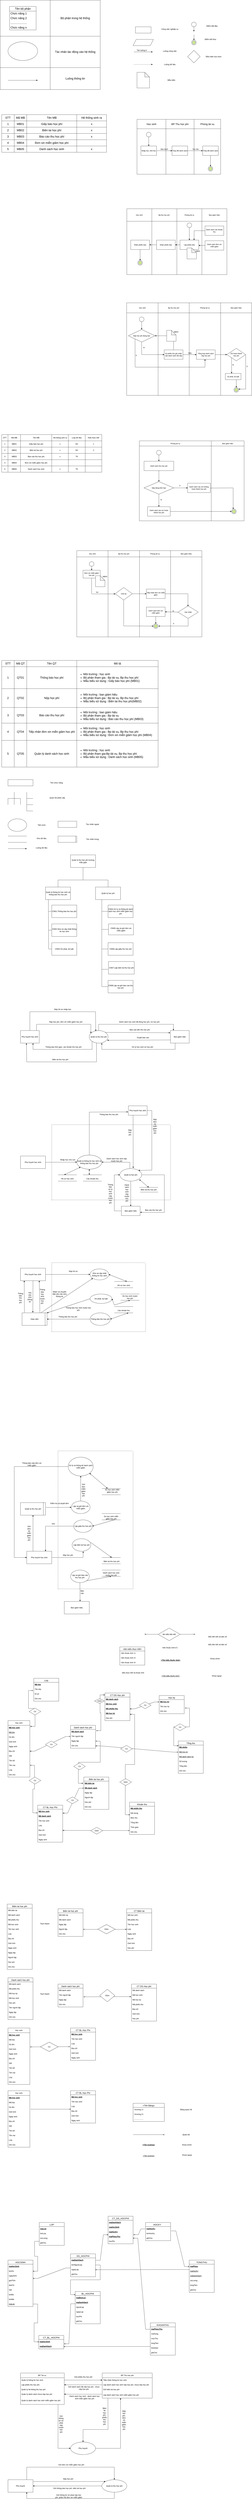 <mxfile version="21.1.8" type="github">
  <diagram id="C5RBs43oDa-KdzZeNtuy" name="Page-1">
    <mxGraphModel dx="1781" dy="519" grid="1" gridSize="10" guides="1" tooltips="1" connect="1" arrows="1" fold="1" page="1" pageScale="1" pageWidth="827" pageHeight="1169" math="0" shadow="0">
      <root>
        <mxCell id="WIyWlLk6GJQsqaUBKTNV-0" />
        <mxCell id="WIyWlLk6GJQsqaUBKTNV-1" parent="WIyWlLk6GJQsqaUBKTNV-0" />
        <mxCell id="oDTW3JVEsjczXBk7MwRm-0" value="" style="shape=parallelogram;perimeter=parallelogramPerimeter;whiteSpace=wrap;html=1;fixedSize=1;" parent="WIyWlLk6GJQsqaUBKTNV-1" vertex="1">
          <mxGeometry x="40" y="440" width="130" height="40" as="geometry" />
        </mxCell>
        <mxCell id="oDTW3JVEsjczXBk7MwRm-1" value="" style="rounded=0;whiteSpace=wrap;html=1;" parent="WIyWlLk6GJQsqaUBKTNV-1" vertex="1">
          <mxGeometry x="55" y="360" width="100" height="40" as="geometry" />
        </mxCell>
        <mxCell id="oDTW3JVEsjczXBk7MwRm-2" value="" style="endArrow=classic;html=1;rounded=0;" parent="WIyWlLk6GJQsqaUBKTNV-1" edge="1">
          <mxGeometry width="50" height="50" relative="1" as="geometry">
            <mxPoint x="45" y="520" as="sourcePoint" />
            <mxPoint x="165" y="520" as="targetPoint" />
          </mxGeometry>
        </mxCell>
        <mxCell id="oDTW3JVEsjczXBk7MwRm-3" value="" style="ellipse;whiteSpace=wrap;html=1;aspect=fixed;" parent="WIyWlLk6GJQsqaUBKTNV-1" vertex="1">
          <mxGeometry x="414" y="330" width="30" height="30" as="geometry" />
        </mxCell>
        <mxCell id="oDTW3JVEsjczXBk7MwRm-4" value="" style="endArrow=classic;html=1;rounded=0;exitX=0.5;exitY=1;exitDx=0;exitDy=0;" parent="WIyWlLk6GJQsqaUBKTNV-1" source="oDTW3JVEsjczXBk7MwRm-3" edge="1">
          <mxGeometry width="50" height="50" relative="1" as="geometry">
            <mxPoint x="150" y="610" as="sourcePoint" />
            <mxPoint x="429" y="390" as="targetPoint" />
          </mxGeometry>
        </mxCell>
        <mxCell id="oDTW3JVEsjczXBk7MwRm-5" value="Công việc nghiệp vụ" style="text;html=1;strokeColor=none;fillColor=none;align=center;verticalAlign=middle;whiteSpace=wrap;rounded=0;" parent="WIyWlLk6GJQsqaUBKTNV-1" vertex="1">
          <mxGeometry x="200" y="360" width="150" height="30" as="geometry" />
        </mxCell>
        <mxCell id="oDTW3JVEsjczXBk7MwRm-7" value="Luồng công việc" style="text;html=1;strokeColor=none;fillColor=none;align=center;verticalAlign=middle;whiteSpace=wrap;rounded=0;" parent="WIyWlLk6GJQsqaUBKTNV-1" vertex="1">
          <mxGeometry x="200" y="500" width="150" height="30" as="geometry" />
        </mxCell>
        <mxCell id="oDTW3JVEsjczXBk7MwRm-8" value="Tên luồng tt" style="text;html=1;strokeColor=none;fillColor=none;align=center;verticalAlign=middle;whiteSpace=wrap;rounded=0;" parent="WIyWlLk6GJQsqaUBKTNV-1" vertex="1">
          <mxGeometry x="35" y="500" width="120" height="20" as="geometry" />
        </mxCell>
        <mxCell id="oDTW3JVEsjczXBk7MwRm-9" value="Điểm bắt đầu" style="text;html=1;strokeColor=none;fillColor=none;align=center;verticalAlign=middle;whiteSpace=wrap;rounded=0;" parent="WIyWlLk6GJQsqaUBKTNV-1" vertex="1">
          <mxGeometry x="470" y="340" width="150" height="30" as="geometry" />
        </mxCell>
        <mxCell id="oDTW3JVEsjczXBk7MwRm-10" value="" style="ellipse;whiteSpace=wrap;html=1;aspect=fixed;" parent="WIyWlLk6GJQsqaUBKTNV-1" vertex="1">
          <mxGeometry x="414" y="445" width="30" height="30" as="geometry" />
        </mxCell>
        <mxCell id="oDTW3JVEsjczXBk7MwRm-11" value="" style="ellipse;whiteSpace=wrap;html=1;aspect=fixed;fillColor=#cdeb8b;strokeColor=#36393d;" parent="WIyWlLk6GJQsqaUBKTNV-1" vertex="1">
          <mxGeometry x="419" y="450" width="20" height="20" as="geometry" />
        </mxCell>
        <mxCell id="oDTW3JVEsjczXBk7MwRm-12" value="" style="endArrow=classic;html=1;rounded=0;entryX=0.5;entryY=0;entryDx=0;entryDy=0;" parent="WIyWlLk6GJQsqaUBKTNV-1" target="oDTW3JVEsjczXBk7MwRm-10" edge="1">
          <mxGeometry width="50" height="50" relative="1" as="geometry">
            <mxPoint x="430" y="410" as="sourcePoint" />
            <mxPoint x="430" y="420" as="targetPoint" />
          </mxGeometry>
        </mxCell>
        <mxCell id="oDTW3JVEsjczXBk7MwRm-14" value="Điểm kết thúc" style="text;html=1;strokeColor=none;fillColor=none;align=center;verticalAlign=middle;whiteSpace=wrap;rounded=0;" parent="WIyWlLk6GJQsqaUBKTNV-1" vertex="1">
          <mxGeometry x="460" y="425" width="150" height="30" as="geometry" />
        </mxCell>
        <mxCell id="oDTW3JVEsjczXBk7MwRm-15" value="" style="rhombus;whiteSpace=wrap;html=1;" parent="WIyWlLk6GJQsqaUBKTNV-1" vertex="1">
          <mxGeometry x="389" y="510" width="80" height="80" as="geometry" />
        </mxCell>
        <mxCell id="oDTW3JVEsjczXBk7MwRm-16" value="Điều kiện lựa chọn" style="text;html=1;strokeColor=none;fillColor=none;align=center;verticalAlign=middle;whiteSpace=wrap;rounded=0;" parent="WIyWlLk6GJQsqaUBKTNV-1" vertex="1">
          <mxGeometry x="480" y="535" width="150" height="30" as="geometry" />
        </mxCell>
        <mxCell id="oDTW3JVEsjczXBk7MwRm-17" value="" style="endArrow=classic;html=1;curved=1;dashed=1;" parent="WIyWlLk6GJQsqaUBKTNV-1" edge="1">
          <mxGeometry width="50" height="50" relative="1" as="geometry">
            <mxPoint x="45" y="600" as="sourcePoint" />
            <mxPoint x="165" y="600" as="targetPoint" />
          </mxGeometry>
        </mxCell>
        <mxCell id="oDTW3JVEsjczXBk7MwRm-18" value="Luồng dữ liệu" style="text;html=1;strokeColor=none;fillColor=none;align=center;verticalAlign=middle;whiteSpace=wrap;rounded=0;" parent="WIyWlLk6GJQsqaUBKTNV-1" vertex="1">
          <mxGeometry x="200" y="585" width="150" height="30" as="geometry" />
        </mxCell>
        <mxCell id="oDTW3JVEsjczXBk7MwRm-19" value="" style="shape=note;whiteSpace=wrap;html=1;backgroundOutline=1;darkOpacity=0.05;fontFamily=Helvetica;fontSize=11;fontColor=default;" parent="WIyWlLk6GJQsqaUBKTNV-1" vertex="1">
          <mxGeometry x="65" y="650" width="80" height="100" as="geometry" />
        </mxCell>
        <mxCell id="oDTW3JVEsjczXBk7MwRm-21" value="Mẫu biểu" style="text;html=1;strokeColor=none;fillColor=none;align=center;verticalAlign=middle;whiteSpace=wrap;rounded=0;" parent="WIyWlLk6GJQsqaUBKTNV-1" vertex="1">
          <mxGeometry x="210" y="685" width="150" height="30" as="geometry" />
        </mxCell>
        <mxCell id="oDTW3JVEsjczXBk7MwRm-22" value="" style="shape=table;startSize=0;container=1;collapsible=0;childLayout=tableLayout;fontSize=16;fontFamily=Helvetica;fontColor=default;" parent="WIyWlLk6GJQsqaUBKTNV-1" vertex="1">
          <mxGeometry x="65" y="950" width="535" height="350" as="geometry" />
        </mxCell>
        <mxCell id="oDTW3JVEsjczXBk7MwRm-23" value="" style="shape=tableRow;horizontal=0;startSize=0;swimlaneHead=0;swimlaneBody=0;strokeColor=inherit;top=0;left=0;bottom=0;right=0;collapsible=0;dropTarget=0;fillColor=none;points=[[0,0.5],[1,0.5]];portConstraint=eastwest;fontSize=16;fontFamily=Helvetica;fontColor=default;" parent="oDTW3JVEsjczXBk7MwRm-22" vertex="1">
          <mxGeometry width="535" height="60" as="geometry" />
        </mxCell>
        <mxCell id="oDTW3JVEsjczXBk7MwRm-24" value="Học sinh" style="shape=partialRectangle;html=1;whiteSpace=wrap;connectable=0;strokeColor=inherit;overflow=hidden;fillColor=none;top=0;left=0;bottom=0;right=0;pointerEvents=1;fontSize=16;fontFamily=Helvetica;fontColor=default;" parent="oDTW3JVEsjczXBk7MwRm-23" vertex="1">
          <mxGeometry width="185" height="60" as="geometry">
            <mxRectangle width="185" height="60" as="alternateBounds" />
          </mxGeometry>
        </mxCell>
        <mxCell id="oDTW3JVEsjczXBk7MwRm-25" value="BP Thu học phí" style="shape=partialRectangle;html=1;whiteSpace=wrap;connectable=0;strokeColor=inherit;overflow=hidden;fillColor=none;top=0;left=0;bottom=0;right=0;pointerEvents=1;fontSize=16;fontFamily=Helvetica;fontColor=default;" parent="oDTW3JVEsjczXBk7MwRm-23" vertex="1">
          <mxGeometry x="185" width="180" height="60" as="geometry">
            <mxRectangle width="180" height="60" as="alternateBounds" />
          </mxGeometry>
        </mxCell>
        <mxCell id="oDTW3JVEsjczXBk7MwRm-26" value="Phòng tài vụ" style="shape=partialRectangle;html=1;whiteSpace=wrap;connectable=0;strokeColor=inherit;overflow=hidden;fillColor=none;top=0;left=0;bottom=0;right=0;pointerEvents=1;fontSize=16;fontFamily=Helvetica;fontColor=default;" parent="oDTW3JVEsjczXBk7MwRm-23" vertex="1">
          <mxGeometry x="365" width="170" height="60" as="geometry">
            <mxRectangle width="170" height="60" as="alternateBounds" />
          </mxGeometry>
        </mxCell>
        <mxCell id="oDTW3JVEsjczXBk7MwRm-27" value="" style="shape=tableRow;horizontal=0;startSize=0;swimlaneHead=0;swimlaneBody=0;strokeColor=inherit;top=0;left=0;bottom=0;right=0;collapsible=0;dropTarget=0;fillColor=none;points=[[0,0.5],[1,0.5]];portConstraint=eastwest;fontSize=16;fontFamily=Helvetica;fontColor=default;" parent="oDTW3JVEsjczXBk7MwRm-22" vertex="1">
          <mxGeometry y="60" width="535" height="290" as="geometry" />
        </mxCell>
        <mxCell id="oDTW3JVEsjczXBk7MwRm-28" value="" style="shape=partialRectangle;html=1;whiteSpace=wrap;connectable=0;strokeColor=inherit;overflow=hidden;fillColor=none;top=0;left=0;bottom=0;right=0;pointerEvents=1;fontSize=16;fontFamily=Helvetica;fontColor=default;" parent="oDTW3JVEsjczXBk7MwRm-27" vertex="1">
          <mxGeometry width="185" height="290" as="geometry">
            <mxRectangle width="185" height="290" as="alternateBounds" />
          </mxGeometry>
        </mxCell>
        <mxCell id="oDTW3JVEsjczXBk7MwRm-29" value="" style="shape=partialRectangle;html=1;whiteSpace=wrap;connectable=0;strokeColor=inherit;overflow=hidden;fillColor=none;top=0;left=0;bottom=0;right=0;pointerEvents=1;fontSize=16;fontFamily=Helvetica;fontColor=default;" parent="oDTW3JVEsjczXBk7MwRm-27" vertex="1">
          <mxGeometry x="185" width="180" height="290" as="geometry">
            <mxRectangle width="180" height="290" as="alternateBounds" />
          </mxGeometry>
        </mxCell>
        <mxCell id="oDTW3JVEsjczXBk7MwRm-30" value="" style="shape=partialRectangle;html=1;whiteSpace=wrap;connectable=0;strokeColor=inherit;overflow=hidden;fillColor=none;top=0;left=0;bottom=0;right=0;pointerEvents=1;fontSize=16;fontFamily=Helvetica;fontColor=default;" parent="oDTW3JVEsjczXBk7MwRm-27" vertex="1">
          <mxGeometry x="365" width="170" height="290" as="geometry">
            <mxRectangle width="170" height="290" as="alternateBounds" />
          </mxGeometry>
        </mxCell>
        <mxCell id="oDTW3JVEsjczXBk7MwRm-35" value="" style="ellipse;whiteSpace=wrap;html=1;aspect=fixed;" parent="WIyWlLk6GJQsqaUBKTNV-1" vertex="1">
          <mxGeometry x="125" y="1032" width="30" height="30" as="geometry" />
        </mxCell>
        <mxCell id="oDTW3JVEsjczXBk7MwRm-36" value="" style="endArrow=classic;html=1;rounded=0;exitX=0.5;exitY=1;exitDx=0;exitDy=0;entryX=0.5;entryY=0;entryDx=0;entryDy=0;" parent="WIyWlLk6GJQsqaUBKTNV-1" source="oDTW3JVEsjczXBk7MwRm-35" target="oDTW3JVEsjczXBk7MwRm-37" edge="1">
          <mxGeometry width="50" height="50" relative="1" as="geometry">
            <mxPoint x="125" y="1059" as="sourcePoint" />
            <mxPoint x="150" y="1120" as="targetPoint" />
          </mxGeometry>
        </mxCell>
        <mxCell id="oDTW3JVEsjczXBk7MwRm-37" value="Nhập học, thôi học" style="whiteSpace=wrap;html=1;fontFamily=Helvetica;fontSize=11;fontColor=default;" parent="WIyWlLk6GJQsqaUBKTNV-1" vertex="1">
          <mxGeometry x="90" y="1120" width="100" height="60" as="geometry" />
        </mxCell>
        <mxCell id="oDTW3JVEsjczXBk7MwRm-39" value="Thay đổi danh sách" style="whiteSpace=wrap;html=1;fontFamily=Helvetica;fontSize=11;fontColor=default;" parent="WIyWlLk6GJQsqaUBKTNV-1" vertex="1">
          <mxGeometry x="289" y="1120" width="100" height="60" as="geometry" />
        </mxCell>
        <mxCell id="oDTW3JVEsjczXBk7MwRm-40" value="Thay đổi danh sách" style="whiteSpace=wrap;html=1;fontFamily=Helvetica;fontSize=11;fontColor=default;" parent="WIyWlLk6GJQsqaUBKTNV-1" vertex="1">
          <mxGeometry x="485" y="1120" width="100" height="60" as="geometry" />
        </mxCell>
        <mxCell id="oDTW3JVEsjczXBk7MwRm-41" value="" style="endArrow=classic;html=1;rounded=1;labelBackgroundColor=default;strokeColor=default;fontFamily=Helvetica;fontSize=11;fontColor=default;shape=connector;curved=1;entryX=0;entryY=0.5;entryDx=0;entryDy=0;exitX=1;exitY=0.5;exitDx=0;exitDy=0;" parent="WIyWlLk6GJQsqaUBKTNV-1" source="oDTW3JVEsjczXBk7MwRm-37" target="oDTW3JVEsjczXBk7MwRm-39" edge="1">
          <mxGeometry width="50" height="50" relative="1" as="geometry">
            <mxPoint x="150" y="1200" as="sourcePoint" />
            <mxPoint x="200" y="1150" as="targetPoint" />
          </mxGeometry>
        </mxCell>
        <mxCell id="oDTW3JVEsjczXBk7MwRm-42" value="Báo danh" style="text;html=1;strokeColor=none;fillColor=none;align=center;verticalAlign=middle;whiteSpace=wrap;rounded=0;fontSize=11;fontFamily=Helvetica;fontColor=default;" parent="WIyWlLk6GJQsqaUBKTNV-1" vertex="1">
          <mxGeometry x="190" y="1130" width="100" height="20" as="geometry" />
        </mxCell>
        <mxCell id="oDTW3JVEsjczXBk7MwRm-43" value="Yêu cầu" style="text;html=1;strokeColor=none;fillColor=none;align=center;verticalAlign=middle;whiteSpace=wrap;rounded=0;fontSize=11;fontFamily=Helvetica;fontColor=default;" parent="WIyWlLk6GJQsqaUBKTNV-1" vertex="1">
          <mxGeometry x="389" y="1130" width="100" height="20" as="geometry" />
        </mxCell>
        <mxCell id="oDTW3JVEsjczXBk7MwRm-44" value="" style="endArrow=classic;html=1;rounded=1;labelBackgroundColor=default;strokeColor=default;fontFamily=Helvetica;fontSize=11;fontColor=default;shape=connector;curved=1;exitX=0;exitY=1;exitDx=0;exitDy=0;" parent="WIyWlLk6GJQsqaUBKTNV-1" source="oDTW3JVEsjczXBk7MwRm-43" edge="1">
          <mxGeometry width="50" height="50" relative="1" as="geometry">
            <mxPoint x="435" y="1200" as="sourcePoint" />
            <mxPoint x="485" y="1150" as="targetPoint" />
          </mxGeometry>
        </mxCell>
        <mxCell id="oDTW3JVEsjczXBk7MwRm-45" style="edgeStyle=none;shape=connector;curved=1;rounded=1;orthogonalLoop=1;jettySize=auto;html=1;entryX=0.5;entryY=1;entryDx=0;entryDy=0;labelBackgroundColor=default;strokeColor=default;fontFamily=Helvetica;fontSize=11;fontColor=default;endArrow=classic;" parent="WIyWlLk6GJQsqaUBKTNV-1" source="oDTW3JVEsjczXBk7MwRm-11" target="oDTW3JVEsjczXBk7MwRm-11" edge="1">
          <mxGeometry relative="1" as="geometry" />
        </mxCell>
        <mxCell id="oDTW3JVEsjczXBk7MwRm-48" value="" style="ellipse;whiteSpace=wrap;html=1;aspect=fixed;" parent="WIyWlLk6GJQsqaUBKTNV-1" vertex="1">
          <mxGeometry x="520" y="1250" width="30" height="30" as="geometry" />
        </mxCell>
        <mxCell id="oDTW3JVEsjczXBk7MwRm-49" value="" style="ellipse;whiteSpace=wrap;html=1;aspect=fixed;fillColor=#cdeb8b;strokeColor=#36393d;" parent="WIyWlLk6GJQsqaUBKTNV-1" vertex="1">
          <mxGeometry x="525" y="1255" width="20" height="20" as="geometry" />
        </mxCell>
        <mxCell id="oDTW3JVEsjczXBk7MwRm-51" value="" style="endArrow=classic;html=1;rounded=1;labelBackgroundColor=default;strokeColor=default;fontFamily=Helvetica;fontSize=11;fontColor=default;shape=connector;curved=1;exitX=0.5;exitY=1;exitDx=0;exitDy=0;" parent="WIyWlLk6GJQsqaUBKTNV-1" source="oDTW3JVEsjczXBk7MwRm-40" edge="1">
          <mxGeometry width="50" height="50" relative="1" as="geometry">
            <mxPoint x="505" y="1170" as="sourcePoint" />
            <mxPoint x="535" y="1250" as="targetPoint" />
          </mxGeometry>
        </mxCell>
        <mxCell id="oDTW3JVEsjczXBk7MwRm-76" value="" style="shape=table;startSize=0;container=1;collapsible=0;childLayout=tableLayout;fontFamily=Helvetica;fontSize=11;fontColor=default;" parent="WIyWlLk6GJQsqaUBKTNV-1" vertex="1">
          <mxGeometry y="1520" width="640" height="420" as="geometry" />
        </mxCell>
        <mxCell id="oDTW3JVEsjczXBk7MwRm-77" value="" style="shape=tableRow;horizontal=0;startSize=0;swimlaneHead=0;swimlaneBody=0;strokeColor=inherit;top=0;left=0;bottom=0;right=0;collapsible=0;dropTarget=0;fillColor=none;points=[[0,0.5],[1,0.5]];portConstraint=eastwest;fontFamily=Helvetica;fontSize=11;fontColor=default;" parent="oDTW3JVEsjczXBk7MwRm-76" vertex="1">
          <mxGeometry width="640" height="80" as="geometry" />
        </mxCell>
        <mxCell id="oDTW3JVEsjczXBk7MwRm-78" value="Học sinh" style="shape=partialRectangle;html=1;whiteSpace=wrap;connectable=0;strokeColor=inherit;overflow=hidden;fillColor=none;top=0;left=0;bottom=0;right=0;pointerEvents=1;fontFamily=Helvetica;fontSize=11;fontColor=default;" parent="oDTW3JVEsjczXBk7MwRm-77" vertex="1">
          <mxGeometry width="160" height="80" as="geometry">
            <mxRectangle width="160" height="80" as="alternateBounds" />
          </mxGeometry>
        </mxCell>
        <mxCell id="oDTW3JVEsjczXBk7MwRm-79" value="Bp thu học phí&amp;nbsp;" style="shape=partialRectangle;html=1;whiteSpace=wrap;connectable=0;strokeColor=inherit;overflow=hidden;fillColor=none;top=0;left=0;bottom=0;right=0;pointerEvents=1;fontFamily=Helvetica;fontSize=11;fontColor=default;" parent="oDTW3JVEsjczXBk7MwRm-77" vertex="1">
          <mxGeometry x="160" width="160" height="80" as="geometry">
            <mxRectangle width="160" height="80" as="alternateBounds" />
          </mxGeometry>
        </mxCell>
        <mxCell id="oDTW3JVEsjczXBk7MwRm-80" value="Phòng tài vụ" style="shape=partialRectangle;html=1;whiteSpace=wrap;connectable=0;strokeColor=inherit;overflow=hidden;fillColor=none;top=0;left=0;bottom=0;right=0;pointerEvents=1;fontFamily=Helvetica;fontSize=11;fontColor=default;" parent="oDTW3JVEsjczXBk7MwRm-77" vertex="1">
          <mxGeometry x="320" width="160" height="80" as="geometry">
            <mxRectangle width="160" height="80" as="alternateBounds" />
          </mxGeometry>
        </mxCell>
        <mxCell id="oDTW3JVEsjczXBk7MwRm-81" value="Ban giám hiệu" style="shape=partialRectangle;html=1;whiteSpace=wrap;connectable=0;strokeColor=inherit;overflow=hidden;fillColor=none;top=0;left=0;bottom=0;right=0;pointerEvents=1;fontFamily=Helvetica;fontSize=11;fontColor=default;" parent="oDTW3JVEsjczXBk7MwRm-77" vertex="1">
          <mxGeometry x="480" width="160" height="80" as="geometry">
            <mxRectangle width="160" height="80" as="alternateBounds" />
          </mxGeometry>
        </mxCell>
        <mxCell id="oDTW3JVEsjczXBk7MwRm-82" value="" style="shape=tableRow;horizontal=0;startSize=0;swimlaneHead=0;swimlaneBody=0;strokeColor=inherit;top=0;left=0;bottom=0;right=0;collapsible=0;dropTarget=0;fillColor=none;points=[[0,0.5],[1,0.5]];portConstraint=eastwest;fontFamily=Helvetica;fontSize=11;fontColor=default;" parent="oDTW3JVEsjczXBk7MwRm-76" vertex="1">
          <mxGeometry y="80" width="640" height="340" as="geometry" />
        </mxCell>
        <mxCell id="oDTW3JVEsjczXBk7MwRm-83" value="" style="shape=partialRectangle;html=1;whiteSpace=wrap;connectable=0;strokeColor=inherit;overflow=hidden;fillColor=none;top=0;left=0;bottom=0;right=0;pointerEvents=1;fontFamily=Helvetica;fontSize=11;fontColor=default;" parent="oDTW3JVEsjczXBk7MwRm-82" vertex="1">
          <mxGeometry width="160" height="340" as="geometry">
            <mxRectangle width="160" height="340" as="alternateBounds" />
          </mxGeometry>
        </mxCell>
        <mxCell id="oDTW3JVEsjczXBk7MwRm-84" value="" style="shape=partialRectangle;html=1;whiteSpace=wrap;connectable=0;strokeColor=inherit;overflow=hidden;fillColor=none;top=0;left=0;bottom=0;right=0;pointerEvents=1;fontFamily=Helvetica;fontSize=11;fontColor=default;" parent="oDTW3JVEsjczXBk7MwRm-82" vertex="1">
          <mxGeometry x="160" width="160" height="340" as="geometry">
            <mxRectangle width="160" height="340" as="alternateBounds" />
          </mxGeometry>
        </mxCell>
        <mxCell id="oDTW3JVEsjczXBk7MwRm-85" value="" style="shape=partialRectangle;html=1;whiteSpace=wrap;connectable=0;strokeColor=inherit;overflow=hidden;fillColor=none;top=0;left=0;bottom=0;right=0;pointerEvents=1;fontFamily=Helvetica;fontSize=11;fontColor=default;" parent="oDTW3JVEsjczXBk7MwRm-82" vertex="1">
          <mxGeometry x="320" width="160" height="340" as="geometry">
            <mxRectangle width="160" height="340" as="alternateBounds" />
          </mxGeometry>
        </mxCell>
        <mxCell id="oDTW3JVEsjczXBk7MwRm-86" value="" style="shape=partialRectangle;html=1;whiteSpace=wrap;connectable=0;strokeColor=inherit;overflow=hidden;fillColor=none;top=0;left=0;bottom=0;right=0;pointerEvents=1;fontFamily=Helvetica;fontSize=11;fontColor=default;" parent="oDTW3JVEsjczXBk7MwRm-82" vertex="1">
          <mxGeometry x="480" width="160" height="340" as="geometry">
            <mxRectangle width="160" height="340" as="alternateBounds" />
          </mxGeometry>
        </mxCell>
        <mxCell id="oDTW3JVEsjczXBk7MwRm-87" value="Nhận phiếu báo" style="rounded=0;whiteSpace=wrap;html=1;fontFamily=Helvetica;fontSize=11;fontColor=default;" parent="WIyWlLk6GJQsqaUBKTNV-1" vertex="1">
          <mxGeometry x="25" y="1720" width="120" height="60" as="geometry" />
        </mxCell>
        <mxCell id="oDTW3JVEsjczXBk7MwRm-88" value="Nhận phiếu báo" style="rounded=0;whiteSpace=wrap;html=1;fontFamily=Helvetica;fontSize=11;fontColor=default;" parent="WIyWlLk6GJQsqaUBKTNV-1" vertex="1">
          <mxGeometry x="190" y="1720" width="120" height="60" as="geometry" />
        </mxCell>
        <mxCell id="oDTW3JVEsjczXBk7MwRm-89" value="Lập phiếu báo" style="rounded=0;whiteSpace=wrap;html=1;fontFamily=Helvetica;fontSize=11;fontColor=default;" parent="WIyWlLk6GJQsqaUBKTNV-1" vertex="1">
          <mxGeometry x="340" y="1720" width="120" height="60" as="geometry" />
        </mxCell>
        <mxCell id="oDTW3JVEsjczXBk7MwRm-90" value="" style="ellipse;whiteSpace=wrap;html=1;aspect=fixed;" parent="WIyWlLk6GJQsqaUBKTNV-1" vertex="1">
          <mxGeometry x="385" y="1610" width="30" height="30" as="geometry" />
        </mxCell>
        <mxCell id="oDTW3JVEsjczXBk7MwRm-91" value="" style="endArrow=classic;html=1;rounded=0;exitX=0.5;exitY=1;exitDx=0;exitDy=0;entryX=0.5;entryY=0;entryDx=0;entryDy=0;" parent="WIyWlLk6GJQsqaUBKTNV-1" target="oDTW3JVEsjczXBk7MwRm-89" edge="1">
          <mxGeometry width="50" height="50" relative="1" as="geometry">
            <mxPoint x="399.5" y="1640" as="sourcePoint" />
            <mxPoint x="392" y="1720" as="targetPoint" />
            <Array as="points" />
          </mxGeometry>
        </mxCell>
        <mxCell id="oDTW3JVEsjczXBk7MwRm-92" value="" style="shape=note;whiteSpace=wrap;html=1;backgroundOutline=1;darkOpacity=0.05;fontFamily=Helvetica;fontSize=11;fontColor=default;" parent="WIyWlLk6GJQsqaUBKTNV-1" vertex="1">
          <mxGeometry x="385" y="1770" width="60" height="70" as="geometry" />
        </mxCell>
        <mxCell id="oDTW3JVEsjczXBk7MwRm-93" value="Danh sách các khoản thu" style="rounded=0;whiteSpace=wrap;html=1;fontFamily=Helvetica;fontSize=11;fontColor=default;" parent="WIyWlLk6GJQsqaUBKTNV-1" vertex="1">
          <mxGeometry x="500" y="1630" width="120" height="60" as="geometry" />
        </mxCell>
        <mxCell id="oDTW3JVEsjczXBk7MwRm-94" value="Danh sách đơn xin miễn giảm" style="rounded=0;whiteSpace=wrap;html=1;fontFamily=Helvetica;fontSize=11;fontColor=default;" parent="WIyWlLk6GJQsqaUBKTNV-1" vertex="1">
          <mxGeometry x="500" y="1724" width="120" height="60" as="geometry" />
        </mxCell>
        <mxCell id="oDTW3JVEsjczXBk7MwRm-96" value="" style="endArrow=classic;html=1;rounded=1;labelBackgroundColor=default;strokeColor=default;fontFamily=Helvetica;fontSize=11;fontColor=default;shape=connector;curved=1;exitX=0;exitY=0.5;exitDx=0;exitDy=0;" parent="WIyWlLk6GJQsqaUBKTNV-1" source="oDTW3JVEsjczXBk7MwRm-94" edge="1">
          <mxGeometry width="50" height="50" relative="1" as="geometry">
            <mxPoint x="390" y="1860" as="sourcePoint" />
            <mxPoint x="460" y="1754" as="targetPoint" />
          </mxGeometry>
        </mxCell>
        <mxCell id="oDTW3JVEsjczXBk7MwRm-97" value="" style="endArrow=none;html=1;rounded=1;labelBackgroundColor=default;strokeColor=default;fontFamily=Helvetica;fontSize=11;fontColor=default;shape=connector;curved=1;entryX=0;entryY=0.5;entryDx=0;entryDy=0;" parent="WIyWlLk6GJQsqaUBKTNV-1" target="oDTW3JVEsjczXBk7MwRm-93" edge="1">
          <mxGeometry width="50" height="50" relative="1" as="geometry">
            <mxPoint x="430" y="1660" as="sourcePoint" />
            <mxPoint x="480" y="1640" as="targetPoint" />
          </mxGeometry>
        </mxCell>
        <mxCell id="oDTW3JVEsjczXBk7MwRm-98" value="" style="endArrow=classic;html=1;rounded=1;labelBackgroundColor=default;strokeColor=default;fontFamily=Helvetica;fontSize=11;fontColor=default;shape=connector;curved=1;entryX=0.75;entryY=0;entryDx=0;entryDy=0;" parent="WIyWlLk6GJQsqaUBKTNV-1" target="oDTW3JVEsjczXBk7MwRm-89" edge="1">
          <mxGeometry width="50" height="50" relative="1" as="geometry">
            <mxPoint x="430" y="1660" as="sourcePoint" />
            <mxPoint x="440" y="1810" as="targetPoint" />
          </mxGeometry>
        </mxCell>
        <mxCell id="oDTW3JVEsjczXBk7MwRm-99" value="MB01" style="text;html=1;strokeColor=none;fillColor=none;align=center;verticalAlign=middle;whiteSpace=wrap;rounded=0;fontSize=11;fontFamily=Helvetica;fontColor=default;" parent="WIyWlLk6GJQsqaUBKTNV-1" vertex="1">
          <mxGeometry x="429" y="1780" width="51" height="20" as="geometry" />
        </mxCell>
        <mxCell id="oDTW3JVEsjczXBk7MwRm-100" value="" style="endArrow=classic;html=1;rounded=1;labelBackgroundColor=default;strokeColor=default;fontFamily=Helvetica;fontSize=11;fontColor=default;shape=connector;curved=1;exitX=0;exitY=0.5;exitDx=0;exitDy=0;entryX=1;entryY=0.5;entryDx=0;entryDy=0;" parent="WIyWlLk6GJQsqaUBKTNV-1" source="oDTW3JVEsjczXBk7MwRm-89" target="oDTW3JVEsjczXBk7MwRm-88" edge="1">
          <mxGeometry width="50" height="50" relative="1" as="geometry">
            <mxPoint x="390" y="1860" as="sourcePoint" />
            <mxPoint x="440" y="1810" as="targetPoint" />
          </mxGeometry>
        </mxCell>
        <mxCell id="oDTW3JVEsjczXBk7MwRm-101" value="" style="endArrow=classic;html=1;rounded=1;labelBackgroundColor=default;strokeColor=default;fontFamily=Helvetica;fontSize=11;fontColor=default;shape=connector;curved=1;exitX=0;exitY=0.5;exitDx=0;exitDy=0;entryX=1;entryY=0.5;entryDx=0;entryDy=0;" parent="WIyWlLk6GJQsqaUBKTNV-1" source="oDTW3JVEsjczXBk7MwRm-88" target="oDTW3JVEsjczXBk7MwRm-87" edge="1">
          <mxGeometry width="50" height="50" relative="1" as="geometry">
            <mxPoint x="390" y="1860" as="sourcePoint" />
            <mxPoint x="440" y="1810" as="targetPoint" />
          </mxGeometry>
        </mxCell>
        <mxCell id="oDTW3JVEsjczXBk7MwRm-102" value="" style="ellipse;whiteSpace=wrap;html=1;aspect=fixed;" parent="WIyWlLk6GJQsqaUBKTNV-1" vertex="1">
          <mxGeometry x="70" y="1850" width="30" height="30" as="geometry" />
        </mxCell>
        <mxCell id="oDTW3JVEsjczXBk7MwRm-103" value="" style="endArrow=classic;html=1;rounded=1;labelBackgroundColor=default;strokeColor=default;fontFamily=Helvetica;fontSize=11;fontColor=default;shape=connector;curved=1;exitX=0.5;exitY=1;exitDx=0;exitDy=0;entryX=0.5;entryY=0;entryDx=0;entryDy=0;" parent="WIyWlLk6GJQsqaUBKTNV-1" source="oDTW3JVEsjczXBk7MwRm-87" target="oDTW3JVEsjczXBk7MwRm-102" edge="1">
          <mxGeometry width="50" height="50" relative="1" as="geometry">
            <mxPoint x="390" y="1860" as="sourcePoint" />
            <mxPoint x="440" y="1810" as="targetPoint" />
          </mxGeometry>
        </mxCell>
        <mxCell id="oDTW3JVEsjczXBk7MwRm-104" value="" style="ellipse;whiteSpace=wrap;html=1;aspect=fixed;fillColor=#cdeb8b;strokeColor=#36393d;" parent="WIyWlLk6GJQsqaUBKTNV-1" vertex="1">
          <mxGeometry x="75" y="1855" width="20" height="20" as="geometry" />
        </mxCell>
        <mxCell id="oDTW3JVEsjczXBk7MwRm-105" value="" style="shape=table;startSize=0;container=1;collapsible=0;childLayout=tableLayout;fontFamily=Helvetica;fontSize=11;fontColor=default;" parent="WIyWlLk6GJQsqaUBKTNV-1" vertex="1">
          <mxGeometry x="-1" y="2120" width="800" height="590" as="geometry" />
        </mxCell>
        <mxCell id="oDTW3JVEsjczXBk7MwRm-106" value="" style="shape=tableRow;horizontal=0;startSize=0;swimlaneHead=0;swimlaneBody=0;strokeColor=inherit;top=0;left=0;bottom=0;right=0;collapsible=0;dropTarget=0;fillColor=none;points=[[0,0.5],[1,0.5]];portConstraint=eastwest;fontFamily=Helvetica;fontSize=11;fontColor=default;" parent="oDTW3JVEsjczXBk7MwRm-105" vertex="1">
          <mxGeometry width="800" height="64" as="geometry" />
        </mxCell>
        <mxCell id="oDTW3JVEsjczXBk7MwRm-107" value="Học sinh" style="shape=partialRectangle;html=1;whiteSpace=wrap;connectable=0;strokeColor=inherit;overflow=hidden;fillColor=none;top=0;left=0;bottom=0;right=0;pointerEvents=1;fontFamily=Helvetica;fontSize=11;fontColor=default;" parent="oDTW3JVEsjczXBk7MwRm-106" vertex="1">
          <mxGeometry width="201" height="64" as="geometry">
            <mxRectangle width="201" height="64" as="alternateBounds" />
          </mxGeometry>
        </mxCell>
        <mxCell id="oDTW3JVEsjczXBk7MwRm-108" value="Bp thu học phí" style="shape=partialRectangle;html=1;whiteSpace=wrap;connectable=0;strokeColor=inherit;overflow=hidden;fillColor=none;top=0;left=0;bottom=0;right=0;pointerEvents=1;fontFamily=Helvetica;fontSize=11;fontColor=default;" parent="oDTW3JVEsjczXBk7MwRm-106" vertex="1">
          <mxGeometry x="201" width="199" height="64" as="geometry">
            <mxRectangle width="199" height="64" as="alternateBounds" />
          </mxGeometry>
        </mxCell>
        <mxCell id="oDTW3JVEsjczXBk7MwRm-109" value="Phòng tài vụ" style="shape=partialRectangle;html=1;whiteSpace=wrap;connectable=0;strokeColor=inherit;overflow=hidden;fillColor=none;top=0;left=0;bottom=0;right=0;pointerEvents=1;fontFamily=Helvetica;fontSize=11;fontColor=default;" parent="oDTW3JVEsjczXBk7MwRm-106" vertex="1">
          <mxGeometry x="400" width="201" height="64" as="geometry">
            <mxRectangle width="201" height="64" as="alternateBounds" />
          </mxGeometry>
        </mxCell>
        <mxCell id="oDTW3JVEsjczXBk7MwRm-110" value="Ban giám hiệu" style="shape=partialRectangle;html=1;whiteSpace=wrap;connectable=0;strokeColor=inherit;overflow=hidden;fillColor=none;top=0;left=0;bottom=0;right=0;pointerEvents=1;fontFamily=Helvetica;fontSize=11;fontColor=default;" parent="oDTW3JVEsjczXBk7MwRm-106" vertex="1">
          <mxGeometry x="601" width="199" height="64" as="geometry">
            <mxRectangle width="199" height="64" as="alternateBounds" />
          </mxGeometry>
        </mxCell>
        <mxCell id="oDTW3JVEsjczXBk7MwRm-111" value="" style="shape=tableRow;horizontal=0;startSize=0;swimlaneHead=0;swimlaneBody=0;strokeColor=inherit;top=0;left=0;bottom=0;right=0;collapsible=0;dropTarget=0;fillColor=none;points=[[0,0.5],[1,0.5]];portConstraint=eastwest;fontFamily=Helvetica;fontSize=11;fontColor=default;" parent="oDTW3JVEsjczXBk7MwRm-105" vertex="1">
          <mxGeometry y="64" width="800" height="526" as="geometry" />
        </mxCell>
        <mxCell id="oDTW3JVEsjczXBk7MwRm-112" value="" style="shape=partialRectangle;html=1;whiteSpace=wrap;connectable=0;strokeColor=inherit;overflow=hidden;fillColor=none;top=0;left=0;bottom=0;right=0;pointerEvents=1;fontFamily=Helvetica;fontSize=11;fontColor=default;" parent="oDTW3JVEsjczXBk7MwRm-111" vertex="1">
          <mxGeometry width="201" height="526" as="geometry">
            <mxRectangle width="201" height="526" as="alternateBounds" />
          </mxGeometry>
        </mxCell>
        <mxCell id="oDTW3JVEsjczXBk7MwRm-113" value="" style="shape=partialRectangle;html=1;whiteSpace=wrap;connectable=0;strokeColor=inherit;overflow=hidden;fillColor=none;top=0;left=0;bottom=0;right=0;pointerEvents=1;fontFamily=Helvetica;fontSize=11;fontColor=default;" parent="oDTW3JVEsjczXBk7MwRm-111" vertex="1">
          <mxGeometry x="201" width="199" height="526" as="geometry">
            <mxRectangle width="199" height="526" as="alternateBounds" />
          </mxGeometry>
        </mxCell>
        <mxCell id="oDTW3JVEsjczXBk7MwRm-114" value="" style="shape=partialRectangle;html=1;whiteSpace=wrap;connectable=0;strokeColor=inherit;overflow=hidden;fillColor=none;top=0;left=0;bottom=0;right=0;pointerEvents=1;fontFamily=Helvetica;fontSize=11;fontColor=default;" parent="oDTW3JVEsjczXBk7MwRm-111" vertex="1">
          <mxGeometry x="400" width="201" height="526" as="geometry">
            <mxRectangle width="201" height="526" as="alternateBounds" />
          </mxGeometry>
        </mxCell>
        <mxCell id="oDTW3JVEsjczXBk7MwRm-115" value="" style="shape=partialRectangle;html=1;whiteSpace=wrap;connectable=0;strokeColor=inherit;overflow=hidden;fillColor=none;top=0;left=0;bottom=0;right=0;pointerEvents=1;fontFamily=Helvetica;fontSize=11;fontColor=default;" parent="oDTW3JVEsjczXBk7MwRm-111" vertex="1">
          <mxGeometry x="601" width="199" height="526" as="geometry">
            <mxRectangle width="199" height="526" as="alternateBounds" />
          </mxGeometry>
        </mxCell>
        <mxCell id="oDTW3JVEsjczXBk7MwRm-116" value="" style="shape=table;startSize=0;container=1;collapsible=0;childLayout=tableLayout;fontFamily=Helvetica;fontSize=11;fontColor=default;" parent="WIyWlLk6GJQsqaUBKTNV-1" vertex="1">
          <mxGeometry x="80" y="3000" width="670" height="510" as="geometry" />
        </mxCell>
        <mxCell id="oDTW3JVEsjczXBk7MwRm-117" value="" style="shape=tableRow;horizontal=0;startSize=0;swimlaneHead=0;swimlaneBody=0;strokeColor=inherit;top=0;left=0;bottom=0;right=0;collapsible=0;dropTarget=0;fillColor=none;points=[[0,0.5],[1,0.5]];portConstraint=eastwest;fontFamily=Helvetica;fontSize=11;fontColor=default;" parent="oDTW3JVEsjczXBk7MwRm-116" vertex="1">
          <mxGeometry width="670" height="33" as="geometry" />
        </mxCell>
        <mxCell id="oDTW3JVEsjczXBk7MwRm-118" value="Phòng tài vụ" style="shape=partialRectangle;html=1;whiteSpace=wrap;connectable=0;strokeColor=inherit;overflow=hidden;fillColor=none;top=0;left=0;bottom=0;right=0;pointerEvents=1;fontFamily=Helvetica;fontSize=11;fontColor=default;" parent="oDTW3JVEsjczXBk7MwRm-117" vertex="1">
          <mxGeometry width="460" height="33" as="geometry">
            <mxRectangle width="460" height="33" as="alternateBounds" />
          </mxGeometry>
        </mxCell>
        <mxCell id="oDTW3JVEsjczXBk7MwRm-119" value="Ban giám hiệu" style="shape=partialRectangle;html=1;whiteSpace=wrap;connectable=0;strokeColor=inherit;overflow=hidden;fillColor=none;top=0;left=0;bottom=0;right=0;pointerEvents=1;fontFamily=Helvetica;fontSize=11;fontColor=default;" parent="oDTW3JVEsjczXBk7MwRm-117" vertex="1">
          <mxGeometry x="460" width="210" height="33" as="geometry">
            <mxRectangle width="210" height="33" as="alternateBounds" />
          </mxGeometry>
        </mxCell>
        <mxCell id="oDTW3JVEsjczXBk7MwRm-120" value="" style="shape=tableRow;horizontal=0;startSize=0;swimlaneHead=0;swimlaneBody=0;strokeColor=inherit;top=0;left=0;bottom=0;right=0;collapsible=0;dropTarget=0;fillColor=none;points=[[0,0.5],[1,0.5]];portConstraint=eastwest;fontFamily=Helvetica;fontSize=11;fontColor=default;" parent="oDTW3JVEsjczXBk7MwRm-116" vertex="1">
          <mxGeometry y="33" width="670" height="477" as="geometry" />
        </mxCell>
        <mxCell id="oDTW3JVEsjczXBk7MwRm-121" value="" style="shape=partialRectangle;html=1;whiteSpace=wrap;connectable=0;strokeColor=inherit;overflow=hidden;fillColor=none;top=0;left=0;bottom=0;right=0;pointerEvents=1;fontFamily=Helvetica;fontSize=11;fontColor=default;" parent="oDTW3JVEsjczXBk7MwRm-120" vertex="1">
          <mxGeometry width="460" height="477" as="geometry">
            <mxRectangle width="460" height="477" as="alternateBounds" />
          </mxGeometry>
        </mxCell>
        <mxCell id="oDTW3JVEsjczXBk7MwRm-122" value="" style="shape=partialRectangle;html=1;whiteSpace=wrap;connectable=0;strokeColor=inherit;overflow=hidden;fillColor=none;top=0;left=0;bottom=0;right=0;pointerEvents=1;fontFamily=Helvetica;fontSize=11;fontColor=default;" parent="oDTW3JVEsjczXBk7MwRm-120" vertex="1">
          <mxGeometry x="460" width="210" height="477" as="geometry">
            <mxRectangle width="210" height="477" as="alternateBounds" />
          </mxGeometry>
        </mxCell>
        <mxCell id="oDTW3JVEsjczXBk7MwRm-124" value="" style="ellipse;whiteSpace=wrap;html=1;aspect=fixed;" parent="WIyWlLk6GJQsqaUBKTNV-1" vertex="1">
          <mxGeometry x="190" y="3060" width="30" height="30" as="geometry" />
        </mxCell>
        <mxCell id="oDTW3JVEsjczXBk7MwRm-125" value="" style="endArrow=classic;html=1;rounded=1;labelBackgroundColor=default;strokeColor=default;fontFamily=Helvetica;fontSize=11;fontColor=default;shape=connector;curved=1;exitX=0.5;exitY=1;exitDx=0;exitDy=0;" parent="WIyWlLk6GJQsqaUBKTNV-1" source="oDTW3JVEsjczXBk7MwRm-124" target="oDTW3JVEsjczXBk7MwRm-126" edge="1">
          <mxGeometry width="50" height="50" relative="1" as="geometry">
            <mxPoint x="340" y="3000" as="sourcePoint" />
            <mxPoint x="390" y="2950" as="targetPoint" />
          </mxGeometry>
        </mxCell>
        <mxCell id="oDTW3JVEsjczXBk7MwRm-126" value="Danh sách thu học phí" style="rounded=0;whiteSpace=wrap;html=1;fontFamily=Helvetica;fontSize=11;fontColor=default;" parent="WIyWlLk6GJQsqaUBKTNV-1" vertex="1">
          <mxGeometry x="110" y="3130" width="190" height="60" as="geometry" />
        </mxCell>
        <mxCell id="oDTW3JVEsjczXBk7MwRm-127" value="Nộp đúng thời hạn" style="rhombus;whiteSpace=wrap;html=1;fontFamily=Helvetica;fontSize=11;fontColor=default;" parent="WIyWlLk6GJQsqaUBKTNV-1" vertex="1">
          <mxGeometry x="110" y="3260" width="190" height="80" as="geometry" />
        </mxCell>
        <mxCell id="oDTW3JVEsjczXBk7MwRm-128" value="" style="endArrow=classic;html=1;rounded=1;labelBackgroundColor=default;strokeColor=default;fontFamily=Helvetica;fontSize=11;fontColor=default;shape=connector;curved=1;entryX=0.5;entryY=0;entryDx=0;entryDy=0;exitX=0.5;exitY=1;exitDx=0;exitDy=0;" parent="WIyWlLk6GJQsqaUBKTNV-1" source="oDTW3JVEsjczXBk7MwRm-126" target="oDTW3JVEsjczXBk7MwRm-127" edge="1">
          <mxGeometry width="50" height="50" relative="1" as="geometry">
            <mxPoint x="340" y="3250" as="sourcePoint" />
            <mxPoint x="390" y="3200" as="targetPoint" />
          </mxGeometry>
        </mxCell>
        <mxCell id="oDTW3JVEsjczXBk7MwRm-129" value="Danh sách các em hoàn thành học phí" style="rounded=0;whiteSpace=wrap;html=1;fontFamily=Helvetica;fontSize=11;fontColor=default;" parent="WIyWlLk6GJQsqaUBKTNV-1" vertex="1">
          <mxGeometry x="132.5" y="3420" width="145" height="60" as="geometry" />
        </mxCell>
        <mxCell id="oDTW3JVEsjczXBk7MwRm-130" value="Danh sách các em không hoàn thành học phí" style="rounded=0;whiteSpace=wrap;html=1;fontFamily=Helvetica;fontSize=11;fontColor=default;" parent="WIyWlLk6GJQsqaUBKTNV-1" vertex="1">
          <mxGeometry x="389" y="3270" width="145" height="60" as="geometry" />
        </mxCell>
        <mxCell id="oDTW3JVEsjczXBk7MwRm-131" value="" style="endArrow=classic;html=1;rounded=1;labelBackgroundColor=default;strokeColor=default;fontFamily=Helvetica;fontSize=11;fontColor=default;shape=connector;curved=1;exitX=0.5;exitY=1;exitDx=0;exitDy=0;entryX=0.5;entryY=0;entryDx=0;entryDy=0;" parent="WIyWlLk6GJQsqaUBKTNV-1" source="oDTW3JVEsjczXBk7MwRm-127" target="oDTW3JVEsjczXBk7MwRm-129" edge="1">
          <mxGeometry width="50" height="50" relative="1" as="geometry">
            <mxPoint x="340" y="3360" as="sourcePoint" />
            <mxPoint x="390" y="3310" as="targetPoint" />
          </mxGeometry>
        </mxCell>
        <mxCell id="oDTW3JVEsjczXBk7MwRm-132" value="Đ" style="text;html=1;strokeColor=none;fillColor=none;align=center;verticalAlign=middle;whiteSpace=wrap;rounded=0;fontSize=11;fontFamily=Helvetica;fontColor=default;" parent="WIyWlLk6GJQsqaUBKTNV-1" vertex="1">
          <mxGeometry x="200" y="3360" width="40" height="30" as="geometry" />
        </mxCell>
        <mxCell id="oDTW3JVEsjczXBk7MwRm-133" value="" style="endArrow=classic;html=1;rounded=1;labelBackgroundColor=default;strokeColor=default;fontFamily=Helvetica;fontSize=11;fontColor=default;shape=connector;curved=1;exitX=1;exitY=0.5;exitDx=0;exitDy=0;entryX=0;entryY=0.5;entryDx=0;entryDy=0;" parent="WIyWlLk6GJQsqaUBKTNV-1" source="oDTW3JVEsjczXBk7MwRm-127" target="oDTW3JVEsjczXBk7MwRm-130" edge="1">
          <mxGeometry width="50" height="50" relative="1" as="geometry">
            <mxPoint x="340" y="3360" as="sourcePoint" />
            <mxPoint x="390" y="3310" as="targetPoint" />
          </mxGeometry>
        </mxCell>
        <mxCell id="oDTW3JVEsjczXBk7MwRm-134" value="S" style="text;html=1;strokeColor=none;fillColor=none;align=center;verticalAlign=middle;whiteSpace=wrap;rounded=0;fontSize=11;fontFamily=Helvetica;fontColor=default;" parent="WIyWlLk6GJQsqaUBKTNV-1" vertex="1">
          <mxGeometry x="319" y="3270" width="40" height="30" as="geometry" />
        </mxCell>
        <mxCell id="oDTW3JVEsjczXBk7MwRm-135" value="" style="ellipse;whiteSpace=wrap;html=1;aspect=fixed;" parent="WIyWlLk6GJQsqaUBKTNV-1" vertex="1">
          <mxGeometry x="670" y="3435" width="30" height="30" as="geometry" />
        </mxCell>
        <mxCell id="oDTW3JVEsjczXBk7MwRm-136" value="" style="endArrow=classic;html=1;rounded=1;labelBackgroundColor=default;strokeColor=default;fontFamily=Helvetica;fontSize=11;fontColor=default;shape=connector;curved=1;exitX=1;exitY=0.5;exitDx=0;exitDy=0;entryX=0;entryY=0.5;entryDx=0;entryDy=0;" parent="WIyWlLk6GJQsqaUBKTNV-1" source="oDTW3JVEsjczXBk7MwRm-129" target="oDTW3JVEsjczXBk7MwRm-135" edge="1">
          <mxGeometry width="50" height="50" relative="1" as="geometry">
            <mxPoint x="340" y="3340" as="sourcePoint" />
            <mxPoint x="390" y="3290" as="targetPoint" />
          </mxGeometry>
        </mxCell>
        <mxCell id="oDTW3JVEsjczXBk7MwRm-137" value="" style="endArrow=none;html=1;rounded=1;labelBackgroundColor=default;strokeColor=default;fontFamily=Helvetica;fontSize=11;fontColor=default;shape=connector;curved=1;exitX=1;exitY=0.5;exitDx=0;exitDy=0;" parent="WIyWlLk6GJQsqaUBKTNV-1" edge="1">
          <mxGeometry width="50" height="50" relative="1" as="geometry">
            <mxPoint x="534" y="3301" as="sourcePoint" />
            <mxPoint x="680" y="3300" as="targetPoint" />
          </mxGeometry>
        </mxCell>
        <mxCell id="oDTW3JVEsjczXBk7MwRm-138" value="" style="endArrow=classic;html=1;rounded=1;labelBackgroundColor=default;strokeColor=default;fontFamily=Helvetica;fontSize=11;fontColor=default;shape=connector;curved=1;" parent="WIyWlLk6GJQsqaUBKTNV-1" edge="1">
          <mxGeometry width="50" height="50" relative="1" as="geometry">
            <mxPoint x="680" y="3300" as="sourcePoint" />
            <mxPoint x="680" y="3435" as="targetPoint" />
          </mxGeometry>
        </mxCell>
        <mxCell id="oDTW3JVEsjczXBk7MwRm-139" value="" style="ellipse;whiteSpace=wrap;html=1;aspect=fixed;fillColor=#cdeb8b;strokeColor=#36393d;" parent="WIyWlLk6GJQsqaUBKTNV-1" vertex="1">
          <mxGeometry x="675" y="3440" width="20" height="20" as="geometry" />
        </mxCell>
        <mxCell id="oDTW3JVEsjczXBk7MwRm-140" value="" style="ellipse;whiteSpace=wrap;html=1;aspect=fixed;" parent="WIyWlLk6GJQsqaUBKTNV-1" vertex="1">
          <mxGeometry x="80" y="2210" width="30" height="30" as="geometry" />
        </mxCell>
        <mxCell id="oDTW3JVEsjczXBk7MwRm-143" value="Nộp học phí đúng hạn" style="rhombus;whiteSpace=wrap;html=1;fontFamily=Helvetica;fontSize=11;fontColor=default;" parent="WIyWlLk6GJQsqaUBKTNV-1" vertex="1">
          <mxGeometry x="10" y="2290" width="170" height="80" as="geometry" />
        </mxCell>
        <mxCell id="oDTW3JVEsjczXBk7MwRm-144" value="Ký phiếu thu ghi nhận vào danh sách đã nộp" style="rounded=0;whiteSpace=wrap;html=1;fontFamily=Helvetica;fontSize=11;fontColor=default;" parent="WIyWlLk6GJQsqaUBKTNV-1" vertex="1">
          <mxGeometry x="239" y="2420" width="120" height="60" as="geometry" />
        </mxCell>
        <mxCell id="oDTW3JVEsjczXBk7MwRm-145" value="Tổng hợp danh sách nộp học phí" style="rounded=0;whiteSpace=wrap;html=1;fontFamily=Helvetica;fontSize=11;fontColor=default;" parent="WIyWlLk6GJQsqaUBKTNV-1" vertex="1">
          <mxGeometry x="445" y="2420" width="120" height="60" as="geometry" />
        </mxCell>
        <mxCell id="oDTW3JVEsjczXBk7MwRm-146" value="" style="endArrow=classic;html=1;rounded=1;labelBackgroundColor=default;strokeColor=default;fontFamily=Helvetica;fontSize=11;fontColor=default;shape=connector;curved=1;exitX=0.5;exitY=1;exitDx=0;exitDy=0;entryX=0.5;entryY=0;entryDx=0;entryDy=0;" parent="WIyWlLk6GJQsqaUBKTNV-1" source="oDTW3JVEsjczXBk7MwRm-140" target="oDTW3JVEsjczXBk7MwRm-143" edge="1">
          <mxGeometry width="50" height="50" relative="1" as="geometry">
            <mxPoint x="340" y="2330" as="sourcePoint" />
            <mxPoint x="390" y="2280" as="targetPoint" />
          </mxGeometry>
        </mxCell>
        <mxCell id="oDTW3JVEsjczXBk7MwRm-147" value="" style="endArrow=none;html=1;rounded=1;labelBackgroundColor=default;strokeColor=default;fontFamily=Helvetica;fontSize=11;fontColor=default;shape=connector;curved=1;exitX=0.5;exitY=1;exitDx=0;exitDy=0;" parent="WIyWlLk6GJQsqaUBKTNV-1" source="oDTW3JVEsjczXBk7MwRm-143" edge="1">
          <mxGeometry width="50" height="50" relative="1" as="geometry">
            <mxPoint x="340" y="2330" as="sourcePoint" />
            <mxPoint x="95" y="2450" as="targetPoint" />
          </mxGeometry>
        </mxCell>
        <mxCell id="oDTW3JVEsjczXBk7MwRm-148" value="" style="endArrow=classic;html=1;rounded=1;labelBackgroundColor=default;strokeColor=default;fontFamily=Helvetica;fontSize=11;fontColor=default;shape=connector;curved=1;entryX=0;entryY=0.5;entryDx=0;entryDy=0;" parent="WIyWlLk6GJQsqaUBKTNV-1" target="oDTW3JVEsjczXBk7MwRm-144" edge="1">
          <mxGeometry width="50" height="50" relative="1" as="geometry">
            <mxPoint x="95" y="2450" as="sourcePoint" />
            <mxPoint x="234" y="2450" as="targetPoint" />
          </mxGeometry>
        </mxCell>
        <mxCell id="oDTW3JVEsjczXBk7MwRm-149" value="Đ" style="text;html=1;strokeColor=none;fillColor=none;align=center;verticalAlign=middle;whiteSpace=wrap;rounded=0;fontSize=11;fontFamily=Helvetica;fontColor=default;" parent="WIyWlLk6GJQsqaUBKTNV-1" vertex="1">
          <mxGeometry x="80" y="2390" width="60" height="30" as="geometry" />
        </mxCell>
        <mxCell id="oDTW3JVEsjczXBk7MwRm-150" value="" style="endArrow=none;html=1;rounded=1;labelBackgroundColor=default;strokeColor=default;fontFamily=Helvetica;fontSize=11;fontColor=default;shape=connector;curved=1;exitX=0;exitY=1;exitDx=0;exitDy=0;" parent="WIyWlLk6GJQsqaUBKTNV-1" source="oDTW3JVEsjczXBk7MwRm-143" edge="1">
          <mxGeometry width="50" height="50" relative="1" as="geometry">
            <mxPoint x="95" y="2450" as="sourcePoint" />
            <mxPoint x="53" y="2530" as="targetPoint" />
          </mxGeometry>
        </mxCell>
        <mxCell id="oDTW3JVEsjczXBk7MwRm-152" value="" style="endArrow=classic;html=1;rounded=1;labelBackgroundColor=default;strokeColor=default;fontFamily=Helvetica;fontSize=11;fontColor=default;shape=connector;curved=1;entryX=0.5;entryY=1;entryDx=0;entryDy=0;" parent="WIyWlLk6GJQsqaUBKTNV-1" edge="1">
          <mxGeometry width="50" height="50" relative="1" as="geometry">
            <mxPoint x="500" y="2530" as="sourcePoint" />
            <mxPoint x="500" y="2480" as="targetPoint" />
          </mxGeometry>
        </mxCell>
        <mxCell id="oDTW3JVEsjczXBk7MwRm-153" value="" style="endArrow=none;html=1;rounded=1;labelBackgroundColor=default;strokeColor=default;fontFamily=Helvetica;fontSize=11;fontColor=default;shape=connector;curved=1;" parent="WIyWlLk6GJQsqaUBKTNV-1" edge="1">
          <mxGeometry width="50" height="50" relative="1" as="geometry">
            <mxPoint x="54" y="2530" as="sourcePoint" />
            <mxPoint x="500" y="2530" as="targetPoint" />
          </mxGeometry>
        </mxCell>
        <mxCell id="oDTW3JVEsjczXBk7MwRm-155" value="S" style="text;html=1;strokeColor=none;fillColor=none;align=center;verticalAlign=middle;whiteSpace=wrap;rounded=0;fontSize=11;fontFamily=Helvetica;fontColor=default;" parent="WIyWlLk6GJQsqaUBKTNV-1" vertex="1">
          <mxGeometry x="30" y="2440" width="60" height="30" as="geometry" />
        </mxCell>
        <mxCell id="oDTW3JVEsjczXBk7MwRm-156" value="" style="endArrow=none;html=1;rounded=1;labelBackgroundColor=default;strokeColor=default;fontFamily=Helvetica;fontSize=11;fontColor=default;shape=connector;curved=1;exitX=0.5;exitY=0;exitDx=0;exitDy=0;" parent="WIyWlLk6GJQsqaUBKTNV-1" source="oDTW3JVEsjczXBk7MwRm-144" edge="1">
          <mxGeometry width="50" height="50" relative="1" as="geometry">
            <mxPoint x="300" y="2388" as="sourcePoint" />
            <mxPoint x="300" y="2330" as="targetPoint" />
          </mxGeometry>
        </mxCell>
        <mxCell id="oDTW3JVEsjczXBk7MwRm-157" value="" style="endArrow=classic;html=1;rounded=1;labelBackgroundColor=default;strokeColor=default;fontFamily=Helvetica;fontSize=11;fontColor=default;shape=connector;curved=1;entryX=1;entryY=0.5;entryDx=0;entryDy=0;" parent="WIyWlLk6GJQsqaUBKTNV-1" target="oDTW3JVEsjczXBk7MwRm-143" edge="1">
          <mxGeometry width="50" height="50" relative="1" as="geometry">
            <mxPoint x="300" y="2330" as="sourcePoint" />
            <mxPoint x="290" y="2288" as="targetPoint" />
          </mxGeometry>
        </mxCell>
        <mxCell id="oDTW3JVEsjczXBk7MwRm-158" value="" style="shape=note;whiteSpace=wrap;html=1;backgroundOutline=1;darkOpacity=0.05;fontFamily=Helvetica;fontSize=11;fontColor=default;" parent="WIyWlLk6GJQsqaUBKTNV-1" vertex="1">
          <mxGeometry x="255" y="2295" width="60" height="70" as="geometry" />
        </mxCell>
        <mxCell id="oDTW3JVEsjczXBk7MwRm-159" value="MB02" style="text;html=1;strokeColor=none;fillColor=none;align=center;verticalAlign=middle;whiteSpace=wrap;rounded=0;fontSize=11;fontFamily=Helvetica;fontColor=default;" parent="WIyWlLk6GJQsqaUBKTNV-1" vertex="1">
          <mxGeometry x="290" y="2295" width="51" height="20" as="geometry" />
        </mxCell>
        <mxCell id="oDTW3JVEsjczXBk7MwRm-160" value="" style="endArrow=classic;html=1;rounded=1;labelBackgroundColor=default;strokeColor=default;fontFamily=Helvetica;fontSize=11;fontColor=default;shape=connector;curved=1;exitX=1;exitY=0.5;exitDx=0;exitDy=0;entryX=0;entryY=0.5;entryDx=0;entryDy=0;" parent="WIyWlLk6GJQsqaUBKTNV-1" source="oDTW3JVEsjczXBk7MwRm-144" target="oDTW3JVEsjczXBk7MwRm-145" edge="1">
          <mxGeometry width="50" height="50" relative="1" as="geometry">
            <mxPoint x="340" y="2440" as="sourcePoint" />
            <mxPoint x="390" y="2390" as="targetPoint" />
          </mxGeometry>
        </mxCell>
        <mxCell id="oDTW3JVEsjczXBk7MwRm-161" value="DS hoàn thành &lt;br&gt;học phí" style="rhombus;whiteSpace=wrap;html=1;fontFamily=Helvetica;fontSize=11;fontColor=default;" parent="WIyWlLk6GJQsqaUBKTNV-1" vertex="1">
          <mxGeometry x="640" y="2410" width="120" height="80" as="geometry" />
        </mxCell>
        <mxCell id="oDTW3JVEsjczXBk7MwRm-162" value="Nộp" style="text;html=1;strokeColor=none;fillColor=none;align=center;verticalAlign=middle;whiteSpace=wrap;rounded=0;fontSize=11;fontFamily=Helvetica;fontColor=default;" parent="WIyWlLk6GJQsqaUBKTNV-1" vertex="1">
          <mxGeometry x="378" y="2430" width="51" height="20" as="geometry" />
        </mxCell>
        <mxCell id="oDTW3JVEsjczXBk7MwRm-163" value="" style="endArrow=classic;html=1;rounded=1;labelBackgroundColor=default;strokeColor=default;fontFamily=Helvetica;fontSize=11;fontColor=default;shape=connector;curved=1;exitX=1;exitY=0.5;exitDx=0;exitDy=0;entryX=0;entryY=0.5;entryDx=0;entryDy=0;" parent="WIyWlLk6GJQsqaUBKTNV-1" source="oDTW3JVEsjczXBk7MwRm-145" target="oDTW3JVEsjczXBk7MwRm-161" edge="1">
          <mxGeometry width="50" height="50" relative="1" as="geometry">
            <mxPoint x="340" y="2430" as="sourcePoint" />
            <mxPoint x="390" y="2380" as="targetPoint" />
          </mxGeometry>
        </mxCell>
        <mxCell id="oDTW3JVEsjczXBk7MwRm-164" value="" style="ellipse;whiteSpace=wrap;html=1;aspect=fixed;" parent="WIyWlLk6GJQsqaUBKTNV-1" vertex="1">
          <mxGeometry x="685" y="2660" width="30" height="30" as="geometry" />
        </mxCell>
        <mxCell id="oDTW3JVEsjczXBk7MwRm-165" value="" style="ellipse;whiteSpace=wrap;html=1;aspect=fixed;fillColor=#cdeb8b;strokeColor=#36393d;" parent="WIyWlLk6GJQsqaUBKTNV-1" vertex="1">
          <mxGeometry x="690" y="2665" width="20" height="20" as="geometry" />
        </mxCell>
        <mxCell id="oDTW3JVEsjczXBk7MwRm-166" value="xử phạt, kỷ luật" style="rounded=0;whiteSpace=wrap;html=1;fontFamily=Helvetica;fontSize=11;fontColor=default;" parent="WIyWlLk6GJQsqaUBKTNV-1" vertex="1">
          <mxGeometry x="630" y="2570" width="100" height="40" as="geometry" />
        </mxCell>
        <mxCell id="oDTW3JVEsjczXBk7MwRm-167" value="" style="endArrow=classic;html=1;rounded=1;labelBackgroundColor=default;strokeColor=default;fontFamily=Helvetica;fontSize=11;fontColor=default;shape=connector;curved=1;exitX=0;exitY=1;exitDx=0;exitDy=0;entryX=0.4;entryY=0;entryDx=0;entryDy=0;entryPerimeter=0;" parent="WIyWlLk6GJQsqaUBKTNV-1" source="oDTW3JVEsjczXBk7MwRm-161" target="oDTW3JVEsjczXBk7MwRm-166" edge="1">
          <mxGeometry width="50" height="50" relative="1" as="geometry">
            <mxPoint x="340" y="2580" as="sourcePoint" />
            <mxPoint x="390" y="2530" as="targetPoint" />
          </mxGeometry>
        </mxCell>
        <mxCell id="oDTW3JVEsjczXBk7MwRm-168" value="" style="endArrow=none;html=1;rounded=1;labelBackgroundColor=default;strokeColor=default;fontFamily=Helvetica;fontSize=11;fontColor=default;shape=connector;curved=1;entryX=1;entryY=0.5;entryDx=0;entryDy=0;" parent="WIyWlLk6GJQsqaUBKTNV-1" target="oDTW3JVEsjczXBk7MwRm-161" edge="1">
          <mxGeometry width="50" height="50" relative="1" as="geometry">
            <mxPoint x="760" y="2670" as="sourcePoint" />
            <mxPoint x="390" y="2530" as="targetPoint" />
          </mxGeometry>
        </mxCell>
        <mxCell id="oDTW3JVEsjczXBk7MwRm-169" value="" style="endArrow=classic;html=1;rounded=1;labelBackgroundColor=default;strokeColor=default;fontFamily=Helvetica;fontSize=11;fontColor=default;shape=connector;curved=1;entryX=1;entryY=0.5;entryDx=0;entryDy=0;" parent="WIyWlLk6GJQsqaUBKTNV-1" edge="1">
          <mxGeometry width="50" height="50" relative="1" as="geometry">
            <mxPoint x="760" y="2670" as="sourcePoint" />
            <mxPoint x="715" y="2670" as="targetPoint" />
            <Array as="points">
              <mxPoint x="750" y="2670" />
            </Array>
          </mxGeometry>
        </mxCell>
        <mxCell id="oDTW3JVEsjczXBk7MwRm-170" value="Đ" style="text;html=1;strokeColor=none;fillColor=none;align=center;verticalAlign=middle;whiteSpace=wrap;rounded=0;fontSize=11;fontFamily=Helvetica;fontColor=default;" parent="WIyWlLk6GJQsqaUBKTNV-1" vertex="1">
          <mxGeometry x="650" y="2500" width="60" height="30" as="geometry" />
        </mxCell>
        <mxCell id="oDTW3JVEsjczXBk7MwRm-171" value="S" style="text;html=1;strokeColor=none;fillColor=none;align=center;verticalAlign=middle;whiteSpace=wrap;rounded=0;fontSize=11;fontFamily=Helvetica;fontColor=default;" parent="WIyWlLk6GJQsqaUBKTNV-1" vertex="1">
          <mxGeometry x="739" y="2510" width="60" height="30" as="geometry" />
        </mxCell>
        <mxCell id="oDTW3JVEsjczXBk7MwRm-172" value="" style="endArrow=classic;html=1;rounded=1;labelBackgroundColor=default;strokeColor=default;fontFamily=Helvetica;fontSize=11;fontColor=default;shape=connector;curved=1;entryX=0.5;entryY=0;entryDx=0;entryDy=0;" parent="WIyWlLk6GJQsqaUBKTNV-1" target="oDTW3JVEsjczXBk7MwRm-164" edge="1">
          <mxGeometry width="50" height="50" relative="1" as="geometry">
            <mxPoint x="700" y="2610" as="sourcePoint" />
            <mxPoint x="950" y="2530" as="targetPoint" />
          </mxGeometry>
        </mxCell>
        <mxCell id="oDTW3JVEsjczXBk7MwRm-175" value="" style="shape=table;startSize=0;container=1;collapsible=0;childLayout=tableLayout;fontFamily=Helvetica;fontSize=11;fontColor=default;" parent="WIyWlLk6GJQsqaUBKTNV-1" vertex="1">
          <mxGeometry x="-320" y="3700" width="800" height="550" as="geometry" />
        </mxCell>
        <mxCell id="oDTW3JVEsjczXBk7MwRm-176" value="" style="shape=tableRow;horizontal=0;startSize=0;swimlaneHead=0;swimlaneBody=0;strokeColor=inherit;top=0;left=0;bottom=0;right=0;collapsible=0;dropTarget=0;fillColor=none;points=[[0,0.5],[1,0.5]];portConstraint=eastwest;fontFamily=Helvetica;fontSize=11;fontColor=default;" parent="oDTW3JVEsjczXBk7MwRm-175" vertex="1">
          <mxGeometry width="800" height="40" as="geometry" />
        </mxCell>
        <mxCell id="oDTW3JVEsjczXBk7MwRm-177" value="Học sinh" style="shape=partialRectangle;html=1;whiteSpace=wrap;connectable=0;strokeColor=inherit;overflow=hidden;fillColor=none;top=0;left=0;bottom=0;right=0;pointerEvents=1;fontFamily=Helvetica;fontSize=11;fontColor=default;" parent="oDTW3JVEsjczXBk7MwRm-176" vertex="1">
          <mxGeometry width="200" height="40" as="geometry">
            <mxRectangle width="200" height="40" as="alternateBounds" />
          </mxGeometry>
        </mxCell>
        <mxCell id="oDTW3JVEsjczXBk7MwRm-178" value="Bp thu học phí" style="shape=partialRectangle;html=1;whiteSpace=wrap;connectable=0;strokeColor=inherit;overflow=hidden;fillColor=none;top=0;left=0;bottom=0;right=0;pointerEvents=1;fontFamily=Helvetica;fontSize=11;fontColor=default;" parent="oDTW3JVEsjczXBk7MwRm-176" vertex="1">
          <mxGeometry x="200" width="201" height="40" as="geometry">
            <mxRectangle width="201" height="40" as="alternateBounds" />
          </mxGeometry>
        </mxCell>
        <mxCell id="oDTW3JVEsjczXBk7MwRm-179" value="Phòng tài vụ" style="shape=partialRectangle;html=1;whiteSpace=wrap;connectable=0;strokeColor=inherit;overflow=hidden;fillColor=none;top=0;left=0;bottom=0;right=0;pointerEvents=1;fontFamily=Helvetica;fontSize=11;fontColor=default;" parent="oDTW3JVEsjczXBk7MwRm-176" vertex="1">
          <mxGeometry x="401" width="199" height="40" as="geometry">
            <mxRectangle width="199" height="40" as="alternateBounds" />
          </mxGeometry>
        </mxCell>
        <mxCell id="oDTW3JVEsjczXBk7MwRm-180" value="Ban giám hiệu" style="shape=partialRectangle;html=1;whiteSpace=wrap;connectable=0;strokeColor=inherit;overflow=hidden;fillColor=none;top=0;left=0;bottom=0;right=0;pointerEvents=1;fontFamily=Helvetica;fontSize=11;fontColor=default;" parent="oDTW3JVEsjczXBk7MwRm-176" vertex="1">
          <mxGeometry x="600" width="200" height="40" as="geometry">
            <mxRectangle width="200" height="40" as="alternateBounds" />
          </mxGeometry>
        </mxCell>
        <mxCell id="oDTW3JVEsjczXBk7MwRm-181" value="" style="shape=tableRow;horizontal=0;startSize=0;swimlaneHead=0;swimlaneBody=0;strokeColor=inherit;top=0;left=0;bottom=0;right=0;collapsible=0;dropTarget=0;fillColor=none;points=[[0,0.5],[1,0.5]];portConstraint=eastwest;fontFamily=Helvetica;fontSize=11;fontColor=default;" parent="oDTW3JVEsjczXBk7MwRm-175" vertex="1">
          <mxGeometry y="40" width="800" height="510" as="geometry" />
        </mxCell>
        <mxCell id="oDTW3JVEsjczXBk7MwRm-182" value="" style="shape=partialRectangle;html=1;whiteSpace=wrap;connectable=0;strokeColor=inherit;overflow=hidden;fillColor=none;top=0;left=0;bottom=0;right=0;pointerEvents=1;fontFamily=Helvetica;fontSize=11;fontColor=default;" parent="oDTW3JVEsjczXBk7MwRm-181" vertex="1">
          <mxGeometry width="200" height="510" as="geometry">
            <mxRectangle width="200" height="510" as="alternateBounds" />
          </mxGeometry>
        </mxCell>
        <mxCell id="oDTW3JVEsjczXBk7MwRm-183" value="" style="shape=partialRectangle;html=1;whiteSpace=wrap;connectable=0;strokeColor=inherit;overflow=hidden;fillColor=none;top=0;left=0;bottom=0;right=0;pointerEvents=1;fontFamily=Helvetica;fontSize=11;fontColor=default;" parent="oDTW3JVEsjczXBk7MwRm-181" vertex="1">
          <mxGeometry x="200" width="201" height="510" as="geometry">
            <mxRectangle width="201" height="510" as="alternateBounds" />
          </mxGeometry>
        </mxCell>
        <mxCell id="oDTW3JVEsjczXBk7MwRm-184" value="" style="shape=partialRectangle;html=1;whiteSpace=wrap;connectable=0;strokeColor=inherit;overflow=hidden;fillColor=none;top=0;left=0;bottom=0;right=0;pointerEvents=1;fontFamily=Helvetica;fontSize=11;fontColor=default;" parent="oDTW3JVEsjczXBk7MwRm-181" vertex="1">
          <mxGeometry x="401" width="199" height="510" as="geometry">
            <mxRectangle width="199" height="510" as="alternateBounds" />
          </mxGeometry>
        </mxCell>
        <mxCell id="oDTW3JVEsjczXBk7MwRm-185" value="" style="shape=partialRectangle;html=1;whiteSpace=wrap;connectable=0;strokeColor=inherit;overflow=hidden;fillColor=none;top=0;left=0;bottom=0;right=0;pointerEvents=1;fontFamily=Helvetica;fontSize=11;fontColor=default;" parent="oDTW3JVEsjczXBk7MwRm-181" vertex="1">
          <mxGeometry x="600" width="200" height="510" as="geometry">
            <mxRectangle width="200" height="510" as="alternateBounds" />
          </mxGeometry>
        </mxCell>
        <mxCell id="oDTW3JVEsjczXBk7MwRm-186" value="" style="ellipse;whiteSpace=wrap;html=1;aspect=fixed;" parent="WIyWlLk6GJQsqaUBKTNV-1" vertex="1">
          <mxGeometry x="-240" y="3770" width="30" height="30" as="geometry" />
        </mxCell>
        <mxCell id="oDTW3JVEsjczXBk7MwRm-187" value="Đơn xin miễn giảm học phí" style="rounded=0;whiteSpace=wrap;html=1;fontFamily=Helvetica;fontSize=11;fontColor=default;" parent="WIyWlLk6GJQsqaUBKTNV-1" vertex="1">
          <mxGeometry x="-280" y="3825" width="110" height="50" as="geometry" />
        </mxCell>
        <mxCell id="oDTW3JVEsjczXBk7MwRm-188" value="" style="endArrow=classic;html=1;rounded=1;labelBackgroundColor=default;strokeColor=default;fontFamily=Helvetica;fontSize=11;fontColor=default;shape=connector;curved=1;exitX=0.5;exitY=1;exitDx=0;exitDy=0;entryX=0.5;entryY=0;entryDx=0;entryDy=0;" parent="WIyWlLk6GJQsqaUBKTNV-1" source="oDTW3JVEsjczXBk7MwRm-186" target="oDTW3JVEsjczXBk7MwRm-187" edge="1">
          <mxGeometry width="50" height="50" relative="1" as="geometry">
            <mxPoint x="90" y="3760" as="sourcePoint" />
            <mxPoint x="140" y="3710" as="targetPoint" />
          </mxGeometry>
        </mxCell>
        <mxCell id="oDTW3JVEsjczXBk7MwRm-189" value="" style="shape=note;whiteSpace=wrap;html=1;backgroundOutline=1;darkOpacity=0.05;fontFamily=Helvetica;fontSize=11;fontColor=default;" parent="WIyWlLk6GJQsqaUBKTNV-1" vertex="1">
          <mxGeometry x="-200" y="3860" width="60" height="70" as="geometry" />
        </mxCell>
        <mxCell id="oDTW3JVEsjczXBk7MwRm-190" value="MB04" style="text;html=1;strokeColor=none;fillColor=none;align=center;verticalAlign=middle;whiteSpace=wrap;rounded=0;fontSize=11;fontFamily=Helvetica;fontColor=default;" parent="WIyWlLk6GJQsqaUBKTNV-1" vertex="1">
          <mxGeometry x="-170" y="3850" width="60" height="30" as="geometry" />
        </mxCell>
        <mxCell id="oDTW3JVEsjczXBk7MwRm-191" value="Chữ ký" style="rhombus;whiteSpace=wrap;html=1;fontFamily=Helvetica;fontSize=11;fontColor=default;" parent="WIyWlLk6GJQsqaUBKTNV-1" vertex="1">
          <mxGeometry x="-75" y="3935" width="110" height="80" as="geometry" />
        </mxCell>
        <mxCell id="oDTW3JVEsjczXBk7MwRm-192" value="" style="endArrow=none;html=1;rounded=1;labelBackgroundColor=default;strokeColor=default;fontFamily=Helvetica;fontSize=11;fontColor=default;shape=connector;curved=1;exitX=0.5;exitY=1;exitDx=0;exitDy=0;" parent="WIyWlLk6GJQsqaUBKTNV-1" edge="1">
          <mxGeometry width="50" height="50" relative="1" as="geometry">
            <mxPoint x="-225" y="3876" as="sourcePoint" />
            <mxPoint x="-225" y="3976" as="targetPoint" />
          </mxGeometry>
        </mxCell>
        <mxCell id="oDTW3JVEsjczXBk7MwRm-193" value="" style="endArrow=classic;html=1;rounded=1;labelBackgroundColor=default;strokeColor=default;fontFamily=Helvetica;fontSize=11;fontColor=default;shape=connector;curved=1;entryX=0;entryY=0.5;entryDx=0;entryDy=0;" parent="WIyWlLk6GJQsqaUBKTNV-1" edge="1">
          <mxGeometry width="50" height="50" relative="1" as="geometry">
            <mxPoint x="-224" y="3976" as="sourcePoint" />
            <mxPoint x="-74" y="3976" as="targetPoint" />
          </mxGeometry>
        </mxCell>
        <mxCell id="oDTW3JVEsjczXBk7MwRm-194" value="Xin" style="text;html=1;strokeColor=none;fillColor=none;align=center;verticalAlign=middle;whiteSpace=wrap;rounded=0;fontSize=11;fontFamily=Helvetica;fontColor=default;" parent="WIyWlLk6GJQsqaUBKTNV-1" vertex="1">
          <mxGeometry x="-220" y="3950" width="60" height="30" as="geometry" />
        </mxCell>
        <mxCell id="oDTW3JVEsjczXBk7MwRm-195" value="" style="ellipse;whiteSpace=wrap;html=1;aspect=fixed;" parent="WIyWlLk6GJQsqaUBKTNV-1" vertex="1">
          <mxGeometry x="170" y="4166" width="30" height="30" as="geometry" />
        </mxCell>
        <mxCell id="oDTW3JVEsjczXBk7MwRm-196" value="" style="endArrow=none;html=1;rounded=1;labelBackgroundColor=default;strokeColor=default;fontFamily=Helvetica;fontSize=11;fontColor=default;shape=connector;curved=1;exitX=0.5;exitY=1;exitDx=0;exitDy=0;" parent="WIyWlLk6GJQsqaUBKTNV-1" source="oDTW3JVEsjczXBk7MwRm-191" edge="1">
          <mxGeometry width="50" height="50" relative="1" as="geometry">
            <mxPoint x="90" y="4050" as="sourcePoint" />
            <mxPoint x="-20" y="4180" as="targetPoint" />
          </mxGeometry>
        </mxCell>
        <mxCell id="oDTW3JVEsjczXBk7MwRm-197" value="" style="endArrow=classic;html=1;rounded=1;labelBackgroundColor=default;strokeColor=default;fontFamily=Helvetica;fontSize=11;fontColor=default;shape=connector;curved=1;entryX=0;entryY=0.5;entryDx=0;entryDy=0;" parent="WIyWlLk6GJQsqaUBKTNV-1" target="oDTW3JVEsjczXBk7MwRm-195" edge="1">
          <mxGeometry width="50" height="50" relative="1" as="geometry">
            <mxPoint x="-20" y="4180" as="sourcePoint" />
            <mxPoint x="140" y="4000" as="targetPoint" />
          </mxGeometry>
        </mxCell>
        <mxCell id="oDTW3JVEsjczXBk7MwRm-198" value="Tiếp nhận đơn xin miễn giảm" style="rounded=0;whiteSpace=wrap;html=1;fontFamily=Helvetica;fontSize=11;fontColor=default;" parent="WIyWlLk6GJQsqaUBKTNV-1" vertex="1">
          <mxGeometry x="125" y="3945" width="120" height="60" as="geometry" />
        </mxCell>
        <mxCell id="oDTW3JVEsjczXBk7MwRm-199" value="Xác nhận" style="rhombus;whiteSpace=wrap;html=1;fontFamily=Helvetica;fontSize=11;fontColor=default;" parent="WIyWlLk6GJQsqaUBKTNV-1" vertex="1">
          <mxGeometry x="327" y="4052" width="130" height="80" as="geometry" />
        </mxCell>
        <mxCell id="oDTW3JVEsjczXBk7MwRm-200" value="Danh sách đơn xin miễn giảm" style="rounded=0;whiteSpace=wrap;html=1;fontFamily=Helvetica;fontSize=11;fontColor=default;" parent="WIyWlLk6GJQsqaUBKTNV-1" vertex="1">
          <mxGeometry x="125" y="4060" width="120" height="60" as="geometry" />
        </mxCell>
        <mxCell id="oDTW3JVEsjczXBk7MwRm-201" value="" style="endArrow=classic;html=1;rounded=1;labelBackgroundColor=default;strokeColor=default;fontFamily=Helvetica;fontSize=11;fontColor=default;shape=connector;curved=1;exitX=1;exitY=0.5;exitDx=0;exitDy=0;entryX=0;entryY=0.5;entryDx=0;entryDy=0;" parent="WIyWlLk6GJQsqaUBKTNV-1" source="oDTW3JVEsjczXBk7MwRm-191" target="oDTW3JVEsjczXBk7MwRm-198" edge="1">
          <mxGeometry width="50" height="50" relative="1" as="geometry">
            <mxPoint x="90" y="4040" as="sourcePoint" />
            <mxPoint x="140" y="3990" as="targetPoint" />
          </mxGeometry>
        </mxCell>
        <mxCell id="oDTW3JVEsjczXBk7MwRm-202" value="" style="endArrow=none;html=1;rounded=1;labelBackgroundColor=default;strokeColor=default;fontFamily=Helvetica;fontSize=11;fontColor=default;shape=connector;curved=1;entryX=1;entryY=0.5;entryDx=0;entryDy=0;" parent="WIyWlLk6GJQsqaUBKTNV-1" target="oDTW3JVEsjczXBk7MwRm-198" edge="1">
          <mxGeometry width="50" height="50" relative="1" as="geometry">
            <mxPoint x="390" y="3975" as="sourcePoint" />
            <mxPoint x="140" y="3990" as="targetPoint" />
          </mxGeometry>
        </mxCell>
        <mxCell id="oDTW3JVEsjczXBk7MwRm-203" value="" style="endArrow=classic;html=1;rounded=1;labelBackgroundColor=default;strokeColor=default;fontFamily=Helvetica;fontSize=11;fontColor=default;shape=connector;curved=1;entryX=0.5;entryY=0;entryDx=0;entryDy=0;" parent="WIyWlLk6GJQsqaUBKTNV-1" edge="1">
          <mxGeometry width="50" height="50" relative="1" as="geometry">
            <mxPoint x="391" y="3975" as="sourcePoint" />
            <mxPoint x="391" y="4055" as="targetPoint" />
          </mxGeometry>
        </mxCell>
        <mxCell id="oDTW3JVEsjczXBk7MwRm-204" value="" style="endArrow=classic;html=1;rounded=1;labelBackgroundColor=default;strokeColor=default;fontFamily=Helvetica;fontSize=11;fontColor=default;shape=connector;curved=1;exitX=0;exitY=0.5;exitDx=0;exitDy=0;entryX=1;entryY=0.5;entryDx=0;entryDy=0;" parent="WIyWlLk6GJQsqaUBKTNV-1" source="oDTW3JVEsjczXBk7MwRm-199" target="oDTW3JVEsjczXBk7MwRm-200" edge="1">
          <mxGeometry width="50" height="50" relative="1" as="geometry">
            <mxPoint x="90" y="4040" as="sourcePoint" />
            <mxPoint x="140" y="3990" as="targetPoint" />
          </mxGeometry>
        </mxCell>
        <mxCell id="oDTW3JVEsjczXBk7MwRm-205" value="Đ" style="text;html=1;strokeColor=none;fillColor=none;align=center;verticalAlign=middle;whiteSpace=wrap;rounded=0;fontSize=11;fontFamily=Helvetica;fontColor=default;" parent="WIyWlLk6GJQsqaUBKTNV-1" vertex="1">
          <mxGeometry x="267" y="4070" width="60" height="30" as="geometry" />
        </mxCell>
        <mxCell id="oDTW3JVEsjczXBk7MwRm-207" value="" style="endArrow=none;html=1;rounded=1;labelBackgroundColor=default;strokeColor=default;fontFamily=Helvetica;fontSize=11;fontColor=default;shape=connector;curved=1;entryX=0.5;entryY=1;entryDx=0;entryDy=0;" parent="WIyWlLk6GJQsqaUBKTNV-1" edge="1">
          <mxGeometry width="50" height="50" relative="1" as="geometry">
            <mxPoint x="392" y="4181" as="sourcePoint" />
            <mxPoint x="392" y="4133" as="targetPoint" />
          </mxGeometry>
        </mxCell>
        <mxCell id="oDTW3JVEsjczXBk7MwRm-208" value="" style="endArrow=classic;html=1;rounded=1;labelBackgroundColor=default;strokeColor=default;fontFamily=Helvetica;fontSize=11;fontColor=default;shape=connector;curved=1;entryX=1;entryY=0.5;entryDx=0;entryDy=0;" parent="WIyWlLk6GJQsqaUBKTNV-1" edge="1">
          <mxGeometry width="50" height="50" relative="1" as="geometry">
            <mxPoint x="392" y="4181" as="sourcePoint" />
            <mxPoint x="202" y="4181" as="targetPoint" />
            <Array as="points">
              <mxPoint x="312" y="4180" />
            </Array>
          </mxGeometry>
        </mxCell>
        <mxCell id="oDTW3JVEsjczXBk7MwRm-209" value="" style="ellipse;whiteSpace=wrap;html=1;aspect=fixed;fillColor=#cdeb8b;strokeColor=#36393d;" parent="WIyWlLk6GJQsqaUBKTNV-1" vertex="1">
          <mxGeometry x="175" y="4171" width="20" height="20" as="geometry" />
        </mxCell>
        <mxCell id="oDTW3JVEsjczXBk7MwRm-210" value="S" style="text;html=1;strokeColor=none;fillColor=none;align=center;verticalAlign=middle;whiteSpace=wrap;rounded=0;fontSize=11;fontFamily=Helvetica;fontColor=default;" parent="WIyWlLk6GJQsqaUBKTNV-1" vertex="1">
          <mxGeometry x="269" y="4150" width="60" height="30" as="geometry" />
        </mxCell>
        <mxCell id="oDTW3JVEsjczXBk7MwRm-211" value="" style="endArrow=classic;html=1;rounded=1;labelBackgroundColor=default;strokeColor=default;fontFamily=Helvetica;fontSize=11;fontColor=default;shape=connector;curved=1;entryX=0.5;entryY=0;entryDx=0;entryDy=0;exitX=0.5;exitY=1;exitDx=0;exitDy=0;" parent="WIyWlLk6GJQsqaUBKTNV-1" source="oDTW3JVEsjczXBk7MwRm-200" target="oDTW3JVEsjczXBk7MwRm-195" edge="1">
          <mxGeometry width="50" height="50" relative="1" as="geometry">
            <mxPoint x="90" y="4130" as="sourcePoint" />
            <mxPoint x="140" y="4080" as="targetPoint" />
          </mxGeometry>
        </mxCell>
        <mxCell id="5C-jsWBrDPJv7sjxeHnU-11" value="" style="shape=table;startSize=0;container=1;collapsible=0;childLayout=tableLayout;" parent="WIyWlLk6GJQsqaUBKTNV-1" vertex="1">
          <mxGeometry x="-810" y="190" width="640" height="570" as="geometry" />
        </mxCell>
        <mxCell id="5C-jsWBrDPJv7sjxeHnU-12" value="" style="shape=tableRow;horizontal=0;startSize=0;swimlaneHead=0;swimlaneBody=0;strokeColor=inherit;top=0;left=0;bottom=0;right=0;collapsible=0;dropTarget=0;fillColor=none;points=[[0,0.5],[1,0.5]];portConstraint=eastwest;" parent="5C-jsWBrDPJv7sjxeHnU-11" vertex="1">
          <mxGeometry width="640" height="230" as="geometry" />
        </mxCell>
        <mxCell id="5C-jsWBrDPJv7sjxeHnU-13" value="" style="shape=partialRectangle;html=1;whiteSpace=wrap;connectable=0;strokeColor=inherit;overflow=hidden;fillColor=none;top=0;left=0;bottom=0;right=0;pointerEvents=1;" parent="5C-jsWBrDPJv7sjxeHnU-12" vertex="1">
          <mxGeometry width="320" height="230" as="geometry">
            <mxRectangle width="320" height="230" as="alternateBounds" />
          </mxGeometry>
        </mxCell>
        <mxCell id="5C-jsWBrDPJv7sjxeHnU-14" value="&lt;font style=&quot;font-size: 18px;&quot;&gt;Bộ phận trong hệ thống&lt;/font&gt;" style="shape=partialRectangle;html=1;whiteSpace=wrap;connectable=0;strokeColor=inherit;overflow=hidden;fillColor=none;top=0;left=0;bottom=0;right=0;pointerEvents=1;" parent="5C-jsWBrDPJv7sjxeHnU-12" vertex="1">
          <mxGeometry x="320" width="320" height="230" as="geometry">
            <mxRectangle width="320" height="230" as="alternateBounds" />
          </mxGeometry>
        </mxCell>
        <mxCell id="5C-jsWBrDPJv7sjxeHnU-15" value="" style="shape=tableRow;horizontal=0;startSize=0;swimlaneHead=0;swimlaneBody=0;strokeColor=inherit;top=0;left=0;bottom=0;right=0;collapsible=0;dropTarget=0;fillColor=none;points=[[0,0.5],[1,0.5]];portConstraint=eastwest;" parent="5C-jsWBrDPJv7sjxeHnU-11" vertex="1">
          <mxGeometry y="230" width="640" height="200" as="geometry" />
        </mxCell>
        <mxCell id="5C-jsWBrDPJv7sjxeHnU-16" value="" style="shape=partialRectangle;html=1;whiteSpace=wrap;connectable=0;strokeColor=inherit;overflow=hidden;fillColor=none;top=0;left=0;bottom=0;right=0;pointerEvents=1;" parent="5C-jsWBrDPJv7sjxeHnU-15" vertex="1">
          <mxGeometry width="320" height="200" as="geometry">
            <mxRectangle width="320" height="200" as="alternateBounds" />
          </mxGeometry>
        </mxCell>
        <mxCell id="5C-jsWBrDPJv7sjxeHnU-17" value="&lt;font style=&quot;font-size: 18px;&quot;&gt;Tác nhân tác động vào hệ thống&lt;/font&gt;" style="shape=partialRectangle;html=1;whiteSpace=wrap;connectable=0;strokeColor=inherit;overflow=hidden;fillColor=none;top=0;left=0;bottom=0;right=0;pointerEvents=1;" parent="5C-jsWBrDPJv7sjxeHnU-15" vertex="1">
          <mxGeometry x="320" width="320" height="200" as="geometry">
            <mxRectangle width="320" height="200" as="alternateBounds" />
          </mxGeometry>
        </mxCell>
        <mxCell id="5C-jsWBrDPJv7sjxeHnU-18" value="" style="shape=tableRow;horizontal=0;startSize=0;swimlaneHead=0;swimlaneBody=0;strokeColor=inherit;top=0;left=0;bottom=0;right=0;collapsible=0;dropTarget=0;fillColor=none;points=[[0,0.5],[1,0.5]];portConstraint=eastwest;" parent="5C-jsWBrDPJv7sjxeHnU-11" vertex="1">
          <mxGeometry y="430" width="640" height="140" as="geometry" />
        </mxCell>
        <mxCell id="5C-jsWBrDPJv7sjxeHnU-19" value="" style="shape=partialRectangle;html=1;whiteSpace=wrap;connectable=0;strokeColor=inherit;overflow=hidden;fillColor=none;top=0;left=0;bottom=0;right=0;pointerEvents=1;" parent="5C-jsWBrDPJv7sjxeHnU-18" vertex="1">
          <mxGeometry width="320" height="140" as="geometry">
            <mxRectangle width="320" height="140" as="alternateBounds" />
          </mxGeometry>
        </mxCell>
        <mxCell id="5C-jsWBrDPJv7sjxeHnU-20" value="&lt;font style=&quot;font-size: 18px;&quot;&gt;Luông thông tin&lt;/font&gt;" style="shape=partialRectangle;html=1;whiteSpace=wrap;connectable=0;strokeColor=inherit;overflow=hidden;fillColor=none;top=0;left=0;bottom=0;right=0;pointerEvents=1;" parent="5C-jsWBrDPJv7sjxeHnU-18" vertex="1">
          <mxGeometry x="320" width="320" height="140" as="geometry">
            <mxRectangle width="320" height="140" as="alternateBounds" />
          </mxGeometry>
        </mxCell>
        <mxCell id="5C-jsWBrDPJv7sjxeHnU-21" value="&lt;font style=&quot;font-size: 18px;&quot;&gt;Tên bộ phận&lt;/font&gt;" style="swimlane;fontStyle=0;childLayout=stackLayout;horizontal=1;startSize=30;horizontalStack=0;resizeParent=1;resizeParentMax=0;resizeLast=0;collapsible=1;marginBottom=0;whiteSpace=wrap;html=1;" parent="WIyWlLk6GJQsqaUBKTNV-1" vertex="1">
          <mxGeometry x="-750" y="230" width="170" height="150" as="geometry" />
        </mxCell>
        <mxCell id="5C-jsWBrDPJv7sjxeHnU-22" value="&lt;font style=&quot;font-size: 18px;&quot;&gt;Chức năng 1&lt;/font&gt;" style="text;strokeColor=none;fillColor=none;align=left;verticalAlign=middle;spacingLeft=4;spacingRight=4;overflow=hidden;points=[[0,0.5],[1,0.5]];portConstraint=eastwest;rotatable=0;whiteSpace=wrap;html=1;" parent="5C-jsWBrDPJv7sjxeHnU-21" vertex="1">
          <mxGeometry y="30" width="170" height="30" as="geometry" />
        </mxCell>
        <mxCell id="5C-jsWBrDPJv7sjxeHnU-23" value="&lt;font style=&quot;font-size: 18px;&quot;&gt;Chức năng 2&lt;/font&gt;" style="text;strokeColor=none;fillColor=none;align=left;verticalAlign=middle;spacingLeft=4;spacingRight=4;overflow=hidden;points=[[0,0.5],[1,0.5]];portConstraint=eastwest;rotatable=0;whiteSpace=wrap;html=1;" parent="5C-jsWBrDPJv7sjxeHnU-21" vertex="1">
          <mxGeometry y="60" width="170" height="30" as="geometry" />
        </mxCell>
        <mxCell id="5C-jsWBrDPJv7sjxeHnU-24" value="&lt;font style=&quot;font-size: 18px;&quot;&gt;.....................&lt;/font&gt;" style="text;strokeColor=none;fillColor=none;align=left;verticalAlign=middle;spacingLeft=4;spacingRight=4;overflow=hidden;points=[[0,0.5],[1,0.5]];portConstraint=eastwest;rotatable=0;whiteSpace=wrap;html=1;" parent="5C-jsWBrDPJv7sjxeHnU-21" vertex="1">
          <mxGeometry y="90" width="170" height="30" as="geometry" />
        </mxCell>
        <mxCell id="5C-jsWBrDPJv7sjxeHnU-25" value="&lt;font style=&quot;font-size: 18px;&quot;&gt;Chức năng n&lt;/font&gt;" style="text;strokeColor=none;fillColor=none;align=left;verticalAlign=middle;spacingLeft=4;spacingRight=4;overflow=hidden;points=[[0,0.5],[1,0.5]];portConstraint=eastwest;rotatable=0;whiteSpace=wrap;html=1;" parent="5C-jsWBrDPJv7sjxeHnU-21" vertex="1">
          <mxGeometry y="120" width="170" height="30" as="geometry" />
        </mxCell>
        <mxCell id="5C-jsWBrDPJv7sjxeHnU-26" value="" style="ellipse;whiteSpace=wrap;html=1;" parent="WIyWlLk6GJQsqaUBKTNV-1" vertex="1">
          <mxGeometry x="-760" y="455" width="190" height="120" as="geometry" />
        </mxCell>
        <mxCell id="5C-jsWBrDPJv7sjxeHnU-27" value="" style="endArrow=classic;html=1;rounded=0;" parent="WIyWlLk6GJQsqaUBKTNV-1" edge="1">
          <mxGeometry width="50" height="50" relative="1" as="geometry">
            <mxPoint x="-760" y="701" as="sourcePoint" />
            <mxPoint x="-570" y="701" as="targetPoint" />
          </mxGeometry>
        </mxCell>
        <mxCell id="5C-jsWBrDPJv7sjxeHnU-28" value="" style="shape=table;startSize=0;container=1;collapsible=0;childLayout=tableLayout;fontSize=18;" parent="WIyWlLk6GJQsqaUBKTNV-1" vertex="1">
          <mxGeometry x="-800" y="920" width="670" height="240" as="geometry" />
        </mxCell>
        <mxCell id="5C-jsWBrDPJv7sjxeHnU-29" value="" style="shape=tableRow;horizontal=0;startSize=0;swimlaneHead=0;swimlaneBody=0;strokeColor=inherit;top=0;left=0;bottom=0;right=0;collapsible=0;dropTarget=0;fillColor=none;points=[[0,0.5],[1,0.5]];portConstraint=eastwest;fontSize=18;" parent="5C-jsWBrDPJv7sjxeHnU-28" vertex="1">
          <mxGeometry width="670" height="40" as="geometry" />
        </mxCell>
        <mxCell id="5C-jsWBrDPJv7sjxeHnU-30" value="STT" style="shape=partialRectangle;html=1;whiteSpace=wrap;connectable=0;strokeColor=inherit;overflow=hidden;fillColor=none;top=0;left=0;bottom=0;right=0;pointerEvents=1;fontSize=18;" parent="5C-jsWBrDPJv7sjxeHnU-29" vertex="1">
          <mxGeometry width="80" height="40" as="geometry">
            <mxRectangle width="80" height="40" as="alternateBounds" />
          </mxGeometry>
        </mxCell>
        <mxCell id="5C-jsWBrDPJv7sjxeHnU-31" value="Mã MB" style="shape=partialRectangle;html=1;whiteSpace=wrap;connectable=0;strokeColor=inherit;overflow=hidden;fillColor=none;top=0;left=0;bottom=0;right=0;pointerEvents=1;fontSize=18;" parent="5C-jsWBrDPJv7sjxeHnU-29" vertex="1">
          <mxGeometry x="80" width="80" height="40" as="geometry">
            <mxRectangle width="80" height="40" as="alternateBounds" />
          </mxGeometry>
        </mxCell>
        <mxCell id="5C-jsWBrDPJv7sjxeHnU-32" value="Tên MB" style="shape=partialRectangle;html=1;whiteSpace=wrap;connectable=0;strokeColor=inherit;overflow=hidden;fillColor=none;top=0;left=0;bottom=0;right=0;pointerEvents=1;fontSize=18;" parent="5C-jsWBrDPJv7sjxeHnU-29" vertex="1">
          <mxGeometry x="160" width="320" height="40" as="geometry">
            <mxRectangle width="320" height="40" as="alternateBounds" />
          </mxGeometry>
        </mxCell>
        <mxCell id="5C-jsWBrDPJv7sjxeHnU-33" value="Hệ thống sinh ra" style="shape=partialRectangle;html=1;whiteSpace=wrap;connectable=0;strokeColor=inherit;overflow=hidden;fillColor=none;top=0;left=0;bottom=0;right=0;pointerEvents=1;fontSize=18;" parent="5C-jsWBrDPJv7sjxeHnU-29" vertex="1">
          <mxGeometry x="480" width="190" height="40" as="geometry">
            <mxRectangle width="190" height="40" as="alternateBounds" />
          </mxGeometry>
        </mxCell>
        <mxCell id="5C-jsWBrDPJv7sjxeHnU-34" value="" style="shape=tableRow;horizontal=0;startSize=0;swimlaneHead=0;swimlaneBody=0;strokeColor=inherit;top=0;left=0;bottom=0;right=0;collapsible=0;dropTarget=0;fillColor=none;points=[[0,0.5],[1,0.5]];portConstraint=eastwest;fontSize=18;" parent="5C-jsWBrDPJv7sjxeHnU-28" vertex="1">
          <mxGeometry y="40" width="670" height="40" as="geometry" />
        </mxCell>
        <mxCell id="5C-jsWBrDPJv7sjxeHnU-35" value="1" style="shape=partialRectangle;html=1;whiteSpace=wrap;connectable=0;strokeColor=inherit;overflow=hidden;fillColor=none;top=0;left=0;bottom=0;right=0;pointerEvents=1;fontSize=18;" parent="5C-jsWBrDPJv7sjxeHnU-34" vertex="1">
          <mxGeometry width="80" height="40" as="geometry">
            <mxRectangle width="80" height="40" as="alternateBounds" />
          </mxGeometry>
        </mxCell>
        <mxCell id="5C-jsWBrDPJv7sjxeHnU-36" value="MB01" style="shape=partialRectangle;html=1;whiteSpace=wrap;connectable=0;strokeColor=inherit;overflow=hidden;fillColor=none;top=0;left=0;bottom=0;right=0;pointerEvents=1;fontSize=18;" parent="5C-jsWBrDPJv7sjxeHnU-34" vertex="1">
          <mxGeometry x="80" width="80" height="40" as="geometry">
            <mxRectangle width="80" height="40" as="alternateBounds" />
          </mxGeometry>
        </mxCell>
        <mxCell id="5C-jsWBrDPJv7sjxeHnU-37" value="Giấy báo học phí" style="shape=partialRectangle;html=1;whiteSpace=wrap;connectable=0;strokeColor=inherit;overflow=hidden;fillColor=none;top=0;left=0;bottom=0;right=0;pointerEvents=1;fontSize=18;" parent="5C-jsWBrDPJv7sjxeHnU-34" vertex="1">
          <mxGeometry x="160" width="320" height="40" as="geometry">
            <mxRectangle width="320" height="40" as="alternateBounds" />
          </mxGeometry>
        </mxCell>
        <mxCell id="5C-jsWBrDPJv7sjxeHnU-38" value="x" style="shape=partialRectangle;html=1;whiteSpace=wrap;connectable=0;strokeColor=inherit;overflow=hidden;fillColor=none;top=0;left=0;bottom=0;right=0;pointerEvents=1;fontSize=18;" parent="5C-jsWBrDPJv7sjxeHnU-34" vertex="1">
          <mxGeometry x="480" width="190" height="40" as="geometry">
            <mxRectangle width="190" height="40" as="alternateBounds" />
          </mxGeometry>
        </mxCell>
        <mxCell id="5C-jsWBrDPJv7sjxeHnU-39" value="" style="shape=tableRow;horizontal=0;startSize=0;swimlaneHead=0;swimlaneBody=0;strokeColor=inherit;top=0;left=0;bottom=0;right=0;collapsible=0;dropTarget=0;fillColor=none;points=[[0,0.5],[1,0.5]];portConstraint=eastwest;fontSize=18;" parent="5C-jsWBrDPJv7sjxeHnU-28" vertex="1">
          <mxGeometry y="80" width="670" height="40" as="geometry" />
        </mxCell>
        <mxCell id="5C-jsWBrDPJv7sjxeHnU-40" value="2" style="shape=partialRectangle;html=1;whiteSpace=wrap;connectable=0;strokeColor=inherit;overflow=hidden;fillColor=none;top=0;left=0;bottom=0;right=0;pointerEvents=1;fontSize=18;" parent="5C-jsWBrDPJv7sjxeHnU-39" vertex="1">
          <mxGeometry width="80" height="40" as="geometry">
            <mxRectangle width="80" height="40" as="alternateBounds" />
          </mxGeometry>
        </mxCell>
        <mxCell id="5C-jsWBrDPJv7sjxeHnU-41" value="MB02" style="shape=partialRectangle;html=1;whiteSpace=wrap;connectable=0;strokeColor=inherit;overflow=hidden;fillColor=none;top=0;left=0;bottom=0;right=0;pointerEvents=1;fontSize=18;" parent="5C-jsWBrDPJv7sjxeHnU-39" vertex="1">
          <mxGeometry x="80" width="80" height="40" as="geometry">
            <mxRectangle width="80" height="40" as="alternateBounds" />
          </mxGeometry>
        </mxCell>
        <mxCell id="5C-jsWBrDPJv7sjxeHnU-42" value="Biên lai học phí" style="shape=partialRectangle;html=1;whiteSpace=wrap;connectable=0;strokeColor=inherit;overflow=hidden;fillColor=none;top=0;left=0;bottom=0;right=0;pointerEvents=1;fontSize=18;" parent="5C-jsWBrDPJv7sjxeHnU-39" vertex="1">
          <mxGeometry x="160" width="320" height="40" as="geometry">
            <mxRectangle width="320" height="40" as="alternateBounds" />
          </mxGeometry>
        </mxCell>
        <mxCell id="5C-jsWBrDPJv7sjxeHnU-43" value="x" style="shape=partialRectangle;html=1;whiteSpace=wrap;connectable=0;strokeColor=inherit;overflow=hidden;fillColor=none;top=0;left=0;bottom=0;right=0;pointerEvents=1;fontSize=18;" parent="5C-jsWBrDPJv7sjxeHnU-39" vertex="1">
          <mxGeometry x="480" width="190" height="40" as="geometry">
            <mxRectangle width="190" height="40" as="alternateBounds" />
          </mxGeometry>
        </mxCell>
        <mxCell id="5C-jsWBrDPJv7sjxeHnU-44" value="" style="shape=tableRow;horizontal=0;startSize=0;swimlaneHead=0;swimlaneBody=0;strokeColor=inherit;top=0;left=0;bottom=0;right=0;collapsible=0;dropTarget=0;fillColor=none;points=[[0,0.5],[1,0.5]];portConstraint=eastwest;fontSize=18;" parent="5C-jsWBrDPJv7sjxeHnU-28" vertex="1">
          <mxGeometry y="120" width="670" height="40" as="geometry" />
        </mxCell>
        <mxCell id="5C-jsWBrDPJv7sjxeHnU-45" value="3" style="shape=partialRectangle;html=1;whiteSpace=wrap;connectable=0;strokeColor=inherit;overflow=hidden;fillColor=none;top=0;left=0;bottom=0;right=0;pointerEvents=1;fontSize=18;" parent="5C-jsWBrDPJv7sjxeHnU-44" vertex="1">
          <mxGeometry width="80" height="40" as="geometry">
            <mxRectangle width="80" height="40" as="alternateBounds" />
          </mxGeometry>
        </mxCell>
        <mxCell id="5C-jsWBrDPJv7sjxeHnU-46" value="MB03" style="shape=partialRectangle;html=1;whiteSpace=wrap;connectable=0;strokeColor=inherit;overflow=hidden;fillColor=none;top=0;left=0;bottom=0;right=0;pointerEvents=1;fontSize=18;" parent="5C-jsWBrDPJv7sjxeHnU-44" vertex="1">
          <mxGeometry x="80" width="80" height="40" as="geometry">
            <mxRectangle width="80" height="40" as="alternateBounds" />
          </mxGeometry>
        </mxCell>
        <mxCell id="5C-jsWBrDPJv7sjxeHnU-47" value="Báo cáo thu học phí" style="shape=partialRectangle;html=1;whiteSpace=wrap;connectable=0;strokeColor=inherit;overflow=hidden;fillColor=none;top=0;left=0;bottom=0;right=0;pointerEvents=1;fontSize=18;" parent="5C-jsWBrDPJv7sjxeHnU-44" vertex="1">
          <mxGeometry x="160" width="320" height="40" as="geometry">
            <mxRectangle width="320" height="40" as="alternateBounds" />
          </mxGeometry>
        </mxCell>
        <mxCell id="5C-jsWBrDPJv7sjxeHnU-48" value="x" style="shape=partialRectangle;html=1;whiteSpace=wrap;connectable=0;strokeColor=inherit;overflow=hidden;fillColor=none;top=0;left=0;bottom=0;right=0;pointerEvents=1;fontSize=18;" parent="5C-jsWBrDPJv7sjxeHnU-44" vertex="1">
          <mxGeometry x="480" width="190" height="40" as="geometry">
            <mxRectangle width="190" height="40" as="alternateBounds" />
          </mxGeometry>
        </mxCell>
        <mxCell id="5C-jsWBrDPJv7sjxeHnU-101" value="" style="shape=tableRow;horizontal=0;startSize=0;swimlaneHead=0;swimlaneBody=0;strokeColor=inherit;top=0;left=0;bottom=0;right=0;collapsible=0;dropTarget=0;fillColor=none;points=[[0,0.5],[1,0.5]];portConstraint=eastwest;fontSize=18;" parent="5C-jsWBrDPJv7sjxeHnU-28" vertex="1">
          <mxGeometry y="160" width="670" height="40" as="geometry" />
        </mxCell>
        <mxCell id="5C-jsWBrDPJv7sjxeHnU-102" value="4" style="shape=partialRectangle;html=1;whiteSpace=wrap;connectable=0;strokeColor=inherit;overflow=hidden;fillColor=none;top=0;left=0;bottom=0;right=0;pointerEvents=1;fontSize=18;" parent="5C-jsWBrDPJv7sjxeHnU-101" vertex="1">
          <mxGeometry width="80" height="40" as="geometry">
            <mxRectangle width="80" height="40" as="alternateBounds" />
          </mxGeometry>
        </mxCell>
        <mxCell id="5C-jsWBrDPJv7sjxeHnU-103" value="MB04" style="shape=partialRectangle;html=1;whiteSpace=wrap;connectable=0;strokeColor=inherit;overflow=hidden;fillColor=none;top=0;left=0;bottom=0;right=0;pointerEvents=1;fontSize=18;" parent="5C-jsWBrDPJv7sjxeHnU-101" vertex="1">
          <mxGeometry x="80" width="80" height="40" as="geometry">
            <mxRectangle width="80" height="40" as="alternateBounds" />
          </mxGeometry>
        </mxCell>
        <mxCell id="5C-jsWBrDPJv7sjxeHnU-104" value="Đơn xin miễn giảm học phí" style="shape=partialRectangle;html=1;whiteSpace=wrap;connectable=0;strokeColor=inherit;overflow=hidden;fillColor=none;top=0;left=0;bottom=0;right=0;pointerEvents=1;fontSize=18;" parent="5C-jsWBrDPJv7sjxeHnU-101" vertex="1">
          <mxGeometry x="160" width="320" height="40" as="geometry">
            <mxRectangle width="320" height="40" as="alternateBounds" />
          </mxGeometry>
        </mxCell>
        <mxCell id="5C-jsWBrDPJv7sjxeHnU-105" value="" style="shape=partialRectangle;html=1;whiteSpace=wrap;connectable=0;strokeColor=inherit;overflow=hidden;fillColor=none;top=0;left=0;bottom=0;right=0;pointerEvents=1;fontSize=18;" parent="5C-jsWBrDPJv7sjxeHnU-101" vertex="1">
          <mxGeometry x="480" width="190" height="40" as="geometry">
            <mxRectangle width="190" height="40" as="alternateBounds" />
          </mxGeometry>
        </mxCell>
        <mxCell id="5C-jsWBrDPJv7sjxeHnU-106" value="" style="shape=tableRow;horizontal=0;startSize=0;swimlaneHead=0;swimlaneBody=0;strokeColor=inherit;top=0;left=0;bottom=0;right=0;collapsible=0;dropTarget=0;fillColor=none;points=[[0,0.5],[1,0.5]];portConstraint=eastwest;fontSize=18;" parent="5C-jsWBrDPJv7sjxeHnU-28" vertex="1">
          <mxGeometry y="200" width="670" height="40" as="geometry" />
        </mxCell>
        <mxCell id="5C-jsWBrDPJv7sjxeHnU-107" value="5" style="shape=partialRectangle;html=1;whiteSpace=wrap;connectable=0;strokeColor=inherit;overflow=hidden;fillColor=none;top=0;left=0;bottom=0;right=0;pointerEvents=1;fontSize=18;" parent="5C-jsWBrDPJv7sjxeHnU-106" vertex="1">
          <mxGeometry width="80" height="40" as="geometry">
            <mxRectangle width="80" height="40" as="alternateBounds" />
          </mxGeometry>
        </mxCell>
        <mxCell id="5C-jsWBrDPJv7sjxeHnU-108" value="MB05" style="shape=partialRectangle;html=1;whiteSpace=wrap;connectable=0;strokeColor=inherit;overflow=hidden;fillColor=none;top=0;left=0;bottom=0;right=0;pointerEvents=1;fontSize=18;" parent="5C-jsWBrDPJv7sjxeHnU-106" vertex="1">
          <mxGeometry x="80" width="80" height="40" as="geometry">
            <mxRectangle width="80" height="40" as="alternateBounds" />
          </mxGeometry>
        </mxCell>
        <mxCell id="5C-jsWBrDPJv7sjxeHnU-109" value="Danh sách học sinh" style="shape=partialRectangle;html=1;whiteSpace=wrap;connectable=0;strokeColor=inherit;overflow=hidden;fillColor=none;top=0;left=0;bottom=0;right=0;pointerEvents=1;fontSize=18;" parent="5C-jsWBrDPJv7sjxeHnU-106" vertex="1">
          <mxGeometry x="160" width="320" height="40" as="geometry">
            <mxRectangle width="320" height="40" as="alternateBounds" />
          </mxGeometry>
        </mxCell>
        <mxCell id="5C-jsWBrDPJv7sjxeHnU-110" value="x" style="shape=partialRectangle;html=1;whiteSpace=wrap;connectable=0;strokeColor=inherit;overflow=hidden;fillColor=none;top=0;left=0;bottom=0;right=0;pointerEvents=1;fontSize=18;" parent="5C-jsWBrDPJv7sjxeHnU-106" vertex="1">
          <mxGeometry x="480" width="190" height="40" as="geometry">
            <mxRectangle width="190" height="40" as="alternateBounds" />
          </mxGeometry>
        </mxCell>
        <mxCell id="5C-jsWBrDPJv7sjxeHnU-49" value="" style="shape=table;startSize=0;container=1;collapsible=0;childLayout=tableLayout;fontSize=18;" parent="WIyWlLk6GJQsqaUBKTNV-1" vertex="1">
          <mxGeometry x="-800" y="4400" width="1000" height="680" as="geometry" />
        </mxCell>
        <mxCell id="5C-jsWBrDPJv7sjxeHnU-50" value="" style="shape=tableRow;horizontal=0;startSize=0;swimlaneHead=0;swimlaneBody=0;strokeColor=inherit;top=0;left=0;bottom=0;right=0;collapsible=0;dropTarget=0;fillColor=none;points=[[0,0.5],[1,0.5]];portConstraint=eastwest;fontSize=18;" parent="5C-jsWBrDPJv7sjxeHnU-49" vertex="1">
          <mxGeometry width="1000" height="40" as="geometry" />
        </mxCell>
        <mxCell id="5C-jsWBrDPJv7sjxeHnU-51" value="STT" style="shape=partialRectangle;html=1;whiteSpace=wrap;connectable=0;strokeColor=inherit;overflow=hidden;fillColor=none;top=0;left=0;bottom=0;right=0;pointerEvents=1;fontSize=18;" parent="5C-jsWBrDPJv7sjxeHnU-50" vertex="1">
          <mxGeometry width="80" height="40" as="geometry">
            <mxRectangle width="80" height="40" as="alternateBounds" />
          </mxGeometry>
        </mxCell>
        <mxCell id="5C-jsWBrDPJv7sjxeHnU-52" value="Mã QT" style="shape=partialRectangle;html=1;whiteSpace=wrap;connectable=0;strokeColor=inherit;overflow=hidden;fillColor=none;top=0;left=0;bottom=0;right=0;pointerEvents=1;fontSize=18;" parent="5C-jsWBrDPJv7sjxeHnU-50" vertex="1">
          <mxGeometry x="80" width="80" height="40" as="geometry">
            <mxRectangle width="80" height="40" as="alternateBounds" />
          </mxGeometry>
        </mxCell>
        <mxCell id="5C-jsWBrDPJv7sjxeHnU-53" value="Tên QT" style="shape=partialRectangle;html=1;whiteSpace=wrap;connectable=0;strokeColor=inherit;overflow=hidden;fillColor=none;top=0;left=0;bottom=0;right=0;pointerEvents=1;fontSize=18;" parent="5C-jsWBrDPJv7sjxeHnU-50" vertex="1">
          <mxGeometry x="160" width="320" height="40" as="geometry">
            <mxRectangle width="320" height="40" as="alternateBounds" />
          </mxGeometry>
        </mxCell>
        <mxCell id="5C-jsWBrDPJv7sjxeHnU-54" value="Mô tả" style="shape=partialRectangle;html=1;whiteSpace=wrap;connectable=0;strokeColor=inherit;overflow=hidden;fillColor=none;top=0;left=0;bottom=0;right=0;pointerEvents=1;fontSize=18;" parent="5C-jsWBrDPJv7sjxeHnU-50" vertex="1">
          <mxGeometry x="480" width="520" height="40" as="geometry">
            <mxRectangle width="520" height="40" as="alternateBounds" />
          </mxGeometry>
        </mxCell>
        <mxCell id="5C-jsWBrDPJv7sjxeHnU-55" value="" style="shape=tableRow;horizontal=0;startSize=0;swimlaneHead=0;swimlaneBody=0;strokeColor=inherit;top=0;left=0;bottom=0;right=0;collapsible=0;dropTarget=0;fillColor=none;points=[[0,0.5],[1,0.5]];portConstraint=eastwest;fontSize=18;" parent="5C-jsWBrDPJv7sjxeHnU-49" vertex="1">
          <mxGeometry y="40" width="1000" height="140" as="geometry" />
        </mxCell>
        <mxCell id="5C-jsWBrDPJv7sjxeHnU-56" value="1" style="shape=partialRectangle;html=1;whiteSpace=wrap;connectable=0;strokeColor=inherit;overflow=hidden;fillColor=none;top=0;left=0;bottom=0;right=0;pointerEvents=1;fontSize=18;" parent="5C-jsWBrDPJv7sjxeHnU-55" vertex="1">
          <mxGeometry width="80" height="140" as="geometry">
            <mxRectangle width="80" height="140" as="alternateBounds" />
          </mxGeometry>
        </mxCell>
        <mxCell id="5C-jsWBrDPJv7sjxeHnU-57" value="QT01" style="shape=partialRectangle;html=1;whiteSpace=wrap;connectable=0;strokeColor=inherit;overflow=hidden;fillColor=none;top=0;left=0;bottom=0;right=0;pointerEvents=1;fontSize=18;" parent="5C-jsWBrDPJv7sjxeHnU-55" vertex="1">
          <mxGeometry x="80" width="80" height="140" as="geometry">
            <mxRectangle width="80" height="140" as="alternateBounds" />
          </mxGeometry>
        </mxCell>
        <mxCell id="5C-jsWBrDPJv7sjxeHnU-58" value="Thông báo học phí" style="shape=partialRectangle;html=1;whiteSpace=wrap;connectable=0;strokeColor=inherit;overflow=hidden;fillColor=none;top=0;left=0;bottom=0;right=0;pointerEvents=1;fontSize=18;" parent="5C-jsWBrDPJv7sjxeHnU-55" vertex="1">
          <mxGeometry x="160" width="320" height="140" as="geometry">
            <mxRectangle width="320" height="140" as="alternateBounds" />
          </mxGeometry>
        </mxCell>
        <mxCell id="5C-jsWBrDPJv7sjxeHnU-59" value="&lt;ul&gt;&lt;li&gt;Môi trường : học sinh&lt;/li&gt;&lt;li&gt;Bộ phận tham gia : Bp tài vụ, Bp thu học phí&lt;/li&gt;&lt;li&gt;Mẫu biểu sử dụng : Giấy báo học phí (MB01)&lt;/li&gt;&lt;/ul&gt;" style="shape=partialRectangle;html=1;whiteSpace=wrap;connectable=0;strokeColor=inherit;overflow=hidden;fillColor=none;top=0;left=0;bottom=0;right=0;pointerEvents=1;fontSize=18;align=left;" parent="5C-jsWBrDPJv7sjxeHnU-55" vertex="1">
          <mxGeometry x="480" width="520" height="140" as="geometry">
            <mxRectangle width="520" height="140" as="alternateBounds" />
          </mxGeometry>
        </mxCell>
        <mxCell id="5C-jsWBrDPJv7sjxeHnU-60" value="" style="shape=tableRow;horizontal=0;startSize=0;swimlaneHead=0;swimlaneBody=0;strokeColor=inherit;top=0;left=0;bottom=0;right=0;collapsible=0;dropTarget=0;fillColor=none;points=[[0,0.5],[1,0.5]];portConstraint=eastwest;fontSize=18;" parent="5C-jsWBrDPJv7sjxeHnU-49" vertex="1">
          <mxGeometry y="180" width="1000" height="120" as="geometry" />
        </mxCell>
        <mxCell id="5C-jsWBrDPJv7sjxeHnU-61" value="2" style="shape=partialRectangle;html=1;whiteSpace=wrap;connectable=0;strokeColor=inherit;overflow=hidden;fillColor=none;top=0;left=0;bottom=0;right=0;pointerEvents=1;fontSize=18;" parent="5C-jsWBrDPJv7sjxeHnU-60" vertex="1">
          <mxGeometry width="80" height="120" as="geometry">
            <mxRectangle width="80" height="120" as="alternateBounds" />
          </mxGeometry>
        </mxCell>
        <mxCell id="5C-jsWBrDPJv7sjxeHnU-62" value="QT02" style="shape=partialRectangle;html=1;whiteSpace=wrap;connectable=0;strokeColor=inherit;overflow=hidden;fillColor=none;top=0;left=0;bottom=0;right=0;pointerEvents=1;fontSize=18;" parent="5C-jsWBrDPJv7sjxeHnU-60" vertex="1">
          <mxGeometry x="80" width="80" height="120" as="geometry">
            <mxRectangle width="80" height="120" as="alternateBounds" />
          </mxGeometry>
        </mxCell>
        <mxCell id="5C-jsWBrDPJv7sjxeHnU-63" value="Nộp học phí" style="shape=partialRectangle;html=1;whiteSpace=wrap;connectable=0;strokeColor=inherit;overflow=hidden;fillColor=none;top=0;left=0;bottom=0;right=0;pointerEvents=1;fontSize=18;" parent="5C-jsWBrDPJv7sjxeHnU-60" vertex="1">
          <mxGeometry x="160" width="320" height="120" as="geometry">
            <mxRectangle width="320" height="120" as="alternateBounds" />
          </mxGeometry>
        </mxCell>
        <mxCell id="5C-jsWBrDPJv7sjxeHnU-64" value="&lt;ul&gt;&lt;li&gt;Môi trường : ban giám hiệu&lt;/li&gt;&lt;li&gt;Bộ phận tham gia : Bp tài vụ, Bp thu học phí&lt;/li&gt;&lt;li&gt;Mẫu biểu sử dụng : Biên lai thu học phí(MB02)&lt;/li&gt;&lt;/ul&gt;" style="shape=partialRectangle;html=1;whiteSpace=wrap;connectable=0;strokeColor=inherit;overflow=hidden;fillColor=none;top=0;left=0;bottom=0;right=0;pointerEvents=1;fontSize=18;align=left;" parent="5C-jsWBrDPJv7sjxeHnU-60" vertex="1">
          <mxGeometry x="480" width="520" height="120" as="geometry">
            <mxRectangle width="520" height="120" as="alternateBounds" />
          </mxGeometry>
        </mxCell>
        <mxCell id="5C-jsWBrDPJv7sjxeHnU-65" value="" style="shape=tableRow;horizontal=0;startSize=0;swimlaneHead=0;swimlaneBody=0;strokeColor=inherit;top=0;left=0;bottom=0;right=0;collapsible=0;dropTarget=0;fillColor=none;points=[[0,0.5],[1,0.5]];portConstraint=eastwest;fontSize=18;" parent="5C-jsWBrDPJv7sjxeHnU-49" vertex="1">
          <mxGeometry y="300" width="1000" height="100" as="geometry" />
        </mxCell>
        <mxCell id="5C-jsWBrDPJv7sjxeHnU-66" value="3" style="shape=partialRectangle;html=1;whiteSpace=wrap;connectable=0;strokeColor=inherit;overflow=hidden;fillColor=none;top=0;left=0;bottom=0;right=0;pointerEvents=1;fontSize=18;" parent="5C-jsWBrDPJv7sjxeHnU-65" vertex="1">
          <mxGeometry width="80" height="100" as="geometry">
            <mxRectangle width="80" height="100" as="alternateBounds" />
          </mxGeometry>
        </mxCell>
        <mxCell id="5C-jsWBrDPJv7sjxeHnU-67" value="QT03" style="shape=partialRectangle;html=1;whiteSpace=wrap;connectable=0;strokeColor=inherit;overflow=hidden;fillColor=none;top=0;left=0;bottom=0;right=0;pointerEvents=1;fontSize=18;" parent="5C-jsWBrDPJv7sjxeHnU-65" vertex="1">
          <mxGeometry x="80" width="80" height="100" as="geometry">
            <mxRectangle width="80" height="100" as="alternateBounds" />
          </mxGeometry>
        </mxCell>
        <mxCell id="5C-jsWBrDPJv7sjxeHnU-68" value="Báo cáo thu học phí" style="shape=partialRectangle;html=1;whiteSpace=wrap;connectable=0;strokeColor=inherit;overflow=hidden;fillColor=none;top=0;left=0;bottom=0;right=0;pointerEvents=1;fontSize=18;" parent="5C-jsWBrDPJv7sjxeHnU-65" vertex="1">
          <mxGeometry x="160" width="320" height="100" as="geometry">
            <mxRectangle width="320" height="100" as="alternateBounds" />
          </mxGeometry>
        </mxCell>
        <mxCell id="5C-jsWBrDPJv7sjxeHnU-69" value="&lt;ul&gt;&lt;li&gt;Môi trường : ban giám hiệu&lt;/li&gt;&lt;li&gt;Bộ phận tham gia : Bp tài vụ&lt;/li&gt;&lt;li&gt;Mẫu biểu sử dụng : Báo cáo thu học phí (MB03)&lt;/li&gt;&lt;/ul&gt;" style="shape=partialRectangle;html=1;whiteSpace=wrap;connectable=0;strokeColor=inherit;overflow=hidden;fillColor=none;top=0;left=0;bottom=0;right=0;pointerEvents=1;fontSize=18;align=left;" parent="5C-jsWBrDPJv7sjxeHnU-65" vertex="1">
          <mxGeometry x="480" width="520" height="100" as="geometry">
            <mxRectangle width="520" height="100" as="alternateBounds" />
          </mxGeometry>
        </mxCell>
        <mxCell id="5C-jsWBrDPJv7sjxeHnU-70" value="" style="shape=tableRow;horizontal=0;startSize=0;swimlaneHead=0;swimlaneBody=0;strokeColor=inherit;top=0;left=0;bottom=0;right=0;collapsible=0;dropTarget=0;fillColor=none;points=[[0,0.5],[1,0.5]];portConstraint=eastwest;fontSize=18;" parent="5C-jsWBrDPJv7sjxeHnU-49" vertex="1">
          <mxGeometry y="400" width="1000" height="110" as="geometry" />
        </mxCell>
        <mxCell id="5C-jsWBrDPJv7sjxeHnU-71" value="4" style="shape=partialRectangle;html=1;whiteSpace=wrap;connectable=0;strokeColor=inherit;overflow=hidden;fillColor=none;top=0;left=0;bottom=0;right=0;pointerEvents=1;fontSize=18;" parent="5C-jsWBrDPJv7sjxeHnU-70" vertex="1">
          <mxGeometry width="80" height="110" as="geometry">
            <mxRectangle width="80" height="110" as="alternateBounds" />
          </mxGeometry>
        </mxCell>
        <mxCell id="5C-jsWBrDPJv7sjxeHnU-72" value="QT04" style="shape=partialRectangle;html=1;whiteSpace=wrap;connectable=0;strokeColor=inherit;overflow=hidden;fillColor=none;top=0;left=0;bottom=0;right=0;pointerEvents=1;fontSize=18;" parent="5C-jsWBrDPJv7sjxeHnU-70" vertex="1">
          <mxGeometry x="80" width="80" height="110" as="geometry">
            <mxRectangle width="80" height="110" as="alternateBounds" />
          </mxGeometry>
        </mxCell>
        <mxCell id="5C-jsWBrDPJv7sjxeHnU-73" value="Tiếp nhận đơn xin miễn giảm học phí" style="shape=partialRectangle;html=1;whiteSpace=wrap;connectable=0;strokeColor=inherit;overflow=hidden;fillColor=none;top=0;left=0;bottom=0;right=0;pointerEvents=1;fontSize=18;" parent="5C-jsWBrDPJv7sjxeHnU-70" vertex="1">
          <mxGeometry x="160" width="320" height="110" as="geometry">
            <mxRectangle width="320" height="110" as="alternateBounds" />
          </mxGeometry>
        </mxCell>
        <mxCell id="5C-jsWBrDPJv7sjxeHnU-74" value="&lt;ul&gt;&lt;li&gt;Môi trường : học sinh&lt;/li&gt;&lt;li&gt;Bộ phận tham gia : Bp tài vụ, Bp thu học phí&lt;/li&gt;&lt;li&gt;Mẫu biểu sử dụng : Đơn xin miễn giảm học phí (MB04)&lt;/li&gt;&lt;/ul&gt;" style="shape=partialRectangle;html=1;whiteSpace=wrap;connectable=0;strokeColor=inherit;overflow=hidden;fillColor=none;top=0;left=0;bottom=0;right=0;pointerEvents=1;fontSize=18;align=left;" parent="5C-jsWBrDPJv7sjxeHnU-70" vertex="1">
          <mxGeometry x="480" width="520" height="110" as="geometry">
            <mxRectangle width="520" height="110" as="alternateBounds" />
          </mxGeometry>
        </mxCell>
        <mxCell id="5C-jsWBrDPJv7sjxeHnU-75" value="" style="shape=tableRow;horizontal=0;startSize=0;swimlaneHead=0;swimlaneBody=0;strokeColor=inherit;top=0;left=0;bottom=0;right=0;collapsible=0;dropTarget=0;fillColor=none;points=[[0,0.5],[1,0.5]];portConstraint=eastwest;fontSize=18;" parent="5C-jsWBrDPJv7sjxeHnU-49" vertex="1">
          <mxGeometry y="510" width="1000" height="170" as="geometry" />
        </mxCell>
        <mxCell id="5C-jsWBrDPJv7sjxeHnU-76" value="5" style="shape=partialRectangle;html=1;whiteSpace=wrap;connectable=0;strokeColor=inherit;overflow=hidden;fillColor=none;top=0;left=0;bottom=0;right=0;pointerEvents=1;fontSize=18;" parent="5C-jsWBrDPJv7sjxeHnU-75" vertex="1">
          <mxGeometry width="80" height="170" as="geometry">
            <mxRectangle width="80" height="170" as="alternateBounds" />
          </mxGeometry>
        </mxCell>
        <mxCell id="5C-jsWBrDPJv7sjxeHnU-77" value="QT05" style="shape=partialRectangle;html=1;whiteSpace=wrap;connectable=0;strokeColor=inherit;overflow=hidden;fillColor=none;top=0;left=0;bottom=0;right=0;pointerEvents=1;fontSize=18;" parent="5C-jsWBrDPJv7sjxeHnU-75" vertex="1">
          <mxGeometry x="80" width="80" height="170" as="geometry">
            <mxRectangle width="80" height="170" as="alternateBounds" />
          </mxGeometry>
        </mxCell>
        <mxCell id="5C-jsWBrDPJv7sjxeHnU-78" value="Quản lý danh sách học sinh" style="shape=partialRectangle;html=1;whiteSpace=wrap;connectable=0;strokeColor=inherit;overflow=hidden;fillColor=none;top=0;left=0;bottom=0;right=0;pointerEvents=1;fontSize=18;" parent="5C-jsWBrDPJv7sjxeHnU-75" vertex="1">
          <mxGeometry x="160" width="320" height="170" as="geometry">
            <mxRectangle width="320" height="170" as="alternateBounds" />
          </mxGeometry>
        </mxCell>
        <mxCell id="5C-jsWBrDPJv7sjxeHnU-79" value="&lt;ul&gt;&lt;li&gt;Môi trường : học sinh&lt;/li&gt;&lt;li&gt;Bộ phận tham gia:Bp tài vụ, Bp thu học phí&lt;/li&gt;&lt;li&gt;Mẫu biểu sử dụng : Danh sách học sinh (MB05)&lt;/li&gt;&lt;/ul&gt;" style="shape=partialRectangle;html=1;whiteSpace=wrap;connectable=0;strokeColor=inherit;overflow=hidden;fillColor=none;top=0;left=0;bottom=0;right=0;pointerEvents=1;fontSize=18;align=left;" parent="5C-jsWBrDPJv7sjxeHnU-75" vertex="1">
          <mxGeometry x="480" width="520" height="170" as="geometry">
            <mxRectangle width="520" height="170" as="alternateBounds" />
          </mxGeometry>
        </mxCell>
        <mxCell id="_PNxs7lphcG65NPduR7I-0" value="" style="rounded=0;whiteSpace=wrap;html=1;" parent="WIyWlLk6GJQsqaUBKTNV-1" vertex="1">
          <mxGeometry x="-760" y="5160" width="160" height="40" as="geometry" />
        </mxCell>
        <mxCell id="_PNxs7lphcG65NPduR7I-1" value="" style="endArrow=none;html=1;rounded=0;" parent="WIyWlLk6GJQsqaUBKTNV-1" edge="1">
          <mxGeometry width="50" height="50" relative="1" as="geometry">
            <mxPoint x="-720" y="5320" as="sourcePoint" />
            <mxPoint x="-720" y="5240" as="targetPoint" />
          </mxGeometry>
        </mxCell>
        <mxCell id="_PNxs7lphcG65NPduR7I-2" value="" style="endArrow=none;html=1;rounded=0;" parent="WIyWlLk6GJQsqaUBKTNV-1" edge="1">
          <mxGeometry width="50" height="50" relative="1" as="geometry">
            <mxPoint x="-760" y="5320" as="sourcePoint" />
            <mxPoint x="-760" y="5280" as="targetPoint" />
          </mxGeometry>
        </mxCell>
        <mxCell id="_PNxs7lphcG65NPduR7I-3" value="" style="endArrow=none;html=1;rounded=0;" parent="WIyWlLk6GJQsqaUBKTNV-1" edge="1">
          <mxGeometry width="50" height="50" relative="1" as="geometry">
            <mxPoint x="-760" y="5280" as="sourcePoint" />
            <mxPoint x="-680" y="5280" as="targetPoint" />
          </mxGeometry>
        </mxCell>
        <mxCell id="_PNxs7lphcG65NPduR7I-4" value="" style="endArrow=none;html=1;rounded=0;" parent="WIyWlLk6GJQsqaUBKTNV-1" edge="1">
          <mxGeometry width="50" height="50" relative="1" as="geometry">
            <mxPoint x="-680" y="5320" as="sourcePoint" />
            <mxPoint x="-680" y="5280" as="targetPoint" />
          </mxGeometry>
        </mxCell>
        <mxCell id="_PNxs7lphcG65NPduR7I-5" value="" style="endArrow=none;html=1;rounded=0;" parent="WIyWlLk6GJQsqaUBKTNV-1" edge="1">
          <mxGeometry width="50" height="50" relative="1" as="geometry">
            <mxPoint x="-640" y="5360" as="sourcePoint" />
            <mxPoint x="-640" y="5240" as="targetPoint" />
          </mxGeometry>
        </mxCell>
        <mxCell id="_PNxs7lphcG65NPduR7I-6" value="" style="endArrow=none;html=1;rounded=0;" parent="WIyWlLk6GJQsqaUBKTNV-1" edge="1">
          <mxGeometry width="50" height="50" relative="1" as="geometry">
            <mxPoint x="-640" y="5280" as="sourcePoint" />
            <mxPoint x="-600" y="5280" as="targetPoint" />
          </mxGeometry>
        </mxCell>
        <mxCell id="_PNxs7lphcG65NPduR7I-7" value="" style="endArrow=none;html=1;rounded=0;" parent="WIyWlLk6GJQsqaUBKTNV-1" edge="1">
          <mxGeometry width="50" height="50" relative="1" as="geometry">
            <mxPoint x="-640" y="5320" as="sourcePoint" />
            <mxPoint x="-600" y="5320" as="targetPoint" />
          </mxGeometry>
        </mxCell>
        <mxCell id="_PNxs7lphcG65NPduR7I-8" value="" style="endArrow=none;html=1;rounded=0;" parent="WIyWlLk6GJQsqaUBKTNV-1" edge="1">
          <mxGeometry width="50" height="50" relative="1" as="geometry">
            <mxPoint x="-640" y="5360" as="sourcePoint" />
            <mxPoint x="-600" y="5360" as="targetPoint" />
          </mxGeometry>
        </mxCell>
        <mxCell id="_PNxs7lphcG65NPduR7I-9" value="Tên chức năng" style="text;html=1;strokeColor=none;fillColor=none;align=center;verticalAlign=middle;whiteSpace=wrap;rounded=0;" parent="WIyWlLk6GJQsqaUBKTNV-1" vertex="1">
          <mxGeometry x="-520" y="5165" width="140" height="30" as="geometry" />
        </mxCell>
        <mxCell id="_PNxs7lphcG65NPduR7I-10" value="Quan hệ phân cấp" style="text;html=1;strokeColor=none;fillColor=none;align=center;verticalAlign=middle;whiteSpace=wrap;rounded=0;" parent="WIyWlLk6GJQsqaUBKTNV-1" vertex="1">
          <mxGeometry x="-530" y="5261" width="170" height="30" as="geometry" />
        </mxCell>
        <mxCell id="_PNxs7lphcG65NPduR7I-11" value="Quản lý thu học phí trường mẫu giáo" style="rounded=0;whiteSpace=wrap;html=1;" parent="WIyWlLk6GJQsqaUBKTNV-1" vertex="1">
          <mxGeometry x="-360" y="5640" width="160" height="80" as="geometry" />
        </mxCell>
        <mxCell id="_PNxs7lphcG65NPduR7I-12" value="Quản lý thông tin học sinh và thông báo thu học phí" style="rounded=0;whiteSpace=wrap;html=1;" parent="WIyWlLk6GJQsqaUBKTNV-1" vertex="1">
          <mxGeometry x="-520" y="5845" width="160" height="80" as="geometry" />
        </mxCell>
        <mxCell id="_PNxs7lphcG65NPduR7I-14" value="Quản lý học phí" style="rounded=0;whiteSpace=wrap;html=1;" parent="WIyWlLk6GJQsqaUBKTNV-1" vertex="1">
          <mxGeometry x="-200" y="5845" width="160" height="80" as="geometry" />
        </mxCell>
        <mxCell id="_PNxs7lphcG65NPduR7I-15" value="CN01.Thông báo thu học phí" style="rounded=0;whiteSpace=wrap;html=1;" parent="WIyWlLk6GJQsqaUBKTNV-1" vertex="1">
          <mxGeometry x="-480" y="5960" width="160" height="80" as="geometry" />
        </mxCell>
        <mxCell id="_PNxs7lphcG65NPduR7I-16" value="CN02.Sửa và cập nhật thông tin học sinh" style="rounded=0;whiteSpace=wrap;html=1;" parent="WIyWlLk6GJQsqaUBKTNV-1" vertex="1">
          <mxGeometry x="-480" y="6080" width="160" height="80" as="geometry" />
        </mxCell>
        <mxCell id="_PNxs7lphcG65NPduR7I-17" value="CN03.Xử phạt, kỷ luật" style="rounded=0;whiteSpace=wrap;html=1;" parent="WIyWlLk6GJQsqaUBKTNV-1" vertex="1">
          <mxGeometry x="-480" y="6200" width="160" height="80" as="geometry" />
        </mxCell>
        <mxCell id="_PNxs7lphcG65NPduR7I-18" value="CN04.Xử lý và thống kê danh sách học sinh miễn giảm học phí" style="rounded=0;whiteSpace=wrap;html=1;" parent="WIyWlLk6GJQsqaUBKTNV-1" vertex="1">
          <mxGeometry x="-120" y="5960" width="160" height="80" as="geometry" />
        </mxCell>
        <mxCell id="_PNxs7lphcG65NPduR7I-20" value="CN06.Lập giấy thu học phí" style="rounded=0;whiteSpace=wrap;html=1;" parent="WIyWlLk6GJQsqaUBKTNV-1" vertex="1">
          <mxGeometry x="-120" y="6200" width="160" height="80" as="geometry" />
        </mxCell>
        <mxCell id="_PNxs7lphcG65NPduR7I-21" value="CN07.Lập biên lai thu học phí" style="rounded=0;whiteSpace=wrap;html=1;" parent="WIyWlLk6GJQsqaUBKTNV-1" vertex="1">
          <mxGeometry x="-117.5" y="6320" width="165" height="80" as="geometry" />
        </mxCell>
        <mxCell id="_PNxs7lphcG65NPduR7I-22" value="CN08.Lập và gửi báo cáo thu học phí" style="rounded=0;whiteSpace=wrap;html=1;" parent="WIyWlLk6GJQsqaUBKTNV-1" vertex="1">
          <mxGeometry x="-120" y="6440" width="160" height="80" as="geometry" />
        </mxCell>
        <mxCell id="_PNxs7lphcG65NPduR7I-23" value="" style="endArrow=none;html=1;rounded=0;entryX=0.5;entryY=1;entryDx=0;entryDy=0;" parent="WIyWlLk6GJQsqaUBKTNV-1" target="_PNxs7lphcG65NPduR7I-11" edge="1">
          <mxGeometry width="50" height="50" relative="1" as="geometry">
            <mxPoint x="-280" y="5800" as="sourcePoint" />
            <mxPoint x="-250" y="5980" as="targetPoint" />
          </mxGeometry>
        </mxCell>
        <mxCell id="_PNxs7lphcG65NPduR7I-24" value="" style="endArrow=none;html=1;rounded=0;" parent="WIyWlLk6GJQsqaUBKTNV-1" edge="1">
          <mxGeometry width="50" height="50" relative="1" as="geometry">
            <mxPoint x="-440" y="5800" as="sourcePoint" />
            <mxPoint x="-120" y="5800" as="targetPoint" />
          </mxGeometry>
        </mxCell>
        <mxCell id="_PNxs7lphcG65NPduR7I-26" value="" style="endArrow=none;html=1;rounded=0;exitX=0.5;exitY=0;exitDx=0;exitDy=0;" parent="WIyWlLk6GJQsqaUBKTNV-1" source="_PNxs7lphcG65NPduR7I-14" edge="1">
          <mxGeometry width="50" height="50" relative="1" as="geometry">
            <mxPoint x="-300" y="6030" as="sourcePoint" />
            <mxPoint x="-120" y="5800" as="targetPoint" />
          </mxGeometry>
        </mxCell>
        <mxCell id="_PNxs7lphcG65NPduR7I-29" value="" style="endArrow=none;html=1;rounded=0;exitX=0.113;exitY=1;exitDx=0;exitDy=0;exitPerimeter=0;" parent="WIyWlLk6GJQsqaUBKTNV-1" source="_PNxs7lphcG65NPduR7I-12" edge="1">
          <mxGeometry width="50" height="50" relative="1" as="geometry">
            <mxPoint x="-300" y="6230" as="sourcePoint" />
            <mxPoint x="-500" y="6240" as="targetPoint" />
          </mxGeometry>
        </mxCell>
        <mxCell id="_PNxs7lphcG65NPduR7I-30" value="" style="endArrow=none;html=1;rounded=0;entryX=0;entryY=0.5;entryDx=0;entryDy=0;" parent="WIyWlLk6GJQsqaUBKTNV-1" target="_PNxs7lphcG65NPduR7I-15" edge="1">
          <mxGeometry width="50" height="50" relative="1" as="geometry">
            <mxPoint x="-500" y="6000" as="sourcePoint" />
            <mxPoint x="-250" y="6180" as="targetPoint" />
          </mxGeometry>
        </mxCell>
        <mxCell id="_PNxs7lphcG65NPduR7I-31" value="" style="endArrow=none;html=1;rounded=0;entryX=0;entryY=0.5;entryDx=0;entryDy=0;" parent="WIyWlLk6GJQsqaUBKTNV-1" target="_PNxs7lphcG65NPduR7I-16" edge="1">
          <mxGeometry width="50" height="50" relative="1" as="geometry">
            <mxPoint x="-500" y="6120" as="sourcePoint" />
            <mxPoint x="-250" y="6180" as="targetPoint" />
          </mxGeometry>
        </mxCell>
        <mxCell id="_PNxs7lphcG65NPduR7I-32" value="" style="endArrow=none;html=1;rounded=0;entryX=0;entryY=0.5;entryDx=0;entryDy=0;" parent="WIyWlLk6GJQsqaUBKTNV-1" target="_PNxs7lphcG65NPduR7I-17" edge="1">
          <mxGeometry width="50" height="50" relative="1" as="geometry">
            <mxPoint x="-500" y="6240" as="sourcePoint" />
            <mxPoint x="-250" y="6180" as="targetPoint" />
          </mxGeometry>
        </mxCell>
        <mxCell id="_PNxs7lphcG65NPduR7I-36" value="" style="endArrow=none;html=1;rounded=0;entryX=0.25;entryY=1;entryDx=0;entryDy=0;" parent="WIyWlLk6GJQsqaUBKTNV-1" target="_PNxs7lphcG65NPduR7I-14" edge="1">
          <mxGeometry width="50" height="50" relative="1" as="geometry">
            <mxPoint x="-160" y="6480" as="sourcePoint" />
            <mxPoint x="-250" y="6180" as="targetPoint" />
          </mxGeometry>
        </mxCell>
        <mxCell id="_PNxs7lphcG65NPduR7I-37" value="" style="endArrow=none;html=1;rounded=0;entryX=0;entryY=0.5;entryDx=0;entryDy=0;" parent="WIyWlLk6GJQsqaUBKTNV-1" target="_PNxs7lphcG65NPduR7I-20" edge="1">
          <mxGeometry width="50" height="50" relative="1" as="geometry">
            <mxPoint x="-160" y="6240" as="sourcePoint" />
            <mxPoint x="-250" y="6180" as="targetPoint" />
          </mxGeometry>
        </mxCell>
        <mxCell id="_PNxs7lphcG65NPduR7I-38" value="" style="endArrow=none;html=1;rounded=0;exitX=0;exitY=0.5;exitDx=0;exitDy=0;" parent="WIyWlLk6GJQsqaUBKTNV-1" source="_PNxs7lphcG65NPduR7I-22" edge="1">
          <mxGeometry width="50" height="50" relative="1" as="geometry">
            <mxPoint x="-300" y="6230" as="sourcePoint" />
            <mxPoint x="-160" y="6480" as="targetPoint" />
          </mxGeometry>
        </mxCell>
        <mxCell id="_PNxs7lphcG65NPduR7I-39" value="" style="endArrow=none;html=1;rounded=0;exitX=-0.012;exitY=0.613;exitDx=0;exitDy=0;exitPerimeter=0;" parent="WIyWlLk6GJQsqaUBKTNV-1" source="_PNxs7lphcG65NPduR7I-21" edge="1">
          <mxGeometry width="50" height="50" relative="1" as="geometry">
            <mxPoint x="-300" y="6230" as="sourcePoint" />
            <mxPoint x="-160" y="6370" as="targetPoint" />
          </mxGeometry>
        </mxCell>
        <mxCell id="_PNxs7lphcG65NPduR7I-40" value="" style="ellipse;whiteSpace=wrap;html=1;" parent="WIyWlLk6GJQsqaUBKTNV-1" vertex="1">
          <mxGeometry x="-760" y="5410" width="120" height="80" as="geometry" />
        </mxCell>
        <mxCell id="_PNxs7lphcG65NPduR7I-41" value="" style="endArrow=none;html=1;rounded=0;" parent="WIyWlLk6GJQsqaUBKTNV-1" edge="1">
          <mxGeometry width="50" height="50" relative="1" as="geometry">
            <mxPoint x="-760" y="5520" as="sourcePoint" />
            <mxPoint x="-640" y="5520" as="targetPoint" />
            <Array as="points" />
          </mxGeometry>
        </mxCell>
        <mxCell id="_PNxs7lphcG65NPduR7I-42" value="" style="endArrow=none;html=1;rounded=0;" parent="WIyWlLk6GJQsqaUBKTNV-1" edge="1">
          <mxGeometry width="50" height="50" relative="1" as="geometry">
            <mxPoint x="-760" y="5560" as="sourcePoint" />
            <mxPoint x="-640" y="5560" as="targetPoint" />
          </mxGeometry>
        </mxCell>
        <mxCell id="_PNxs7lphcG65NPduR7I-43" value="" style="endArrow=classic;html=1;rounded=0;" parent="WIyWlLk6GJQsqaUBKTNV-1" edge="1">
          <mxGeometry width="50" height="50" relative="1" as="geometry">
            <mxPoint x="-760" y="5600" as="sourcePoint" />
            <mxPoint x="-640" y="5600" as="targetPoint" />
          </mxGeometry>
        </mxCell>
        <mxCell id="_PNxs7lphcG65NPduR7I-44" value="Tiến trình" style="text;html=1;strokeColor=none;fillColor=none;align=center;verticalAlign=middle;whiteSpace=wrap;rounded=0;" parent="WIyWlLk6GJQsqaUBKTNV-1" vertex="1">
          <mxGeometry x="-600" y="5435" width="110" height="30" as="geometry" />
        </mxCell>
        <mxCell id="_PNxs7lphcG65NPduR7I-45" value="Kho dữ liệu" style="text;html=1;strokeColor=none;fillColor=none;align=center;verticalAlign=middle;whiteSpace=wrap;rounded=0;" parent="WIyWlLk6GJQsqaUBKTNV-1" vertex="1">
          <mxGeometry x="-590" y="5520" width="90" height="30" as="geometry" />
        </mxCell>
        <mxCell id="_PNxs7lphcG65NPduR7I-46" value="Luồng dữ liệu" style="text;html=1;strokeColor=none;fillColor=none;align=center;verticalAlign=middle;whiteSpace=wrap;rounded=0;" parent="WIyWlLk6GJQsqaUBKTNV-1" vertex="1">
          <mxGeometry x="-595" y="5580" width="100" height="30" as="geometry" />
        </mxCell>
        <mxCell id="_PNxs7lphcG65NPduR7I-47" value="" style="rounded=0;whiteSpace=wrap;html=1;" parent="WIyWlLk6GJQsqaUBKTNV-1" vertex="1">
          <mxGeometry x="-440" y="5425" width="120" height="40" as="geometry" />
        </mxCell>
        <mxCell id="_PNxs7lphcG65NPduR7I-48" value="" style="rounded=0;whiteSpace=wrap;html=1;" parent="WIyWlLk6GJQsqaUBKTNV-1" vertex="1">
          <mxGeometry x="-440" y="5520" width="120" height="40" as="geometry" />
        </mxCell>
        <mxCell id="_PNxs7lphcG65NPduR7I-49" value="" style="endArrow=none;html=1;rounded=0;exitX=0.942;exitY=0;exitDx=0;exitDy=0;exitPerimeter=0;entryX=0.942;entryY=0.975;entryDx=0;entryDy=0;entryPerimeter=0;" parent="WIyWlLk6GJQsqaUBKTNV-1" source="_PNxs7lphcG65NPduR7I-48" target="_PNxs7lphcG65NPduR7I-48" edge="1">
          <mxGeometry width="50" height="50" relative="1" as="geometry">
            <mxPoint x="-300" y="5600" as="sourcePoint" />
            <mxPoint x="-250" y="5550" as="targetPoint" />
          </mxGeometry>
        </mxCell>
        <mxCell id="_PNxs7lphcG65NPduR7I-50" value="Tác nhân ngoài" style="text;html=1;strokeColor=none;fillColor=none;align=center;verticalAlign=middle;whiteSpace=wrap;rounded=0;" parent="WIyWlLk6GJQsqaUBKTNV-1" vertex="1">
          <mxGeometry x="-280" y="5430" width="120" height="30" as="geometry" />
        </mxCell>
        <mxCell id="_PNxs7lphcG65NPduR7I-51" value="Tác nhân trong" style="text;html=1;strokeColor=none;fillColor=none;align=center;verticalAlign=middle;whiteSpace=wrap;rounded=0;" parent="WIyWlLk6GJQsqaUBKTNV-1" vertex="1">
          <mxGeometry x="-280" y="5525" width="120" height="30" as="geometry" />
        </mxCell>
        <mxCell id="_PNxs7lphcG65NPduR7I-52" value="Phụ huynh học sinh" style="rounded=0;whiteSpace=wrap;html=1;" parent="WIyWlLk6GJQsqaUBKTNV-1" vertex="1">
          <mxGeometry x="-680" y="6760" width="120" height="80" as="geometry" />
        </mxCell>
        <mxCell id="_PNxs7lphcG65NPduR7I-53" value="Ban giám hiệu" style="rounded=0;whiteSpace=wrap;html=1;" parent="WIyWlLk6GJQsqaUBKTNV-1" vertex="1">
          <mxGeometry x="279" y="6760" width="120" height="80" as="geometry" />
        </mxCell>
        <mxCell id="_PNxs7lphcG65NPduR7I-54" value="Quản lý thu học phí" style="ellipse;whiteSpace=wrap;html=1;" parent="WIyWlLk6GJQsqaUBKTNV-1" vertex="1">
          <mxGeometry x="-240" y="6760" width="120" height="80" as="geometry" />
        </mxCell>
        <mxCell id="_PNxs7lphcG65NPduR7I-55" value="" style="endArrow=none;html=1;rounded=0;exitX=0.85;exitY=-0.012;exitDx=0;exitDy=0;exitPerimeter=0;" parent="WIyWlLk6GJQsqaUBKTNV-1" source="_PNxs7lphcG65NPduR7I-52" edge="1">
          <mxGeometry width="50" height="50" relative="1" as="geometry">
            <mxPoint x="-140" y="6730" as="sourcePoint" />
            <mxPoint x="-578" y="6720" as="targetPoint" />
            <Array as="points" />
          </mxGeometry>
        </mxCell>
        <mxCell id="_PNxs7lphcG65NPduR7I-56" value="" style="endArrow=none;html=1;rounded=0;" parent="WIyWlLk6GJQsqaUBKTNV-1" edge="1">
          <mxGeometry width="50" height="50" relative="1" as="geometry">
            <mxPoint x="-577" y="6720" as="sourcePoint" />
            <mxPoint x="-230" y="6720" as="targetPoint" />
          </mxGeometry>
        </mxCell>
        <mxCell id="_PNxs7lphcG65NPduR7I-57" value="" style="endArrow=classic;html=1;rounded=0;entryX=0.083;entryY=0.213;entryDx=0;entryDy=0;entryPerimeter=0;" parent="WIyWlLk6GJQsqaUBKTNV-1" target="_PNxs7lphcG65NPduR7I-54" edge="1">
          <mxGeometry width="50" height="50" relative="1" as="geometry">
            <mxPoint x="-230" y="6720" as="sourcePoint" />
            <mxPoint x="-90" y="6680" as="targetPoint" />
          </mxGeometry>
        </mxCell>
        <mxCell id="_PNxs7lphcG65NPduR7I-59" value="Nộp học phí, đơn xin miễn giảm học phí" style="text;html=1;strokeColor=none;fillColor=none;align=center;verticalAlign=middle;whiteSpace=wrap;rounded=0;" parent="WIyWlLk6GJQsqaUBKTNV-1" vertex="1">
          <mxGeometry x="-510" y="6690" width="240" height="30" as="geometry" />
        </mxCell>
        <mxCell id="_PNxs7lphcG65NPduR7I-60" value="" style="endArrow=none;html=1;rounded=0;exitX=0.5;exitY=0;exitDx=0;exitDy=0;" parent="WIyWlLk6GJQsqaUBKTNV-1" source="_PNxs7lphcG65NPduR7I-52" edge="1">
          <mxGeometry width="50" height="50" relative="1" as="geometry">
            <mxPoint x="-140" y="6720" as="sourcePoint" />
            <mxPoint x="-620" y="6640" as="targetPoint" />
          </mxGeometry>
        </mxCell>
        <mxCell id="_PNxs7lphcG65NPduR7I-61" value="" style="endArrow=none;html=1;rounded=0;" parent="WIyWlLk6GJQsqaUBKTNV-1" edge="1">
          <mxGeometry width="50" height="50" relative="1" as="geometry">
            <mxPoint x="-620" y="6640" as="sourcePoint" />
            <mxPoint x="-200" y="6640" as="targetPoint" />
          </mxGeometry>
        </mxCell>
        <mxCell id="_PNxs7lphcG65NPduR7I-62" value="" style="endArrow=classic;html=1;rounded=0;entryX=0.342;entryY=0.038;entryDx=0;entryDy=0;entryPerimeter=0;" parent="WIyWlLk6GJQsqaUBKTNV-1" target="_PNxs7lphcG65NPduR7I-54" edge="1">
          <mxGeometry width="50" height="50" relative="1" as="geometry">
            <mxPoint x="-200" y="6640" as="sourcePoint" />
            <mxPoint x="-90" y="6670" as="targetPoint" />
          </mxGeometry>
        </mxCell>
        <mxCell id="_PNxs7lphcG65NPduR7I-63" value="Nộp hồ sơ nhập học" style="text;html=1;strokeColor=none;fillColor=none;align=center;verticalAlign=middle;whiteSpace=wrap;rounded=0;" parent="WIyWlLk6GJQsqaUBKTNV-1" vertex="1">
          <mxGeometry x="-550" y="6610" width="280" height="30" as="geometry" />
        </mxCell>
        <mxCell id="_PNxs7lphcG65NPduR7I-64" value="" style="endArrow=none;html=1;rounded=0;exitX=0;exitY=1;exitDx=0;exitDy=0;" parent="WIyWlLk6GJQsqaUBKTNV-1" source="_PNxs7lphcG65NPduR7I-54" edge="1">
          <mxGeometry width="50" height="50" relative="1" as="geometry">
            <mxPoint x="-140" y="6720" as="sourcePoint" />
            <mxPoint x="-222" y="6880" as="targetPoint" />
          </mxGeometry>
        </mxCell>
        <mxCell id="_PNxs7lphcG65NPduR7I-65" value="" style="endArrow=none;html=1;rounded=0;" parent="WIyWlLk6GJQsqaUBKTNV-1" edge="1">
          <mxGeometry width="50" height="50" relative="1" as="geometry">
            <mxPoint x="-220" y="6880" as="sourcePoint" />
            <mxPoint x="-600" y="6880" as="targetPoint" />
          </mxGeometry>
        </mxCell>
        <mxCell id="_PNxs7lphcG65NPduR7I-66" value="" style="endArrow=classic;html=1;rounded=0;entryX=0.667;entryY=1.013;entryDx=0;entryDy=0;entryPerimeter=0;" parent="WIyWlLk6GJQsqaUBKTNV-1" target="_PNxs7lphcG65NPduR7I-52" edge="1">
          <mxGeometry width="50" height="50" relative="1" as="geometry">
            <mxPoint x="-600" y="6880" as="sourcePoint" />
            <mxPoint x="-90" y="6670" as="targetPoint" />
          </mxGeometry>
        </mxCell>
        <mxCell id="_PNxs7lphcG65NPduR7I-67" value="Thông báo thời gian, các khoản thu học phí" style="text;html=1;strokeColor=none;fillColor=none;align=center;verticalAlign=middle;whiteSpace=wrap;rounded=0;" parent="WIyWlLk6GJQsqaUBKTNV-1" vertex="1">
          <mxGeometry x="-530" y="6850" width="250" height="30" as="geometry" />
        </mxCell>
        <mxCell id="_PNxs7lphcG65NPduR7I-68" value="" style="endArrow=none;html=1;rounded=0;exitX=0.383;exitY=0.988;exitDx=0;exitDy=0;exitPerimeter=0;" parent="WIyWlLk6GJQsqaUBKTNV-1" source="_PNxs7lphcG65NPduR7I-54" edge="1">
          <mxGeometry width="50" height="50" relative="1" as="geometry">
            <mxPoint x="-140" y="6720" as="sourcePoint" />
            <mxPoint x="-194" y="6960" as="targetPoint" />
          </mxGeometry>
        </mxCell>
        <mxCell id="_PNxs7lphcG65NPduR7I-69" value="" style="endArrow=none;html=1;rounded=0;" parent="WIyWlLk6GJQsqaUBKTNV-1" edge="1">
          <mxGeometry width="50" height="50" relative="1" as="geometry">
            <mxPoint x="-194" y="6960" as="sourcePoint" />
            <mxPoint x="-640" y="6960" as="targetPoint" />
          </mxGeometry>
        </mxCell>
        <mxCell id="_PNxs7lphcG65NPduR7I-70" value="" style="endArrow=classic;html=1;rounded=0;entryX=0.317;entryY=1.013;entryDx=0;entryDy=0;entryPerimeter=0;" parent="WIyWlLk6GJQsqaUBKTNV-1" target="_PNxs7lphcG65NPduR7I-52" edge="1">
          <mxGeometry width="50" height="50" relative="1" as="geometry">
            <mxPoint x="-640" y="6960" as="sourcePoint" />
            <mxPoint x="-90" y="6670" as="targetPoint" />
          </mxGeometry>
        </mxCell>
        <mxCell id="_PNxs7lphcG65NPduR7I-71" value="Biên lai thu học phí" style="text;html=1;strokeColor=none;fillColor=none;align=center;verticalAlign=middle;whiteSpace=wrap;rounded=0;" parent="WIyWlLk6GJQsqaUBKTNV-1" vertex="1">
          <mxGeometry x="-540" y="6930" width="230" height="30" as="geometry" />
        </mxCell>
        <mxCell id="_PNxs7lphcG65NPduR7I-72" value="" style="endArrow=none;html=1;rounded=0;exitX=0.5;exitY=0;exitDx=0;exitDy=0;" parent="WIyWlLk6GJQsqaUBKTNV-1" source="_PNxs7lphcG65NPduR7I-54" edge="1">
          <mxGeometry width="50" height="50" relative="1" as="geometry">
            <mxPoint x="-140" y="6720" as="sourcePoint" />
            <mxPoint x="-180" y="6720" as="targetPoint" />
          </mxGeometry>
        </mxCell>
        <mxCell id="_PNxs7lphcG65NPduR7I-73" value="" style="endArrow=none;html=1;rounded=0;" parent="WIyWlLk6GJQsqaUBKTNV-1" edge="1">
          <mxGeometry width="50" height="50" relative="1" as="geometry">
            <mxPoint x="-180" y="6720" as="sourcePoint" />
            <mxPoint x="300" y="6720" as="targetPoint" />
          </mxGeometry>
        </mxCell>
        <mxCell id="_PNxs7lphcG65NPduR7I-74" value="" style="endArrow=classic;html=1;rounded=0;entryX=0.158;entryY=-0.012;entryDx=0;entryDy=0;entryPerimeter=0;" parent="WIyWlLk6GJQsqaUBKTNV-1" target="_PNxs7lphcG65NPduR7I-53" edge="1">
          <mxGeometry width="50" height="50" relative="1" as="geometry">
            <mxPoint x="298" y="6720" as="sourcePoint" />
            <mxPoint x="-90" y="6670" as="targetPoint" />
          </mxGeometry>
        </mxCell>
        <mxCell id="_PNxs7lphcG65NPduR7I-75" value="Danh sách học sinh đã đóng học phí, nợ học phí" style="text;html=1;strokeColor=none;fillColor=none;align=center;verticalAlign=middle;whiteSpace=wrap;rounded=0;" parent="WIyWlLk6GJQsqaUBKTNV-1" vertex="1">
          <mxGeometry x="-60" y="6690" width="280" height="30" as="geometry" />
        </mxCell>
        <mxCell id="_PNxs7lphcG65NPduR7I-77" value="" style="endArrow=classic;html=1;rounded=0;exitX=1;exitY=0;exitDx=0;exitDy=0;entryX=-0.017;entryY=0.175;entryDx=0;entryDy=0;entryPerimeter=0;" parent="WIyWlLk6GJQsqaUBKTNV-1" source="_PNxs7lphcG65NPduR7I-54" target="_PNxs7lphcG65NPduR7I-53" edge="1">
          <mxGeometry width="50" height="50" relative="1" as="geometry">
            <mxPoint x="-140" y="6720" as="sourcePoint" />
            <mxPoint x="-90" y="6670" as="targetPoint" />
          </mxGeometry>
        </mxCell>
        <mxCell id="_PNxs7lphcG65NPduR7I-78" value="Báo cáo tiền thu học phí" style="text;html=1;strokeColor=none;fillColor=none;align=center;verticalAlign=middle;whiteSpace=wrap;rounded=0;" parent="WIyWlLk6GJQsqaUBKTNV-1" vertex="1">
          <mxGeometry x="-45" y="6740" width="255" height="30" as="geometry" />
        </mxCell>
        <mxCell id="_PNxs7lphcG65NPduR7I-79" value="" style="endArrow=classic;html=1;rounded=0;exitX=0;exitY=0.75;exitDx=0;exitDy=0;entryX=0.958;entryY=0.775;entryDx=0;entryDy=0;entryPerimeter=0;" parent="WIyWlLk6GJQsqaUBKTNV-1" source="_PNxs7lphcG65NPduR7I-53" target="_PNxs7lphcG65NPduR7I-54" edge="1">
          <mxGeometry width="50" height="50" relative="1" as="geometry">
            <mxPoint x="-140" y="6720" as="sourcePoint" />
            <mxPoint x="-90" y="6670" as="targetPoint" />
          </mxGeometry>
        </mxCell>
        <mxCell id="_PNxs7lphcG65NPduR7I-80" value="Duyệt báo cáo&amp;nbsp;" style="text;html=1;strokeColor=none;fillColor=none;align=center;verticalAlign=middle;whiteSpace=wrap;rounded=0;" parent="WIyWlLk6GJQsqaUBKTNV-1" vertex="1">
          <mxGeometry x="-10" y="6790" width="230" height="30" as="geometry" />
        </mxCell>
        <mxCell id="_PNxs7lphcG65NPduR7I-81" value="" style="endArrow=none;html=1;rounded=0;entryX=0.25;entryY=1;entryDx=0;entryDy=0;" parent="WIyWlLk6GJQsqaUBKTNV-1" target="_PNxs7lphcG65NPduR7I-53" edge="1">
          <mxGeometry width="50" height="50" relative="1" as="geometry">
            <mxPoint x="309" y="6880" as="sourcePoint" />
            <mxPoint x="-90" y="6670" as="targetPoint" />
          </mxGeometry>
        </mxCell>
        <mxCell id="_PNxs7lphcG65NPduR7I-82" value="" style="endArrow=none;html=1;rounded=0;" parent="WIyWlLk6GJQsqaUBKTNV-1" edge="1">
          <mxGeometry width="50" height="50" relative="1" as="geometry">
            <mxPoint x="-160" y="6880" as="sourcePoint" />
            <mxPoint x="310" y="6880" as="targetPoint" />
          </mxGeometry>
        </mxCell>
        <mxCell id="_PNxs7lphcG65NPduR7I-83" value="" style="endArrow=classic;html=1;rounded=0;entryX=0.667;entryY=1;entryDx=0;entryDy=0;entryPerimeter=0;" parent="WIyWlLk6GJQsqaUBKTNV-1" target="_PNxs7lphcG65NPduR7I-54" edge="1">
          <mxGeometry width="50" height="50" relative="1" as="geometry">
            <mxPoint x="-160" y="6880" as="sourcePoint" />
            <mxPoint x="-90" y="6670" as="targetPoint" />
          </mxGeometry>
        </mxCell>
        <mxCell id="_PNxs7lphcG65NPduR7I-84" value="Xử lý học sinh nợ học phí" style="text;html=1;strokeColor=none;fillColor=none;align=center;verticalAlign=middle;whiteSpace=wrap;rounded=0;" parent="WIyWlLk6GJQsqaUBKTNV-1" vertex="1">
          <mxGeometry y="6850" width="200" height="30" as="geometry" />
        </mxCell>
        <mxCell id="_PNxs7lphcG65NPduR7I-87" value="Quản lý thông tin học sinh và thông báo thu học phí" style="ellipse;whiteSpace=wrap;html=1;" parent="WIyWlLk6GJQsqaUBKTNV-1" vertex="1">
          <mxGeometry x="-320" y="7554" width="160" height="90" as="geometry" />
        </mxCell>
        <mxCell id="_PNxs7lphcG65NPduR7I-88" value="Quản lý học phí" style="ellipse;whiteSpace=wrap;html=1;" parent="WIyWlLk6GJQsqaUBKTNV-1" vertex="1">
          <mxGeometry x="-45" y="7640" width="140" height="80" as="geometry" />
        </mxCell>
        <mxCell id="_PNxs7lphcG65NPduR7I-89" style="edgeStyle=orthogonalEdgeStyle;rounded=0;orthogonalLoop=1;jettySize=auto;html=1;exitX=0.5;exitY=1;exitDx=0;exitDy=0;" parent="WIyWlLk6GJQsqaUBKTNV-1" source="_PNxs7lphcG65NPduR7I-87" target="_PNxs7lphcG65NPduR7I-87" edge="1">
          <mxGeometry relative="1" as="geometry" />
        </mxCell>
        <mxCell id="_PNxs7lphcG65NPduR7I-90" value="Phụ huynh học sinh" style="rounded=0;whiteSpace=wrap;html=1;" parent="WIyWlLk6GJQsqaUBKTNV-1" vertex="1">
          <mxGeometry x="-680" y="7560" width="160" height="80" as="geometry" />
        </mxCell>
        <mxCell id="_PNxs7lphcG65NPduR7I-91" value="Phụ huynh học sinh" style="rounded=0;whiteSpace=wrap;html=1;" parent="WIyWlLk6GJQsqaUBKTNV-1" vertex="1">
          <mxGeometry x="10" y="7240" width="120" height="60" as="geometry" />
        </mxCell>
        <mxCell id="_PNxs7lphcG65NPduR7I-92" value="" style="endArrow=none;html=1;rounded=0;" parent="WIyWlLk6GJQsqaUBKTNV-1" edge="1">
          <mxGeometry width="50" height="50" relative="1" as="geometry">
            <mxPoint x="80" y="7760" as="sourcePoint" />
            <mxPoint x="200" y="7760" as="targetPoint" />
          </mxGeometry>
        </mxCell>
        <mxCell id="_PNxs7lphcG65NPduR7I-93" value="" style="endArrow=none;html=1;rounded=0;exitX=0;exitY=1;exitDx=0;exitDy=0;" parent="WIyWlLk6GJQsqaUBKTNV-1" source="_PNxs7lphcG65NPduR7I-95" edge="1">
          <mxGeometry width="50" height="50" relative="1" as="geometry">
            <mxPoint x="80" y="7800" as="sourcePoint" />
            <mxPoint x="200" y="7790" as="targetPoint" />
          </mxGeometry>
        </mxCell>
        <mxCell id="_PNxs7lphcG65NPduR7I-94" value="Hồ sơ học sinh" style="text;html=1;strokeColor=none;fillColor=none;align=center;verticalAlign=middle;whiteSpace=wrap;rounded=0;" parent="WIyWlLk6GJQsqaUBKTNV-1" vertex="1">
          <mxGeometry x="-440" y="7690" width="120" height="30" as="geometry" />
        </mxCell>
        <mxCell id="_PNxs7lphcG65NPduR7I-95" value="Biên lai thu học phí" style="text;html=1;strokeColor=none;fillColor=none;align=center;verticalAlign=middle;whiteSpace=wrap;rounded=0;" parent="WIyWlLk6GJQsqaUBKTNV-1" vertex="1">
          <mxGeometry x="85" y="7760" width="110" height="30" as="geometry" />
        </mxCell>
        <mxCell id="_PNxs7lphcG65NPduR7I-96" value="" style="endArrow=classic;startArrow=classic;html=1;rounded=0;entryX=0.5;entryY=0;entryDx=0;entryDy=0;" parent="WIyWlLk6GJQsqaUBKTNV-1" target="_PNxs7lphcG65NPduR7I-95" edge="1">
          <mxGeometry width="50" height="50" relative="1" as="geometry">
            <mxPoint x="80" y="7710" as="sourcePoint" />
            <mxPoint x="20" y="7580" as="targetPoint" />
          </mxGeometry>
        </mxCell>
        <mxCell id="_PNxs7lphcG65NPduR7I-97" value="" style="endArrow=classic;html=1;rounded=0;exitX=1;exitY=0.5;exitDx=0;exitDy=0;entryX=0;entryY=0.5;entryDx=0;entryDy=0;" parent="WIyWlLk6GJQsqaUBKTNV-1" source="_PNxs7lphcG65NPduR7I-90" target="_PNxs7lphcG65NPduR7I-87" edge="1">
          <mxGeometry width="50" height="50" relative="1" as="geometry">
            <mxPoint x="-30" y="7630" as="sourcePoint" />
            <mxPoint x="20" y="7580" as="targetPoint" />
          </mxGeometry>
        </mxCell>
        <mxCell id="_PNxs7lphcG65NPduR7I-98" value="Nhập học cho con" style="text;html=1;strokeColor=none;fillColor=none;align=center;verticalAlign=middle;whiteSpace=wrap;rounded=0;" parent="WIyWlLk6GJQsqaUBKTNV-1" vertex="1">
          <mxGeometry x="-435" y="7569" width="115" height="30" as="geometry" />
        </mxCell>
        <mxCell id="_PNxs7lphcG65NPduR7I-99" value="" style="endArrow=none;html=1;rounded=0;" parent="WIyWlLk6GJQsqaUBKTNV-1" edge="1">
          <mxGeometry width="50" height="50" relative="1" as="geometry">
            <mxPoint x="-440" y="7680" as="sourcePoint" />
            <mxPoint x="-320" y="7680" as="targetPoint" />
          </mxGeometry>
        </mxCell>
        <mxCell id="_PNxs7lphcG65NPduR7I-100" value="" style="endArrow=none;html=1;rounded=0;" parent="WIyWlLk6GJQsqaUBKTNV-1" edge="1">
          <mxGeometry width="50" height="50" relative="1" as="geometry">
            <mxPoint x="-440" y="7720" as="sourcePoint" />
            <mxPoint x="-320" y="7720" as="targetPoint" />
          </mxGeometry>
        </mxCell>
        <mxCell id="_PNxs7lphcG65NPduR7I-101" value="" style="endArrow=none;html=1;rounded=0;exitX=0.5;exitY=0;exitDx=0;exitDy=0;" parent="WIyWlLk6GJQsqaUBKTNV-1" source="_PNxs7lphcG65NPduR7I-87" edge="1">
          <mxGeometry width="50" height="50" relative="1" as="geometry">
            <mxPoint x="-30" y="7630" as="sourcePoint" />
            <mxPoint x="-240" y="7280" as="targetPoint" />
          </mxGeometry>
        </mxCell>
        <mxCell id="_PNxs7lphcG65NPduR7I-102" value="" style="endArrow=classic;html=1;rounded=0;entryX=-0.023;entryY=0.645;entryDx=0;entryDy=0;entryPerimeter=0;" parent="WIyWlLk6GJQsqaUBKTNV-1" target="_PNxs7lphcG65NPduR7I-91" edge="1">
          <mxGeometry width="50" height="50" relative="1" as="geometry">
            <mxPoint x="-240" y="7280" as="sourcePoint" />
            <mxPoint x="29.055" y="7482.01" as="targetPoint" />
          </mxGeometry>
        </mxCell>
        <mxCell id="_PNxs7lphcG65NPduR7I-103" value="Thông báo thu học phí" style="text;html=1;strokeColor=none;fillColor=none;align=center;verticalAlign=middle;whiteSpace=wrap;rounded=0;" parent="WIyWlLk6GJQsqaUBKTNV-1" vertex="1">
          <mxGeometry x="-220" y="7280" width="210" height="30" as="geometry" />
        </mxCell>
        <mxCell id="_PNxs7lphcG65NPduR7I-104" value="" style="endArrow=classic;startArrow=classic;html=1;rounded=0;entryX=0;entryY=1;entryDx=0;entryDy=0;" parent="WIyWlLk6GJQsqaUBKTNV-1" target="_PNxs7lphcG65NPduR7I-87" edge="1">
          <mxGeometry width="50" height="50" relative="1" as="geometry">
            <mxPoint x="-400" y="7680" as="sourcePoint" />
            <mxPoint x="20" y="7580" as="targetPoint" />
          </mxGeometry>
        </mxCell>
        <mxCell id="_PNxs7lphcG65NPduR7I-105" value="" style="endArrow=none;html=1;rounded=0;" parent="WIyWlLk6GJQsqaUBKTNV-1" edge="1">
          <mxGeometry width="50" height="50" relative="1" as="geometry">
            <mxPoint x="-280" y="7680" as="sourcePoint" />
            <mxPoint x="-160" y="7680" as="targetPoint" />
          </mxGeometry>
        </mxCell>
        <mxCell id="_PNxs7lphcG65NPduR7I-106" value="" style="endArrow=none;html=1;rounded=0;" parent="WIyWlLk6GJQsqaUBKTNV-1" edge="1">
          <mxGeometry width="50" height="50" relative="1" as="geometry">
            <mxPoint x="-280" y="7720" as="sourcePoint" />
            <mxPoint x="-160" y="7720" as="targetPoint" />
          </mxGeometry>
        </mxCell>
        <mxCell id="_PNxs7lphcG65NPduR7I-108" value="Các khoản thu" style="text;html=1;strokeColor=none;fillColor=none;align=center;verticalAlign=middle;whiteSpace=wrap;rounded=0;" parent="WIyWlLk6GJQsqaUBKTNV-1" vertex="1">
          <mxGeometry x="-280" y="7690" width="120" height="30" as="geometry" />
        </mxCell>
        <mxCell id="_PNxs7lphcG65NPduR7I-109" value="" style="endArrow=classic;startArrow=classic;html=1;rounded=0;entryX=0.5;entryY=1;entryDx=0;entryDy=0;" parent="WIyWlLk6GJQsqaUBKTNV-1" target="_PNxs7lphcG65NPduR7I-87" edge="1">
          <mxGeometry width="50" height="50" relative="1" as="geometry">
            <mxPoint x="-240" y="7680" as="sourcePoint" />
            <mxPoint x="20" y="7580" as="targetPoint" />
          </mxGeometry>
        </mxCell>
        <mxCell id="_PNxs7lphcG65NPduR7I-112" value="Ban giám hiệu" style="rounded=0;whiteSpace=wrap;html=1;" parent="WIyWlLk6GJQsqaUBKTNV-1" vertex="1">
          <mxGeometry x="-35" y="7880" width="120" height="60" as="geometry" />
        </mxCell>
        <mxCell id="_PNxs7lphcG65NPduR7I-113" value="" style="endArrow=none;html=1;rounded=0;exitX=1;exitY=0.5;exitDx=0;exitDy=0;" parent="WIyWlLk6GJQsqaUBKTNV-1" source="_PNxs7lphcG65NPduR7I-88" edge="1">
          <mxGeometry width="50" height="50" relative="1" as="geometry">
            <mxPoint x="-30" y="7610" as="sourcePoint" />
            <mxPoint x="240" y="7680" as="targetPoint" />
          </mxGeometry>
        </mxCell>
        <mxCell id="_PNxs7lphcG65NPduR7I-114" value="" style="endArrow=none;html=1;rounded=0;" parent="WIyWlLk6GJQsqaUBKTNV-1" edge="1">
          <mxGeometry width="50" height="50" relative="1" as="geometry">
            <mxPoint x="240" y="7920" as="sourcePoint" />
            <mxPoint x="240" y="7680" as="targetPoint" />
          </mxGeometry>
        </mxCell>
        <mxCell id="_PNxs7lphcG65NPduR7I-115" value="" style="endArrow=classic;html=1;rounded=0;entryX=1.008;entryY=0.65;entryDx=0;entryDy=0;entryPerimeter=0;" parent="WIyWlLk6GJQsqaUBKTNV-1" target="_PNxs7lphcG65NPduR7I-112" edge="1">
          <mxGeometry width="50" height="50" relative="1" as="geometry">
            <mxPoint x="240" y="7920" as="sourcePoint" />
            <mxPoint x="20" y="7560" as="targetPoint" />
          </mxGeometry>
        </mxCell>
        <mxCell id="_PNxs7lphcG65NPduR7I-116" value="Báo cáo thu học phí" style="text;html=1;strokeColor=none;fillColor=none;align=center;verticalAlign=middle;whiteSpace=wrap;rounded=0;" parent="WIyWlLk6GJQsqaUBKTNV-1" vertex="1">
          <mxGeometry x="110" y="7890" width="120" height="30" as="geometry" />
        </mxCell>
        <mxCell id="_PNxs7lphcG65NPduR7I-117" value="" style="endArrow=classic;html=1;rounded=0;exitX=0.5;exitY=1;exitDx=0;exitDy=0;entryX=0.5;entryY=0;entryDx=0;entryDy=0;" parent="WIyWlLk6GJQsqaUBKTNV-1" source="_PNxs7lphcG65NPduR7I-88" target="_PNxs7lphcG65NPduR7I-112" edge="1">
          <mxGeometry width="50" height="50" relative="1" as="geometry">
            <mxPoint x="-30" y="7610" as="sourcePoint" />
            <mxPoint x="20" y="7560" as="targetPoint" />
          </mxGeometry>
        </mxCell>
        <mxCell id="_PNxs7lphcG65NPduR7I-118" value="Danh sách học sinh nộp muộn học phí" style="text;html=1;strokeColor=none;fillColor=none;align=center;verticalAlign=middle;whiteSpace=wrap;rounded=0;" parent="WIyWlLk6GJQsqaUBKTNV-1" vertex="1">
          <mxGeometry x="-17.5" y="7720" width="35" height="150" as="geometry" />
        </mxCell>
        <mxCell id="_PNxs7lphcG65NPduR7I-119" value="" style="endArrow=none;html=1;rounded=0;entryX=0;entryY=0.5;entryDx=0;entryDy=0;" parent="WIyWlLk6GJQsqaUBKTNV-1" target="_PNxs7lphcG65NPduR7I-112" edge="1">
          <mxGeometry width="50" height="50" relative="1" as="geometry">
            <mxPoint x="-80" y="7910" as="sourcePoint" />
            <mxPoint x="20" y="7970" as="targetPoint" />
          </mxGeometry>
        </mxCell>
        <mxCell id="_PNxs7lphcG65NPduR7I-120" value="" style="endArrow=none;html=1;rounded=0;" parent="WIyWlLk6GJQsqaUBKTNV-1" edge="1">
          <mxGeometry width="50" height="50" relative="1" as="geometry">
            <mxPoint x="-80" y="7910" as="sourcePoint" />
            <mxPoint x="-80" y="7680" as="targetPoint" />
          </mxGeometry>
        </mxCell>
        <mxCell id="_PNxs7lphcG65NPduR7I-121" value="" style="endArrow=classic;html=1;rounded=0;entryX=0;entryY=0.5;entryDx=0;entryDy=0;" parent="WIyWlLk6GJQsqaUBKTNV-1" target="_PNxs7lphcG65NPduR7I-88" edge="1">
          <mxGeometry width="50" height="50" relative="1" as="geometry">
            <mxPoint x="-80" y="7680" as="sourcePoint" />
            <mxPoint x="20" y="7970" as="targetPoint" />
          </mxGeometry>
        </mxCell>
        <mxCell id="_PNxs7lphcG65NPduR7I-122" value="Thông báo xử lý học sinh nộp muộn học phí" style="text;html=1;strokeColor=none;fillColor=none;align=center;verticalAlign=middle;whiteSpace=wrap;rounded=0;" parent="WIyWlLk6GJQsqaUBKTNV-1" vertex="1">
          <mxGeometry x="-120" y="7690" width="30" height="220" as="geometry" />
        </mxCell>
        <mxCell id="_PNxs7lphcG65NPduR7I-125" value="" style="endArrow=classic;html=1;rounded=0;exitX=0.25;exitY=1;exitDx=0;exitDy=0;entryX=0.613;entryY=-0.039;entryDx=0;entryDy=0;entryPerimeter=0;" parent="WIyWlLk6GJQsqaUBKTNV-1" source="_PNxs7lphcG65NPduR7I-91" target="_PNxs7lphcG65NPduR7I-88" edge="1">
          <mxGeometry width="50" height="50" relative="1" as="geometry">
            <mxPoint x="-30" y="7590" as="sourcePoint" />
            <mxPoint x="39" y="7440" as="targetPoint" />
          </mxGeometry>
        </mxCell>
        <mxCell id="_PNxs7lphcG65NPduR7I-126" value="Nộp học phí" style="text;html=1;strokeColor=none;fillColor=none;align=center;verticalAlign=middle;whiteSpace=wrap;rounded=0;" parent="WIyWlLk6GJQsqaUBKTNV-1" vertex="1">
          <mxGeometry y="7349" width="40" height="120" as="geometry" />
        </mxCell>
        <mxCell id="_PNxs7lphcG65NPduR7I-127" value="" style="endArrow=none;html=1;rounded=0;exitX=1;exitY=0.5;exitDx=0;exitDy=0;" parent="WIyWlLk6GJQsqaUBKTNV-1" source="_PNxs7lphcG65NPduR7I-91" edge="1">
          <mxGeometry width="50" height="50" relative="1" as="geometry">
            <mxPoint x="-30" y="7580" as="sourcePoint" />
            <mxPoint x="160" y="7270" as="targetPoint" />
          </mxGeometry>
        </mxCell>
        <mxCell id="_PNxs7lphcG65NPduR7I-128" value="" style="endArrow=none;html=1;rounded=0;" parent="WIyWlLk6GJQsqaUBKTNV-1" edge="1">
          <mxGeometry width="50" height="50" relative="1" as="geometry">
            <mxPoint x="160" y="7650" as="sourcePoint" />
            <mxPoint x="160" y="7270" as="targetPoint" />
          </mxGeometry>
        </mxCell>
        <mxCell id="_PNxs7lphcG65NPduR7I-129" value="" style="endArrow=classic;html=1;rounded=0;entryX=1;entryY=0;entryDx=0;entryDy=0;" parent="WIyWlLk6GJQsqaUBKTNV-1" target="_PNxs7lphcG65NPduR7I-88" edge="1">
          <mxGeometry width="50" height="50" relative="1" as="geometry">
            <mxPoint x="160" y="7650" as="sourcePoint" />
            <mxPoint x="140" y="7480" as="targetPoint" />
          </mxGeometry>
        </mxCell>
        <mxCell id="_PNxs7lphcG65NPduR7I-130" value="Nộp đơn xin miễn giảm học phí" style="text;html=1;strokeColor=none;fillColor=none;align=center;verticalAlign=middle;whiteSpace=wrap;rounded=0;" parent="WIyWlLk6GJQsqaUBKTNV-1" vertex="1">
          <mxGeometry x="160" y="7275" width="40" height="190" as="geometry" />
        </mxCell>
        <mxCell id="_PNxs7lphcG65NPduR7I-133" value="" style="endArrow=none;dashed=1;html=1;dashPattern=1 3;strokeWidth=2;rounded=0;" parent="WIyWlLk6GJQsqaUBKTNV-1" edge="1">
          <mxGeometry width="50" height="50" relative="1" as="geometry">
            <mxPoint x="-480" y="7840" as="sourcePoint" />
            <mxPoint x="-480" y="7360" as="targetPoint" />
          </mxGeometry>
        </mxCell>
        <mxCell id="_PNxs7lphcG65NPduR7I-134" value="" style="endArrow=none;dashed=1;html=1;dashPattern=1 3;strokeWidth=2;rounded=0;" parent="WIyWlLk6GJQsqaUBKTNV-1" edge="1">
          <mxGeometry width="50" height="50" relative="1" as="geometry">
            <mxPoint x="-480" y="7360" as="sourcePoint" />
            <mxPoint x="280" y="7360" as="targetPoint" />
          </mxGeometry>
        </mxCell>
        <mxCell id="_PNxs7lphcG65NPduR7I-135" value="" style="endArrow=none;dashed=1;html=1;dashPattern=1 3;strokeWidth=2;rounded=0;" parent="WIyWlLk6GJQsqaUBKTNV-1" edge="1">
          <mxGeometry width="50" height="50" relative="1" as="geometry">
            <mxPoint x="280" y="7840" as="sourcePoint" />
            <mxPoint x="280" y="7360" as="targetPoint" />
          </mxGeometry>
        </mxCell>
        <mxCell id="_PNxs7lphcG65NPduR7I-136" value="" style="endArrow=none;dashed=1;html=1;dashPattern=1 3;strokeWidth=2;rounded=0;" parent="WIyWlLk6GJQsqaUBKTNV-1" edge="1">
          <mxGeometry width="50" height="50" relative="1" as="geometry">
            <mxPoint x="-480" y="7840" as="sourcePoint" />
            <mxPoint x="280" y="7840" as="targetPoint" />
          </mxGeometry>
        </mxCell>
        <mxCell id="_PNxs7lphcG65NPduR7I-137" value="Phụ huynh học sinh" style="rounded=0;whiteSpace=wrap;html=1;" parent="WIyWlLk6GJQsqaUBKTNV-1" vertex="1">
          <mxGeometry x="-680" y="8275" width="160" height="80" as="geometry" />
        </mxCell>
        <mxCell id="_PNxs7lphcG65NPduR7I-138" value="Giáo viên" style="rounded=0;whiteSpace=wrap;html=1;" parent="WIyWlLk6GJQsqaUBKTNV-1" vertex="1">
          <mxGeometry x="-670" y="8560" width="160" height="80" as="geometry" />
        </mxCell>
        <mxCell id="_PNxs7lphcG65NPduR7I-139" value="" style="endArrow=none;html=1;rounded=0;exitX=0.919;exitY=-0.012;exitDx=0;exitDy=0;exitPerimeter=0;entryX=0.925;entryY=1.025;entryDx=0;entryDy=0;entryPerimeter=0;" parent="WIyWlLk6GJQsqaUBKTNV-1" source="_PNxs7lphcG65NPduR7I-138" target="_PNxs7lphcG65NPduR7I-138" edge="1">
          <mxGeometry width="50" height="50" relative="1" as="geometry">
            <mxPoint x="-30" y="8530" as="sourcePoint" />
            <mxPoint x="20" y="8480" as="targetPoint" />
          </mxGeometry>
        </mxCell>
        <mxCell id="_PNxs7lphcG65NPduR7I-140" value="Thông báo thu học phí" style="ellipse;whiteSpace=wrap;html=1;" parent="WIyWlLk6GJQsqaUBKTNV-1" vertex="1">
          <mxGeometry x="-235" y="8560" width="130" height="80" as="geometry" />
        </mxCell>
        <mxCell id="_PNxs7lphcG65NPduR7I-141" value="" style="endArrow=none;html=1;rounded=0;entryX=0.457;entryY=-0.012;entryDx=0;entryDy=0;entryPerimeter=0;" parent="WIyWlLk6GJQsqaUBKTNV-1" target="_PNxs7lphcG65NPduR7I-88" edge="1">
          <mxGeometry width="50" height="50" relative="1" as="geometry">
            <mxPoint x="20" y="7600" as="sourcePoint" />
            <mxPoint x="20" y="7730" as="targetPoint" />
          </mxGeometry>
        </mxCell>
        <mxCell id="_PNxs7lphcG65NPduR7I-142" value="" style="endArrow=classic;html=1;rounded=0;entryX=1;entryY=0.5;entryDx=0;entryDy=0;" parent="WIyWlLk6GJQsqaUBKTNV-1" target="_PNxs7lphcG65NPduR7I-87" edge="1">
          <mxGeometry width="50" height="50" relative="1" as="geometry">
            <mxPoint x="20" y="7600" as="sourcePoint" />
            <mxPoint x="20" y="7730" as="targetPoint" />
          </mxGeometry>
        </mxCell>
        <mxCell id="_PNxs7lphcG65NPduR7I-143" value="Danh sách học sinh nộp muộn học phí" style="text;html=1;strokeColor=none;fillColor=none;align=center;verticalAlign=middle;whiteSpace=wrap;rounded=0;" parent="WIyWlLk6GJQsqaUBKTNV-1" vertex="1">
          <mxGeometry x="-140" y="7569" width="150" height="30" as="geometry" />
        </mxCell>
        <mxCell id="_PNxs7lphcG65NPduR7I-144" value="Sửa và cập nhật thông tin học sinh" style="ellipse;whiteSpace=wrap;html=1;" parent="WIyWlLk6GJQsqaUBKTNV-1" vertex="1">
          <mxGeometry x="-235" y="8280" width="120" height="70" as="geometry" />
        </mxCell>
        <mxCell id="_PNxs7lphcG65NPduR7I-145" value="Xử phạt, kỷ luật" style="ellipse;whiteSpace=wrap;html=1;" parent="WIyWlLk6GJQsqaUBKTNV-1" vertex="1">
          <mxGeometry x="-235" y="8440" width="140" height="60" as="geometry" />
        </mxCell>
        <mxCell id="_PNxs7lphcG65NPduR7I-146" value="" style="endArrow=none;html=1;rounded=0;" parent="WIyWlLk6GJQsqaUBKTNV-1" edge="1">
          <mxGeometry width="50" height="50" relative="1" as="geometry">
            <mxPoint x="-80" y="8560" as="sourcePoint" />
            <mxPoint x="40" y="8560" as="targetPoint" />
          </mxGeometry>
        </mxCell>
        <mxCell id="_PNxs7lphcG65NPduR7I-147" value="" style="endArrow=none;html=1;rounded=0;" parent="WIyWlLk6GJQsqaUBKTNV-1" edge="1">
          <mxGeometry width="50" height="50" relative="1" as="geometry">
            <mxPoint x="-80" y="8520" as="sourcePoint" />
            <mxPoint x="40" y="8520" as="targetPoint" />
          </mxGeometry>
        </mxCell>
        <mxCell id="_PNxs7lphcG65NPduR7I-148" value="Các khoản thu" style="text;html=1;strokeColor=none;fillColor=none;align=center;verticalAlign=middle;whiteSpace=wrap;rounded=0;" parent="WIyWlLk6GJQsqaUBKTNV-1" vertex="1">
          <mxGeometry x="-80" y="8530" width="120" height="30" as="geometry" />
        </mxCell>
        <mxCell id="_PNxs7lphcG65NPduR7I-149" value="" style="endArrow=classic;startArrow=classic;html=1;rounded=0;exitX=1;exitY=0.5;exitDx=0;exitDy=0;entryX=0.75;entryY=1;entryDx=0;entryDy=0;" parent="WIyWlLk6GJQsqaUBKTNV-1" source="_PNxs7lphcG65NPduR7I-140" target="_PNxs7lphcG65NPduR7I-148" edge="1">
          <mxGeometry width="50" height="50" relative="1" as="geometry">
            <mxPoint x="-30" y="8350" as="sourcePoint" />
            <mxPoint x="20" y="8300" as="targetPoint" />
          </mxGeometry>
        </mxCell>
        <mxCell id="_PNxs7lphcG65NPduR7I-150" value="" style="endArrow=classic;html=1;rounded=0;exitX=0;exitY=0.5;exitDx=0;exitDy=0;entryX=1;entryY=0.5;entryDx=0;entryDy=0;" parent="WIyWlLk6GJQsqaUBKTNV-1" source="_PNxs7lphcG65NPduR7I-140" target="_PNxs7lphcG65NPduR7I-138" edge="1">
          <mxGeometry width="50" height="50" relative="1" as="geometry">
            <mxPoint x="-30" y="8350" as="sourcePoint" />
            <mxPoint x="20" y="8300" as="targetPoint" />
          </mxGeometry>
        </mxCell>
        <mxCell id="_PNxs7lphcG65NPduR7I-151" value="Thông báo thu học phí" style="text;html=1;strokeColor=none;fillColor=none;align=center;verticalAlign=middle;whiteSpace=wrap;rounded=0;" parent="WIyWlLk6GJQsqaUBKTNV-1" vertex="1">
          <mxGeometry x="-462.5" y="8570" width="170" height="30" as="geometry" />
        </mxCell>
        <mxCell id="_PNxs7lphcG65NPduR7I-152" value="" style="endArrow=none;html=1;rounded=0;" parent="WIyWlLk6GJQsqaUBKTNV-1" edge="1">
          <mxGeometry width="50" height="50" relative="1" as="geometry">
            <mxPoint x="-80" y="8400" as="sourcePoint" />
            <mxPoint x="40" y="8400" as="targetPoint" />
          </mxGeometry>
        </mxCell>
        <mxCell id="_PNxs7lphcG65NPduR7I-153" value="" style="endArrow=none;html=1;rounded=0;" parent="WIyWlLk6GJQsqaUBKTNV-1" edge="1">
          <mxGeometry width="50" height="50" relative="1" as="geometry">
            <mxPoint x="-80" y="8360" as="sourcePoint" />
            <mxPoint x="40" y="8360" as="targetPoint" />
          </mxGeometry>
        </mxCell>
        <mxCell id="_PNxs7lphcG65NPduR7I-155" value="Hồ sơ học sinh" style="text;html=1;strokeColor=none;fillColor=none;align=center;verticalAlign=middle;whiteSpace=wrap;rounded=0;" parent="WIyWlLk6GJQsqaUBKTNV-1" vertex="1">
          <mxGeometry x="-80" y="8370" width="120" height="30" as="geometry" />
        </mxCell>
        <mxCell id="_PNxs7lphcG65NPduR7I-156" value="" style="endArrow=classic;startArrow=classic;html=1;rounded=0;exitX=1;exitY=0.5;exitDx=0;exitDy=0;" parent="WIyWlLk6GJQsqaUBKTNV-1" source="_PNxs7lphcG65NPduR7I-144" edge="1">
          <mxGeometry width="50" height="50" relative="1" as="geometry">
            <mxPoint x="-30" y="8350" as="sourcePoint" />
            <mxPoint y="8360" as="targetPoint" />
          </mxGeometry>
        </mxCell>
        <mxCell id="_PNxs7lphcG65NPduR7I-157" value="" style="endArrow=classic;html=1;rounded=0;exitX=1;exitY=0.5;exitDx=0;exitDy=0;entryX=0;entryY=0.5;entryDx=0;entryDy=0;" parent="WIyWlLk6GJQsqaUBKTNV-1" source="_PNxs7lphcG65NPduR7I-137" target="_PNxs7lphcG65NPduR7I-144" edge="1">
          <mxGeometry width="50" height="50" relative="1" as="geometry">
            <mxPoint x="-30" y="8350" as="sourcePoint" />
            <mxPoint x="20" y="8300" as="targetPoint" />
          </mxGeometry>
        </mxCell>
        <mxCell id="_PNxs7lphcG65NPduR7I-158" value="Nộp hồ sơ" style="text;html=1;strokeColor=none;fillColor=none;align=center;verticalAlign=middle;whiteSpace=wrap;rounded=0;" parent="WIyWlLk6GJQsqaUBKTNV-1" vertex="1">
          <mxGeometry x="-435" y="8280" width="185" height="30" as="geometry" />
        </mxCell>
        <mxCell id="_PNxs7lphcG65NPduR7I-159" value="" style="endArrow=classic;html=1;rounded=0;exitX=0.5;exitY=1;exitDx=0;exitDy=0;entryX=0.431;entryY=-0.025;entryDx=0;entryDy=0;entryPerimeter=0;" parent="WIyWlLk6GJQsqaUBKTNV-1" source="_PNxs7lphcG65NPduR7I-137" target="_PNxs7lphcG65NPduR7I-138" edge="1">
          <mxGeometry width="50" height="50" relative="1" as="geometry">
            <mxPoint x="-30" y="8350" as="sourcePoint" />
            <mxPoint x="20" y="8300" as="targetPoint" />
          </mxGeometry>
        </mxCell>
        <mxCell id="_PNxs7lphcG65NPduR7I-160" value="Yêu cầu sửa thông tin" style="text;html=1;strokeColor=none;fillColor=none;align=center;verticalAlign=middle;whiteSpace=wrap;rounded=0;" parent="WIyWlLk6GJQsqaUBKTNV-1" vertex="1">
          <mxGeometry x="-640" y="8370" width="40" height="180" as="geometry" />
        </mxCell>
        <mxCell id="_PNxs7lphcG65NPduR7I-161" value="" style="endArrow=classic;html=1;rounded=0;exitX=0.75;exitY=0;exitDx=0;exitDy=0;entryX=0;entryY=1;entryDx=0;entryDy=0;" parent="WIyWlLk6GJQsqaUBKTNV-1" source="_PNxs7lphcG65NPduR7I-138" target="_PNxs7lphcG65NPduR7I-144" edge="1">
          <mxGeometry width="50" height="50" relative="1" as="geometry">
            <mxPoint x="-30" y="8320" as="sourcePoint" />
            <mxPoint x="20" y="8270" as="targetPoint" />
          </mxGeometry>
        </mxCell>
        <mxCell id="_PNxs7lphcG65NPduR7I-162" value="Nhận và chuyển tiếp yêu cầu sửa thông tin" style="text;html=1;strokeColor=none;fillColor=none;align=center;verticalAlign=middle;whiteSpace=wrap;rounded=0;" parent="WIyWlLk6GJQsqaUBKTNV-1" vertex="1">
          <mxGeometry x="-480" y="8360" width="100" height="160" as="geometry" />
        </mxCell>
        <mxCell id="_PNxs7lphcG65NPduR7I-163" value="" style="endArrow=none;html=1;rounded=0;" parent="WIyWlLk6GJQsqaUBKTNV-1" edge="1">
          <mxGeometry width="50" height="50" relative="1" as="geometry">
            <mxPoint x="-40" y="8440" as="sourcePoint" />
            <mxPoint x="80" y="8440" as="targetPoint" />
          </mxGeometry>
        </mxCell>
        <mxCell id="_PNxs7lphcG65NPduR7I-164" value="" style="endArrow=none;html=1;rounded=0;" parent="WIyWlLk6GJQsqaUBKTNV-1" edge="1">
          <mxGeometry width="50" height="50" relative="1" as="geometry">
            <mxPoint x="-40" y="8480" as="sourcePoint" />
            <mxPoint x="80" y="8480" as="targetPoint" />
          </mxGeometry>
        </mxCell>
        <mxCell id="_PNxs7lphcG65NPduR7I-165" value="Ds học sinh muộn học phí" style="text;html=1;strokeColor=none;fillColor=none;align=center;verticalAlign=middle;whiteSpace=wrap;rounded=0;" parent="WIyWlLk6GJQsqaUBKTNV-1" vertex="1">
          <mxGeometry x="-40" y="8445" width="120" height="30" as="geometry" />
        </mxCell>
        <mxCell id="_PNxs7lphcG65NPduR7I-166" value="" style="endArrow=classic;startArrow=classic;html=1;rounded=0;exitX=1;exitY=0.5;exitDx=0;exitDy=0;" parent="WIyWlLk6GJQsqaUBKTNV-1" source="_PNxs7lphcG65NPduR7I-145" edge="1">
          <mxGeometry width="50" height="50" relative="1" as="geometry">
            <mxPoint x="-30" y="8310" as="sourcePoint" />
            <mxPoint x="20" y="8480" as="targetPoint" />
            <Array as="points">
              <mxPoint x="-80" y="8510" />
            </Array>
          </mxGeometry>
        </mxCell>
        <mxCell id="_PNxs7lphcG65NPduR7I-167" value="" style="endArrow=classic;html=1;rounded=0;exitX=0;exitY=0.5;exitDx=0;exitDy=0;entryX=1;entryY=0;entryDx=0;entryDy=0;" parent="WIyWlLk6GJQsqaUBKTNV-1" source="_PNxs7lphcG65NPduR7I-145" target="_PNxs7lphcG65NPduR7I-138" edge="1">
          <mxGeometry width="50" height="50" relative="1" as="geometry">
            <mxPoint x="-30" y="8310" as="sourcePoint" />
            <mxPoint x="20" y="8260" as="targetPoint" />
          </mxGeometry>
        </mxCell>
        <mxCell id="_PNxs7lphcG65NPduR7I-168" value="Thông báo học sinh muộn học phí" style="text;html=1;strokeColor=none;fillColor=none;align=center;verticalAlign=middle;whiteSpace=wrap;rounded=0;" parent="WIyWlLk6GJQsqaUBKTNV-1" vertex="1">
          <mxGeometry x="-400" y="8510" width="180" height="50" as="geometry" />
        </mxCell>
        <mxCell id="_PNxs7lphcG65NPduR7I-169" value="" style="endArrow=classic;html=1;rounded=0;exitX=0.713;exitY=-0.012;exitDx=0;exitDy=0;exitPerimeter=0;entryX=0.75;entryY=1;entryDx=0;entryDy=0;" parent="WIyWlLk6GJQsqaUBKTNV-1" source="_PNxs7lphcG65NPduR7I-138" target="_PNxs7lphcG65NPduR7I-137" edge="1">
          <mxGeometry width="50" height="50" relative="1" as="geometry">
            <mxPoint x="-30" y="8300" as="sourcePoint" />
            <mxPoint x="20" y="8250" as="targetPoint" />
          </mxGeometry>
        </mxCell>
        <mxCell id="_PNxs7lphcG65NPduR7I-170" value="Thông báo học sinh muộn học phí&amp;nbsp;" style="text;html=1;strokeColor=none;fillColor=none;align=center;verticalAlign=middle;whiteSpace=wrap;rounded=0;" parent="WIyWlLk6GJQsqaUBKTNV-1" vertex="1">
          <mxGeometry x="-560" y="8360" width="40" height="190" as="geometry" />
        </mxCell>
        <mxCell id="_PNxs7lphcG65NPduR7I-171" value="" style="endArrow=classic;html=1;rounded=0;exitX=0.094;exitY=-0.025;exitDx=0;exitDy=0;exitPerimeter=0;entryX=0.15;entryY=1;entryDx=0;entryDy=0;entryPerimeter=0;" parent="WIyWlLk6GJQsqaUBKTNV-1" source="_PNxs7lphcG65NPduR7I-138" target="_PNxs7lphcG65NPduR7I-137" edge="1">
          <mxGeometry width="50" height="50" relative="1" as="geometry">
            <mxPoint x="-30" y="8450" as="sourcePoint" />
            <mxPoint x="20" y="8400" as="targetPoint" />
          </mxGeometry>
        </mxCell>
        <mxCell id="_PNxs7lphcG65NPduR7I-172" value="Thông báo thu học phí" style="text;html=1;strokeColor=none;fillColor=none;align=center;verticalAlign=middle;whiteSpace=wrap;rounded=0;" parent="WIyWlLk6GJQsqaUBKTNV-1" vertex="1">
          <mxGeometry x="-700" y="8370" width="40" height="190" as="geometry" />
        </mxCell>
        <mxCell id="_PNxs7lphcG65NPduR7I-173" value="" style="endArrow=none;dashed=1;html=1;dashPattern=1 3;strokeWidth=2;rounded=0;" parent="WIyWlLk6GJQsqaUBKTNV-1" edge="1">
          <mxGeometry width="50" height="50" relative="1" as="geometry">
            <mxPoint x="-480" y="8240" as="sourcePoint" />
            <mxPoint x="120" y="8240" as="targetPoint" />
          </mxGeometry>
        </mxCell>
        <mxCell id="_PNxs7lphcG65NPduR7I-174" value="" style="endArrow=none;dashed=1;html=1;dashPattern=1 3;strokeWidth=2;rounded=0;" parent="WIyWlLk6GJQsqaUBKTNV-1" edge="1">
          <mxGeometry width="50" height="50" relative="1" as="geometry">
            <mxPoint x="120" y="8680" as="sourcePoint" />
            <mxPoint x="120" y="8240" as="targetPoint" />
          </mxGeometry>
        </mxCell>
        <mxCell id="_PNxs7lphcG65NPduR7I-175" value="" style="endArrow=none;dashed=1;html=1;dashPattern=1 3;strokeWidth=2;rounded=0;" parent="WIyWlLk6GJQsqaUBKTNV-1" edge="1">
          <mxGeometry width="50" height="50" relative="1" as="geometry">
            <mxPoint x="-480" y="8680" as="sourcePoint" />
            <mxPoint x="120" y="8680" as="targetPoint" />
          </mxGeometry>
        </mxCell>
        <mxCell id="_PNxs7lphcG65NPduR7I-176" value="" style="endArrow=none;dashed=1;html=1;dashPattern=1 3;strokeWidth=2;rounded=0;" parent="WIyWlLk6GJQsqaUBKTNV-1" edge="1">
          <mxGeometry width="50" height="50" relative="1" as="geometry">
            <mxPoint x="-480" y="8680" as="sourcePoint" />
            <mxPoint x="-480" y="8240" as="targetPoint" />
          </mxGeometry>
        </mxCell>
        <mxCell id="_PNxs7lphcG65NPduR7I-178" value="Quản lý thu học phí" style="rounded=0;whiteSpace=wrap;html=1;" parent="WIyWlLk6GJQsqaUBKTNV-1" vertex="1">
          <mxGeometry x="-680" y="9770" width="160" height="80" as="geometry" />
        </mxCell>
        <mxCell id="_PNxs7lphcG65NPduR7I-179" value="" style="endArrow=none;html=1;rounded=0;exitX=0.913;exitY=0.983;exitDx=0;exitDy=0;exitPerimeter=0;entryX=0.913;entryY=-0.033;entryDx=0;entryDy=0;entryPerimeter=0;" parent="WIyWlLk6GJQsqaUBKTNV-1" source="_PNxs7lphcG65NPduR7I-178" target="_PNxs7lphcG65NPduR7I-178" edge="1">
          <mxGeometry width="50" height="50" relative="1" as="geometry">
            <mxPoint x="-30" y="9750" as="sourcePoint" />
            <mxPoint x="20" y="9700" as="targetPoint" />
          </mxGeometry>
        </mxCell>
        <mxCell id="_PNxs7lphcG65NPduR7I-180" value="Lập và gửi đơn xin miễn giảm" style="ellipse;whiteSpace=wrap;html=1;" parent="WIyWlLk6GJQsqaUBKTNV-1" vertex="1">
          <mxGeometry x="-355" y="9760" width="120" height="80" as="geometry" />
        </mxCell>
        <mxCell id="_PNxs7lphcG65NPduR7I-181" value="Xử lý và thống kê danh sách miễn giảm" style="ellipse;whiteSpace=wrap;html=1;" parent="WIyWlLk6GJQsqaUBKTNV-1" vertex="1">
          <mxGeometry x="-375" y="9480" width="160" height="120" as="geometry" />
        </mxCell>
        <mxCell id="_PNxs7lphcG65NPduR7I-182" value="" style="endArrow=classic;html=1;rounded=0;exitX=0.25;exitY=0;exitDx=0;exitDy=0;" parent="WIyWlLk6GJQsqaUBKTNV-1" source="_PNxs7lphcG65NPduR7I-201" target="_PNxs7lphcG65NPduR7I-178" edge="1">
          <mxGeometry width="50" height="50" relative="1" as="geometry">
            <mxPoint x="-30" y="9530" as="sourcePoint" />
            <mxPoint x="20" y="9480" as="targetPoint" />
          </mxGeometry>
        </mxCell>
        <mxCell id="_PNxs7lphcG65NPduR7I-183" value="Gửi đơn xin miễn giảm học phí" style="text;html=1;strokeColor=none;fillColor=none;align=center;verticalAlign=middle;whiteSpace=wrap;rounded=0;" parent="WIyWlLk6GJQsqaUBKTNV-1" vertex="1">
          <mxGeometry x="-645" y="9890" width="40" height="150" as="geometry" />
        </mxCell>
        <mxCell id="_PNxs7lphcG65NPduR7I-184" value="" style="endArrow=classic;html=1;rounded=0;exitX=1.019;exitY=0.388;exitDx=0;exitDy=0;exitPerimeter=0;entryX=0;entryY=0.5;entryDx=0;entryDy=0;" parent="WIyWlLk6GJQsqaUBKTNV-1" source="_PNxs7lphcG65NPduR7I-178" target="_PNxs7lphcG65NPduR7I-180" edge="1">
          <mxGeometry width="50" height="50" relative="1" as="geometry">
            <mxPoint x="-30" y="9490" as="sourcePoint" />
            <mxPoint x="20" y="9440" as="targetPoint" />
          </mxGeometry>
        </mxCell>
        <mxCell id="_PNxs7lphcG65NPduR7I-185" value="Kiểm tra và duyệt đơn" style="text;html=1;strokeColor=none;fillColor=none;align=center;verticalAlign=middle;whiteSpace=wrap;rounded=0;" parent="WIyWlLk6GJQsqaUBKTNV-1" vertex="1">
          <mxGeometry x="-500" y="9760" width="140" height="30" as="geometry" />
        </mxCell>
        <mxCell id="_PNxs7lphcG65NPduR7I-186" value="" style="endArrow=classic;html=1;rounded=0;exitX=0.5;exitY=0;exitDx=0;exitDy=0;" parent="WIyWlLk6GJQsqaUBKTNV-1" source="_PNxs7lphcG65NPduR7I-180" edge="1">
          <mxGeometry width="50" height="50" relative="1" as="geometry">
            <mxPoint x="-30" y="9490" as="sourcePoint" />
            <mxPoint x="-295" y="9600" as="targetPoint" />
          </mxGeometry>
        </mxCell>
        <mxCell id="_PNxs7lphcG65NPduR7I-187" value="Gửi đơn miễn giảm học phí" style="text;html=1;strokeColor=none;fillColor=none;align=center;verticalAlign=middle;whiteSpace=wrap;rounded=0;" parent="WIyWlLk6GJQsqaUBKTNV-1" vertex="1">
          <mxGeometry x="-292.5" y="9640" width="30" height="100" as="geometry" />
        </mxCell>
        <mxCell id="_PNxs7lphcG65NPduR7I-188" value="" style="endArrow=none;html=1;rounded=0;" parent="WIyWlLk6GJQsqaUBKTNV-1" edge="1">
          <mxGeometry width="50" height="50" relative="1" as="geometry">
            <mxPoint x="-160" y="9680" as="sourcePoint" />
            <mxPoint x="-40" y="9680" as="targetPoint" />
          </mxGeometry>
        </mxCell>
        <mxCell id="_PNxs7lphcG65NPduR7I-189" value="" style="endArrow=none;html=1;rounded=0;" parent="WIyWlLk6GJQsqaUBKTNV-1" edge="1">
          <mxGeometry width="50" height="50" relative="1" as="geometry">
            <mxPoint x="-160" y="9720" as="sourcePoint" />
            <mxPoint x="-40" y="9720" as="targetPoint" />
          </mxGeometry>
        </mxCell>
        <mxCell id="_PNxs7lphcG65NPduR7I-191" value="Ds học sinh miễn giảm học phí" style="text;html=1;strokeColor=none;fillColor=none;align=center;verticalAlign=middle;whiteSpace=wrap;rounded=0;" parent="WIyWlLk6GJQsqaUBKTNV-1" vertex="1">
          <mxGeometry x="-152.5" y="9680" width="117.5" height="30" as="geometry" />
        </mxCell>
        <mxCell id="_PNxs7lphcG65NPduR7I-192" value="" style="endArrow=classic;startArrow=classic;html=1;rounded=0;exitX=1;exitY=1;exitDx=0;exitDy=0;entryX=0.25;entryY=0;entryDx=0;entryDy=0;" parent="WIyWlLk6GJQsqaUBKTNV-1" source="_PNxs7lphcG65NPduR7I-181" target="_PNxs7lphcG65NPduR7I-191" edge="1">
          <mxGeometry width="50" height="50" relative="1" as="geometry">
            <mxPoint x="-30" y="9450" as="sourcePoint" />
            <mxPoint x="20" y="9400" as="targetPoint" />
          </mxGeometry>
        </mxCell>
        <mxCell id="_PNxs7lphcG65NPduR7I-196" value="Thông báo nộp đơn xin miễn giảm" style="text;html=1;strokeColor=none;fillColor=none;align=center;verticalAlign=middle;whiteSpace=wrap;rounded=0;" parent="WIyWlLk6GJQsqaUBKTNV-1" vertex="1">
          <mxGeometry x="-680" y="9510" width="145" height="30" as="geometry" />
        </mxCell>
        <mxCell id="_PNxs7lphcG65NPduR7I-201" value="Phụ huynh học sinh" style="rounded=0;whiteSpace=wrap;html=1;" parent="WIyWlLk6GJQsqaUBKTNV-1" vertex="1">
          <mxGeometry x="-640" y="10080" width="160" height="80" as="geometry" />
        </mxCell>
        <mxCell id="_PNxs7lphcG65NPduR7I-202" value="Lập biên lai học phí" style="ellipse;whiteSpace=wrap;html=1;" parent="WIyWlLk6GJQsqaUBKTNV-1" vertex="1">
          <mxGeometry x="-350" y="10000" width="120" height="80" as="geometry" />
        </mxCell>
        <mxCell id="_PNxs7lphcG65NPduR7I-203" value="" style="endArrow=none;html=1;rounded=0;" parent="WIyWlLk6GJQsqaUBKTNV-1" edge="1">
          <mxGeometry width="50" height="50" relative="1" as="geometry">
            <mxPoint x="-160" y="10120" as="sourcePoint" />
            <mxPoint x="-40" y="10120" as="targetPoint" />
          </mxGeometry>
        </mxCell>
        <mxCell id="_PNxs7lphcG65NPduR7I-204" value="" style="endArrow=none;html=1;rounded=0;" parent="WIyWlLk6GJQsqaUBKTNV-1" edge="1">
          <mxGeometry width="50" height="50" relative="1" as="geometry">
            <mxPoint x="-160" y="10160" as="sourcePoint" />
            <mxPoint x="-40" y="10160" as="targetPoint" />
          </mxGeometry>
        </mxCell>
        <mxCell id="_PNxs7lphcG65NPduR7I-206" value="Biên lai thu học phí" style="text;html=1;strokeColor=none;fillColor=none;align=center;verticalAlign=middle;whiteSpace=wrap;rounded=0;" parent="WIyWlLk6GJQsqaUBKTNV-1" vertex="1">
          <mxGeometry x="-155" y="10130" width="115" height="30" as="geometry" />
        </mxCell>
        <mxCell id="_PNxs7lphcG65NPduR7I-207" value="" style="endArrow=classic;html=1;rounded=0;exitX=0.983;exitY=0.288;exitDx=0;exitDy=0;exitPerimeter=0;" parent="WIyWlLk6GJQsqaUBKTNV-1" source="_PNxs7lphcG65NPduR7I-202" edge="1">
          <mxGeometry width="50" height="50" relative="1" as="geometry">
            <mxPoint x="-30" y="10250" as="sourcePoint" />
            <mxPoint x="-97" y="10120" as="targetPoint" />
          </mxGeometry>
        </mxCell>
        <mxCell id="_PNxs7lphcG65NPduR7I-208" value="Lập giấy thu học phí" style="ellipse;whiteSpace=wrap;html=1;" parent="WIyWlLk6GJQsqaUBKTNV-1" vertex="1">
          <mxGeometry x="-340" y="9880" width="120" height="80" as="geometry" />
        </mxCell>
        <mxCell id="_PNxs7lphcG65NPduR7I-209" value="" style="endArrow=none;html=1;rounded=0;" parent="WIyWlLk6GJQsqaUBKTNV-1" edge="1">
          <mxGeometry width="50" height="50" relative="1" as="geometry">
            <mxPoint x="-160" y="9840" as="sourcePoint" />
            <mxPoint x="-40" y="9840" as="targetPoint" />
          </mxGeometry>
        </mxCell>
        <mxCell id="_PNxs7lphcG65NPduR7I-210" value="" style="endArrow=none;html=1;rounded=0;" parent="WIyWlLk6GJQsqaUBKTNV-1" edge="1">
          <mxGeometry width="50" height="50" relative="1" as="geometry">
            <mxPoint x="-160" y="9880" as="sourcePoint" />
            <mxPoint x="-40" y="9880" as="targetPoint" />
          </mxGeometry>
        </mxCell>
        <mxCell id="_PNxs7lphcG65NPduR7I-211" value="Ds học sinh miễn giảm học phí" style="text;html=1;strokeColor=none;fillColor=none;align=center;verticalAlign=middle;whiteSpace=wrap;rounded=0;" parent="WIyWlLk6GJQsqaUBKTNV-1" vertex="1">
          <mxGeometry x="-160" y="9850" width="120" height="30" as="geometry" />
        </mxCell>
        <mxCell id="_PNxs7lphcG65NPduR7I-212" value="" style="endArrow=classic;html=1;rounded=0;entryX=1;entryY=0.5;entryDx=0;entryDy=0;exitX=0.667;exitY=1;exitDx=0;exitDy=0;exitPerimeter=0;" parent="WIyWlLk6GJQsqaUBKTNV-1" source="_PNxs7lphcG65NPduR7I-211" target="_PNxs7lphcG65NPduR7I-208" edge="1">
          <mxGeometry width="50" height="50" relative="1" as="geometry">
            <mxPoint x="-30" y="10160" as="sourcePoint" />
            <mxPoint x="20" y="10110" as="targetPoint" />
          </mxGeometry>
        </mxCell>
        <mxCell id="_PNxs7lphcG65NPduR7I-213" value="Ban giám hiệu" style="rounded=0;whiteSpace=wrap;html=1;" parent="WIyWlLk6GJQsqaUBKTNV-1" vertex="1">
          <mxGeometry x="-400" y="10400" width="160" height="80" as="geometry" />
        </mxCell>
        <mxCell id="_PNxs7lphcG65NPduR7I-214" value="Lập và gửi báo cáo thu học phí" style="ellipse;whiteSpace=wrap;html=1;" parent="WIyWlLk6GJQsqaUBKTNV-1" vertex="1">
          <mxGeometry x="-360" y="10200" width="120" height="80" as="geometry" />
        </mxCell>
        <mxCell id="_PNxs7lphcG65NPduR7I-215" value="" style="endArrow=classic;html=1;rounded=0;exitX=0.5;exitY=1;exitDx=0;exitDy=0;entryX=0.631;entryY=-0.012;entryDx=0;entryDy=0;entryPerimeter=0;" parent="WIyWlLk6GJQsqaUBKTNV-1" source="_PNxs7lphcG65NPduR7I-214" target="_PNxs7lphcG65NPduR7I-213" edge="1">
          <mxGeometry width="50" height="50" relative="1" as="geometry">
            <mxPoint x="-30" y="10170" as="sourcePoint" />
            <mxPoint x="20" y="10120" as="targetPoint" />
          </mxGeometry>
        </mxCell>
        <mxCell id="_PNxs7lphcG65NPduR7I-216" value="Báo cáo" style="text;html=1;strokeColor=none;fillColor=none;align=center;verticalAlign=middle;whiteSpace=wrap;rounded=0;" parent="WIyWlLk6GJQsqaUBKTNV-1" vertex="1">
          <mxGeometry x="-300" y="10290" width="30" height="100" as="geometry" />
        </mxCell>
        <mxCell id="_PNxs7lphcG65NPduR7I-217" value="" style="endArrow=none;html=1;rounded=0;" parent="WIyWlLk6GJQsqaUBKTNV-1" edge="1">
          <mxGeometry width="50" height="50" relative="1" as="geometry">
            <mxPoint x="-160" y="10200" as="sourcePoint" />
            <mxPoint x="-40" y="10200" as="targetPoint" />
          </mxGeometry>
        </mxCell>
        <mxCell id="_PNxs7lphcG65NPduR7I-218" value="" style="endArrow=none;html=1;rounded=0;" parent="WIyWlLk6GJQsqaUBKTNV-1" edge="1">
          <mxGeometry width="50" height="50" relative="1" as="geometry">
            <mxPoint x="-160" y="10240" as="sourcePoint" />
            <mxPoint x="-40" y="10240" as="targetPoint" />
          </mxGeometry>
        </mxCell>
        <mxCell id="_PNxs7lphcG65NPduR7I-219" value="Danh sách học sinh muộn học phí" style="text;html=1;strokeColor=none;fillColor=none;align=center;verticalAlign=middle;whiteSpace=wrap;rounded=0;" parent="WIyWlLk6GJQsqaUBKTNV-1" vertex="1">
          <mxGeometry x="-160" y="10210" width="120" height="30" as="geometry" />
        </mxCell>
        <mxCell id="_PNxs7lphcG65NPduR7I-220" value="" style="endArrow=classic;html=1;rounded=0;exitX=1;exitY=1;exitDx=0;exitDy=0;entryX=0.5;entryY=1;entryDx=0;entryDy=0;" parent="WIyWlLk6GJQsqaUBKTNV-1" source="_PNxs7lphcG65NPduR7I-214" target="_PNxs7lphcG65NPduR7I-219" edge="1">
          <mxGeometry width="50" height="50" relative="1" as="geometry">
            <mxPoint x="-30" y="10150" as="sourcePoint" />
            <mxPoint x="20" y="10100" as="targetPoint" />
          </mxGeometry>
        </mxCell>
        <mxCell id="_PNxs7lphcG65NPduR7I-221" value="" style="endArrow=classic;html=1;rounded=0;entryX=0.75;entryY=0;entryDx=0;entryDy=0;" parent="WIyWlLk6GJQsqaUBKTNV-1" target="_PNxs7lphcG65NPduR7I-201" edge="1">
          <mxGeometry width="50" height="50" relative="1" as="geometry">
            <mxPoint x="-520" y="9920" as="sourcePoint" />
            <mxPoint x="20" y="10100" as="targetPoint" />
          </mxGeometry>
        </mxCell>
        <mxCell id="_PNxs7lphcG65NPduR7I-223" value="" style="endArrow=none;html=1;rounded=0;entryX=0;entryY=0.5;entryDx=0;entryDy=0;" parent="WIyWlLk6GJQsqaUBKTNV-1" target="_PNxs7lphcG65NPduR7I-208" edge="1">
          <mxGeometry width="50" height="50" relative="1" as="geometry">
            <mxPoint x="-520" y="9920" as="sourcePoint" />
            <mxPoint x="20" y="10100" as="targetPoint" />
          </mxGeometry>
        </mxCell>
        <mxCell id="_PNxs7lphcG65NPduR7I-224" value="Gửi" style="text;html=1;strokeColor=none;fillColor=none;align=center;verticalAlign=middle;whiteSpace=wrap;rounded=0;" parent="WIyWlLk6GJQsqaUBKTNV-1" vertex="1">
          <mxGeometry x="-500" y="9890" width="60" height="30" as="geometry" />
        </mxCell>
        <mxCell id="_PNxs7lphcG65NPduR7I-225" value="" style="endArrow=none;html=1;rounded=0;exitX=1;exitY=0.5;exitDx=0;exitDy=0;" parent="WIyWlLk6GJQsqaUBKTNV-1" source="_PNxs7lphcG65NPduR7I-201" edge="1">
          <mxGeometry width="50" height="50" relative="1" as="geometry">
            <mxPoint x="-30" y="10150" as="sourcePoint" />
            <mxPoint x="-280" y="10120" as="targetPoint" />
          </mxGeometry>
        </mxCell>
        <mxCell id="_PNxs7lphcG65NPduR7I-226" value="" style="endArrow=classic;html=1;rounded=0;entryX=0.592;entryY=1.013;entryDx=0;entryDy=0;entryPerimeter=0;" parent="WIyWlLk6GJQsqaUBKTNV-1" target="_PNxs7lphcG65NPduR7I-202" edge="1">
          <mxGeometry width="50" height="50" relative="1" as="geometry">
            <mxPoint x="-280" y="10120" as="sourcePoint" />
            <mxPoint x="20" y="10100" as="targetPoint" />
          </mxGeometry>
        </mxCell>
        <mxCell id="_PNxs7lphcG65NPduR7I-227" value="Nộp học phí" style="text;html=1;strokeColor=none;fillColor=none;align=center;verticalAlign=middle;whiteSpace=wrap;rounded=0;" parent="WIyWlLk6GJQsqaUBKTNV-1" vertex="1">
          <mxGeometry x="-443" y="10090" width="133" height="30" as="geometry" />
        </mxCell>
        <mxCell id="b6fhIs3eaa3OGbCNo8AY-7" value="" style="edgeStyle=entityRelationEdgeStyle;fontSize=12;html=1;endArrow=ERmany;startArrow=ERmany;rounded=0;endFill=0;startFill=0;" parent="WIyWlLk6GJQsqaUBKTNV-1" edge="1">
          <mxGeometry width="100" height="100" relative="1" as="geometry">
            <mxPoint x="115" y="10609.5" as="sourcePoint" />
            <mxPoint x="435" y="10609.5" as="targetPoint" />
          </mxGeometry>
        </mxCell>
        <mxCell id="b6fhIs3eaa3OGbCNo8AY-6" value="tên kiểu liên kết" style="rhombus;whiteSpace=wrap;html=1;" parent="WIyWlLk6GJQsqaUBKTNV-1" vertex="1">
          <mxGeometry x="201" y="10570" width="140" height="80" as="geometry" />
        </mxCell>
        <mxCell id="b6fhIs3eaa3OGbCNo8AY-8" value="&lt;tên kiểu thực thể&gt;" style="swimlane;fontStyle=0;childLayout=stackLayout;horizontal=1;startSize=26;horizontalStack=0;resizeParent=1;resizeParentMax=0;resizeLast=0;collapsible=1;marginBottom=0;align=center;fontSize=14;" parent="WIyWlLk6GJQsqaUBKTNV-1" vertex="1">
          <mxGeometry x="-45" y="10690" width="160" height="116" as="geometry" />
        </mxCell>
        <mxCell id="b6fhIs3eaa3OGbCNo8AY-9" value="&amp;lt;tên thuộc tính 1&amp;gt;" style="text;strokeColor=none;fillColor=none;spacingLeft=4;spacingRight=4;overflow=hidden;rotatable=0;points=[[0,0.5],[1,0.5]];portConstraint=eastwest;fontSize=12;whiteSpace=wrap;html=1;" parent="b6fhIs3eaa3OGbCNo8AY-8" vertex="1">
          <mxGeometry y="26" width="160" height="30" as="geometry" />
        </mxCell>
        <mxCell id="b6fhIs3eaa3OGbCNo8AY-10" value="&amp;lt;tên thuộc tính 2&amp;gt;" style="text;strokeColor=none;fillColor=none;spacingLeft=4;spacingRight=4;overflow=hidden;rotatable=0;points=[[0,0.5],[1,0.5]];portConstraint=eastwest;fontSize=12;whiteSpace=wrap;html=1;" parent="b6fhIs3eaa3OGbCNo8AY-8" vertex="1">
          <mxGeometry y="56" width="160" height="30" as="geometry" />
        </mxCell>
        <mxCell id="b6fhIs3eaa3OGbCNo8AY-11" value="&amp;lt;tên thuộc tính 3&amp;gt;" style="text;strokeColor=none;fillColor=none;spacingLeft=4;spacingRight=4;overflow=hidden;rotatable=0;points=[[0,0.5],[1,0.5]];portConstraint=eastwest;fontSize=12;whiteSpace=wrap;html=1;" parent="b6fhIs3eaa3OGbCNo8AY-8" vertex="1">
          <mxGeometry y="86" width="160" height="30" as="geometry" />
        </mxCell>
        <mxCell id="b6fhIs3eaa3OGbCNo8AY-12" value="kiểu thực thể và thuộc tính" style="text;html=1;strokeColor=none;fillColor=none;align=center;verticalAlign=middle;whiteSpace=wrap;rounded=0;" parent="WIyWlLk6GJQsqaUBKTNV-1" vertex="1">
          <mxGeometry x="-40" y="10840" width="160" height="30" as="geometry" />
        </mxCell>
        <mxCell id="b6fhIs3eaa3OGbCNo8AY-13" value="kiểu liên kết và bản số" style="text;html=1;strokeColor=none;fillColor=none;align=center;verticalAlign=middle;whiteSpace=wrap;rounded=0;" parent="WIyWlLk6GJQsqaUBKTNV-1" vertex="1">
          <mxGeometry x="500" y="10610" width="160" height="30" as="geometry" />
        </mxCell>
        <mxCell id="b6fhIs3eaa3OGbCNo8AY-14" value="kiểu liên kết và bản số" style="text;html=1;strokeColor=none;fillColor=none;align=center;verticalAlign=middle;whiteSpace=wrap;rounded=0;" parent="WIyWlLk6GJQsqaUBKTNV-1" vertex="1">
          <mxGeometry x="500" y="10660" width="160" height="30" as="geometry" />
        </mxCell>
        <mxCell id="b6fhIs3eaa3OGbCNo8AY-15" value="&amp;lt;tên thuộc tính&amp;gt;(*)" style="text;html=1;strokeColor=none;fillColor=none;align=center;verticalAlign=middle;whiteSpace=wrap;rounded=0;" parent="WIyWlLk6GJQsqaUBKTNV-1" vertex="1">
          <mxGeometry x="180" y="10680" width="190" height="30" as="geometry" />
        </mxCell>
        <mxCell id="b6fhIs3eaa3OGbCNo8AY-16" value="Học sinh" style="swimlane;fontStyle=0;childLayout=stackLayout;horizontal=1;startSize=30;horizontalStack=0;resizeParent=1;resizeParentMax=0;resizeLast=0;collapsible=1;marginBottom=0;whiteSpace=wrap;html=1;" parent="WIyWlLk6GJQsqaUBKTNV-1" vertex="1">
          <mxGeometry x="-760" y="11160" width="140" height="360" as="geometry" />
        </mxCell>
        <mxCell id="b6fhIs3eaa3OGbCNo8AY-17" value="&lt;b&gt;&lt;u&gt;Mã học sinh&lt;/u&gt;&lt;/b&gt;" style="text;strokeColor=none;fillColor=none;align=left;verticalAlign=middle;spacingLeft=4;spacingRight=4;overflow=hidden;points=[[0,0.5],[1,0.5]];portConstraint=eastwest;rotatable=0;whiteSpace=wrap;html=1;" parent="b6fhIs3eaa3OGbCNo8AY-16" vertex="1">
          <mxGeometry y="30" width="140" height="30" as="geometry" />
        </mxCell>
        <mxCell id="b6fhIs3eaa3OGbCNo8AY-18" value="&lt;u&gt;Mã lớp&lt;/u&gt;" style="text;strokeColor=none;fillColor=none;align=left;verticalAlign=middle;spacingLeft=4;spacingRight=4;overflow=hidden;points=[[0,0.5],[1,0.5]];portConstraint=eastwest;rotatable=0;whiteSpace=wrap;html=1;" parent="b6fhIs3eaa3OGbCNo8AY-16" vertex="1">
          <mxGeometry y="60" width="140" height="30" as="geometry" />
        </mxCell>
        <mxCell id="b6fhIs3eaa3OGbCNo8AY-19" value="Họ tên" style="text;strokeColor=none;fillColor=none;align=left;verticalAlign=middle;spacingLeft=4;spacingRight=4;overflow=hidden;points=[[0,0.5],[1,0.5]];portConstraint=eastwest;rotatable=0;whiteSpace=wrap;html=1;" parent="b6fhIs3eaa3OGbCNo8AY-16" vertex="1">
          <mxGeometry y="90" width="140" height="30" as="geometry" />
        </mxCell>
        <mxCell id="b6fhIs3eaa3OGbCNo8AY-20" value="Giới tính" style="text;strokeColor=none;fillColor=none;align=left;verticalAlign=middle;spacingLeft=4;spacingRight=4;overflow=hidden;points=[[0,0.5],[1,0.5]];portConstraint=eastwest;rotatable=0;whiteSpace=wrap;html=1;" parent="b6fhIs3eaa3OGbCNo8AY-16" vertex="1">
          <mxGeometry y="120" width="140" height="30" as="geometry" />
        </mxCell>
        <mxCell id="b6fhIs3eaa3OGbCNo8AY-21" value="Ngày sinh" style="text;strokeColor=none;fillColor=none;align=left;verticalAlign=middle;spacingLeft=4;spacingRight=4;overflow=hidden;points=[[0,0.5],[1,0.5]];portConstraint=eastwest;rotatable=0;whiteSpace=wrap;html=1;" parent="b6fhIs3eaa3OGbCNo8AY-16" vertex="1">
          <mxGeometry y="150" width="140" height="30" as="geometry" />
        </mxCell>
        <mxCell id="b6fhIs3eaa3OGbCNo8AY-22" value="Địa chỉ" style="text;strokeColor=none;fillColor=none;align=left;verticalAlign=middle;spacingLeft=4;spacingRight=4;overflow=hidden;points=[[0,0.5],[1,0.5]];portConstraint=eastwest;rotatable=0;whiteSpace=wrap;html=1;" parent="b6fhIs3eaa3OGbCNo8AY-16" vertex="1">
          <mxGeometry y="180" width="140" height="30" as="geometry" />
        </mxCell>
        <mxCell id="b6fhIs3eaa3OGbCNo8AY-23" value="Sđt" style="text;strokeColor=none;fillColor=none;align=left;verticalAlign=middle;spacingLeft=4;spacingRight=4;overflow=hidden;points=[[0,0.5],[1,0.5]];portConstraint=eastwest;rotatable=0;whiteSpace=wrap;html=1;" parent="b6fhIs3eaa3OGbCNo8AY-16" vertex="1">
          <mxGeometry y="210" width="140" height="30" as="geometry" />
        </mxCell>
        <mxCell id="b6fhIs3eaa3OGbCNo8AY-24" value="Tên bố" style="text;strokeColor=none;fillColor=none;align=left;verticalAlign=middle;spacingLeft=4;spacingRight=4;overflow=hidden;points=[[0,0.5],[1,0.5]];portConstraint=eastwest;rotatable=0;whiteSpace=wrap;html=1;" parent="b6fhIs3eaa3OGbCNo8AY-16" vertex="1">
          <mxGeometry y="240" width="140" height="30" as="geometry" />
        </mxCell>
        <mxCell id="b6fhIs3eaa3OGbCNo8AY-25" value="Tên mẹ" style="text;strokeColor=none;fillColor=none;align=left;verticalAlign=middle;spacingLeft=4;spacingRight=4;overflow=hidden;points=[[0,0.5],[1,0.5]];portConstraint=eastwest;rotatable=0;whiteSpace=wrap;html=1;" parent="b6fhIs3eaa3OGbCNo8AY-16" vertex="1">
          <mxGeometry y="270" width="140" height="30" as="geometry" />
        </mxCell>
        <mxCell id="b6fhIs3eaa3OGbCNo8AY-26" value="Lớp" style="text;strokeColor=none;fillColor=none;align=left;verticalAlign=middle;spacingLeft=4;spacingRight=4;overflow=hidden;points=[[0,0.5],[1,0.5]];portConstraint=eastwest;rotatable=0;whiteSpace=wrap;html=1;" parent="b6fhIs3eaa3OGbCNo8AY-16" vertex="1">
          <mxGeometry y="300" width="140" height="30" as="geometry" />
        </mxCell>
        <mxCell id="b6fhIs3eaa3OGbCNo8AY-27" value="Ghi chú" style="text;strokeColor=none;fillColor=none;align=left;verticalAlign=middle;spacingLeft=4;spacingRight=4;overflow=hidden;points=[[0,0.5],[1,0.5]];portConstraint=eastwest;rotatable=0;whiteSpace=wrap;html=1;" parent="b6fhIs3eaa3OGbCNo8AY-16" vertex="1">
          <mxGeometry y="330" width="140" height="30" as="geometry" />
        </mxCell>
        <mxCell id="b6fhIs3eaa3OGbCNo8AY-28" value="Lớp" style="swimlane;fontStyle=0;childLayout=stackLayout;horizontal=1;startSize=26;horizontalStack=0;resizeParent=1;resizeParentMax=0;resizeLast=0;collapsible=1;marginBottom=0;align=center;fontSize=14;" parent="WIyWlLk6GJQsqaUBKTNV-1" vertex="1">
          <mxGeometry x="-595" y="10890" width="160" height="146" as="geometry" />
        </mxCell>
        <mxCell id="b6fhIs3eaa3OGbCNo8AY-29" value="&lt;b&gt;&lt;u&gt;Mã lớp&lt;/u&gt;&lt;/b&gt;" style="text;strokeColor=none;fillColor=none;spacingLeft=4;spacingRight=4;overflow=hidden;rotatable=0;points=[[0,0.5],[1,0.5]];portConstraint=eastwest;fontSize=12;whiteSpace=wrap;html=1;" parent="b6fhIs3eaa3OGbCNo8AY-28" vertex="1">
          <mxGeometry y="26" width="160" height="30" as="geometry" />
        </mxCell>
        <mxCell id="b6fhIs3eaa3OGbCNo8AY-30" value="Tên lớp" style="text;strokeColor=none;fillColor=none;spacingLeft=4;spacingRight=4;overflow=hidden;rotatable=0;points=[[0,0.5],[1,0.5]];portConstraint=eastwest;fontSize=12;whiteSpace=wrap;html=1;" parent="b6fhIs3eaa3OGbCNo8AY-28" vertex="1">
          <mxGeometry y="56" width="160" height="30" as="geometry" />
        </mxCell>
        <mxCell id="b6fhIs3eaa3OGbCNo8AY-31" value="Sĩ số" style="text;strokeColor=none;fillColor=none;spacingLeft=4;spacingRight=4;overflow=hidden;rotatable=0;points=[[0,0.5],[1,0.5]];portConstraint=eastwest;fontSize=12;whiteSpace=wrap;html=1;" parent="b6fhIs3eaa3OGbCNo8AY-28" vertex="1">
          <mxGeometry y="86" width="160" height="30" as="geometry" />
        </mxCell>
        <mxCell id="b6fhIs3eaa3OGbCNo8AY-32" value="Ghi chú" style="text;strokeColor=none;fillColor=none;spacingLeft=4;spacingRight=4;overflow=hidden;rotatable=0;points=[[0,0.5],[1,0.5]];portConstraint=eastwest;fontSize=12;whiteSpace=wrap;html=1;" parent="b6fhIs3eaa3OGbCNo8AY-28" vertex="1">
          <mxGeometry y="116" width="160" height="30" as="geometry" />
        </mxCell>
        <mxCell id="b6fhIs3eaa3OGbCNo8AY-33" value="Học kỳ" style="swimlane;fontStyle=0;childLayout=stackLayout;horizontal=1;startSize=26;horizontalStack=0;resizeParent=1;resizeParentMax=0;resizeLast=0;collapsible=1;marginBottom=0;align=center;fontSize=14;" parent="WIyWlLk6GJQsqaUBKTNV-1" vertex="1">
          <mxGeometry x="207" y="11000" width="160" height="116" as="geometry" />
        </mxCell>
        <mxCell id="b6fhIs3eaa3OGbCNo8AY-34" value="&lt;b&gt;&lt;u&gt;Mã học kỳ&lt;/u&gt;&lt;/b&gt;" style="text;strokeColor=none;fillColor=none;spacingLeft=4;spacingRight=4;overflow=hidden;rotatable=0;points=[[0,0.5],[1,0.5]];portConstraint=eastwest;fontSize=12;whiteSpace=wrap;html=1;" parent="b6fhIs3eaa3OGbCNo8AY-33" vertex="1">
          <mxGeometry y="26" width="160" height="30" as="geometry" />
        </mxCell>
        <mxCell id="b6fhIs3eaa3OGbCNo8AY-35" value="Tên học kỳ" style="text;strokeColor=none;fillColor=none;spacingLeft=4;spacingRight=4;overflow=hidden;rotatable=0;points=[[0,0.5],[1,0.5]];portConstraint=eastwest;fontSize=12;whiteSpace=wrap;html=1;" parent="b6fhIs3eaa3OGbCNo8AY-33" vertex="1">
          <mxGeometry y="56" width="160" height="30" as="geometry" />
        </mxCell>
        <mxCell id="b6fhIs3eaa3OGbCNo8AY-36" value="Ghi chú" style="text;strokeColor=none;fillColor=none;spacingLeft=4;spacingRight=4;overflow=hidden;rotatable=0;points=[[0,0.5],[1,0.5]];portConstraint=eastwest;fontSize=12;whiteSpace=wrap;html=1;" parent="b6fhIs3eaa3OGbCNo8AY-33" vertex="1">
          <mxGeometry y="86" width="160" height="30" as="geometry" />
        </mxCell>
        <mxCell id="b6fhIs3eaa3OGbCNo8AY-37" value="Danh sách học phí" style="swimlane;fontStyle=0;childLayout=stackLayout;horizontal=1;startSize=26;horizontalStack=0;resizeParent=1;resizeParentMax=0;resizeLast=0;collapsible=1;marginBottom=0;align=center;fontSize=14;" parent="WIyWlLk6GJQsqaUBKTNV-1" vertex="1">
          <mxGeometry x="-360" y="11190" width="160" height="146" as="geometry" />
        </mxCell>
        <mxCell id="b6fhIs3eaa3OGbCNo8AY-38" value="&lt;b&gt;&lt;u&gt;Mã danh sách&lt;/u&gt;&lt;/b&gt;" style="text;strokeColor=none;fillColor=none;spacingLeft=4;spacingRight=4;overflow=hidden;rotatable=0;points=[[0,0.5],[1,0.5]];portConstraint=eastwest;fontSize=12;whiteSpace=wrap;html=1;" parent="b6fhIs3eaa3OGbCNo8AY-37" vertex="1">
          <mxGeometry y="26" width="160" height="30" as="geometry" />
        </mxCell>
        <mxCell id="b6fhIs3eaa3OGbCNo8AY-43" value="Tên người lập" style="text;strokeColor=none;fillColor=none;spacingLeft=4;spacingRight=4;overflow=hidden;rotatable=0;points=[[0,0.5],[1,0.5]];portConstraint=eastwest;fontSize=12;whiteSpace=wrap;html=1;" parent="b6fhIs3eaa3OGbCNo8AY-37" vertex="1">
          <mxGeometry y="56" width="160" height="30" as="geometry" />
        </mxCell>
        <mxCell id="b6fhIs3eaa3OGbCNo8AY-44" value="Ngày lập" style="text;strokeColor=none;fillColor=none;spacingLeft=4;spacingRight=4;overflow=hidden;rotatable=0;points=[[0,0.5],[1,0.5]];portConstraint=eastwest;fontSize=12;whiteSpace=wrap;html=1;" parent="b6fhIs3eaa3OGbCNo8AY-37" vertex="1">
          <mxGeometry y="86" width="160" height="30" as="geometry" />
        </mxCell>
        <mxCell id="b6fhIs3eaa3OGbCNo8AY-46" value="Ghi chú" style="text;strokeColor=none;fillColor=none;spacingLeft=4;spacingRight=4;overflow=hidden;rotatable=0;points=[[0,0.5],[1,0.5]];portConstraint=eastwest;fontSize=12;whiteSpace=wrap;html=1;" parent="b6fhIs3eaa3OGbCNo8AY-37" vertex="1">
          <mxGeometry y="116" width="160" height="30" as="geometry" />
        </mxCell>
        <mxCell id="b6fhIs3eaa3OGbCNo8AY-47" value="Khoản thu" style="swimlane;fontStyle=0;childLayout=stackLayout;horizontal=1;startSize=26;horizontalStack=0;resizeParent=1;resizeParentMax=0;resizeLast=0;collapsible=1;marginBottom=0;align=center;fontSize=14;" parent="WIyWlLk6GJQsqaUBKTNV-1" vertex="1">
          <mxGeometry x="17.5" y="11680" width="160" height="206" as="geometry" />
        </mxCell>
        <mxCell id="b6fhIs3eaa3OGbCNo8AY-48" value="&lt;b&gt;&lt;u&gt;Mã phiếu thu&lt;/u&gt;&lt;/b&gt;" style="text;strokeColor=none;fillColor=none;spacingLeft=4;spacingRight=4;overflow=hidden;rotatable=0;points=[[0,0.5],[1,0.5]];portConstraint=eastwest;fontSize=12;whiteSpace=wrap;html=1;" parent="b6fhIs3eaa3OGbCNo8AY-47" vertex="1">
          <mxGeometry y="26" width="160" height="30" as="geometry" />
        </mxCell>
        <mxCell id="b6fhIs3eaa3OGbCNo8AY-49" value="Nội dung" style="text;strokeColor=none;fillColor=none;spacingLeft=4;spacingRight=4;overflow=hidden;rotatable=0;points=[[0,0.5],[1,0.5]];portConstraint=eastwest;fontSize=12;whiteSpace=wrap;html=1;" parent="b6fhIs3eaa3OGbCNo8AY-47" vertex="1">
          <mxGeometry y="56" width="160" height="30" as="geometry" />
        </mxCell>
        <mxCell id="b6fhIs3eaa3OGbCNo8AY-50" value="Mức thu" style="text;strokeColor=none;fillColor=none;spacingLeft=4;spacingRight=4;overflow=hidden;rotatable=0;points=[[0,0.5],[1,0.5]];portConstraint=eastwest;fontSize=12;whiteSpace=wrap;html=1;" parent="b6fhIs3eaa3OGbCNo8AY-47" vertex="1">
          <mxGeometry y="86" width="160" height="30" as="geometry" />
        </mxCell>
        <mxCell id="b6fhIs3eaa3OGbCNo8AY-51" value="Tổng tiền" style="text;strokeColor=none;fillColor=none;spacingLeft=4;spacingRight=4;overflow=hidden;rotatable=0;points=[[0,0.5],[1,0.5]];portConstraint=eastwest;fontSize=12;whiteSpace=wrap;html=1;" parent="b6fhIs3eaa3OGbCNo8AY-47" vertex="1">
          <mxGeometry y="116" width="160" height="30" as="geometry" />
        </mxCell>
        <mxCell id="b6fhIs3eaa3OGbCNo8AY-52" value="Thời gian" style="text;strokeColor=none;fillColor=none;spacingLeft=4;spacingRight=4;overflow=hidden;rotatable=0;points=[[0,0.5],[1,0.5]];portConstraint=eastwest;fontSize=12;whiteSpace=wrap;html=1;" parent="b6fhIs3eaa3OGbCNo8AY-47" vertex="1">
          <mxGeometry y="146" width="160" height="30" as="geometry" />
        </mxCell>
        <mxCell id="b6fhIs3eaa3OGbCNo8AY-53" value="Ghi chú" style="text;strokeColor=none;fillColor=none;spacingLeft=4;spacingRight=4;overflow=hidden;rotatable=0;points=[[0,0.5],[1,0.5]];portConstraint=eastwest;fontSize=12;whiteSpace=wrap;html=1;" parent="b6fhIs3eaa3OGbCNo8AY-47" vertex="1">
          <mxGeometry y="176" width="160" height="30" as="geometry" />
        </mxCell>
        <mxCell id="b6fhIs3eaa3OGbCNo8AY-54" value="Tổng thu" style="swimlane;fontStyle=0;childLayout=stackLayout;horizontal=1;startSize=26;horizontalStack=0;resizeParent=1;resizeParentMax=0;resizeLast=0;collapsible=1;marginBottom=0;align=center;fontSize=14;" parent="WIyWlLk6GJQsqaUBKTNV-1" vertex="1">
          <mxGeometry x="329" y="11290" width="160" height="206" as="geometry" />
        </mxCell>
        <mxCell id="b6fhIs3eaa3OGbCNo8AY-55" value="&lt;b&gt;&lt;u&gt;Mã phiếu&lt;/u&gt;&lt;/b&gt;" style="text;strokeColor=none;fillColor=none;spacingLeft=4;spacingRight=4;overflow=hidden;rotatable=0;points=[[0,0.5],[1,0.5]];portConstraint=eastwest;fontSize=12;whiteSpace=wrap;html=1;" parent="b6fhIs3eaa3OGbCNo8AY-54" vertex="1">
          <mxGeometry y="26" width="160" height="30" as="geometry" />
        </mxCell>
        <mxCell id="b6fhIs3eaa3OGbCNo8AY-56" value="&lt;u&gt;Mã học kỳ&lt;/u&gt;" style="text;strokeColor=none;fillColor=none;spacingLeft=4;spacingRight=4;overflow=hidden;rotatable=0;points=[[0,0.5],[1,0.5]];portConstraint=eastwest;fontSize=12;whiteSpace=wrap;html=1;" parent="b6fhIs3eaa3OGbCNo8AY-54" vertex="1">
          <mxGeometry y="56" width="160" height="30" as="geometry" />
        </mxCell>
        <mxCell id="b6fhIs3eaa3OGbCNo8AY-57" value="&lt;u&gt;Mã danh sách hp&lt;/u&gt;" style="text;strokeColor=none;fillColor=none;spacingLeft=4;spacingRight=4;overflow=hidden;rotatable=0;points=[[0,0.5],[1,0.5]];portConstraint=eastwest;fontSize=12;whiteSpace=wrap;html=1;" parent="b6fhIs3eaa3OGbCNo8AY-54" vertex="1">
          <mxGeometry y="86" width="160" height="30" as="geometry" />
        </mxCell>
        <mxCell id="b6fhIs3eaa3OGbCNo8AY-58" value="Số lượng" style="text;strokeColor=none;fillColor=none;spacingLeft=4;spacingRight=4;overflow=hidden;rotatable=0;points=[[0,0.5],[1,0.5]];portConstraint=eastwest;fontSize=12;whiteSpace=wrap;html=1;" parent="b6fhIs3eaa3OGbCNo8AY-54" vertex="1">
          <mxGeometry y="116" width="160" height="30" as="geometry" />
        </mxCell>
        <mxCell id="b6fhIs3eaa3OGbCNo8AY-59" value="Tổng tiền" style="text;strokeColor=none;fillColor=none;spacingLeft=4;spacingRight=4;overflow=hidden;rotatable=0;points=[[0,0.5],[1,0.5]];portConstraint=eastwest;fontSize=12;whiteSpace=wrap;html=1;" parent="b6fhIs3eaa3OGbCNo8AY-54" vertex="1">
          <mxGeometry y="146" width="160" height="30" as="geometry" />
        </mxCell>
        <mxCell id="b6fhIs3eaa3OGbCNo8AY-60" value="Ghi chú" style="text;strokeColor=none;fillColor=none;spacingLeft=4;spacingRight=4;overflow=hidden;rotatable=0;points=[[0,0.5],[1,0.5]];portConstraint=eastwest;fontSize=12;whiteSpace=wrap;html=1;" parent="b6fhIs3eaa3OGbCNo8AY-54" vertex="1">
          <mxGeometry y="176" width="160" height="30" as="geometry" />
        </mxCell>
        <mxCell id="b6fhIs3eaa3OGbCNo8AY-61" value="Biên lai học phí" style="swimlane;fontStyle=0;childLayout=stackLayout;horizontal=1;startSize=26;horizontalStack=0;resizeParent=1;resizeParentMax=0;resizeLast=0;collapsible=1;marginBottom=0;align=center;fontSize=14;" parent="WIyWlLk6GJQsqaUBKTNV-1" vertex="1">
          <mxGeometry x="-275" y="11520" width="160" height="206" as="geometry" />
        </mxCell>
        <mxCell id="b6fhIs3eaa3OGbCNo8AY-62" value="&lt;b&gt;&lt;u&gt;Mã biên lai&lt;/u&gt;&lt;/b&gt;" style="text;strokeColor=none;fillColor=none;spacingLeft=4;spacingRight=4;overflow=hidden;rotatable=0;points=[[0,0.5],[1,0.5]];portConstraint=eastwest;fontSize=12;whiteSpace=wrap;html=1;" parent="b6fhIs3eaa3OGbCNo8AY-61" vertex="1">
          <mxGeometry y="26" width="160" height="30" as="geometry" />
        </mxCell>
        <mxCell id="b6fhIs3eaa3OGbCNo8AY-63" value="&lt;b&gt;&lt;u&gt;Mã danh sách&lt;/u&gt;&lt;/b&gt;" style="text;strokeColor=none;fillColor=none;spacingLeft=4;spacingRight=4;overflow=hidden;rotatable=0;points=[[0,0.5],[1,0.5]];portConstraint=eastwest;fontSize=12;whiteSpace=wrap;html=1;" parent="b6fhIs3eaa3OGbCNo8AY-61" vertex="1">
          <mxGeometry y="56" width="160" height="30" as="geometry" />
        </mxCell>
        <mxCell id="b6fhIs3eaa3OGbCNo8AY-71" value="Ngày lập" style="text;strokeColor=none;fillColor=none;spacingLeft=4;spacingRight=4;overflow=hidden;rotatable=0;points=[[0,0.5],[1,0.5]];portConstraint=eastwest;fontSize=12;whiteSpace=wrap;html=1;" parent="b6fhIs3eaa3OGbCNo8AY-61" vertex="1">
          <mxGeometry y="86" width="160" height="30" as="geometry" />
        </mxCell>
        <mxCell id="b6fhIs3eaa3OGbCNo8AY-72" value="Người lập" style="text;strokeColor=none;fillColor=none;spacingLeft=4;spacingRight=4;overflow=hidden;rotatable=0;points=[[0,0.5],[1,0.5]];portConstraint=eastwest;fontSize=12;whiteSpace=wrap;html=1;" parent="b6fhIs3eaa3OGbCNo8AY-61" vertex="1">
          <mxGeometry y="116" width="160" height="30" as="geometry" />
        </mxCell>
        <mxCell id="b6fhIs3eaa3OGbCNo8AY-73" value="Học phí" style="text;strokeColor=none;fillColor=none;spacingLeft=4;spacingRight=4;overflow=hidden;rotatable=0;points=[[0,0.5],[1,0.5]];portConstraint=eastwest;fontSize=12;whiteSpace=wrap;html=1;" parent="b6fhIs3eaa3OGbCNo8AY-61" vertex="1">
          <mxGeometry y="146" width="160" height="30" as="geometry" />
        </mxCell>
        <mxCell id="b6fhIs3eaa3OGbCNo8AY-74" value="Ghi chú" style="text;strokeColor=none;fillColor=none;spacingLeft=4;spacingRight=4;overflow=hidden;rotatable=0;points=[[0,0.5],[1,0.5]];portConstraint=eastwest;fontSize=12;whiteSpace=wrap;html=1;" parent="b6fhIs3eaa3OGbCNo8AY-61" vertex="1">
          <mxGeometry y="176" width="160" height="30" as="geometry" />
        </mxCell>
        <mxCell id="b6fhIs3eaa3OGbCNo8AY-75" value="" style="edgeStyle=entityRelationEdgeStyle;fontSize=12;html=1;endArrow=ERmandOne;startArrow=ERoneToMany;rounded=0;startFill=0;entryX=-0.025;entryY=0.733;entryDx=0;entryDy=0;entryPerimeter=0;exitX=1.021;exitY=0.233;exitDx=0;exitDy=0;exitPerimeter=0;" parent="WIyWlLk6GJQsqaUBKTNV-1" source="b6fhIs3eaa3OGbCNo8AY-17" target="b6fhIs3eaa3OGbCNo8AY-30" edge="1">
          <mxGeometry width="100" height="100" relative="1" as="geometry">
            <mxPoint x="-620" y="11280" as="sourcePoint" />
            <mxPoint x="-520" y="11002" as="targetPoint" />
          </mxGeometry>
        </mxCell>
        <mxCell id="b6fhIs3eaa3OGbCNo8AY-77" value="" style="edgeStyle=entityRelationEdgeStyle;fontSize=12;html=1;endArrow=ERmandOne;startArrow=ERoneToMany;rounded=0;exitX=1;exitY=0.5;exitDx=0;exitDy=0;startFill=0;entryX=0;entryY=0.5;entryDx=0;entryDy=0;" parent="WIyWlLk6GJQsqaUBKTNV-1" source="b6fhIs3eaa3OGbCNo8AY-22" target="b6fhIs3eaa3OGbCNo8AY-43" edge="1">
          <mxGeometry width="100" height="100" relative="1" as="geometry">
            <mxPoint x="-610" y="11290" as="sourcePoint" />
            <mxPoint x="-245" y="11071" as="targetPoint" />
          </mxGeometry>
        </mxCell>
        <mxCell id="b6fhIs3eaa3OGbCNo8AY-78" value="" style="edgeStyle=entityRelationEdgeStyle;fontSize=12;html=1;endArrow=ERmandOne;startArrow=ERmandOne;rounded=0;exitX=1;exitY=0.5;exitDx=0;exitDy=0;startFill=0;entryX=-0.006;entryY=0.767;entryDx=0;entryDy=0;entryPerimeter=0;" parent="WIyWlLk6GJQsqaUBKTNV-1" source="b6fhIs3eaa3OGbCNo8AY-25" target="b6fhIs3eaa3OGbCNo8AY-185" edge="1">
          <mxGeometry width="100" height="100" relative="1" as="geometry">
            <mxPoint x="-600" y="11300" as="sourcePoint" />
            <mxPoint x="-500" y="11022" as="targetPoint" />
          </mxGeometry>
        </mxCell>
        <mxCell id="b6fhIs3eaa3OGbCNo8AY-79" value="" style="edgeStyle=entityRelationEdgeStyle;fontSize=12;html=1;endArrow=ERoneToMany;startArrow=ERmandOne;rounded=0;exitX=0;exitY=0.167;exitDx=0;exitDy=0;startFill=0;endFill=0;exitPerimeter=0;entryX=1;entryY=0.5;entryDx=0;entryDy=0;" parent="WIyWlLk6GJQsqaUBKTNV-1" source="b6fhIs3eaa3OGbCNo8AY-53" target="b6fhIs3eaa3OGbCNo8AY-189" edge="1">
          <mxGeometry width="100" height="100" relative="1" as="geometry">
            <mxPoint x="-380.96" y="11737.99" as="sourcePoint" />
            <mxPoint x="-250" y="11750" as="targetPoint" />
          </mxGeometry>
        </mxCell>
        <mxCell id="b6fhIs3eaa3OGbCNo8AY-82" value="" style="edgeStyle=entityRelationEdgeStyle;fontSize=12;html=1;endArrow=ERmandOne;startArrow=ERoneToMany;rounded=0;startFill=0;entryX=0.016;entryY=0.8;entryDx=0;entryDy=0;entryPerimeter=0;" parent="WIyWlLk6GJQsqaUBKTNV-1" target="b6fhIs3eaa3OGbCNo8AY-49" edge="1">
          <mxGeometry width="100" height="100" relative="1" as="geometry">
            <mxPoint x="20" y="11120" as="sourcePoint" />
            <mxPoint x="10" y="11760" as="targetPoint" />
          </mxGeometry>
        </mxCell>
        <mxCell id="b6fhIs3eaa3OGbCNo8AY-86" value="Có" style="rhombus;whiteSpace=wrap;html=1;" parent="WIyWlLk6GJQsqaUBKTNV-1" vertex="1">
          <mxGeometry x="-625" y="11080" width="75" height="44" as="geometry" />
        </mxCell>
        <mxCell id="b6fhIs3eaa3OGbCNo8AY-87" value="Có" style="rhombus;whiteSpace=wrap;html=1;" parent="WIyWlLk6GJQsqaUBKTNV-1" vertex="1">
          <mxGeometry x="-520.5" y="11290" width="75" height="44" as="geometry" />
        </mxCell>
        <mxCell id="b6fhIs3eaa3OGbCNo8AY-90" value="Có" style="rhombus;whiteSpace=wrap;html=1;" parent="WIyWlLk6GJQsqaUBKTNV-1" vertex="1">
          <mxGeometry x="-625" y="11520" width="75" height="44" as="geometry" />
        </mxCell>
        <mxCell id="b6fhIs3eaa3OGbCNo8AY-91" value="Gồm" style="rhombus;whiteSpace=wrap;html=1;" parent="WIyWlLk6GJQsqaUBKTNV-1" vertex="1">
          <mxGeometry x="-230" y="11840" width="75" height="44" as="geometry" />
        </mxCell>
        <mxCell id="b6fhIs3eaa3OGbCNo8AY-92" value="Gồm" style="rhombus;whiteSpace=wrap;html=1;" parent="WIyWlLk6GJQsqaUBKTNV-1" vertex="1">
          <mxGeometry x="-45" y="11530" width="75" height="44" as="geometry" />
        </mxCell>
        <mxCell id="b6fhIs3eaa3OGbCNo8AY-96" value="Biên lai học phí" style="swimlane;fontStyle=0;childLayout=stackLayout;horizontal=1;startSize=26;horizontalStack=0;resizeParent=1;resizeParentMax=0;resizeLast=0;collapsible=1;marginBottom=0;align=center;fontSize=14;" parent="WIyWlLk6GJQsqaUBKTNV-1" vertex="1">
          <mxGeometry x="-765" y="12330" width="160" height="416" as="geometry" />
        </mxCell>
        <mxCell id="b6fhIs3eaa3OGbCNo8AY-97" value="Mã biên lai" style="text;strokeColor=none;fillColor=none;spacingLeft=4;spacingRight=4;overflow=hidden;rotatable=0;points=[[0,0.5],[1,0.5]];portConstraint=eastwest;fontSize=12;whiteSpace=wrap;html=1;" parent="b6fhIs3eaa3OGbCNo8AY-96" vertex="1">
          <mxGeometry y="26" width="160" height="30" as="geometry" />
        </mxCell>
        <mxCell id="b6fhIs3eaa3OGbCNo8AY-98" value="Mã danh sách" style="text;strokeColor=none;fillColor=none;spacingLeft=4;spacingRight=4;overflow=hidden;rotatable=0;points=[[0,0.5],[1,0.5]];portConstraint=eastwest;fontSize=12;whiteSpace=wrap;html=1;" parent="b6fhIs3eaa3OGbCNo8AY-96" vertex="1">
          <mxGeometry y="56" width="160" height="30" as="geometry" />
        </mxCell>
        <mxCell id="b6fhIs3eaa3OGbCNo8AY-99" value="Mã phiếu thu" style="text;strokeColor=none;fillColor=none;spacingLeft=4;spacingRight=4;overflow=hidden;rotatable=0;points=[[0,0.5],[1,0.5]];portConstraint=eastwest;fontSize=12;whiteSpace=wrap;html=1;" parent="b6fhIs3eaa3OGbCNo8AY-96" vertex="1">
          <mxGeometry y="86" width="160" height="30" as="geometry" />
        </mxCell>
        <mxCell id="b6fhIs3eaa3OGbCNo8AY-100" value="Mã học sinh" style="text;strokeColor=none;fillColor=none;spacingLeft=4;spacingRight=4;overflow=hidden;rotatable=0;points=[[0,0.5],[1,0.5]];portConstraint=eastwest;fontSize=12;whiteSpace=wrap;html=1;" parent="b6fhIs3eaa3OGbCNo8AY-96" vertex="1">
          <mxGeometry y="116" width="160" height="30" as="geometry" />
        </mxCell>
        <mxCell id="b6fhIs3eaa3OGbCNo8AY-101" value="Tên học sinh" style="text;strokeColor=none;fillColor=none;spacingLeft=4;spacingRight=4;overflow=hidden;rotatable=0;points=[[0,0.5],[1,0.5]];portConstraint=eastwest;fontSize=12;whiteSpace=wrap;html=1;" parent="b6fhIs3eaa3OGbCNo8AY-96" vertex="1">
          <mxGeometry y="146" width="160" height="30" as="geometry" />
        </mxCell>
        <mxCell id="b6fhIs3eaa3OGbCNo8AY-102" value="Lớp" style="text;strokeColor=none;fillColor=none;spacingLeft=4;spacingRight=4;overflow=hidden;rotatable=0;points=[[0,0.5],[1,0.5]];portConstraint=eastwest;fontSize=12;whiteSpace=wrap;html=1;" parent="b6fhIs3eaa3OGbCNo8AY-96" vertex="1">
          <mxGeometry y="176" width="160" height="30" as="geometry" />
        </mxCell>
        <mxCell id="b6fhIs3eaa3OGbCNo8AY-103" value="Địa chỉ" style="text;strokeColor=none;fillColor=none;spacingLeft=4;spacingRight=4;overflow=hidden;rotatable=0;points=[[0,0.5],[1,0.5]];portConstraint=eastwest;fontSize=12;whiteSpace=wrap;html=1;" parent="b6fhIs3eaa3OGbCNo8AY-96" vertex="1">
          <mxGeometry y="206" width="160" height="30" as="geometry" />
        </mxCell>
        <mxCell id="b6fhIs3eaa3OGbCNo8AY-104" value="Giới tính" style="text;strokeColor=none;fillColor=none;spacingLeft=4;spacingRight=4;overflow=hidden;rotatable=0;points=[[0,0.5],[1,0.5]];portConstraint=eastwest;fontSize=12;whiteSpace=wrap;html=1;" parent="b6fhIs3eaa3OGbCNo8AY-96" vertex="1">
          <mxGeometry y="236" width="160" height="30" as="geometry" />
        </mxCell>
        <mxCell id="b6fhIs3eaa3OGbCNo8AY-105" value="Ngày sinh" style="text;strokeColor=none;fillColor=none;spacingLeft=4;spacingRight=4;overflow=hidden;rotatable=0;points=[[0,0.5],[1,0.5]];portConstraint=eastwest;fontSize=12;whiteSpace=wrap;html=1;" parent="b6fhIs3eaa3OGbCNo8AY-96" vertex="1">
          <mxGeometry y="266" width="160" height="30" as="geometry" />
        </mxCell>
        <mxCell id="b6fhIs3eaa3OGbCNo8AY-106" value="Ngày lập" style="text;strokeColor=none;fillColor=none;spacingLeft=4;spacingRight=4;overflow=hidden;rotatable=0;points=[[0,0.5],[1,0.5]];portConstraint=eastwest;fontSize=12;whiteSpace=wrap;html=1;" parent="b6fhIs3eaa3OGbCNo8AY-96" vertex="1">
          <mxGeometry y="296" width="160" height="30" as="geometry" />
        </mxCell>
        <mxCell id="b6fhIs3eaa3OGbCNo8AY-107" value="Người lập" style="text;strokeColor=none;fillColor=none;spacingLeft=4;spacingRight=4;overflow=hidden;rotatable=0;points=[[0,0.5],[1,0.5]];portConstraint=eastwest;fontSize=12;whiteSpace=wrap;html=1;" parent="b6fhIs3eaa3OGbCNo8AY-96" vertex="1">
          <mxGeometry y="326" width="160" height="30" as="geometry" />
        </mxCell>
        <mxCell id="b6fhIs3eaa3OGbCNo8AY-108" value="Học phí" style="text;strokeColor=none;fillColor=none;spacingLeft=4;spacingRight=4;overflow=hidden;rotatable=0;points=[[0,0.5],[1,0.5]];portConstraint=eastwest;fontSize=12;whiteSpace=wrap;html=1;" parent="b6fhIs3eaa3OGbCNo8AY-96" vertex="1">
          <mxGeometry y="356" width="160" height="30" as="geometry" />
        </mxCell>
        <mxCell id="b6fhIs3eaa3OGbCNo8AY-109" value="Ghi chú" style="text;strokeColor=none;fillColor=none;spacingLeft=4;spacingRight=4;overflow=hidden;rotatable=0;points=[[0,0.5],[1,0.5]];portConstraint=eastwest;fontSize=12;whiteSpace=wrap;html=1;" parent="b6fhIs3eaa3OGbCNo8AY-96" vertex="1">
          <mxGeometry y="386" width="160" height="30" as="geometry" />
        </mxCell>
        <mxCell id="b6fhIs3eaa3OGbCNo8AY-110" value="Biên lai học phí" style="swimlane;fontStyle=0;childLayout=stackLayout;horizontal=1;startSize=26;horizontalStack=0;resizeParent=1;resizeParentMax=0;resizeLast=0;collapsible=1;marginBottom=0;align=center;fontSize=14;" parent="WIyWlLk6GJQsqaUBKTNV-1" vertex="1">
          <mxGeometry x="-440" y="12360" width="160" height="176" as="geometry" />
        </mxCell>
        <mxCell id="b6fhIs3eaa3OGbCNo8AY-111" value="Mã biên lai" style="text;strokeColor=none;fillColor=none;spacingLeft=4;spacingRight=4;overflow=hidden;rotatable=0;points=[[0,0.5],[1,0.5]];portConstraint=eastwest;fontSize=12;whiteSpace=wrap;html=1;" parent="b6fhIs3eaa3OGbCNo8AY-110" vertex="1">
          <mxGeometry y="26" width="160" height="30" as="geometry" />
        </mxCell>
        <mxCell id="b6fhIs3eaa3OGbCNo8AY-112" value="Mã danh sách" style="text;strokeColor=none;fillColor=none;spacingLeft=4;spacingRight=4;overflow=hidden;rotatable=0;points=[[0,0.5],[1,0.5]];portConstraint=eastwest;fontSize=12;whiteSpace=wrap;html=1;" parent="b6fhIs3eaa3OGbCNo8AY-110" vertex="1">
          <mxGeometry y="56" width="160" height="30" as="geometry" />
        </mxCell>
        <mxCell id="b6fhIs3eaa3OGbCNo8AY-113" value="Ngày lập" style="text;strokeColor=none;fillColor=none;spacingLeft=4;spacingRight=4;overflow=hidden;rotatable=0;points=[[0,0.5],[1,0.5]];portConstraint=eastwest;fontSize=12;whiteSpace=wrap;html=1;" parent="b6fhIs3eaa3OGbCNo8AY-110" vertex="1">
          <mxGeometry y="86" width="160" height="30" as="geometry" />
        </mxCell>
        <mxCell id="b6fhIs3eaa3OGbCNo8AY-114" value="Người lập" style="text;strokeColor=none;fillColor=none;spacingLeft=4;spacingRight=4;overflow=hidden;rotatable=0;points=[[0,0.5],[1,0.5]];portConstraint=eastwest;fontSize=12;whiteSpace=wrap;html=1;" parent="b6fhIs3eaa3OGbCNo8AY-110" vertex="1">
          <mxGeometry y="116" width="160" height="30" as="geometry" />
        </mxCell>
        <mxCell id="b6fhIs3eaa3OGbCNo8AY-115" value="Ghi chú" style="text;strokeColor=none;fillColor=none;spacingLeft=4;spacingRight=4;overflow=hidden;rotatable=0;points=[[0,0.5],[1,0.5]];portConstraint=eastwest;fontSize=12;whiteSpace=wrap;html=1;" parent="b6fhIs3eaa3OGbCNo8AY-110" vertex="1">
          <mxGeometry y="146" width="160" height="30" as="geometry" />
        </mxCell>
        <mxCell id="b6fhIs3eaa3OGbCNo8AY-116" value="CT Biên lai" style="swimlane;fontStyle=0;childLayout=stackLayout;horizontal=1;startSize=26;horizontalStack=0;resizeParent=1;resizeParentMax=0;resizeLast=0;collapsible=1;marginBottom=0;align=center;fontSize=14;" parent="WIyWlLk6GJQsqaUBKTNV-1" vertex="1">
          <mxGeometry x="-1" y="12360" width="160" height="266" as="geometry" />
        </mxCell>
        <mxCell id="b6fhIs3eaa3OGbCNo8AY-117" value="Mã học sinh" style="text;strokeColor=none;fillColor=none;spacingLeft=4;spacingRight=4;overflow=hidden;rotatable=0;points=[[0,0.5],[1,0.5]];portConstraint=eastwest;fontSize=12;whiteSpace=wrap;html=1;" parent="b6fhIs3eaa3OGbCNo8AY-116" vertex="1">
          <mxGeometry y="26" width="160" height="30" as="geometry" />
        </mxCell>
        <mxCell id="b6fhIs3eaa3OGbCNo8AY-118" value="Mã phiếu thu" style="text;strokeColor=none;fillColor=none;spacingLeft=4;spacingRight=4;overflow=hidden;rotatable=0;points=[[0,0.5],[1,0.5]];portConstraint=eastwest;fontSize=12;whiteSpace=wrap;html=1;" parent="b6fhIs3eaa3OGbCNo8AY-116" vertex="1">
          <mxGeometry y="56" width="160" height="30" as="geometry" />
        </mxCell>
        <mxCell id="b6fhIs3eaa3OGbCNo8AY-119" value="Tên học sinh" style="text;strokeColor=none;fillColor=none;spacingLeft=4;spacingRight=4;overflow=hidden;rotatable=0;points=[[0,0.5],[1,0.5]];portConstraint=eastwest;fontSize=12;whiteSpace=wrap;html=1;" parent="b6fhIs3eaa3OGbCNo8AY-116" vertex="1">
          <mxGeometry y="86" width="160" height="30" as="geometry" />
        </mxCell>
        <mxCell id="b6fhIs3eaa3OGbCNo8AY-120" value="Lớp&amp;nbsp;" style="text;strokeColor=none;fillColor=none;spacingLeft=4;spacingRight=4;overflow=hidden;rotatable=0;points=[[0,0.5],[1,0.5]];portConstraint=eastwest;fontSize=12;whiteSpace=wrap;html=1;" parent="b6fhIs3eaa3OGbCNo8AY-116" vertex="1">
          <mxGeometry y="116" width="160" height="30" as="geometry" />
        </mxCell>
        <mxCell id="b6fhIs3eaa3OGbCNo8AY-121" value="Ngày sinh" style="text;strokeColor=none;fillColor=none;spacingLeft=4;spacingRight=4;overflow=hidden;rotatable=0;points=[[0,0.5],[1,0.5]];portConstraint=eastwest;fontSize=12;whiteSpace=wrap;html=1;" parent="b6fhIs3eaa3OGbCNo8AY-116" vertex="1">
          <mxGeometry y="146" width="160" height="30" as="geometry" />
        </mxCell>
        <mxCell id="b6fhIs3eaa3OGbCNo8AY-122" value="Địa chỉ" style="text;strokeColor=none;fillColor=none;spacingLeft=4;spacingRight=4;overflow=hidden;rotatable=0;points=[[0,0.5],[1,0.5]];portConstraint=eastwest;fontSize=12;whiteSpace=wrap;html=1;" parent="b6fhIs3eaa3OGbCNo8AY-116" vertex="1">
          <mxGeometry y="176" width="160" height="30" as="geometry" />
        </mxCell>
        <mxCell id="b6fhIs3eaa3OGbCNo8AY-130" value="Giới tính" style="text;strokeColor=none;fillColor=none;spacingLeft=4;spacingRight=4;overflow=hidden;rotatable=0;points=[[0,0.5],[1,0.5]];portConstraint=eastwest;fontSize=12;whiteSpace=wrap;html=1;" parent="b6fhIs3eaa3OGbCNo8AY-116" vertex="1">
          <mxGeometry y="206" width="160" height="30" as="geometry" />
        </mxCell>
        <mxCell id="b6fhIs3eaa3OGbCNo8AY-131" value="Học phí" style="text;strokeColor=none;fillColor=none;spacingLeft=4;spacingRight=4;overflow=hidden;rotatable=0;points=[[0,0.5],[1,0.5]];portConstraint=eastwest;fontSize=12;whiteSpace=wrap;html=1;" parent="b6fhIs3eaa3OGbCNo8AY-116" vertex="1">
          <mxGeometry y="236" width="160" height="30" as="geometry" />
        </mxCell>
        <mxCell id="b6fhIs3eaa3OGbCNo8AY-132" value="Tách thành" style="text;html=1;strokeColor=none;fillColor=none;align=center;verticalAlign=middle;whiteSpace=wrap;rounded=0;" parent="WIyWlLk6GJQsqaUBKTNV-1" vertex="1">
          <mxGeometry x="-595" y="12440" width="140" height="30" as="geometry" />
        </mxCell>
        <mxCell id="b6fhIs3eaa3OGbCNo8AY-147" value="Tách thành" style="text;html=1;strokeColor=none;fillColor=none;align=center;verticalAlign=middle;whiteSpace=wrap;rounded=0;" parent="WIyWlLk6GJQsqaUBKTNV-1" vertex="1">
          <mxGeometry x="-595" y="12888" width="140" height="30" as="geometry" />
        </mxCell>
        <mxCell id="b6fhIs3eaa3OGbCNo8AY-148" value="Danh sách học phí" style="swimlane;fontStyle=0;childLayout=stackLayout;horizontal=1;startSize=26;horizontalStack=0;resizeParent=1;resizeParentMax=0;resizeLast=0;collapsible=1;marginBottom=0;align=center;fontSize=14;" parent="WIyWlLk6GJQsqaUBKTNV-1" vertex="1">
          <mxGeometry x="-440" y="12840" width="160" height="146" as="geometry" />
        </mxCell>
        <mxCell id="b6fhIs3eaa3OGbCNo8AY-149" value="Mã danh sách&amp;nbsp;" style="text;strokeColor=none;fillColor=none;spacingLeft=4;spacingRight=4;overflow=hidden;rotatable=0;points=[[0,0.5],[1,0.5]];portConstraint=eastwest;fontSize=12;whiteSpace=wrap;html=1;" parent="b6fhIs3eaa3OGbCNo8AY-148" vertex="1">
          <mxGeometry y="26" width="160" height="30" as="geometry" />
        </mxCell>
        <mxCell id="b6fhIs3eaa3OGbCNo8AY-152" value="Tên người lập" style="text;strokeColor=none;fillColor=none;spacingLeft=4;spacingRight=4;overflow=hidden;rotatable=0;points=[[0,0.5],[1,0.5]];portConstraint=eastwest;fontSize=12;whiteSpace=wrap;html=1;" parent="b6fhIs3eaa3OGbCNo8AY-148" vertex="1">
          <mxGeometry y="56" width="160" height="30" as="geometry" />
        </mxCell>
        <mxCell id="b6fhIs3eaa3OGbCNo8AY-172" value="Ngày lập" style="text;strokeColor=none;fillColor=none;spacingLeft=4;spacingRight=4;overflow=hidden;rotatable=0;points=[[0,0.5],[1,0.5]];portConstraint=eastwest;fontSize=12;whiteSpace=wrap;html=1;" parent="b6fhIs3eaa3OGbCNo8AY-148" vertex="1">
          <mxGeometry y="86" width="160" height="30" as="geometry" />
        </mxCell>
        <mxCell id="b6fhIs3eaa3OGbCNo8AY-173" value="Ghi chú" style="text;strokeColor=none;fillColor=none;spacingLeft=4;spacingRight=4;overflow=hidden;rotatable=0;points=[[0,0.5],[1,0.5]];portConstraint=eastwest;fontSize=12;whiteSpace=wrap;html=1;" parent="b6fhIs3eaa3OGbCNo8AY-148" vertex="1">
          <mxGeometry y="116" width="160" height="30" as="geometry" />
        </mxCell>
        <mxCell id="b6fhIs3eaa3OGbCNo8AY-154" value="CT DS Học phí" style="swimlane;fontStyle=0;childLayout=stackLayout;horizontal=1;startSize=26;horizontalStack=0;resizeParent=1;resizeParentMax=0;resizeLast=0;collapsible=1;marginBottom=0;align=center;fontSize=14;" parent="WIyWlLk6GJQsqaUBKTNV-1" vertex="1">
          <mxGeometry x="30" y="12840" width="160" height="236" as="geometry" />
        </mxCell>
        <mxCell id="b6fhIs3eaa3OGbCNo8AY-155" value="Mã danh sách" style="text;strokeColor=none;fillColor=none;spacingLeft=4;spacingRight=4;overflow=hidden;rotatable=0;points=[[0,0.5],[1,0.5]];portConstraint=eastwest;fontSize=12;whiteSpace=wrap;html=1;" parent="b6fhIs3eaa3OGbCNo8AY-154" vertex="1">
          <mxGeometry y="26" width="160" height="30" as="geometry" />
        </mxCell>
        <mxCell id="b6fhIs3eaa3OGbCNo8AY-157" value="Mã học sinh" style="text;strokeColor=none;fillColor=none;spacingLeft=4;spacingRight=4;overflow=hidden;rotatable=0;points=[[0,0.5],[1,0.5]];portConstraint=eastwest;fontSize=12;whiteSpace=wrap;html=1;" parent="b6fhIs3eaa3OGbCNo8AY-154" vertex="1">
          <mxGeometry y="56" width="160" height="30" as="geometry" />
        </mxCell>
        <mxCell id="b6fhIs3eaa3OGbCNo8AY-158" value="Mã học kỳ" style="text;strokeColor=none;fillColor=none;spacingLeft=4;spacingRight=4;overflow=hidden;rotatable=0;points=[[0,0.5],[1,0.5]];portConstraint=eastwest;fontSize=12;whiteSpace=wrap;html=1;" parent="b6fhIs3eaa3OGbCNo8AY-154" vertex="1">
          <mxGeometry y="86" width="160" height="30" as="geometry" />
        </mxCell>
        <mxCell id="b6fhIs3eaa3OGbCNo8AY-159" value="Mã phiếu thu" style="text;strokeColor=none;fillColor=none;spacingLeft=4;spacingRight=4;overflow=hidden;rotatable=0;points=[[0,0.5],[1,0.5]];portConstraint=eastwest;fontSize=12;whiteSpace=wrap;html=1;" parent="b6fhIs3eaa3OGbCNo8AY-154" vertex="1">
          <mxGeometry y="116" width="160" height="30" as="geometry" />
        </mxCell>
        <mxCell id="b6fhIs3eaa3OGbCNo8AY-160" value="Địa chỉ" style="text;strokeColor=none;fillColor=none;spacingLeft=4;spacingRight=4;overflow=hidden;rotatable=0;points=[[0,0.5],[1,0.5]];portConstraint=eastwest;fontSize=12;whiteSpace=wrap;html=1;" parent="b6fhIs3eaa3OGbCNo8AY-154" vertex="1">
          <mxGeometry y="146" width="160" height="30" as="geometry" />
        </mxCell>
        <mxCell id="b6fhIs3eaa3OGbCNo8AY-161" value="Giới tính" style="text;strokeColor=none;fillColor=none;spacingLeft=4;spacingRight=4;overflow=hidden;rotatable=0;points=[[0,0.5],[1,0.5]];portConstraint=eastwest;fontSize=12;whiteSpace=wrap;html=1;" parent="b6fhIs3eaa3OGbCNo8AY-154" vertex="1">
          <mxGeometry y="176" width="160" height="30" as="geometry" />
        </mxCell>
        <mxCell id="b6fhIs3eaa3OGbCNo8AY-162" value="Học phí" style="text;strokeColor=none;fillColor=none;spacingLeft=4;spacingRight=4;overflow=hidden;rotatable=0;points=[[0,0.5],[1,0.5]];portConstraint=eastwest;fontSize=12;whiteSpace=wrap;html=1;" parent="b6fhIs3eaa3OGbCNo8AY-154" vertex="1">
          <mxGeometry y="206" width="160" height="30" as="geometry" />
        </mxCell>
        <mxCell id="b6fhIs3eaa3OGbCNo8AY-163" value="Danh sách học phí" style="swimlane;fontStyle=0;childLayout=stackLayout;horizontal=1;startSize=26;horizontalStack=0;resizeParent=1;resizeParentMax=0;resizeLast=0;collapsible=1;marginBottom=0;align=center;fontSize=14;" parent="WIyWlLk6GJQsqaUBKTNV-1" vertex="1">
          <mxGeometry x="-760" y="12800" width="160" height="266" as="geometry" />
        </mxCell>
        <mxCell id="b6fhIs3eaa3OGbCNo8AY-164" value="Mã danh sách" style="text;strokeColor=none;fillColor=none;spacingLeft=4;spacingRight=4;overflow=hidden;rotatable=0;points=[[0,0.5],[1,0.5]];portConstraint=eastwest;fontSize=12;whiteSpace=wrap;html=1;" parent="b6fhIs3eaa3OGbCNo8AY-163" vertex="1">
          <mxGeometry y="26" width="160" height="30" as="geometry" />
        </mxCell>
        <mxCell id="b6fhIs3eaa3OGbCNo8AY-165" value="Mã phiếu thu" style="text;strokeColor=none;fillColor=none;spacingLeft=4;spacingRight=4;overflow=hidden;rotatable=0;points=[[0,0.5],[1,0.5]];portConstraint=eastwest;fontSize=12;whiteSpace=wrap;html=1;" parent="b6fhIs3eaa3OGbCNo8AY-163" vertex="1">
          <mxGeometry y="56" width="160" height="30" as="geometry" />
        </mxCell>
        <mxCell id="b6fhIs3eaa3OGbCNo8AY-166" value="Mã học kỳ" style="text;strokeColor=none;fillColor=none;spacingLeft=4;spacingRight=4;overflow=hidden;rotatable=0;points=[[0,0.5],[1,0.5]];portConstraint=eastwest;fontSize=12;whiteSpace=wrap;html=1;" parent="b6fhIs3eaa3OGbCNo8AY-163" vertex="1">
          <mxGeometry y="86" width="160" height="30" as="geometry" />
        </mxCell>
        <mxCell id="b6fhIs3eaa3OGbCNo8AY-167" value="Mã học sinh" style="text;strokeColor=none;fillColor=none;spacingLeft=4;spacingRight=4;overflow=hidden;rotatable=0;points=[[0,0.5],[1,0.5]];portConstraint=eastwest;fontSize=12;whiteSpace=wrap;html=1;" parent="b6fhIs3eaa3OGbCNo8AY-163" vertex="1">
          <mxGeometry y="116" width="160" height="30" as="geometry" />
        </mxCell>
        <mxCell id="b6fhIs3eaa3OGbCNo8AY-168" value="Học phí" style="text;strokeColor=none;fillColor=none;spacingLeft=4;spacingRight=4;overflow=hidden;rotatable=0;points=[[0,0.5],[1,0.5]];portConstraint=eastwest;fontSize=12;whiteSpace=wrap;html=1;" parent="b6fhIs3eaa3OGbCNo8AY-163" vertex="1">
          <mxGeometry y="146" width="160" height="30" as="geometry" />
        </mxCell>
        <mxCell id="b6fhIs3eaa3OGbCNo8AY-169" value="Tên người lập" style="text;strokeColor=none;fillColor=none;spacingLeft=4;spacingRight=4;overflow=hidden;rotatable=0;points=[[0,0.5],[1,0.5]];portConstraint=eastwest;fontSize=12;whiteSpace=wrap;html=1;" parent="b6fhIs3eaa3OGbCNo8AY-163" vertex="1">
          <mxGeometry y="176" width="160" height="30" as="geometry" />
        </mxCell>
        <mxCell id="b6fhIs3eaa3OGbCNo8AY-170" value="Ngày lập" style="text;strokeColor=none;fillColor=none;spacingLeft=4;spacingRight=4;overflow=hidden;rotatable=0;points=[[0,0.5],[1,0.5]];portConstraint=eastwest;fontSize=12;whiteSpace=wrap;html=1;" parent="b6fhIs3eaa3OGbCNo8AY-163" vertex="1">
          <mxGeometry y="206" width="160" height="30" as="geometry" />
        </mxCell>
        <mxCell id="b6fhIs3eaa3OGbCNo8AY-171" value="Ghi chú" style="text;strokeColor=none;fillColor=none;spacingLeft=4;spacingRight=4;overflow=hidden;rotatable=0;points=[[0,0.5],[1,0.5]];portConstraint=eastwest;fontSize=12;whiteSpace=wrap;html=1;" parent="b6fhIs3eaa3OGbCNo8AY-163" vertex="1">
          <mxGeometry y="236" width="160" height="30" as="geometry" />
        </mxCell>
        <mxCell id="b6fhIs3eaa3OGbCNo8AY-177" value="" style="edgeStyle=entityRelationEdgeStyle;fontSize=12;html=1;endArrow=ERoneToMany;startArrow=ERmandOne;rounded=0;exitX=1;exitY=0.5;exitDx=0;exitDy=0;entryX=0;entryY=0.5;entryDx=0;entryDy=0;" parent="WIyWlLk6GJQsqaUBKTNV-1" source="b6fhIs3eaa3OGbCNo8AY-114" target="b6fhIs3eaa3OGbCNo8AY-120" edge="1">
          <mxGeometry width="100" height="100" relative="1" as="geometry">
            <mxPoint x="-275" y="12681" as="sourcePoint" />
            <mxPoint x="60" y="12550" as="targetPoint" />
          </mxGeometry>
        </mxCell>
        <mxCell id="b6fhIs3eaa3OGbCNo8AY-134" value="Gồm" style="rhombus;whiteSpace=wrap;html=1;" parent="WIyWlLk6GJQsqaUBKTNV-1" vertex="1">
          <mxGeometry x="-185" y="12460" width="110" height="60" as="geometry" />
        </mxCell>
        <mxCell id="b6fhIs3eaa3OGbCNo8AY-178" value="CT DS Học phí" style="swimlane;fontStyle=0;childLayout=stackLayout;horizontal=1;startSize=26;horizontalStack=0;resizeParent=1;resizeParentMax=0;resizeLast=0;collapsible=1;marginBottom=0;align=center;fontSize=14;" parent="WIyWlLk6GJQsqaUBKTNV-1" vertex="1">
          <mxGeometry x="-140" y="10984" width="160" height="176" as="geometry" />
        </mxCell>
        <mxCell id="b6fhIs3eaa3OGbCNo8AY-179" value="&lt;b&gt;&lt;u&gt;Mã danh sách&lt;/u&gt;&lt;/b&gt;" style="text;strokeColor=none;fillColor=none;spacingLeft=4;spacingRight=4;overflow=hidden;rotatable=0;points=[[0,0.5],[1,0.5]];portConstraint=eastwest;fontSize=12;whiteSpace=wrap;html=1;" parent="b6fhIs3eaa3OGbCNo8AY-178" vertex="1">
          <mxGeometry y="26" width="160" height="30" as="geometry" />
        </mxCell>
        <mxCell id="b6fhIs3eaa3OGbCNo8AY-180" value="&lt;b&gt;&lt;u&gt;Mã học sinh&lt;/u&gt;&lt;/b&gt;" style="text;strokeColor=none;fillColor=none;spacingLeft=4;spacingRight=4;overflow=hidden;rotatable=0;points=[[0,0.5],[1,0.5]];portConstraint=eastwest;fontSize=12;whiteSpace=wrap;html=1;" parent="b6fhIs3eaa3OGbCNo8AY-178" vertex="1">
          <mxGeometry y="56" width="160" height="30" as="geometry" />
        </mxCell>
        <mxCell id="b6fhIs3eaa3OGbCNo8AY-181" value="&lt;b&gt;&lt;u&gt;Mã phiiếu thu&lt;/u&gt;&lt;/b&gt;" style="text;strokeColor=none;fillColor=none;spacingLeft=4;spacingRight=4;overflow=hidden;rotatable=0;points=[[0,0.5],[1,0.5]];portConstraint=eastwest;fontSize=12;whiteSpace=wrap;html=1;" parent="b6fhIs3eaa3OGbCNo8AY-178" vertex="1">
          <mxGeometry y="86" width="160" height="30" as="geometry" />
        </mxCell>
        <mxCell id="b6fhIs3eaa3OGbCNo8AY-182" value="&lt;b&gt;&lt;u&gt;Mã học kỳ&lt;/u&gt;&lt;/b&gt;" style="text;strokeColor=none;fillColor=none;spacingLeft=4;spacingRight=4;overflow=hidden;rotatable=0;points=[[0,0.5],[1,0.5]];portConstraint=eastwest;fontSize=12;whiteSpace=wrap;html=1;" parent="b6fhIs3eaa3OGbCNo8AY-178" vertex="1">
          <mxGeometry y="116" width="160" height="30" as="geometry" />
        </mxCell>
        <mxCell id="b6fhIs3eaa3OGbCNo8AY-183" value="Học phí" style="text;strokeColor=none;fillColor=none;spacingLeft=4;spacingRight=4;overflow=hidden;rotatable=0;points=[[0,0.5],[1,0.5]];portConstraint=eastwest;fontSize=12;whiteSpace=wrap;html=1;" parent="b6fhIs3eaa3OGbCNo8AY-178" vertex="1">
          <mxGeometry y="146" width="160" height="30" as="geometry" />
        </mxCell>
        <mxCell id="b6fhIs3eaa3OGbCNo8AY-184" value="CT BL Học Phí" style="swimlane;fontStyle=0;childLayout=stackLayout;horizontal=1;startSize=26;horizontalStack=0;resizeParent=1;resizeParentMax=0;resizeLast=0;collapsible=1;marginBottom=0;align=center;fontSize=14;" parent="WIyWlLk6GJQsqaUBKTNV-1" vertex="1">
          <mxGeometry x="-570" y="11699" width="160" height="236" as="geometry" />
        </mxCell>
        <mxCell id="b6fhIs3eaa3OGbCNo8AY-185" value="&lt;b&gt;&lt;u&gt;Mã học sinh&lt;/u&gt;&lt;/b&gt;" style="text;strokeColor=none;fillColor=none;spacingLeft=4;spacingRight=4;overflow=hidden;rotatable=0;points=[[0,0.5],[1,0.5]];portConstraint=eastwest;fontSize=12;whiteSpace=wrap;html=1;" parent="b6fhIs3eaa3OGbCNo8AY-184" vertex="1">
          <mxGeometry y="26" width="160" height="30" as="geometry" />
        </mxCell>
        <mxCell id="b6fhIs3eaa3OGbCNo8AY-186" value="&lt;b&gt;&lt;u&gt;Mã danh sách&lt;/u&gt;&lt;/b&gt;" style="text;strokeColor=none;fillColor=none;spacingLeft=4;spacingRight=4;overflow=hidden;rotatable=0;points=[[0,0.5],[1,0.5]];portConstraint=eastwest;fontSize=12;whiteSpace=wrap;html=1;" parent="b6fhIs3eaa3OGbCNo8AY-184" vertex="1">
          <mxGeometry y="56" width="160" height="30" as="geometry" />
        </mxCell>
        <mxCell id="b6fhIs3eaa3OGbCNo8AY-187" value="Tên học sinh" style="text;strokeColor=none;fillColor=none;spacingLeft=4;spacingRight=4;overflow=hidden;rotatable=0;points=[[0,0.5],[1,0.5]];portConstraint=eastwest;fontSize=12;whiteSpace=wrap;html=1;" parent="b6fhIs3eaa3OGbCNo8AY-184" vertex="1">
          <mxGeometry y="86" width="160" height="30" as="geometry" />
        </mxCell>
        <mxCell id="b6fhIs3eaa3OGbCNo8AY-188" value="Lớp" style="text;strokeColor=none;fillColor=none;spacingLeft=4;spacingRight=4;overflow=hidden;rotatable=0;points=[[0,0.5],[1,0.5]];portConstraint=eastwest;fontSize=12;whiteSpace=wrap;html=1;" parent="b6fhIs3eaa3OGbCNo8AY-184" vertex="1">
          <mxGeometry y="116" width="160" height="30" as="geometry" />
        </mxCell>
        <mxCell id="b6fhIs3eaa3OGbCNo8AY-189" value="Địa chỉ" style="text;strokeColor=none;fillColor=none;spacingLeft=4;spacingRight=4;overflow=hidden;rotatable=0;points=[[0,0.5],[1,0.5]];portConstraint=eastwest;fontSize=12;whiteSpace=wrap;html=1;" parent="b6fhIs3eaa3OGbCNo8AY-184" vertex="1">
          <mxGeometry y="146" width="160" height="30" as="geometry" />
        </mxCell>
        <mxCell id="b6fhIs3eaa3OGbCNo8AY-190" value="Giới tính" style="text;strokeColor=none;fillColor=none;spacingLeft=4;spacingRight=4;overflow=hidden;rotatable=0;points=[[0,0.5],[1,0.5]];portConstraint=eastwest;fontSize=12;whiteSpace=wrap;html=1;" parent="b6fhIs3eaa3OGbCNo8AY-184" vertex="1">
          <mxGeometry y="176" width="160" height="30" as="geometry" />
        </mxCell>
        <mxCell id="b6fhIs3eaa3OGbCNo8AY-249" value="Ngày sinh" style="text;strokeColor=none;fillColor=none;spacingLeft=4;spacingRight=4;overflow=hidden;rotatable=0;points=[[0,0.5],[1,0.5]];portConstraint=eastwest;fontSize=12;whiteSpace=wrap;html=1;" parent="b6fhIs3eaa3OGbCNo8AY-184" vertex="1">
          <mxGeometry y="206" width="160" height="30" as="geometry" />
        </mxCell>
        <mxCell id="b6fhIs3eaa3OGbCNo8AY-80" value="" style="edgeStyle=entityRelationEdgeStyle;fontSize=12;html=1;endArrow=ERmandOne;startArrow=ERoneToMany;rounded=0;startFill=0;entryX=0;entryY=0.5;entryDx=0;entryDy=0;exitX=1.006;exitY=-0.167;exitDx=0;exitDy=0;exitPerimeter=0;" parent="WIyWlLk6GJQsqaUBKTNV-1" source="b6fhIs3eaa3OGbCNo8AY-186" target="b6fhIs3eaa3OGbCNo8AY-63" edge="1">
          <mxGeometry width="100" height="100" relative="1" as="geometry">
            <mxPoint x="-520" y="11590" as="sourcePoint" />
            <mxPoint x="-245" y="11239.99" as="targetPoint" />
          </mxGeometry>
        </mxCell>
        <mxCell id="b6fhIs3eaa3OGbCNo8AY-89" value="Có" style="rhombus;whiteSpace=wrap;html=1;" parent="WIyWlLk6GJQsqaUBKTNV-1" vertex="1">
          <mxGeometry x="-385" y="11646" width="75" height="44" as="geometry" />
        </mxCell>
        <mxCell id="b6fhIs3eaa3OGbCNo8AY-194" value="" style="edgeStyle=entityRelationEdgeStyle;fontSize=12;html=1;endArrow=ERoneToMany;startArrow=ERmandOne;rounded=0;exitX=1;exitY=0.5;exitDx=0;exitDy=0;" parent="WIyWlLk6GJQsqaUBKTNV-1" source="b6fhIs3eaa3OGbCNo8AY-44" edge="1">
          <mxGeometry width="100" height="100" relative="1" as="geometry">
            <mxPoint x="-270" y="11220" as="sourcePoint" />
            <mxPoint x="-280" y="11560" as="targetPoint" />
          </mxGeometry>
        </mxCell>
        <mxCell id="b6fhIs3eaa3OGbCNo8AY-195" value="Có" style="rhombus;whiteSpace=wrap;html=1;" parent="WIyWlLk6GJQsqaUBKTNV-1" vertex="1">
          <mxGeometry x="-340" y="11430" width="75" height="44" as="geometry" />
        </mxCell>
        <mxCell id="b6fhIs3eaa3OGbCNo8AY-197" value="" style="edgeStyle=entityRelationEdgeStyle;fontSize=12;html=1;endArrow=ERoneToMany;startArrow=ERmandOne;rounded=0;entryX=1;entryY=0.5;entryDx=0;entryDy=0;exitX=0;exitY=0.5;exitDx=0;exitDy=0;" parent="WIyWlLk6GJQsqaUBKTNV-1" source="b6fhIs3eaa3OGbCNo8AY-34" target="b6fhIs3eaa3OGbCNo8AY-181" edge="1">
          <mxGeometry width="100" height="100" relative="1" as="geometry">
            <mxPoint x="-270" y="11230" as="sourcePoint" />
            <mxPoint x="180" y="11220" as="targetPoint" />
          </mxGeometry>
        </mxCell>
        <mxCell id="b6fhIs3eaa3OGbCNo8AY-198" value="Có" style="rhombus;whiteSpace=wrap;html=1;" parent="WIyWlLk6GJQsqaUBKTNV-1" vertex="1">
          <mxGeometry x="80" y="11040" width="75" height="44" as="geometry" />
        </mxCell>
        <mxCell id="b6fhIs3eaa3OGbCNo8AY-199" value="" style="edgeStyle=entityRelationEdgeStyle;fontSize=12;html=1;endArrow=ERoneToMany;startArrow=ERmandOne;rounded=0;" parent="WIyWlLk6GJQsqaUBKTNV-1" edge="1">
          <mxGeometry width="100" height="100" relative="1" as="geometry">
            <mxPoint x="371" y="11080" as="sourcePoint" />
            <mxPoint x="330" y="11320" as="targetPoint" />
          </mxGeometry>
        </mxCell>
        <mxCell id="b6fhIs3eaa3OGbCNo8AY-200" value="Có" style="rhombus;whiteSpace=wrap;html=1;" parent="WIyWlLk6GJQsqaUBKTNV-1" vertex="1">
          <mxGeometry x="303" y="11180" width="75" height="44" as="geometry" />
        </mxCell>
        <mxCell id="b6fhIs3eaa3OGbCNo8AY-201" value="" style="edgeStyle=entityRelationEdgeStyle;fontSize=12;html=1;endArrow=ERoneToMany;startArrow=ERmandOne;rounded=0;entryX=-0.006;entryY=0.068;entryDx=0;entryDy=0;entryPerimeter=0;exitX=1.025;exitY=0.267;exitDx=0;exitDy=0;exitPerimeter=0;" parent="WIyWlLk6GJQsqaUBKTNV-1" source="b6fhIs3eaa3OGbCNo8AY-38" target="b6fhIs3eaa3OGbCNo8AY-178" edge="1">
          <mxGeometry width="100" height="100" relative="1" as="geometry">
            <mxPoint x="-270" y="11290" as="sourcePoint" />
            <mxPoint x="-170" y="11190" as="targetPoint" />
          </mxGeometry>
        </mxCell>
        <mxCell id="b6fhIs3eaa3OGbCNo8AY-202" value="Gồm" style="rhombus;whiteSpace=wrap;html=1;" parent="WIyWlLk6GJQsqaUBKTNV-1" vertex="1">
          <mxGeometry x="-206.25" y="11020" width="62.5" height="30" as="geometry" />
        </mxCell>
        <mxCell id="b6fhIs3eaa3OGbCNo8AY-205" value="" style="edgeStyle=entityRelationEdgeStyle;fontSize=12;html=1;endArrow=ERoneToMany;startArrow=ERmandOne;rounded=0;entryX=1;entryY=0.5;entryDx=0;entryDy=0;" parent="WIyWlLk6GJQsqaUBKTNV-1" source="b6fhIs3eaa3OGbCNo8AY-56" target="b6fhIs3eaa3OGbCNo8AY-46" edge="1">
          <mxGeometry width="100" height="100" relative="1" as="geometry">
            <mxPoint x="-270" y="11470" as="sourcePoint" />
            <mxPoint x="-170" y="11370" as="targetPoint" />
          </mxGeometry>
        </mxCell>
        <mxCell id="b6fhIs3eaa3OGbCNo8AY-206" value="Có" style="rhombus;whiteSpace=wrap;html=1;" parent="WIyWlLk6GJQsqaUBKTNV-1" vertex="1">
          <mxGeometry x="-40" y="11318" width="75" height="44" as="geometry" />
        </mxCell>
        <mxCell id="b6fhIs3eaa3OGbCNo8AY-207" value="Học sinh" style="swimlane;fontStyle=0;childLayout=stackLayout;horizontal=1;startSize=30;horizontalStack=0;resizeParent=1;resizeParentMax=0;resizeLast=0;collapsible=1;marginBottom=0;whiteSpace=wrap;html=1;" parent="WIyWlLk6GJQsqaUBKTNV-1" vertex="1">
          <mxGeometry x="-760" y="13120" width="140" height="360" as="geometry" />
        </mxCell>
        <mxCell id="b6fhIs3eaa3OGbCNo8AY-208" value="&lt;b&gt;&lt;u&gt;Mã học sinh&lt;/u&gt;&lt;/b&gt;" style="text;strokeColor=none;fillColor=none;align=left;verticalAlign=middle;spacingLeft=4;spacingRight=4;overflow=hidden;points=[[0,0.5],[1,0.5]];portConstraint=eastwest;rotatable=0;whiteSpace=wrap;html=1;" parent="b6fhIs3eaa3OGbCNo8AY-207" vertex="1">
          <mxGeometry y="30" width="140" height="30" as="geometry" />
        </mxCell>
        <mxCell id="b6fhIs3eaa3OGbCNo8AY-209" value="Mã lớp" style="text;strokeColor=none;fillColor=none;align=left;verticalAlign=middle;spacingLeft=4;spacingRight=4;overflow=hidden;points=[[0,0.5],[1,0.5]];portConstraint=eastwest;rotatable=0;whiteSpace=wrap;html=1;" parent="b6fhIs3eaa3OGbCNo8AY-207" vertex="1">
          <mxGeometry y="60" width="140" height="30" as="geometry" />
        </mxCell>
        <mxCell id="b6fhIs3eaa3OGbCNo8AY-210" value="Họ tên" style="text;strokeColor=none;fillColor=none;align=left;verticalAlign=middle;spacingLeft=4;spacingRight=4;overflow=hidden;points=[[0,0.5],[1,0.5]];portConstraint=eastwest;rotatable=0;whiteSpace=wrap;html=1;" parent="b6fhIs3eaa3OGbCNo8AY-207" vertex="1">
          <mxGeometry y="90" width="140" height="30" as="geometry" />
        </mxCell>
        <mxCell id="b6fhIs3eaa3OGbCNo8AY-211" value="Giới tính" style="text;strokeColor=none;fillColor=none;align=left;verticalAlign=middle;spacingLeft=4;spacingRight=4;overflow=hidden;points=[[0,0.5],[1,0.5]];portConstraint=eastwest;rotatable=0;whiteSpace=wrap;html=1;" parent="b6fhIs3eaa3OGbCNo8AY-207" vertex="1">
          <mxGeometry y="120" width="140" height="30" as="geometry" />
        </mxCell>
        <mxCell id="b6fhIs3eaa3OGbCNo8AY-212" value="Ngày sinh" style="text;strokeColor=none;fillColor=none;align=left;verticalAlign=middle;spacingLeft=4;spacingRight=4;overflow=hidden;points=[[0,0.5],[1,0.5]];portConstraint=eastwest;rotatable=0;whiteSpace=wrap;html=1;" parent="b6fhIs3eaa3OGbCNo8AY-207" vertex="1">
          <mxGeometry y="150" width="140" height="30" as="geometry" />
        </mxCell>
        <mxCell id="b6fhIs3eaa3OGbCNo8AY-213" value="Địa chỉ" style="text;strokeColor=none;fillColor=none;align=left;verticalAlign=middle;spacingLeft=4;spacingRight=4;overflow=hidden;points=[[0,0.5],[1,0.5]];portConstraint=eastwest;rotatable=0;whiteSpace=wrap;html=1;" parent="b6fhIs3eaa3OGbCNo8AY-207" vertex="1">
          <mxGeometry y="180" width="140" height="30" as="geometry" />
        </mxCell>
        <mxCell id="b6fhIs3eaa3OGbCNo8AY-214" value="Sđt" style="text;strokeColor=none;fillColor=none;align=left;verticalAlign=middle;spacingLeft=4;spacingRight=4;overflow=hidden;points=[[0,0.5],[1,0.5]];portConstraint=eastwest;rotatable=0;whiteSpace=wrap;html=1;" parent="b6fhIs3eaa3OGbCNo8AY-207" vertex="1">
          <mxGeometry y="210" width="140" height="30" as="geometry" />
        </mxCell>
        <mxCell id="b6fhIs3eaa3OGbCNo8AY-215" value="Tên bố" style="text;strokeColor=none;fillColor=none;align=left;verticalAlign=middle;spacingLeft=4;spacingRight=4;overflow=hidden;points=[[0,0.5],[1,0.5]];portConstraint=eastwest;rotatable=0;whiteSpace=wrap;html=1;" parent="b6fhIs3eaa3OGbCNo8AY-207" vertex="1">
          <mxGeometry y="240" width="140" height="30" as="geometry" />
        </mxCell>
        <mxCell id="b6fhIs3eaa3OGbCNo8AY-216" value="Tên mẹ" style="text;strokeColor=none;fillColor=none;align=left;verticalAlign=middle;spacingLeft=4;spacingRight=4;overflow=hidden;points=[[0,0.5],[1,0.5]];portConstraint=eastwest;rotatable=0;whiteSpace=wrap;html=1;" parent="b6fhIs3eaa3OGbCNo8AY-207" vertex="1">
          <mxGeometry y="270" width="140" height="30" as="geometry" />
        </mxCell>
        <mxCell id="b6fhIs3eaa3OGbCNo8AY-217" value="Lớp" style="text;strokeColor=none;fillColor=none;align=left;verticalAlign=middle;spacingLeft=4;spacingRight=4;overflow=hidden;points=[[0,0.5],[1,0.5]];portConstraint=eastwest;rotatable=0;whiteSpace=wrap;html=1;" parent="b6fhIs3eaa3OGbCNo8AY-207" vertex="1">
          <mxGeometry y="300" width="140" height="30" as="geometry" />
        </mxCell>
        <mxCell id="b6fhIs3eaa3OGbCNo8AY-218" value="Ghi chú" style="text;strokeColor=none;fillColor=none;align=left;verticalAlign=middle;spacingLeft=4;spacingRight=4;overflow=hidden;points=[[0,0.5],[1,0.5]];portConstraint=eastwest;rotatable=0;whiteSpace=wrap;html=1;" parent="b6fhIs3eaa3OGbCNo8AY-207" vertex="1">
          <mxGeometry y="330" width="140" height="30" as="geometry" />
        </mxCell>
        <mxCell id="b6fhIs3eaa3OGbCNo8AY-219" value="CT BL Học Phí" style="swimlane;fontStyle=0;childLayout=stackLayout;horizontal=1;startSize=26;horizontalStack=0;resizeParent=1;resizeParentMax=0;resizeLast=0;collapsible=1;marginBottom=0;align=center;fontSize=14;" parent="WIyWlLk6GJQsqaUBKTNV-1" vertex="1">
          <mxGeometry x="-360" y="13120" width="160" height="206" as="geometry" />
        </mxCell>
        <mxCell id="b6fhIs3eaa3OGbCNo8AY-220" value="&lt;b&gt;&lt;u&gt;Mã học sinh&lt;/u&gt;&lt;/b&gt;" style="text;strokeColor=none;fillColor=none;spacingLeft=4;spacingRight=4;overflow=hidden;rotatable=0;points=[[0,0.5],[1,0.5]];portConstraint=eastwest;fontSize=12;whiteSpace=wrap;html=1;" parent="b6fhIs3eaa3OGbCNo8AY-219" vertex="1">
          <mxGeometry y="26" width="160" height="30" as="geometry" />
        </mxCell>
        <mxCell id="b6fhIs3eaa3OGbCNo8AY-221" value="Tên học sinh" style="text;strokeColor=none;fillColor=none;spacingLeft=4;spacingRight=4;overflow=hidden;rotatable=0;points=[[0,0.5],[1,0.5]];portConstraint=eastwest;fontSize=12;whiteSpace=wrap;html=1;" parent="b6fhIs3eaa3OGbCNo8AY-219" vertex="1">
          <mxGeometry y="56" width="160" height="30" as="geometry" />
        </mxCell>
        <mxCell id="b6fhIs3eaa3OGbCNo8AY-222" value="Lớp" style="text;strokeColor=none;fillColor=none;spacingLeft=4;spacingRight=4;overflow=hidden;rotatable=0;points=[[0,0.5],[1,0.5]];portConstraint=eastwest;fontSize=12;whiteSpace=wrap;html=1;" parent="b6fhIs3eaa3OGbCNo8AY-219" vertex="1">
          <mxGeometry y="86" width="160" height="30" as="geometry" />
        </mxCell>
        <mxCell id="b6fhIs3eaa3OGbCNo8AY-223" value="Địa chỉ" style="text;strokeColor=none;fillColor=none;spacingLeft=4;spacingRight=4;overflow=hidden;rotatable=0;points=[[0,0.5],[1,0.5]];portConstraint=eastwest;fontSize=12;whiteSpace=wrap;html=1;" parent="b6fhIs3eaa3OGbCNo8AY-219" vertex="1">
          <mxGeometry y="116" width="160" height="30" as="geometry" />
        </mxCell>
        <mxCell id="b6fhIs3eaa3OGbCNo8AY-224" value="Giới tính" style="text;strokeColor=none;fillColor=none;spacingLeft=4;spacingRight=4;overflow=hidden;rotatable=0;points=[[0,0.5],[1,0.5]];portConstraint=eastwest;fontSize=12;whiteSpace=wrap;html=1;" parent="b6fhIs3eaa3OGbCNo8AY-219" vertex="1">
          <mxGeometry y="146" width="160" height="30" as="geometry" />
        </mxCell>
        <mxCell id="b6fhIs3eaa3OGbCNo8AY-225" value="Ngày sinh" style="text;strokeColor=none;fillColor=none;spacingLeft=4;spacingRight=4;overflow=hidden;rotatable=0;points=[[0,0.5],[1,0.5]];portConstraint=eastwest;fontSize=12;whiteSpace=wrap;html=1;" parent="b6fhIs3eaa3OGbCNo8AY-219" vertex="1">
          <mxGeometry y="176" width="160" height="30" as="geometry" />
        </mxCell>
        <mxCell id="b6fhIs3eaa3OGbCNo8AY-226" value="" style="edgeStyle=entityRelationEdgeStyle;fontSize=12;html=1;endArrow=ERmandOne;startArrow=ERmandOne;rounded=0;exitX=1.007;exitY=0.011;exitDx=0;exitDy=0;exitPerimeter=0;entryX=-0.019;entryY=0.1;entryDx=0;entryDy=0;entryPerimeter=0;" parent="WIyWlLk6GJQsqaUBKTNV-1" source="b6fhIs3eaa3OGbCNo8AY-211" target="b6fhIs3eaa3OGbCNo8AY-223" edge="1">
          <mxGeometry width="100" height="100" relative="1" as="geometry">
            <mxPoint x="-270" y="13470" as="sourcePoint" />
            <mxPoint x="-170" y="13370" as="targetPoint" />
          </mxGeometry>
        </mxCell>
        <mxCell id="b6fhIs3eaa3OGbCNo8AY-228" value="Có" style="rhombus;whiteSpace=wrap;html=1;" parent="WIyWlLk6GJQsqaUBKTNV-1" vertex="1">
          <mxGeometry x="-553" y="13210" width="113" height="60" as="geometry" />
        </mxCell>
        <mxCell id="b6fhIs3eaa3OGbCNo8AY-229" value="Học sinh" style="swimlane;fontStyle=0;childLayout=stackLayout;horizontal=1;startSize=30;horizontalStack=0;resizeParent=1;resizeParentMax=0;resizeLast=0;collapsible=1;marginBottom=0;whiteSpace=wrap;html=1;" parent="WIyWlLk6GJQsqaUBKTNV-1" vertex="1">
          <mxGeometry x="-760" y="13520" width="140" height="360" as="geometry" />
        </mxCell>
        <mxCell id="b6fhIs3eaa3OGbCNo8AY-230" value="&lt;b&gt;&lt;u&gt;Mã học sinh&lt;/u&gt;&lt;/b&gt;" style="text;strokeColor=none;fillColor=none;align=left;verticalAlign=middle;spacingLeft=4;spacingRight=4;overflow=hidden;points=[[0,0.5],[1,0.5]];portConstraint=eastwest;rotatable=0;whiteSpace=wrap;html=1;" parent="b6fhIs3eaa3OGbCNo8AY-229" vertex="1">
          <mxGeometry y="30" width="140" height="30" as="geometry" />
        </mxCell>
        <mxCell id="b6fhIs3eaa3OGbCNo8AY-231" value="Mã lớp" style="text;strokeColor=none;fillColor=none;align=left;verticalAlign=middle;spacingLeft=4;spacingRight=4;overflow=hidden;points=[[0,0.5],[1,0.5]];portConstraint=eastwest;rotatable=0;whiteSpace=wrap;html=1;" parent="b6fhIs3eaa3OGbCNo8AY-229" vertex="1">
          <mxGeometry y="60" width="140" height="30" as="geometry" />
        </mxCell>
        <mxCell id="b6fhIs3eaa3OGbCNo8AY-232" value="Họ tên" style="text;strokeColor=none;fillColor=none;align=left;verticalAlign=middle;spacingLeft=4;spacingRight=4;overflow=hidden;points=[[0,0.5],[1,0.5]];portConstraint=eastwest;rotatable=0;whiteSpace=wrap;html=1;" parent="b6fhIs3eaa3OGbCNo8AY-229" vertex="1">
          <mxGeometry y="90" width="140" height="30" as="geometry" />
        </mxCell>
        <mxCell id="b6fhIs3eaa3OGbCNo8AY-233" value="Giới tính" style="text;strokeColor=none;fillColor=none;align=left;verticalAlign=middle;spacingLeft=4;spacingRight=4;overflow=hidden;points=[[0,0.5],[1,0.5]];portConstraint=eastwest;rotatable=0;whiteSpace=wrap;html=1;" parent="b6fhIs3eaa3OGbCNo8AY-229" vertex="1">
          <mxGeometry y="120" width="140" height="30" as="geometry" />
        </mxCell>
        <mxCell id="b6fhIs3eaa3OGbCNo8AY-234" value="Ngày sinh" style="text;strokeColor=none;fillColor=none;align=left;verticalAlign=middle;spacingLeft=4;spacingRight=4;overflow=hidden;points=[[0,0.5],[1,0.5]];portConstraint=eastwest;rotatable=0;whiteSpace=wrap;html=1;" parent="b6fhIs3eaa3OGbCNo8AY-229" vertex="1">
          <mxGeometry y="150" width="140" height="30" as="geometry" />
        </mxCell>
        <mxCell id="b6fhIs3eaa3OGbCNo8AY-235" value="Địa chỉ" style="text;strokeColor=none;fillColor=none;align=left;verticalAlign=middle;spacingLeft=4;spacingRight=4;overflow=hidden;points=[[0,0.5],[1,0.5]];portConstraint=eastwest;rotatable=0;whiteSpace=wrap;html=1;" parent="b6fhIs3eaa3OGbCNo8AY-229" vertex="1">
          <mxGeometry y="180" width="140" height="30" as="geometry" />
        </mxCell>
        <mxCell id="b6fhIs3eaa3OGbCNo8AY-236" value="Sđt" style="text;strokeColor=none;fillColor=none;align=left;verticalAlign=middle;spacingLeft=4;spacingRight=4;overflow=hidden;points=[[0,0.5],[1,0.5]];portConstraint=eastwest;rotatable=0;whiteSpace=wrap;html=1;" parent="b6fhIs3eaa3OGbCNo8AY-229" vertex="1">
          <mxGeometry y="210" width="140" height="30" as="geometry" />
        </mxCell>
        <mxCell id="b6fhIs3eaa3OGbCNo8AY-237" value="Tên bố" style="text;strokeColor=none;fillColor=none;align=left;verticalAlign=middle;spacingLeft=4;spacingRight=4;overflow=hidden;points=[[0,0.5],[1,0.5]];portConstraint=eastwest;rotatable=0;whiteSpace=wrap;html=1;" parent="b6fhIs3eaa3OGbCNo8AY-229" vertex="1">
          <mxGeometry y="240" width="140" height="30" as="geometry" />
        </mxCell>
        <mxCell id="b6fhIs3eaa3OGbCNo8AY-238" value="Tên mẹ" style="text;strokeColor=none;fillColor=none;align=left;verticalAlign=middle;spacingLeft=4;spacingRight=4;overflow=hidden;points=[[0,0.5],[1,0.5]];portConstraint=eastwest;rotatable=0;whiteSpace=wrap;html=1;" parent="b6fhIs3eaa3OGbCNo8AY-229" vertex="1">
          <mxGeometry y="270" width="140" height="30" as="geometry" />
        </mxCell>
        <mxCell id="b6fhIs3eaa3OGbCNo8AY-239" value="Lớp" style="text;strokeColor=none;fillColor=none;align=left;verticalAlign=middle;spacingLeft=4;spacingRight=4;overflow=hidden;points=[[0,0.5],[1,0.5]];portConstraint=eastwest;rotatable=0;whiteSpace=wrap;html=1;" parent="b6fhIs3eaa3OGbCNo8AY-229" vertex="1">
          <mxGeometry y="300" width="140" height="30" as="geometry" />
        </mxCell>
        <mxCell id="b6fhIs3eaa3OGbCNo8AY-240" value="Ghi chú" style="text;strokeColor=none;fillColor=none;align=left;verticalAlign=middle;spacingLeft=4;spacingRight=4;overflow=hidden;points=[[0,0.5],[1,0.5]];portConstraint=eastwest;rotatable=0;whiteSpace=wrap;html=1;" parent="b6fhIs3eaa3OGbCNo8AY-229" vertex="1">
          <mxGeometry y="330" width="140" height="30" as="geometry" />
        </mxCell>
        <mxCell id="b6fhIs3eaa3OGbCNo8AY-241" value="CT BL Học Phí" style="swimlane;fontStyle=0;childLayout=stackLayout;horizontal=1;startSize=26;horizontalStack=0;resizeParent=1;resizeParentMax=0;resizeLast=0;collapsible=1;marginBottom=0;align=center;fontSize=14;" parent="WIyWlLk6GJQsqaUBKTNV-1" vertex="1">
          <mxGeometry x="-360" y="13520" width="160" height="206" as="geometry" />
        </mxCell>
        <mxCell id="b6fhIs3eaa3OGbCNo8AY-242" value="&lt;b&gt;&lt;u&gt;Mã học sinh&lt;/u&gt;&lt;/b&gt;" style="text;strokeColor=none;fillColor=none;spacingLeft=4;spacingRight=4;overflow=hidden;rotatable=0;points=[[0,0.5],[1,0.5]];portConstraint=eastwest;fontSize=12;whiteSpace=wrap;html=1;" parent="b6fhIs3eaa3OGbCNo8AY-241" vertex="1">
          <mxGeometry y="26" width="160" height="30" as="geometry" />
        </mxCell>
        <mxCell id="b6fhIs3eaa3OGbCNo8AY-243" value="Tên học sinh" style="text;strokeColor=none;fillColor=none;spacingLeft=4;spacingRight=4;overflow=hidden;rotatable=0;points=[[0,0.5],[1,0.5]];portConstraint=eastwest;fontSize=12;whiteSpace=wrap;html=1;" parent="b6fhIs3eaa3OGbCNo8AY-241" vertex="1">
          <mxGeometry y="56" width="160" height="30" as="geometry" />
        </mxCell>
        <mxCell id="b6fhIs3eaa3OGbCNo8AY-244" value="Lớp" style="text;strokeColor=none;fillColor=none;spacingLeft=4;spacingRight=4;overflow=hidden;rotatable=0;points=[[0,0.5],[1,0.5]];portConstraint=eastwest;fontSize=12;whiteSpace=wrap;html=1;" parent="b6fhIs3eaa3OGbCNo8AY-241" vertex="1">
          <mxGeometry y="86" width="160" height="30" as="geometry" />
        </mxCell>
        <mxCell id="b6fhIs3eaa3OGbCNo8AY-245" value="Địa chỉ" style="text;strokeColor=none;fillColor=none;spacingLeft=4;spacingRight=4;overflow=hidden;rotatable=0;points=[[0,0.5],[1,0.5]];portConstraint=eastwest;fontSize=12;whiteSpace=wrap;html=1;" parent="b6fhIs3eaa3OGbCNo8AY-241" vertex="1">
          <mxGeometry y="116" width="160" height="30" as="geometry" />
        </mxCell>
        <mxCell id="b6fhIs3eaa3OGbCNo8AY-246" value="Giới tính" style="text;strokeColor=none;fillColor=none;spacingLeft=4;spacingRight=4;overflow=hidden;rotatable=0;points=[[0,0.5],[1,0.5]];portConstraint=eastwest;fontSize=12;whiteSpace=wrap;html=1;" parent="b6fhIs3eaa3OGbCNo8AY-241" vertex="1">
          <mxGeometry y="146" width="160" height="30" as="geometry" />
        </mxCell>
        <mxCell id="b6fhIs3eaa3OGbCNo8AY-247" value="Ngày sinh" style="text;strokeColor=none;fillColor=none;spacingLeft=4;spacingRight=4;overflow=hidden;rotatable=0;points=[[0,0.5],[1,0.5]];portConstraint=eastwest;fontSize=12;whiteSpace=wrap;html=1;" parent="b6fhIs3eaa3OGbCNo8AY-241" vertex="1">
          <mxGeometry y="176" width="160" height="30" as="geometry" />
        </mxCell>
        <mxCell id="b6fhIs3eaa3OGbCNo8AY-248" value="" style="edgeStyle=entityRelationEdgeStyle;fontSize=12;html=1;endArrow=ERmany;rounded=0;exitX=1.033;exitY=-0.078;exitDx=0;exitDy=0;exitPerimeter=0;entryX=0;entryY=0.055;entryDx=0;entryDy=0;entryPerimeter=0;" parent="WIyWlLk6GJQsqaUBKTNV-1" source="b6fhIs3eaa3OGbCNo8AY-233" target="b6fhIs3eaa3OGbCNo8AY-245" edge="1">
          <mxGeometry width="100" height="100" relative="1" as="geometry">
            <mxPoint x="-270" y="13430" as="sourcePoint" />
            <mxPoint x="-170" y="13330" as="targetPoint" />
          </mxGeometry>
        </mxCell>
        <mxCell id="b6fhIs3eaa3OGbCNo8AY-251" value="&lt;b&gt;&lt;u&gt;&amp;lt;Tên kiểu thuộc tính&amp;gt;&lt;/u&gt;&lt;/b&gt;" style="text;html=1;strokeColor=none;fillColor=none;align=center;verticalAlign=middle;whiteSpace=wrap;rounded=0;" parent="WIyWlLk6GJQsqaUBKTNV-1" vertex="1">
          <mxGeometry x="215" y="10760" width="130" height="30" as="geometry" />
        </mxCell>
        <mxCell id="b6fhIs3eaa3OGbCNo8AY-252" value="Khoá chính" style="text;html=1;strokeColor=none;fillColor=none;align=center;verticalAlign=middle;whiteSpace=wrap;rounded=0;" parent="WIyWlLk6GJQsqaUBKTNV-1" vertex="1">
          <mxGeometry x="489" y="10750" width="150" height="30" as="geometry" />
        </mxCell>
        <mxCell id="b6fhIs3eaa3OGbCNo8AY-253" value="&lt;u&gt;&amp;lt;Tên kiểu thuộc tính&amp;gt;&lt;/u&gt;" style="text;html=1;strokeColor=none;fillColor=none;align=center;verticalAlign=middle;whiteSpace=wrap;rounded=0;" parent="WIyWlLk6GJQsqaUBKTNV-1" vertex="1">
          <mxGeometry x="215" y="10860" width="130" height="30" as="geometry" />
        </mxCell>
        <mxCell id="b6fhIs3eaa3OGbCNo8AY-254" value="Khoá ngoại" style="text;html=1;strokeColor=none;fillColor=none;align=center;verticalAlign=middle;whiteSpace=wrap;rounded=0;" parent="WIyWlLk6GJQsqaUBKTNV-1" vertex="1">
          <mxGeometry x="500" y="10860" width="150" height="30" as="geometry" />
        </mxCell>
        <mxCell id="b6fhIs3eaa3OGbCNo8AY-255" value="" style="edgeStyle=entityRelationEdgeStyle;fontSize=12;html=1;endArrow=ERoneToMany;startArrow=ERmandOne;rounded=0;exitX=1.019;exitY=0.833;exitDx=0;exitDy=0;exitPerimeter=0;entryX=-0.019;entryY=0.8;entryDx=0;entryDy=0;entryPerimeter=0;" parent="WIyWlLk6GJQsqaUBKTNV-1" source="b6fhIs3eaa3OGbCNo8AY-152" target="b6fhIs3eaa3OGbCNo8AY-157" edge="1">
          <mxGeometry width="100" height="100" relative="1" as="geometry">
            <mxPoint x="-276" y="12892" as="sourcePoint" />
            <mxPoint x="25" y="12891" as="targetPoint" />
          </mxGeometry>
        </mxCell>
        <mxCell id="b6fhIs3eaa3OGbCNo8AY-175" value="Gồm" style="rhombus;whiteSpace=wrap;html=1;" parent="WIyWlLk6GJQsqaUBKTNV-1" vertex="1">
          <mxGeometry x="-173.75" y="12873" width="97.5" height="80" as="geometry" />
        </mxCell>
        <mxCell id="b6fhIs3eaa3OGbCNo8AY-256" value="&lt;Tên Bảng&gt;" style="swimlane;fontStyle=0;childLayout=stackLayout;horizontal=1;startSize=26;horizontalStack=0;resizeParent=1;resizeParentMax=0;resizeLast=0;collapsible=1;marginBottom=0;align=center;fontSize=14;" parent="WIyWlLk6GJQsqaUBKTNV-1" vertex="1">
          <mxGeometry x="40" y="13600" width="200" height="116" as="geometry" />
        </mxCell>
        <mxCell id="b6fhIs3eaa3OGbCNo8AY-257" value="&amp;lt;trường 1&amp;gt;" style="text;strokeColor=none;fillColor=none;spacingLeft=4;spacingRight=4;overflow=hidden;rotatable=0;points=[[0,0.5],[1,0.5]];portConstraint=eastwest;fontSize=12;whiteSpace=wrap;html=1;" parent="b6fhIs3eaa3OGbCNo8AY-256" vertex="1">
          <mxGeometry y="26" width="200" height="30" as="geometry" />
        </mxCell>
        <mxCell id="b6fhIs3eaa3OGbCNo8AY-258" value="&amp;lt;trường 2&amp;gt;" style="text;strokeColor=none;fillColor=none;spacingLeft=4;spacingRight=4;overflow=hidden;rotatable=0;points=[[0,0.5],[1,0.5]];portConstraint=eastwest;fontSize=12;whiteSpace=wrap;html=1;" parent="b6fhIs3eaa3OGbCNo8AY-256" vertex="1">
          <mxGeometry y="56" width="200" height="30" as="geometry" />
        </mxCell>
        <mxCell id="b6fhIs3eaa3OGbCNo8AY-259" value=".................." style="text;strokeColor=none;fillColor=none;spacingLeft=4;spacingRight=4;overflow=hidden;rotatable=0;points=[[0,0.5],[1,0.5]];portConstraint=eastwest;fontSize=12;whiteSpace=wrap;html=1;" parent="b6fhIs3eaa3OGbCNo8AY-256" vertex="1">
          <mxGeometry y="86" width="200" height="30" as="geometry" />
        </mxCell>
        <mxCell id="b6fhIs3eaa3OGbCNo8AY-260" value="Bảng quan hệ" style="text;html=1;strokeColor=none;fillColor=none;align=center;verticalAlign=middle;whiteSpace=wrap;rounded=0;" parent="WIyWlLk6GJQsqaUBKTNV-1" vertex="1">
          <mxGeometry x="319" y="13620" width="120" height="40" as="geometry" />
        </mxCell>
        <mxCell id="b6fhIs3eaa3OGbCNo8AY-261" value="" style="edgeStyle=entityRelationEdgeStyle;fontSize=12;html=1;endArrow=ERmany;rounded=0;" parent="WIyWlLk6GJQsqaUBKTNV-1" edge="1">
          <mxGeometry width="100" height="100" relative="1" as="geometry">
            <mxPoint x="40" y="13800" as="sourcePoint" />
            <mxPoint x="240" y="13800" as="targetPoint" />
          </mxGeometry>
        </mxCell>
        <mxCell id="b6fhIs3eaa3OGbCNo8AY-262" value="&lt;meta charset=&quot;utf-8&quot;&gt;&lt;span style=&quot;color: rgb(0, 0, 0); font-family: Helvetica; font-size: 12px; font-style: normal; font-variant-ligatures: normal; font-variant-caps: normal; font-weight: 400; letter-spacing: normal; orphans: 2; text-align: center; text-indent: 0px; text-transform: none; widows: 2; word-spacing: 0px; -webkit-text-stroke-width: 0px; background-color: rgb(251, 251, 251); text-decoration-thickness: initial; text-decoration-style: initial; text-decoration-color: initial; float: none; display: inline !important;&quot;&gt;Quan hệ&lt;/span&gt;" style="text;html=1;strokeColor=none;fillColor=none;align=center;verticalAlign=middle;whiteSpace=wrap;rounded=0;" parent="WIyWlLk6GJQsqaUBKTNV-1" vertex="1">
          <mxGeometry x="319" y="13780" width="120" height="40" as="geometry" />
        </mxCell>
        <mxCell id="b6fhIs3eaa3OGbCNo8AY-263" value="HOCSINH" style="swimlane;fontStyle=0;childLayout=stackLayout;horizontal=1;startSize=26;horizontalStack=0;resizeParent=1;resizeParentMax=0;resizeLast=0;collapsible=1;marginBottom=0;align=center;fontSize=14;" parent="WIyWlLk6GJQsqaUBKTNV-1" vertex="1">
          <mxGeometry x="-760" y="14600" width="160" height="296" as="geometry" />
        </mxCell>
        <mxCell id="b6fhIs3eaa3OGbCNo8AY-264" value="&lt;b&gt;&lt;u&gt;maHocSinh&lt;/u&gt;&lt;/b&gt;" style="text;strokeColor=none;fillColor=none;spacingLeft=4;spacingRight=4;overflow=hidden;rotatable=0;points=[[0,0.5],[1,0.5]];portConstraint=eastwest;fontSize=12;whiteSpace=wrap;html=1;" parent="b6fhIs3eaa3OGbCNo8AY-263" vertex="1">
          <mxGeometry y="26" width="160" height="30" as="geometry" />
        </mxCell>
        <mxCell id="b6fhIs3eaa3OGbCNo8AY-265" value="tenHs&lt;span style=&quot;white-space: pre;&quot;&gt; &lt;/span&gt;" style="text;strokeColor=none;fillColor=none;spacingLeft=4;spacingRight=4;overflow=hidden;rotatable=0;points=[[0,0.5],[1,0.5]];portConstraint=eastwest;fontSize=12;whiteSpace=wrap;html=1;" parent="b6fhIs3eaa3OGbCNo8AY-263" vertex="1">
          <mxGeometry y="56" width="160" height="30" as="geometry" />
        </mxCell>
        <mxCell id="b6fhIs3eaa3OGbCNo8AY-266" value="ngaySinh" style="text;strokeColor=none;fillColor=none;spacingLeft=4;spacingRight=4;overflow=hidden;rotatable=0;points=[[0,0.5],[1,0.5]];portConstraint=eastwest;fontSize=12;whiteSpace=wrap;html=1;" parent="b6fhIs3eaa3OGbCNo8AY-263" vertex="1">
          <mxGeometry y="86" width="160" height="30" as="geometry" />
        </mxCell>
        <mxCell id="b6fhIs3eaa3OGbCNo8AY-267" value="gioiTinh" style="text;strokeColor=none;fillColor=none;spacingLeft=4;spacingRight=4;overflow=hidden;rotatable=0;points=[[0,0.5],[1,0.5]];portConstraint=eastwest;fontSize=12;whiteSpace=wrap;html=1;" parent="b6fhIs3eaa3OGbCNo8AY-263" vertex="1">
          <mxGeometry y="116" width="160" height="30" as="geometry" />
        </mxCell>
        <mxCell id="b6fhIs3eaa3OGbCNo8AY-268" value="diaChi" style="text;strokeColor=none;fillColor=none;spacingLeft=4;spacingRight=4;overflow=hidden;rotatable=0;points=[[0,0.5],[1,0.5]];portConstraint=eastwest;fontSize=12;whiteSpace=wrap;html=1;" parent="b6fhIs3eaa3OGbCNo8AY-263" vertex="1">
          <mxGeometry y="146" width="160" height="30" as="geometry" />
        </mxCell>
        <mxCell id="b6fhIs3eaa3OGbCNo8AY-269" value="Sdt" style="text;strokeColor=none;fillColor=none;spacingLeft=4;spacingRight=4;overflow=hidden;rotatable=0;points=[[0,0.5],[1,0.5]];portConstraint=eastwest;fontSize=12;whiteSpace=wrap;html=1;" parent="b6fhIs3eaa3OGbCNo8AY-263" vertex="1">
          <mxGeometry y="176" width="160" height="30" as="geometry" />
        </mxCell>
        <mxCell id="b6fhIs3eaa3OGbCNo8AY-270" value="tenBo" style="text;strokeColor=none;fillColor=none;spacingLeft=4;spacingRight=4;overflow=hidden;rotatable=0;points=[[0,0.5],[1,0.5]];portConstraint=eastwest;fontSize=12;whiteSpace=wrap;html=1;" parent="b6fhIs3eaa3OGbCNo8AY-263" vertex="1">
          <mxGeometry y="206" width="160" height="30" as="geometry" />
        </mxCell>
        <mxCell id="b6fhIs3eaa3OGbCNo8AY-271" value="tenMe" style="text;strokeColor=none;fillColor=none;spacingLeft=4;spacingRight=4;overflow=hidden;rotatable=0;points=[[0,0.5],[1,0.5]];portConstraint=eastwest;fontSize=12;whiteSpace=wrap;html=1;" parent="b6fhIs3eaa3OGbCNo8AY-263" vertex="1">
          <mxGeometry y="236" width="160" height="30" as="geometry" />
        </mxCell>
        <mxCell id="b6fhIs3eaa3OGbCNo8AY-272" value="&lt;u&gt;maLop&lt;/u&gt;" style="text;strokeColor=none;fillColor=none;spacingLeft=4;spacingRight=4;overflow=hidden;rotatable=0;points=[[0,0.5],[1,0.5]];portConstraint=eastwest;fontSize=12;whiteSpace=wrap;html=1;" parent="b6fhIs3eaa3OGbCNo8AY-263" vertex="1">
          <mxGeometry y="266" width="160" height="30" as="geometry" />
        </mxCell>
        <mxCell id="b6fhIs3eaa3OGbCNo8AY-283" value="LOP" style="swimlane;fontStyle=0;childLayout=stackLayout;horizontal=1;startSize=26;horizontalStack=0;resizeParent=1;resizeParentMax=0;resizeLast=0;collapsible=1;marginBottom=0;align=center;fontSize=14;" parent="WIyWlLk6GJQsqaUBKTNV-1" vertex="1">
          <mxGeometry x="-560" y="14360" width="160" height="146" as="geometry" />
        </mxCell>
        <mxCell id="b6fhIs3eaa3OGbCNo8AY-284" value="&lt;b&gt;&lt;u&gt;maLop&lt;/u&gt;&lt;/b&gt;" style="text;strokeColor=none;fillColor=none;spacingLeft=4;spacingRight=4;overflow=hidden;rotatable=0;points=[[0,0.5],[1,0.5]];portConstraint=eastwest;fontSize=12;whiteSpace=wrap;html=1;" parent="b6fhIs3eaa3OGbCNo8AY-283" vertex="1">
          <mxGeometry y="26" width="160" height="30" as="geometry" />
        </mxCell>
        <mxCell id="b6fhIs3eaa3OGbCNo8AY-285" value="tenLop" style="text;strokeColor=none;fillColor=none;spacingLeft=4;spacingRight=4;overflow=hidden;rotatable=0;points=[[0,0.5],[1,0.5]];portConstraint=eastwest;fontSize=12;whiteSpace=wrap;html=1;" parent="b6fhIs3eaa3OGbCNo8AY-283" vertex="1">
          <mxGeometry y="56" width="160" height="30" as="geometry" />
        </mxCell>
        <mxCell id="b6fhIs3eaa3OGbCNo8AY-286" value="soLuong" style="text;strokeColor=none;fillColor=none;spacingLeft=4;spacingRight=4;overflow=hidden;rotatable=0;points=[[0,0.5],[1,0.5]];portConstraint=eastwest;fontSize=12;whiteSpace=wrap;html=1;" parent="b6fhIs3eaa3OGbCNo8AY-283" vertex="1">
          <mxGeometry y="86" width="160" height="30" as="geometry" />
        </mxCell>
        <mxCell id="b6fhIs3eaa3OGbCNo8AY-287" value="ghiChu" style="text;strokeColor=none;fillColor=none;spacingLeft=4;spacingRight=4;overflow=hidden;rotatable=0;points=[[0,0.5],[1,0.5]];portConstraint=eastwest;fontSize=12;whiteSpace=wrap;html=1;" parent="b6fhIs3eaa3OGbCNo8AY-283" vertex="1">
          <mxGeometry y="116" width="160" height="30" as="geometry" />
        </mxCell>
        <mxCell id="b6fhIs3eaa3OGbCNo8AY-293" value="HOCKY   " style="swimlane;fontStyle=0;childLayout=stackLayout;horizontal=1;startSize=26;horizontalStack=0;resizeParent=1;resizeParentMax=0;resizeLast=0;collapsible=1;marginBottom=0;align=center;fontSize=14;" parent="WIyWlLk6GJQsqaUBKTNV-1" vertex="1">
          <mxGeometry x="120" y="14360" width="160" height="116" as="geometry" />
        </mxCell>
        <mxCell id="b6fhIs3eaa3OGbCNo8AY-295" value="&lt;b&gt;&lt;u&gt;maHocKy&lt;/u&gt;&lt;/b&gt;" style="text;strokeColor=none;fillColor=none;spacingLeft=4;spacingRight=4;overflow=hidden;rotatable=0;points=[[0,0.5],[1,0.5]];portConstraint=eastwest;fontSize=12;whiteSpace=wrap;html=1;" parent="b6fhIs3eaa3OGbCNo8AY-293" vertex="1">
          <mxGeometry y="26" width="160" height="30" as="geometry" />
        </mxCell>
        <mxCell id="b6fhIs3eaa3OGbCNo8AY-296" value="tenHocKy" style="text;strokeColor=none;fillColor=none;spacingLeft=4;spacingRight=4;overflow=hidden;rotatable=0;points=[[0,0.5],[1,0.5]];portConstraint=eastwest;fontSize=12;whiteSpace=wrap;html=1;" parent="b6fhIs3eaa3OGbCNo8AY-293" vertex="1">
          <mxGeometry y="56" width="160" height="30" as="geometry" />
        </mxCell>
        <mxCell id="b6fhIs3eaa3OGbCNo8AY-297" value="ghiChu" style="text;strokeColor=none;fillColor=none;spacingLeft=4;spacingRight=4;overflow=hidden;rotatable=0;points=[[0,0.5],[1,0.5]];portConstraint=eastwest;fontSize=12;whiteSpace=wrap;html=1;" parent="b6fhIs3eaa3OGbCNo8AY-293" vertex="1">
          <mxGeometry y="86" width="160" height="30" as="geometry" />
        </mxCell>
        <mxCell id="b6fhIs3eaa3OGbCNo8AY-298" value="BL_HOCPHI" style="swimlane;fontStyle=0;childLayout=stackLayout;horizontal=1;startSize=26;horizontalStack=0;resizeParent=1;resizeParentMax=0;resizeLast=0;collapsible=1;marginBottom=0;align=center;fontSize=14;" parent="WIyWlLk6GJQsqaUBKTNV-1" vertex="1">
          <mxGeometry x="-330" y="14800" width="160" height="206" as="geometry" />
        </mxCell>
        <mxCell id="b6fhIs3eaa3OGbCNo8AY-299" value="&lt;b&gt;&lt;u&gt;maBienLai&lt;/u&gt;&lt;/b&gt;" style="text;strokeColor=none;fillColor=none;spacingLeft=4;spacingRight=4;overflow=hidden;rotatable=0;points=[[0,0.5],[1,0.5]];portConstraint=eastwest;fontSize=12;whiteSpace=wrap;html=1;" parent="b6fhIs3eaa3OGbCNo8AY-298" vertex="1">
          <mxGeometry y="26" width="160" height="30" as="geometry" />
        </mxCell>
        <mxCell id="b6fhIs3eaa3OGbCNo8AY-300" value="&lt;b&gt;&lt;u&gt;maDanhSach&lt;/u&gt;&lt;/b&gt;" style="text;strokeColor=none;fillColor=none;spacingLeft=4;spacingRight=4;overflow=hidden;rotatable=0;points=[[0,0.5],[1,0.5]];portConstraint=eastwest;fontSize=12;whiteSpace=wrap;html=1;" parent="b6fhIs3eaa3OGbCNo8AY-298" vertex="1">
          <mxGeometry y="56" width="160" height="30" as="geometry" />
        </mxCell>
        <mxCell id="b6fhIs3eaa3OGbCNo8AY-301" value="nguoiLap" style="text;strokeColor=none;fillColor=none;spacingLeft=4;spacingRight=4;overflow=hidden;rotatable=0;points=[[0,0.5],[1,0.5]];portConstraint=eastwest;fontSize=12;whiteSpace=wrap;html=1;" parent="b6fhIs3eaa3OGbCNo8AY-298" vertex="1">
          <mxGeometry y="86" width="160" height="30" as="geometry" />
        </mxCell>
        <mxCell id="b6fhIs3eaa3OGbCNo8AY-302" value="ngayLap" style="text;strokeColor=none;fillColor=none;spacingLeft=4;spacingRight=4;overflow=hidden;rotatable=0;points=[[0,0.5],[1,0.5]];portConstraint=eastwest;fontSize=12;whiteSpace=wrap;html=1;" parent="b6fhIs3eaa3OGbCNo8AY-298" vertex="1">
          <mxGeometry y="116" width="160" height="30" as="geometry" />
        </mxCell>
        <mxCell id="b6fhIs3eaa3OGbCNo8AY-303" value="hocPhi" style="text;strokeColor=none;fillColor=none;spacingLeft=4;spacingRight=4;overflow=hidden;rotatable=0;points=[[0,0.5],[1,0.5]];portConstraint=eastwest;fontSize=12;whiteSpace=wrap;html=1;" parent="b6fhIs3eaa3OGbCNo8AY-298" vertex="1">
          <mxGeometry y="146" width="160" height="30" as="geometry" />
        </mxCell>
        <mxCell id="b6fhIs3eaa3OGbCNo8AY-304" value="ghiChu" style="text;strokeColor=none;fillColor=none;spacingLeft=4;spacingRight=4;overflow=hidden;rotatable=0;points=[[0,0.5],[1,0.5]];portConstraint=eastwest;fontSize=12;whiteSpace=wrap;html=1;" parent="b6fhIs3eaa3OGbCNo8AY-298" vertex="1">
          <mxGeometry y="176" width="160" height="30" as="geometry" />
        </mxCell>
        <mxCell id="b6fhIs3eaa3OGbCNo8AY-308" value="DS_HOCPHI" style="swimlane;fontStyle=0;childLayout=stackLayout;horizontal=1;startSize=26;horizontalStack=0;resizeParent=1;resizeParentMax=0;resizeLast=0;collapsible=1;marginBottom=0;align=center;fontSize=14;" parent="WIyWlLk6GJQsqaUBKTNV-1" vertex="1">
          <mxGeometry x="-360" y="14560" width="160" height="146" as="geometry" />
        </mxCell>
        <mxCell id="b6fhIs3eaa3OGbCNo8AY-309" value="&lt;b&gt;&lt;u&gt;maDanhSach&lt;/u&gt;&lt;/b&gt;" style="text;strokeColor=none;fillColor=none;spacingLeft=4;spacingRight=4;overflow=hidden;rotatable=0;points=[[0,0.5],[1,0.5]];portConstraint=eastwest;fontSize=12;whiteSpace=wrap;html=1;" parent="b6fhIs3eaa3OGbCNo8AY-308" vertex="1">
          <mxGeometry y="26" width="160" height="30" as="geometry" />
        </mxCell>
        <mxCell id="b6fhIs3eaa3OGbCNo8AY-310" value="tenNguoiLap" style="text;strokeColor=none;fillColor=none;spacingLeft=4;spacingRight=4;overflow=hidden;rotatable=0;points=[[0,0.5],[1,0.5]];portConstraint=eastwest;fontSize=12;whiteSpace=wrap;html=1;" parent="b6fhIs3eaa3OGbCNo8AY-308" vertex="1">
          <mxGeometry y="56" width="160" height="30" as="geometry" />
        </mxCell>
        <mxCell id="b6fhIs3eaa3OGbCNo8AY-311" value="ngayLap" style="text;strokeColor=none;fillColor=none;spacingLeft=4;spacingRight=4;overflow=hidden;rotatable=0;points=[[0,0.5],[1,0.5]];portConstraint=eastwest;fontSize=12;whiteSpace=wrap;html=1;" parent="b6fhIs3eaa3OGbCNo8AY-308" vertex="1">
          <mxGeometry y="86" width="160" height="30" as="geometry" />
        </mxCell>
        <mxCell id="b6fhIs3eaa3OGbCNo8AY-314" value="ghiChu" style="text;strokeColor=none;fillColor=none;spacingLeft=4;spacingRight=4;overflow=hidden;rotatable=0;points=[[0,0.5],[1,0.5]];portConstraint=eastwest;fontSize=12;whiteSpace=wrap;html=1;" parent="b6fhIs3eaa3OGbCNo8AY-308" vertex="1">
          <mxGeometry y="116" width="160" height="30" as="geometry" />
        </mxCell>
        <mxCell id="b6fhIs3eaa3OGbCNo8AY-315" value="TONGTHU" style="swimlane;fontStyle=0;childLayout=stackLayout;horizontal=1;startSize=26;horizontalStack=0;resizeParent=1;resizeParentMax=0;resizeLast=0;collapsible=1;marginBottom=0;align=center;fontSize=14;" parent="WIyWlLk6GJQsqaUBKTNV-1" vertex="1">
          <mxGeometry x="399" y="14600" width="160" height="206" as="geometry" />
        </mxCell>
        <mxCell id="b6fhIs3eaa3OGbCNo8AY-316" value="&lt;b&gt;&lt;u&gt;maPhieu&lt;/u&gt;&lt;/b&gt;" style="text;strokeColor=none;fillColor=none;spacingLeft=4;spacingRight=4;overflow=hidden;rotatable=0;points=[[0,0.5],[1,0.5]];portConstraint=eastwest;fontSize=12;whiteSpace=wrap;html=1;" parent="b6fhIs3eaa3OGbCNo8AY-315" vertex="1">
          <mxGeometry y="26" width="160" height="30" as="geometry" />
        </mxCell>
        <mxCell id="b6fhIs3eaa3OGbCNo8AY-317" value="&lt;u&gt;maHocKy&lt;/u&gt;" style="text;strokeColor=none;fillColor=none;spacingLeft=4;spacingRight=4;overflow=hidden;rotatable=0;points=[[0,0.5],[1,0.5]];portConstraint=eastwest;fontSize=12;whiteSpace=wrap;html=1;" parent="b6fhIs3eaa3OGbCNo8AY-315" vertex="1">
          <mxGeometry y="56" width="160" height="30" as="geometry" />
        </mxCell>
        <mxCell id="b6fhIs3eaa3OGbCNo8AY-318" value="&lt;u&gt;maDanhSach&lt;/u&gt;" style="text;strokeColor=none;fillColor=none;spacingLeft=4;spacingRight=4;overflow=hidden;rotatable=0;points=[[0,0.5],[1,0.5]];portConstraint=eastwest;fontSize=12;whiteSpace=wrap;html=1;" parent="b6fhIs3eaa3OGbCNo8AY-315" vertex="1">
          <mxGeometry y="86" width="160" height="30" as="geometry" />
        </mxCell>
        <mxCell id="b6fhIs3eaa3OGbCNo8AY-319" value="soLuong" style="text;strokeColor=none;fillColor=none;spacingLeft=4;spacingRight=4;overflow=hidden;rotatable=0;points=[[0,0.5],[1,0.5]];portConstraint=eastwest;fontSize=12;whiteSpace=wrap;html=1;" parent="b6fhIs3eaa3OGbCNo8AY-315" vertex="1">
          <mxGeometry y="116" width="160" height="30" as="geometry" />
        </mxCell>
        <mxCell id="b6fhIs3eaa3OGbCNo8AY-320" value="tongTien" style="text;strokeColor=none;fillColor=none;spacingLeft=4;spacingRight=4;overflow=hidden;rotatable=0;points=[[0,0.5],[1,0.5]];portConstraint=eastwest;fontSize=12;whiteSpace=wrap;html=1;" parent="b6fhIs3eaa3OGbCNo8AY-315" vertex="1">
          <mxGeometry y="146" width="160" height="30" as="geometry" />
        </mxCell>
        <mxCell id="b6fhIs3eaa3OGbCNo8AY-321" value="ghiChu" style="text;strokeColor=none;fillColor=none;spacingLeft=4;spacingRight=4;overflow=hidden;rotatable=0;points=[[0,0.5],[1,0.5]];portConstraint=eastwest;fontSize=12;whiteSpace=wrap;html=1;" parent="b6fhIs3eaa3OGbCNo8AY-315" vertex="1">
          <mxGeometry y="176" width="160" height="30" as="geometry" />
        </mxCell>
        <mxCell id="b6fhIs3eaa3OGbCNo8AY-322" value="CT_BL_HOCPHI" style="swimlane;fontStyle=0;childLayout=stackLayout;horizontal=1;startSize=26;horizontalStack=0;resizeParent=1;resizeParentMax=0;resizeLast=0;collapsible=1;marginBottom=0;align=center;fontSize=14;" parent="WIyWlLk6GJQsqaUBKTNV-1" vertex="1">
          <mxGeometry x="-563" y="15080" width="160" height="86" as="geometry" />
        </mxCell>
        <mxCell id="b6fhIs3eaa3OGbCNo8AY-323" value="&lt;b&gt;&lt;u&gt;maHocSinh&lt;/u&gt;&lt;/b&gt;" style="text;strokeColor=none;fillColor=none;spacingLeft=4;spacingRight=4;overflow=hidden;rotatable=0;points=[[0,0.5],[1,0.5]];portConstraint=eastwest;fontSize=12;whiteSpace=wrap;html=1;" parent="b6fhIs3eaa3OGbCNo8AY-322" vertex="1">
          <mxGeometry y="26" width="160" height="30" as="geometry" />
        </mxCell>
        <mxCell id="b6fhIs3eaa3OGbCNo8AY-324" value="&lt;b&gt;&lt;u&gt;maDanhSach&lt;/u&gt;&lt;/b&gt;" style="text;strokeColor=none;fillColor=none;spacingLeft=4;spacingRight=4;overflow=hidden;rotatable=0;points=[[0,0.5],[1,0.5]];portConstraint=eastwest;fontSize=12;whiteSpace=wrap;html=1;" parent="b6fhIs3eaa3OGbCNo8AY-322" vertex="1">
          <mxGeometry y="56" width="160" height="30" as="geometry" />
        </mxCell>
        <mxCell id="b6fhIs3eaa3OGbCNo8AY-329" value="CT_DS_HOCPHI" style="swimlane;fontStyle=0;childLayout=stackLayout;horizontal=1;startSize=26;horizontalStack=0;resizeParent=1;resizeParentMax=0;resizeLast=0;collapsible=1;marginBottom=0;align=center;fontSize=14;" parent="WIyWlLk6GJQsqaUBKTNV-1" vertex="1">
          <mxGeometry x="-120" y="14320" width="160" height="176" as="geometry" />
        </mxCell>
        <mxCell id="b6fhIs3eaa3OGbCNo8AY-330" value="&lt;b&gt;&lt;u&gt;maDanhSach&lt;/u&gt;&lt;/b&gt;" style="text;strokeColor=none;fillColor=none;spacingLeft=4;spacingRight=4;overflow=hidden;rotatable=0;points=[[0,0.5],[1,0.5]];portConstraint=eastwest;fontSize=12;whiteSpace=wrap;html=1;" parent="b6fhIs3eaa3OGbCNo8AY-329" vertex="1">
          <mxGeometry y="26" width="160" height="30" as="geometry" />
        </mxCell>
        <mxCell id="b6fhIs3eaa3OGbCNo8AY-331" value="&lt;b&gt;&lt;u&gt;maHocSinh&lt;/u&gt;&lt;/b&gt;" style="text;strokeColor=none;fillColor=none;spacingLeft=4;spacingRight=4;overflow=hidden;rotatable=0;points=[[0,0.5],[1,0.5]];portConstraint=eastwest;fontSize=12;whiteSpace=wrap;html=1;" parent="b6fhIs3eaa3OGbCNo8AY-329" vertex="1">
          <mxGeometry y="56" width="160" height="30" as="geometry" />
        </mxCell>
        <mxCell id="b6fhIs3eaa3OGbCNo8AY-332" value="&lt;b&gt;&lt;u&gt;maHocKy&lt;/u&gt;&lt;/b&gt;" style="text;strokeColor=none;fillColor=none;spacingLeft=4;spacingRight=4;overflow=hidden;rotatable=0;points=[[0,0.5],[1,0.5]];portConstraint=eastwest;fontSize=12;whiteSpace=wrap;html=1;" parent="b6fhIs3eaa3OGbCNo8AY-329" vertex="1">
          <mxGeometry y="86" width="160" height="30" as="geometry" />
        </mxCell>
        <mxCell id="b6fhIs3eaa3OGbCNo8AY-333" value="&lt;b&gt;&lt;u&gt;maPhieuThu&lt;/u&gt;&lt;/b&gt;" style="text;strokeColor=none;fillColor=none;spacingLeft=4;spacingRight=4;overflow=hidden;rotatable=0;points=[[0,0.5],[1,0.5]];portConstraint=eastwest;fontSize=12;whiteSpace=wrap;html=1;" parent="b6fhIs3eaa3OGbCNo8AY-329" vertex="1">
          <mxGeometry y="116" width="160" height="30" as="geometry" />
        </mxCell>
        <mxCell id="b6fhIs3eaa3OGbCNo8AY-334" value="hocPhi" style="text;strokeColor=none;fillColor=none;spacingLeft=4;spacingRight=4;overflow=hidden;rotatable=0;points=[[0,0.5],[1,0.5]];portConstraint=eastwest;fontSize=12;whiteSpace=wrap;html=1;" parent="b6fhIs3eaa3OGbCNo8AY-329" vertex="1">
          <mxGeometry y="146" width="160" height="30" as="geometry" />
        </mxCell>
        <mxCell id="b6fhIs3eaa3OGbCNo8AY-335" value="" style="edgeStyle=entityRelationEdgeStyle;fontSize=12;html=1;endArrow=ERmany;rounded=0;exitX=0;exitY=0.133;exitDx=0;exitDy=0;exitPerimeter=0;entryX=1;entryY=0.5;entryDx=0;entryDy=0;" parent="WIyWlLk6GJQsqaUBKTNV-1" source="b6fhIs3eaa3OGbCNo8AY-287" target="b6fhIs3eaa3OGbCNo8AY-265" edge="1">
          <mxGeometry width="100" height="100" relative="1" as="geometry">
            <mxPoint x="-450" y="14510" as="sourcePoint" />
            <mxPoint x="-710" y="14490" as="targetPoint" />
          </mxGeometry>
        </mxCell>
        <mxCell id="b6fhIs3eaa3OGbCNo8AY-336" value="" style="edgeStyle=entityRelationEdgeStyle;fontSize=12;html=1;endArrow=ERmany;rounded=0;entryX=0;entryY=0.5;entryDx=0;entryDy=0;exitX=1;exitY=0.467;exitDx=0;exitDy=0;exitPerimeter=0;" parent="WIyWlLk6GJQsqaUBKTNV-1" source="b6fhIs3eaa3OGbCNo8AY-272" target="b6fhIs3eaa3OGbCNo8AY-323" edge="1">
          <mxGeometry width="100" height="100" relative="1" as="geometry">
            <mxPoint x="-593" y="14880" as="sourcePoint" />
            <mxPoint x="-590" y="14681" as="targetPoint" />
          </mxGeometry>
        </mxCell>
        <mxCell id="b6fhIs3eaa3OGbCNo8AY-337" value="" style="edgeStyle=entityRelationEdgeStyle;fontSize=12;html=1;endArrow=ERmany;rounded=0;entryX=1.003;entryY=0.02;entryDx=0;entryDy=0;entryPerimeter=0;exitX=0;exitY=0.133;exitDx=0;exitDy=0;exitPerimeter=0;" parent="WIyWlLk6GJQsqaUBKTNV-1" source="b6fhIs3eaa3OGbCNo8AY-311" target="b6fhIs3eaa3OGbCNo8AY-267" edge="1">
          <mxGeometry width="100" height="100" relative="1" as="geometry">
            <mxPoint x="-390" y="14681" as="sourcePoint" />
            <mxPoint x="-590" y="14681" as="targetPoint" />
          </mxGeometry>
        </mxCell>
        <mxCell id="b6fhIs3eaa3OGbCNo8AY-338" value="" style="edgeStyle=entityRelationEdgeStyle;fontSize=12;html=1;endArrow=ERmany;rounded=0;exitX=0.008;exitY=0.74;exitDx=0;exitDy=0;exitPerimeter=0;entryX=1.016;entryY=0.913;entryDx=0;entryDy=0;entryPerimeter=0;" parent="WIyWlLk6GJQsqaUBKTNV-1" source="b6fhIs3eaa3OGbCNo8AY-300" target="b6fhIs3eaa3OGbCNo8AY-323" edge="1">
          <mxGeometry width="100" height="100" relative="1" as="geometry">
            <mxPoint x="-540" y="14500" as="sourcePoint" />
            <mxPoint x="-580" y="14691" as="targetPoint" />
          </mxGeometry>
        </mxCell>
        <mxCell id="b6fhIs3eaa3OGbCNo8AY-273" value="KHOANTHU" style="swimlane;fontStyle=0;childLayout=stackLayout;horizontal=1;startSize=26;horizontalStack=0;resizeParent=1;resizeParentMax=0;resizeLast=0;collapsible=1;marginBottom=0;align=center;fontSize=14;" parent="WIyWlLk6GJQsqaUBKTNV-1" vertex="1">
          <mxGeometry x="150" y="15000" width="160" height="206" as="geometry" />
        </mxCell>
        <mxCell id="b6fhIs3eaa3OGbCNo8AY-274" value="&lt;b&gt;&lt;u&gt;maPhieuThu&lt;/u&gt;&lt;/b&gt;" style="text;strokeColor=none;fillColor=none;spacingLeft=4;spacingRight=4;overflow=hidden;rotatable=0;points=[[0,0.5],[1,0.5]];portConstraint=eastwest;fontSize=12;whiteSpace=wrap;html=1;" parent="b6fhIs3eaa3OGbCNo8AY-273" vertex="1">
          <mxGeometry y="26" width="160" height="30" as="geometry" />
        </mxCell>
        <mxCell id="b6fhIs3eaa3OGbCNo8AY-275" value="noiDung" style="text;strokeColor=none;fillColor=none;spacingLeft=4;spacingRight=4;overflow=hidden;rotatable=0;points=[[0,0.5],[1,0.5]];portConstraint=eastwest;fontSize=12;whiteSpace=wrap;html=1;" parent="b6fhIs3eaa3OGbCNo8AY-273" vertex="1">
          <mxGeometry y="56" width="160" height="30" as="geometry" />
        </mxCell>
        <mxCell id="b6fhIs3eaa3OGbCNo8AY-276" value="mucThu" style="text;strokeColor=none;fillColor=none;spacingLeft=4;spacingRight=4;overflow=hidden;rotatable=0;points=[[0,0.5],[1,0.5]];portConstraint=eastwest;fontSize=12;whiteSpace=wrap;html=1;" parent="b6fhIs3eaa3OGbCNo8AY-273" vertex="1">
          <mxGeometry y="86" width="160" height="30" as="geometry" />
        </mxCell>
        <mxCell id="b6fhIs3eaa3OGbCNo8AY-277" value="tongTien" style="text;strokeColor=none;fillColor=none;spacingLeft=4;spacingRight=4;overflow=hidden;rotatable=0;points=[[0,0.5],[1,0.5]];portConstraint=eastwest;fontSize=12;whiteSpace=wrap;html=1;" parent="b6fhIs3eaa3OGbCNo8AY-273" vertex="1">
          <mxGeometry y="116" width="160" height="30" as="geometry" />
        </mxCell>
        <mxCell id="b6fhIs3eaa3OGbCNo8AY-278" value="thoiGian" style="text;strokeColor=none;fillColor=none;spacingLeft=4;spacingRight=4;overflow=hidden;rotatable=0;points=[[0,0.5],[1,0.5]];portConstraint=eastwest;fontSize=12;whiteSpace=wrap;html=1;" parent="b6fhIs3eaa3OGbCNo8AY-273" vertex="1">
          <mxGeometry y="146" width="160" height="30" as="geometry" />
        </mxCell>
        <mxCell id="b6fhIs3eaa3OGbCNo8AY-279" value="ghiChu" style="text;strokeColor=none;fillColor=none;spacingLeft=4;spacingRight=4;overflow=hidden;rotatable=0;points=[[0,0.5],[1,0.5]];portConstraint=eastwest;fontSize=12;whiteSpace=wrap;html=1;" parent="b6fhIs3eaa3OGbCNo8AY-273" vertex="1">
          <mxGeometry y="176" width="160" height="30" as="geometry" />
        </mxCell>
        <mxCell id="b6fhIs3eaa3OGbCNo8AY-339" value="" style="edgeStyle=entityRelationEdgeStyle;fontSize=12;html=1;endArrow=ERmany;rounded=0;exitX=-0.002;exitY=0.167;exitDx=0;exitDy=0;entryX=1;entryY=0.5;entryDx=0;entryDy=0;exitPerimeter=0;" parent="WIyWlLk6GJQsqaUBKTNV-1" source="b6fhIs3eaa3OGbCNo8AY-278" target="b6fhIs3eaa3OGbCNo8AY-324" edge="1">
          <mxGeometry width="100" height="100" relative="1" as="geometry">
            <mxPoint x="-309" y="14888" as="sourcePoint" />
            <mxPoint x="-390" y="15143" as="targetPoint" />
          </mxGeometry>
        </mxCell>
        <mxCell id="b6fhIs3eaa3OGbCNo8AY-340" value="" style="edgeStyle=entityRelationEdgeStyle;fontSize=12;html=1;endArrow=ERmany;rounded=0;exitX=1;exitY=0.5;exitDx=0;exitDy=0;" parent="WIyWlLk6GJQsqaUBKTNV-1" source="b6fhIs3eaa3OGbCNo8AY-310" edge="1">
          <mxGeometry width="100" height="100" relative="1" as="geometry">
            <mxPoint x="-350" y="14660" as="sourcePoint" />
            <mxPoint x="-330" y="14820" as="targetPoint" />
          </mxGeometry>
        </mxCell>
        <mxCell id="b6fhIs3eaa3OGbCNo8AY-341" value="" style="edgeStyle=entityRelationEdgeStyle;fontSize=12;html=1;endArrow=ERmany;rounded=0;exitX=1;exitY=0.5;exitDx=0;exitDy=0;" parent="WIyWlLk6GJQsqaUBKTNV-1" source="b6fhIs3eaa3OGbCNo8AY-309" edge="1">
          <mxGeometry width="100" height="100" relative="1" as="geometry">
            <mxPoint x="-190" y="14641" as="sourcePoint" />
            <mxPoint x="-120" y="14438" as="targetPoint" />
          </mxGeometry>
        </mxCell>
        <mxCell id="b6fhIs3eaa3OGbCNo8AY-342" value="" style="edgeStyle=entityRelationEdgeStyle;fontSize=12;html=1;endArrow=ERmany;rounded=0;exitX=0.006;exitY=0.133;exitDx=0;exitDy=0;entryX=1;entryY=0.5;entryDx=0;entryDy=0;exitPerimeter=0;" parent="WIyWlLk6GJQsqaUBKTNV-1" source="b6fhIs3eaa3OGbCNo8AY-317" target="b6fhIs3eaa3OGbCNo8AY-311" edge="1">
          <mxGeometry width="100" height="100" relative="1" as="geometry">
            <mxPoint x="-190" y="14611" as="sourcePoint" />
            <mxPoint x="-110" y="14448" as="targetPoint" />
          </mxGeometry>
        </mxCell>
        <mxCell id="b6fhIs3eaa3OGbCNo8AY-343" value="" style="edgeStyle=entityRelationEdgeStyle;fontSize=12;html=1;endArrow=ERmany;rounded=0;entryX=1.023;entryY=0.056;entryDx=0;entryDy=0;entryPerimeter=0;exitX=0;exitY=0.5;exitDx=0;exitDy=0;" parent="WIyWlLk6GJQsqaUBKTNV-1" source="b6fhIs3eaa3OGbCNo8AY-295" target="b6fhIs3eaa3OGbCNo8AY-333" edge="1">
          <mxGeometry width="100" height="100" relative="1" as="geometry">
            <mxPoint x="150" y="14438" as="sourcePoint" />
            <mxPoint x="-190" y="14671" as="targetPoint" />
          </mxGeometry>
        </mxCell>
        <mxCell id="b6fhIs3eaa3OGbCNo8AY-344" value="" style="edgeStyle=entityRelationEdgeStyle;fontSize=12;html=1;endArrow=ERmany;rounded=0;exitX=0;exitY=0.5;exitDx=0;exitDy=0;entryX=1;entryY=0.8;entryDx=0;entryDy=0;entryPerimeter=0;" parent="WIyWlLk6GJQsqaUBKTNV-1" source="b6fhIs3eaa3OGbCNo8AY-274" target="b6fhIs3eaa3OGbCNo8AY-333" edge="1">
          <mxGeometry width="100" height="100" relative="1" as="geometry">
            <mxPoint x="410" y="14670" as="sourcePoint" />
            <mxPoint x="100" y="14570" as="targetPoint" />
          </mxGeometry>
        </mxCell>
        <mxCell id="b6fhIs3eaa3OGbCNo8AY-345" value="" style="edgeStyle=entityRelationEdgeStyle;fontSize=12;html=1;endArrow=ERmany;rounded=0;exitX=1.023;exitY=-0.078;exitDx=0;exitDy=0;entryX=0;entryY=0.5;entryDx=0;entryDy=0;exitPerimeter=0;" parent="WIyWlLk6GJQsqaUBKTNV-1" source="b6fhIs3eaa3OGbCNo8AY-296" target="b6fhIs3eaa3OGbCNo8AY-316" edge="1">
          <mxGeometry width="100" height="100" relative="1" as="geometry">
            <mxPoint x="410" y="14670" as="sourcePoint" />
            <mxPoint x="-190" y="14671" as="targetPoint" />
          </mxGeometry>
        </mxCell>
        <mxCell id="b6fhIs3eaa3OGbCNo8AY-346" value="&lt;b&gt;&lt;u&gt;&amp;lt;Tên trường&amp;gt;&lt;/u&gt;&lt;/b&gt;" style="text;html=1;strokeColor=none;fillColor=none;align=center;verticalAlign=middle;whiteSpace=wrap;rounded=0;" parent="WIyWlLk6GJQsqaUBKTNV-1" vertex="1">
          <mxGeometry x="40" y="13850" width="200" height="30" as="geometry" />
        </mxCell>
        <mxCell id="b6fhIs3eaa3OGbCNo8AY-347" value="Khoá chính" style="text;html=1;strokeColor=none;fillColor=none;align=center;verticalAlign=middle;whiteSpace=wrap;rounded=0;" parent="WIyWlLk6GJQsqaUBKTNV-1" vertex="1">
          <mxGeometry x="324" y="13845" width="120" height="40" as="geometry" />
        </mxCell>
        <mxCell id="b6fhIs3eaa3OGbCNo8AY-348" value="&lt;u style=&quot;&quot;&gt;&amp;lt;Tên trường&amp;gt;&lt;/u&gt;" style="text;html=1;strokeColor=none;fillColor=none;align=center;verticalAlign=middle;whiteSpace=wrap;rounded=0;" parent="WIyWlLk6GJQsqaUBKTNV-1" vertex="1">
          <mxGeometry x="40" y="13920" width="200" height="30" as="geometry" />
        </mxCell>
        <mxCell id="b6fhIs3eaa3OGbCNo8AY-349" value="Khoá ngoại" style="text;html=1;strokeColor=none;fillColor=none;align=center;verticalAlign=middle;whiteSpace=wrap;rounded=0;" parent="WIyWlLk6GJQsqaUBKTNV-1" vertex="1">
          <mxGeometry x="325" y="13910" width="120" height="40" as="geometry" />
        </mxCell>
        <mxCell id="b6fhIs3eaa3OGbCNo8AY-350" value="" style="endArrow=none;html=1;rounded=0;exitX=0.5;exitY=0;exitDx=0;exitDy=0;" parent="WIyWlLk6GJQsqaUBKTNV-1" source="_PNxs7lphcG65NPduR7I-12" edge="1">
          <mxGeometry width="50" height="50" relative="1" as="geometry">
            <mxPoint x="-440" y="5840" as="sourcePoint" />
            <mxPoint x="-440" y="5800" as="targetPoint" />
          </mxGeometry>
        </mxCell>
        <mxCell id="b6fhIs3eaa3OGbCNo8AY-352" value="" style="endArrow=none;html=1;rounded=0;entryX=0;entryY=0.5;entryDx=0;entryDy=0;" parent="WIyWlLk6GJQsqaUBKTNV-1" target="_PNxs7lphcG65NPduR7I-18" edge="1">
          <mxGeometry width="50" height="50" relative="1" as="geometry">
            <mxPoint x="-160" y="6000" as="sourcePoint" />
            <mxPoint x="-110" y="6010" as="targetPoint" />
          </mxGeometry>
        </mxCell>
        <mxCell id="b6fhIs3eaa3OGbCNo8AY-355" value="" style="endArrow=none;html=1;rounded=0;exitX=0;exitY=0.5;exitDx=0;exitDy=0;" parent="WIyWlLk6GJQsqaUBKTNV-1" source="_PNxs7lphcG65NPduR7I-181" edge="1">
          <mxGeometry width="50" height="50" relative="1" as="geometry">
            <mxPoint x="-150" y="9560" as="sourcePoint" />
            <mxPoint x="-720" y="9540" as="targetPoint" />
          </mxGeometry>
        </mxCell>
        <mxCell id="b6fhIs3eaa3OGbCNo8AY-356" value="" style="endArrow=none;html=1;rounded=0;" parent="WIyWlLk6GJQsqaUBKTNV-1" edge="1">
          <mxGeometry width="50" height="50" relative="1" as="geometry">
            <mxPoint x="-720" y="10120" as="sourcePoint" />
            <mxPoint x="-720" y="9540" as="targetPoint" />
          </mxGeometry>
        </mxCell>
        <mxCell id="b6fhIs3eaa3OGbCNo8AY-357" value="" style="endArrow=classic;html=1;rounded=0;entryX=0;entryY=0.5;entryDx=0;entryDy=0;" parent="WIyWlLk6GJQsqaUBKTNV-1" target="_PNxs7lphcG65NPduR7I-201" edge="1">
          <mxGeometry width="50" height="50" relative="1" as="geometry">
            <mxPoint x="-720" y="10120" as="sourcePoint" />
            <mxPoint x="-100" y="9830" as="targetPoint" />
          </mxGeometry>
        </mxCell>
        <mxCell id="b6fhIs3eaa3OGbCNo8AY-358" value="" style="endArrow=none;dashed=1;html=1;dashPattern=1 3;strokeWidth=2;rounded=0;" parent="WIyWlLk6GJQsqaUBKTNV-1" edge="1">
          <mxGeometry width="50" height="50" relative="1" as="geometry">
            <mxPoint x="-440" y="10320" as="sourcePoint" />
            <mxPoint x="-440" y="9440" as="targetPoint" />
          </mxGeometry>
        </mxCell>
        <mxCell id="b6fhIs3eaa3OGbCNo8AY-359" value="" style="endArrow=none;dashed=1;html=1;dashPattern=1 3;strokeWidth=2;rounded=0;" parent="WIyWlLk6GJQsqaUBKTNV-1" edge="1">
          <mxGeometry width="50" height="50" relative="1" as="geometry">
            <mxPoint x="-440" y="9440" as="sourcePoint" />
            <mxPoint x="40" y="9440" as="targetPoint" />
          </mxGeometry>
        </mxCell>
        <mxCell id="b6fhIs3eaa3OGbCNo8AY-360" value="" style="endArrow=none;dashed=1;html=1;dashPattern=1 3;strokeWidth=2;rounded=0;" parent="WIyWlLk6GJQsqaUBKTNV-1" edge="1">
          <mxGeometry width="50" height="50" relative="1" as="geometry">
            <mxPoint x="40" y="10320" as="sourcePoint" />
            <mxPoint x="40" y="9440" as="targetPoint" />
          </mxGeometry>
        </mxCell>
        <mxCell id="b6fhIs3eaa3OGbCNo8AY-361" value="" style="endArrow=none;dashed=1;html=1;dashPattern=1 3;strokeWidth=2;rounded=0;" parent="WIyWlLk6GJQsqaUBKTNV-1" edge="1">
          <mxGeometry width="50" height="50" relative="1" as="geometry">
            <mxPoint x="-440" y="10320" as="sourcePoint" />
            <mxPoint x="40" y="10320" as="targetPoint" />
          </mxGeometry>
        </mxCell>
        <mxCell id="b6fhIs3eaa3OGbCNo8AY-362" value="" style="endArrow=none;html=1;rounded=0;entryX=0;entryY=0.5;entryDx=0;entryDy=0;" parent="WIyWlLk6GJQsqaUBKTNV-1" target="_PNxs7lphcG65NPduR7I-19" edge="1">
          <mxGeometry width="50" height="50" relative="1" as="geometry">
            <mxPoint x="-160" y="6115" as="sourcePoint" />
            <mxPoint x="-5" y="5920" as="targetPoint" />
          </mxGeometry>
        </mxCell>
        <mxCell id="_PNxs7lphcG65NPduR7I-19" value="CN05.Lập và gửi đơn xin miễn giảm" style="rounded=0;whiteSpace=wrap;html=1;" parent="WIyWlLk6GJQsqaUBKTNV-1" vertex="1">
          <mxGeometry x="-117.5" y="6080" width="160" height="70" as="geometry" />
        </mxCell>
        <mxCell id="6D6Wmp-9lIcDiTcOdm9G-0" value="BP Tài vụ&amp;nbsp;" style="swimlane;fontStyle=0;childLayout=stackLayout;horizontal=1;startSize=30;horizontalStack=0;resizeParent=1;resizeParentMax=0;resizeLast=0;collapsible=1;marginBottom=0;whiteSpace=wrap;html=1;" parent="WIyWlLk6GJQsqaUBKTNV-1" vertex="1">
          <mxGeometry x="-680" y="15320" width="280" height="200" as="geometry" />
        </mxCell>
        <mxCell id="6D6Wmp-9lIcDiTcOdm9G-1" value="Quản lý thông tin học sinh" style="text;strokeColor=none;fillColor=none;align=left;verticalAlign=middle;spacingLeft=4;spacingRight=4;overflow=hidden;points=[[0,0.5],[1,0.5]];portConstraint=eastwest;rotatable=0;whiteSpace=wrap;html=1;" parent="6D6Wmp-9lIcDiTcOdm9G-0" vertex="1">
          <mxGeometry y="30" width="280" height="30" as="geometry" />
        </mxCell>
        <mxCell id="6D6Wmp-9lIcDiTcOdm9G-2" value="Lập phiếu thu học phí" style="text;strokeColor=none;fillColor=none;align=left;verticalAlign=middle;spacingLeft=4;spacingRight=4;overflow=hidden;points=[[0,0.5],[1,0.5]];portConstraint=eastwest;rotatable=0;whiteSpace=wrap;html=1;" parent="6D6Wmp-9lIcDiTcOdm9G-0" vertex="1">
          <mxGeometry y="60" width="280" height="30" as="geometry" />
        </mxCell>
        <mxCell id="6D6Wmp-9lIcDiTcOdm9G-3" value="Quản lý hệ thống thu học phí" style="text;strokeColor=none;fillColor=none;align=left;verticalAlign=middle;spacingLeft=4;spacingRight=4;overflow=hidden;points=[[0,0.5],[1,0.5]];portConstraint=eastwest;rotatable=0;whiteSpace=wrap;html=1;" parent="6D6Wmp-9lIcDiTcOdm9G-0" vertex="1">
          <mxGeometry y="90" width="280" height="30" as="geometry" />
        </mxCell>
        <mxCell id="6D6Wmp-9lIcDiTcOdm9G-16" value="Quản lý danh sách chưa nộp học phí" style="text;strokeColor=none;fillColor=none;align=left;verticalAlign=middle;spacingLeft=4;spacingRight=4;overflow=hidden;points=[[0,0.5],[1,0.5]];portConstraint=eastwest;rotatable=0;whiteSpace=wrap;html=1;" parent="6D6Wmp-9lIcDiTcOdm9G-0" vertex="1">
          <mxGeometry y="120" width="280" height="30" as="geometry" />
        </mxCell>
        <mxCell id="6D6Wmp-9lIcDiTcOdm9G-19" value="Quản lý danh sách học sinh miễn giảm học phí" style="text;strokeColor=none;fillColor=none;align=left;verticalAlign=middle;spacingLeft=4;spacingRight=4;overflow=hidden;points=[[0,0.5],[1,0.5]];portConstraint=eastwest;rotatable=0;whiteSpace=wrap;html=1;" parent="6D6Wmp-9lIcDiTcOdm9G-0" vertex="1">
          <mxGeometry y="150" width="280" height="50" as="geometry" />
        </mxCell>
        <mxCell id="6D6Wmp-9lIcDiTcOdm9G-4" value="BP Thu học phí" style="swimlane;fontStyle=0;childLayout=stackLayout;horizontal=1;startSize=30;horizontalStack=0;resizeParent=1;resizeParentMax=0;resizeLast=0;collapsible=1;marginBottom=0;whiteSpace=wrap;html=1;" parent="WIyWlLk6GJQsqaUBKTNV-1" vertex="1">
          <mxGeometry x="-157.5" y="15320" width="320" height="160" as="geometry" />
        </mxCell>
        <mxCell id="6D6Wmp-9lIcDiTcOdm9G-6" value="Tiếp nhận thông tin học sinh" style="text;strokeColor=none;fillColor=none;align=left;verticalAlign=middle;spacingLeft=4;spacingRight=4;overflow=hidden;points=[[0,0.5],[1,0.5]];portConstraint=eastwest;rotatable=0;whiteSpace=wrap;html=1;" parent="6D6Wmp-9lIcDiTcOdm9G-4" vertex="1">
          <mxGeometry y="30" width="320" height="30" as="geometry" />
        </mxCell>
        <mxCell id="6D6Wmp-9lIcDiTcOdm9G-7" value="Lập danh sách học sinh nộp học phí, chưa nộp học phí" style="text;strokeColor=none;fillColor=none;align=left;verticalAlign=middle;spacingLeft=4;spacingRight=4;overflow=hidden;points=[[0,0.5],[1,0.5]];portConstraint=eastwest;rotatable=0;whiteSpace=wrap;html=1;" parent="6D6Wmp-9lIcDiTcOdm9G-4" vertex="1">
          <mxGeometry y="60" width="320" height="30" as="geometry" />
        </mxCell>
        <mxCell id="6D6Wmp-9lIcDiTcOdm9G-17" value="Gửi biên lai học phí" style="text;strokeColor=none;fillColor=none;align=left;verticalAlign=middle;spacingLeft=4;spacingRight=4;overflow=hidden;points=[[0,0.5],[1,0.5]];portConstraint=eastwest;rotatable=0;whiteSpace=wrap;html=1;" parent="6D6Wmp-9lIcDiTcOdm9G-4" vertex="1">
          <mxGeometry y="90" width="320" height="30" as="geometry" />
        </mxCell>
        <mxCell id="6D6Wmp-9lIcDiTcOdm9G-18" value="Lập danh sách học sinh miễn giảm học phí" style="text;strokeColor=none;fillColor=none;align=left;verticalAlign=middle;spacingLeft=4;spacingRight=4;overflow=hidden;points=[[0,0.5],[1,0.5]];portConstraint=eastwest;rotatable=0;whiteSpace=wrap;html=1;" parent="6D6Wmp-9lIcDiTcOdm9G-4" vertex="1">
          <mxGeometry y="120" width="320" height="40" as="geometry" />
        </mxCell>
        <mxCell id="6D6Wmp-9lIcDiTcOdm9G-8" value="Phụ huynh" style="ellipse;whiteSpace=wrap;html=1;" parent="WIyWlLk6GJQsqaUBKTNV-1" vertex="1">
          <mxGeometry x="-360" y="15760" width="160" height="80" as="geometry" />
        </mxCell>
        <mxCell id="6D6Wmp-9lIcDiTcOdm9G-9" value="" style="endArrow=none;html=1;rounded=0;" parent="WIyWlLk6GJQsqaUBKTNV-1" edge="1">
          <mxGeometry width="50" height="50" relative="1" as="geometry">
            <mxPoint x="-280" y="15680" as="sourcePoint" />
            <mxPoint x="-120" y="15680" as="targetPoint" />
          </mxGeometry>
        </mxCell>
        <mxCell id="6D6Wmp-9lIcDiTcOdm9G-10" value="" style="endArrow=none;html=1;rounded=0;entryX=0.114;entryY=1.025;entryDx=0;entryDy=0;entryPerimeter=0;" parent="WIyWlLk6GJQsqaUBKTNV-1" target="6D6Wmp-9lIcDiTcOdm9G-18" edge="1">
          <mxGeometry width="50" height="50" relative="1" as="geometry">
            <mxPoint x="-120" y="15680" as="sourcePoint" />
            <mxPoint x="-120" y="15410" as="targetPoint" />
          </mxGeometry>
        </mxCell>
        <mxCell id="6D6Wmp-9lIcDiTcOdm9G-11" value="" style="endArrow=classic;html=1;rounded=0;entryX=0.5;entryY=0;entryDx=0;entryDy=0;" parent="WIyWlLk6GJQsqaUBKTNV-1" target="6D6Wmp-9lIcDiTcOdm9G-8" edge="1">
          <mxGeometry width="50" height="50" relative="1" as="geometry">
            <mxPoint x="-280" y="15680" as="sourcePoint" />
            <mxPoint x="-70" y="15560" as="targetPoint" />
          </mxGeometry>
        </mxCell>
        <mxCell id="6D6Wmp-9lIcDiTcOdm9G-12" value="Biên lai học phí, phiếu thu học phí" style="text;html=1;strokeColor=none;fillColor=none;align=center;verticalAlign=middle;whiteSpace=wrap;rounded=0;" parent="WIyWlLk6GJQsqaUBKTNV-1" vertex="1">
          <mxGeometry x="-160" y="15520" width="35" height="150" as="geometry" />
        </mxCell>
        <mxCell id="6D6Wmp-9lIcDiTcOdm9G-13" value="" style="endArrow=none;html=1;rounded=0;exitX=1;exitY=0.5;exitDx=0;exitDy=0;" parent="WIyWlLk6GJQsqaUBKTNV-1" source="6D6Wmp-9lIcDiTcOdm9G-8" edge="1">
          <mxGeometry width="50" height="50" relative="1" as="geometry">
            <mxPoint x="-120" y="15580" as="sourcePoint" />
            <mxPoint x="-40" y="15800" as="targetPoint" />
          </mxGeometry>
        </mxCell>
        <mxCell id="6D6Wmp-9lIcDiTcOdm9G-14" value="" style="endArrow=classic;html=1;rounded=0;entryX=0;entryY=0;entryDx=0;entryDy=0;" parent="WIyWlLk6GJQsqaUBKTNV-1" edge="1">
          <mxGeometry width="50" height="50" relative="1" as="geometry">
            <mxPoint x="-40" y="15800" as="sourcePoint" />
            <mxPoint x="-40" y="15480" as="targetPoint" />
          </mxGeometry>
        </mxCell>
        <mxCell id="6D6Wmp-9lIcDiTcOdm9G-21" value="Nộp học phí, đơn xin miễn giảm học phí" style="text;html=1;strokeColor=none;fillColor=none;align=center;verticalAlign=middle;whiteSpace=wrap;rounded=0;" parent="WIyWlLk6GJQsqaUBKTNV-1" vertex="1">
          <mxGeometry x="-37" y="15490" width="37.5" height="260" as="geometry" />
        </mxCell>
        <mxCell id="6D6Wmp-9lIcDiTcOdm9G-22" value="Gửi thông tin xử phạt nộp muộn học phí" style="text;html=1;strokeColor=none;fillColor=none;align=center;verticalAlign=middle;whiteSpace=wrap;rounded=0;" parent="WIyWlLk6GJQsqaUBKTNV-1" vertex="1">
          <mxGeometry x="-440" y="15550" width="40" height="190" as="geometry" />
        </mxCell>
        <mxCell id="6D6Wmp-9lIcDiTcOdm9G-23" value="" style="endArrow=classic;html=1;rounded=0;entryX=0;entryY=0.5;entryDx=0;entryDy=0;" parent="WIyWlLk6GJQsqaUBKTNV-1" target="6D6Wmp-9lIcDiTcOdm9G-8" edge="1">
          <mxGeometry width="50" height="50" relative="1" as="geometry">
            <mxPoint x="-440" y="15800" as="sourcePoint" />
            <mxPoint x="-70" y="15640" as="targetPoint" />
          </mxGeometry>
        </mxCell>
        <mxCell id="6D6Wmp-9lIcDiTcOdm9G-24" value="" style="endArrow=none;html=1;rounded=0;" parent="WIyWlLk6GJQsqaUBKTNV-1" edge="1">
          <mxGeometry width="50" height="50" relative="1" as="geometry">
            <mxPoint x="-440" y="15520" as="sourcePoint" />
            <mxPoint x="-440" y="15800" as="targetPoint" />
          </mxGeometry>
        </mxCell>
        <mxCell id="6D6Wmp-9lIcDiTcOdm9G-25" value="" style="endArrow=classic;html=1;rounded=0;exitX=1;exitY=0.5;exitDx=0;exitDy=0;entryX=0;entryY=0.5;entryDx=0;entryDy=0;" parent="WIyWlLk6GJQsqaUBKTNV-1" source="6D6Wmp-9lIcDiTcOdm9G-1" target="6D6Wmp-9lIcDiTcOdm9G-6" edge="1">
          <mxGeometry width="50" height="50" relative="1" as="geometry">
            <mxPoint x="-120" y="15610" as="sourcePoint" />
            <mxPoint x="-70" y="15560" as="targetPoint" />
          </mxGeometry>
        </mxCell>
        <mxCell id="6D6Wmp-9lIcDiTcOdm9G-26" value="Gửi phiếu thu học phí" style="text;html=1;strokeColor=none;fillColor=none;align=center;verticalAlign=middle;whiteSpace=wrap;rounded=0;" parent="WIyWlLk6GJQsqaUBKTNV-1" vertex="1">
          <mxGeometry x="-377.5" y="15330" width="197.5" height="30" as="geometry" />
        </mxCell>
        <mxCell id="6D6Wmp-9lIcDiTcOdm9G-27" value="" style="endArrow=classic;html=1;rounded=0;entryX=1;entryY=0.5;entryDx=0;entryDy=0;exitX=0;exitY=0.5;exitDx=0;exitDy=0;" parent="WIyWlLk6GJQsqaUBKTNV-1" source="6D6Wmp-9lIcDiTcOdm9G-7" target="6D6Wmp-9lIcDiTcOdm9G-2" edge="1">
          <mxGeometry width="50" height="50" relative="1" as="geometry">
            <mxPoint x="-120" y="15610" as="sourcePoint" />
            <mxPoint x="-70" y="15560" as="targetPoint" />
          </mxGeometry>
        </mxCell>
        <mxCell id="6D6Wmp-9lIcDiTcOdm9G-28" value="Gửi danh sách đã nộp học phí , chưa nộp học phí" style="text;html=1;strokeColor=none;fillColor=none;align=center;verticalAlign=middle;whiteSpace=wrap;rounded=0;" parent="WIyWlLk6GJQsqaUBKTNV-1" vertex="1">
          <mxGeometry x="-380" y="15400" width="210" height="30" as="geometry" />
        </mxCell>
        <mxCell id="6D6Wmp-9lIcDiTcOdm9G-31" value="" style="endArrow=classic;html=1;rounded=0;entryX=1;entryY=0.5;entryDx=0;entryDy=0;" parent="WIyWlLk6GJQsqaUBKTNV-1" target="6D6Wmp-9lIcDiTcOdm9G-16" edge="1">
          <mxGeometry width="50" height="50" relative="1" as="geometry">
            <mxPoint x="-160" y="15455" as="sourcePoint" />
            <mxPoint x="-70" y="15550" as="targetPoint" />
          </mxGeometry>
        </mxCell>
        <mxCell id="6D6Wmp-9lIcDiTcOdm9G-35" value="Danh sách học sinh , danh sách học sinh miễn giảm học phí" style="text;html=1;strokeColor=none;fillColor=none;align=center;verticalAlign=middle;whiteSpace=wrap;rounded=0;" parent="WIyWlLk6GJQsqaUBKTNV-1" vertex="1">
          <mxGeometry x="-370" y="15460" width="200" height="30" as="geometry" />
        </mxCell>
        <mxCell id="6D6Wmp-9lIcDiTcOdm9G-37" value="Phụ huynh" style="rounded=0;whiteSpace=wrap;html=1;" parent="WIyWlLk6GJQsqaUBKTNV-1" vertex="1">
          <mxGeometry x="-760" y="16000" width="160" height="80" as="geometry" />
        </mxCell>
        <mxCell id="6D6Wmp-9lIcDiTcOdm9G-38" value="Quản lý thu học phí" style="ellipse;whiteSpace=wrap;html=1;" parent="WIyWlLk6GJQsqaUBKTNV-1" vertex="1">
          <mxGeometry x="-160" y="16000" width="160" height="80" as="geometry" />
        </mxCell>
        <mxCell id="6D6Wmp-9lIcDiTcOdm9G-39" value="" style="endArrow=classic;html=1;rounded=0;exitX=1.013;exitY=0.15;exitDx=0;exitDy=0;entryX=0;entryY=0;entryDx=0;entryDy=0;exitPerimeter=0;" parent="WIyWlLk6GJQsqaUBKTNV-1" source="6D6Wmp-9lIcDiTcOdm9G-37" target="6D6Wmp-9lIcDiTcOdm9G-38" edge="1">
          <mxGeometry width="50" height="50" relative="1" as="geometry">
            <mxPoint x="-120" y="16100" as="sourcePoint" />
            <mxPoint x="-70" y="16050" as="targetPoint" />
          </mxGeometry>
        </mxCell>
        <mxCell id="6D6Wmp-9lIcDiTcOdm9G-43" value="Nộp học phí" style="text;html=1;strokeColor=none;fillColor=none;align=center;verticalAlign=middle;whiteSpace=wrap;rounded=0;" parent="WIyWlLk6GJQsqaUBKTNV-1" vertex="1">
          <mxGeometry x="-490" y="15980" width="230" height="30" as="geometry" />
        </mxCell>
        <mxCell id="6D6Wmp-9lIcDiTcOdm9G-45" value="" style="endArrow=classic;html=1;rounded=0;entryX=1;entryY=0.5;entryDx=0;entryDy=0;" parent="WIyWlLk6GJQsqaUBKTNV-1" source="6D6Wmp-9lIcDiTcOdm9G-38" target="6D6Wmp-9lIcDiTcOdm9G-37" edge="1">
          <mxGeometry width="50" height="50" relative="1" as="geometry">
            <mxPoint x="-120" y="16100" as="sourcePoint" />
            <mxPoint x="-70" y="16050" as="targetPoint" />
          </mxGeometry>
        </mxCell>
        <mxCell id="6D6Wmp-9lIcDiTcOdm9G-46" value="Gửi thông báo học phí, biên lai học phí" style="text;html=1;strokeColor=none;fillColor=none;align=center;verticalAlign=middle;whiteSpace=wrap;rounded=0;" parent="WIyWlLk6GJQsqaUBKTNV-1" vertex="1">
          <mxGeometry x="-505.5" y="16040" width="275.5" height="30" as="geometry" />
        </mxCell>
        <mxCell id="6D6Wmp-9lIcDiTcOdm9G-47" value="" style="endArrow=none;html=1;rounded=0;entryX=0.5;entryY=1;entryDx=0;entryDy=0;" parent="WIyWlLk6GJQsqaUBKTNV-1" target="6D6Wmp-9lIcDiTcOdm9G-38" edge="1">
          <mxGeometry width="50" height="50" relative="1" as="geometry">
            <mxPoint x="-80" y="16120" as="sourcePoint" />
            <mxPoint x="-70" y="16050" as="targetPoint" />
          </mxGeometry>
        </mxCell>
        <mxCell id="6D6Wmp-9lIcDiTcOdm9G-48" value="" style="endArrow=none;html=1;rounded=0;" parent="WIyWlLk6GJQsqaUBKTNV-1" edge="1">
          <mxGeometry width="50" height="50" relative="1" as="geometry">
            <mxPoint x="-640" y="16120" as="sourcePoint" />
            <mxPoint x="-80" y="16120" as="targetPoint" />
          </mxGeometry>
        </mxCell>
        <mxCell id="6D6Wmp-9lIcDiTcOdm9G-49" value="" style="endArrow=classic;html=1;rounded=0;entryX=0.75;entryY=1;entryDx=0;entryDy=0;" parent="WIyWlLk6GJQsqaUBKTNV-1" target="6D6Wmp-9lIcDiTcOdm9G-37" edge="1">
          <mxGeometry width="50" height="50" relative="1" as="geometry">
            <mxPoint x="-640" y="16120" as="sourcePoint" />
            <mxPoint x="-70" y="16050" as="targetPoint" />
          </mxGeometry>
        </mxCell>
        <mxCell id="6D6Wmp-9lIcDiTcOdm9G-51" value="Gửi thông tin xử phạt nộp học phí, phản hồi đơn xin miễn giảm" style="text;html=1;strokeColor=none;fillColor=none;align=center;verticalAlign=middle;whiteSpace=wrap;rounded=0;" parent="WIyWlLk6GJQsqaUBKTNV-1" vertex="1">
          <mxGeometry x="-463" y="16090" width="183" height="30" as="geometry" />
        </mxCell>
        <mxCell id="6D6Wmp-9lIcDiTcOdm9G-52" value="" style="endArrow=none;html=1;rounded=0;exitX=0.75;exitY=0;exitDx=0;exitDy=0;" parent="WIyWlLk6GJQsqaUBKTNV-1" source="6D6Wmp-9lIcDiTcOdm9G-37" edge="1">
          <mxGeometry width="50" height="50" relative="1" as="geometry">
            <mxPoint x="-120" y="16100" as="sourcePoint" />
            <mxPoint x="-640" y="15920" as="targetPoint" />
          </mxGeometry>
        </mxCell>
        <mxCell id="6D6Wmp-9lIcDiTcOdm9G-54" value="" style="endArrow=none;html=1;rounded=0;" parent="WIyWlLk6GJQsqaUBKTNV-1" edge="1">
          <mxGeometry width="50" height="50" relative="1" as="geometry">
            <mxPoint x="-640" y="15920" as="sourcePoint" />
            <mxPoint x="-80" y="15920" as="targetPoint" />
          </mxGeometry>
        </mxCell>
        <mxCell id="6D6Wmp-9lIcDiTcOdm9G-55" value="" style="endArrow=classic;html=1;rounded=0;entryX=0.5;entryY=0;entryDx=0;entryDy=0;" parent="WIyWlLk6GJQsqaUBKTNV-1" target="6D6Wmp-9lIcDiTcOdm9G-38" edge="1">
          <mxGeometry width="50" height="50" relative="1" as="geometry">
            <mxPoint x="-80" y="15920" as="sourcePoint" />
            <mxPoint x="-70" y="16050" as="targetPoint" />
          </mxGeometry>
        </mxCell>
        <mxCell id="6D6Wmp-9lIcDiTcOdm9G-57" value="Gửi đơn xin miễn giảm học phí" style="text;html=1;strokeColor=none;fillColor=none;align=center;verticalAlign=middle;whiteSpace=wrap;rounded=0;" parent="WIyWlLk6GJQsqaUBKTNV-1" vertex="1">
          <mxGeometry x="-470" y="15890" width="230" height="30" as="geometry" />
        </mxCell>
        <mxCell id="crpF_Y9KAbv_f-SItW61-0" value="" style="shape=table;startSize=0;container=1;collapsible=0;childLayout=tableLayout;" vertex="1" parent="WIyWlLk6GJQsqaUBKTNV-1">
          <mxGeometry x="-800" y="2960" width="640" height="240" as="geometry" />
        </mxCell>
        <mxCell id="crpF_Y9KAbv_f-SItW61-1" value="" style="shape=tableRow;horizontal=0;startSize=0;swimlaneHead=0;swimlaneBody=0;strokeColor=inherit;top=0;left=0;bottom=0;right=0;collapsible=0;dropTarget=0;fillColor=none;points=[[0,0.5],[1,0.5]];portConstraint=eastwest;" vertex="1" parent="crpF_Y9KAbv_f-SItW61-0">
          <mxGeometry width="640" height="40" as="geometry" />
        </mxCell>
        <mxCell id="crpF_Y9KAbv_f-SItW61-2" value="STT" style="shape=partialRectangle;html=1;whiteSpace=wrap;connectable=0;strokeColor=inherit;overflow=hidden;fillColor=none;top=0;left=0;bottom=0;right=0;pointerEvents=1;" vertex="1" parent="crpF_Y9KAbv_f-SItW61-1">
          <mxGeometry width="40" height="40" as="geometry">
            <mxRectangle width="40" height="40" as="alternateBounds" />
          </mxGeometry>
        </mxCell>
        <mxCell id="crpF_Y9KAbv_f-SItW61-3" value="Mã MB" style="shape=partialRectangle;html=1;whiteSpace=wrap;connectable=0;strokeColor=inherit;overflow=hidden;fillColor=none;top=0;left=0;bottom=0;right=0;pointerEvents=1;" vertex="1" parent="crpF_Y9KAbv_f-SItW61-1">
          <mxGeometry x="40" width="80" height="40" as="geometry">
            <mxRectangle width="80" height="40" as="alternateBounds" />
          </mxGeometry>
        </mxCell>
        <mxCell id="crpF_Y9KAbv_f-SItW61-4" value="Tên MB" style="shape=partialRectangle;html=1;whiteSpace=wrap;connectable=0;strokeColor=inherit;overflow=hidden;fillColor=none;top=0;left=0;bottom=0;right=0;pointerEvents=1;" vertex="1" parent="crpF_Y9KAbv_f-SItW61-1">
          <mxGeometry x="120" width="200" height="40" as="geometry">
            <mxRectangle width="200" height="40" as="alternateBounds" />
          </mxGeometry>
        </mxCell>
        <mxCell id="crpF_Y9KAbv_f-SItW61-5" value="Hệ thống sinh ra" style="shape=partialRectangle;html=1;whiteSpace=wrap;connectable=0;strokeColor=inherit;overflow=hidden;fillColor=none;top=0;left=0;bottom=0;right=0;pointerEvents=1;" vertex="1" parent="crpF_Y9KAbv_f-SItW61-1">
          <mxGeometry x="320" width="106" height="40" as="geometry">
            <mxRectangle width="106" height="40" as="alternateBounds" />
          </mxGeometry>
        </mxCell>
        <mxCell id="crpF_Y9KAbv_f-SItW61-6" value="Loại dữ liệu" style="shape=partialRectangle;html=1;whiteSpace=wrap;connectable=0;strokeColor=inherit;overflow=hidden;fillColor=none;top=0;left=0;bottom=0;right=0;pointerEvents=1;" vertex="1" parent="crpF_Y9KAbv_f-SItW61-1">
          <mxGeometry x="426" width="108" height="40" as="geometry">
            <mxRectangle width="108" height="40" as="alternateBounds" />
          </mxGeometry>
        </mxCell>
        <mxCell id="crpF_Y9KAbv_f-SItW61-7" value="Kiểu thực thể" style="shape=partialRectangle;html=1;whiteSpace=wrap;connectable=0;strokeColor=inherit;overflow=hidden;fillColor=none;top=0;left=0;bottom=0;right=0;pointerEvents=1;" vertex="1" parent="crpF_Y9KAbv_f-SItW61-1">
          <mxGeometry x="534" width="106" height="40" as="geometry">
            <mxRectangle width="106" height="40" as="alternateBounds" />
          </mxGeometry>
        </mxCell>
        <mxCell id="crpF_Y9KAbv_f-SItW61-8" value="" style="shape=tableRow;horizontal=0;startSize=0;swimlaneHead=0;swimlaneBody=0;strokeColor=inherit;top=0;left=0;bottom=0;right=0;collapsible=0;dropTarget=0;fillColor=none;points=[[0,0.5],[1,0.5]];portConstraint=eastwest;" vertex="1" parent="crpF_Y9KAbv_f-SItW61-0">
          <mxGeometry y="40" width="640" height="40" as="geometry" />
        </mxCell>
        <mxCell id="crpF_Y9KAbv_f-SItW61-9" value="1" style="shape=partialRectangle;html=1;whiteSpace=wrap;connectable=0;strokeColor=inherit;overflow=hidden;fillColor=none;top=0;left=0;bottom=0;right=0;pointerEvents=1;" vertex="1" parent="crpF_Y9KAbv_f-SItW61-8">
          <mxGeometry width="40" height="40" as="geometry">
            <mxRectangle width="40" height="40" as="alternateBounds" />
          </mxGeometry>
        </mxCell>
        <mxCell id="crpF_Y9KAbv_f-SItW61-10" value="MB01" style="shape=partialRectangle;html=1;whiteSpace=wrap;connectable=0;strokeColor=inherit;overflow=hidden;fillColor=none;top=0;left=0;bottom=0;right=0;pointerEvents=1;" vertex="1" parent="crpF_Y9KAbv_f-SItW61-8">
          <mxGeometry x="40" width="80" height="40" as="geometry">
            <mxRectangle width="80" height="40" as="alternateBounds" />
          </mxGeometry>
        </mxCell>
        <mxCell id="crpF_Y9KAbv_f-SItW61-11" value="Giấy báo học phí" style="shape=partialRectangle;html=1;whiteSpace=wrap;connectable=0;strokeColor=inherit;overflow=hidden;fillColor=none;top=0;left=0;bottom=0;right=0;pointerEvents=1;" vertex="1" parent="crpF_Y9KAbv_f-SItW61-8">
          <mxGeometry x="120" width="200" height="40" as="geometry">
            <mxRectangle width="200" height="40" as="alternateBounds" />
          </mxGeometry>
        </mxCell>
        <mxCell id="crpF_Y9KAbv_f-SItW61-12" value="x" style="shape=partialRectangle;html=1;whiteSpace=wrap;connectable=0;strokeColor=inherit;overflow=hidden;fillColor=none;top=0;left=0;bottom=0;right=0;pointerEvents=1;" vertex="1" parent="crpF_Y9KAbv_f-SItW61-8">
          <mxGeometry x="320" width="106" height="40" as="geometry">
            <mxRectangle width="106" height="40" as="alternateBounds" />
          </mxGeometry>
        </mxCell>
        <mxCell id="crpF_Y9KAbv_f-SItW61-13" value="NV" style="shape=partialRectangle;html=1;whiteSpace=wrap;connectable=0;strokeColor=inherit;overflow=hidden;fillColor=none;top=0;left=0;bottom=0;right=0;pointerEvents=1;" vertex="1" parent="crpF_Y9KAbv_f-SItW61-8">
          <mxGeometry x="426" width="108" height="40" as="geometry">
            <mxRectangle width="108" height="40" as="alternateBounds" />
          </mxGeometry>
        </mxCell>
        <mxCell id="crpF_Y9KAbv_f-SItW61-14" value="1" style="shape=partialRectangle;html=1;whiteSpace=wrap;connectable=0;strokeColor=inherit;overflow=hidden;fillColor=none;top=0;left=0;bottom=0;right=0;pointerEvents=1;" vertex="1" parent="crpF_Y9KAbv_f-SItW61-8">
          <mxGeometry x="534" width="106" height="40" as="geometry">
            <mxRectangle width="106" height="40" as="alternateBounds" />
          </mxGeometry>
        </mxCell>
        <mxCell id="crpF_Y9KAbv_f-SItW61-15" value="" style="shape=tableRow;horizontal=0;startSize=0;swimlaneHead=0;swimlaneBody=0;strokeColor=inherit;top=0;left=0;bottom=0;right=0;collapsible=0;dropTarget=0;fillColor=none;points=[[0,0.5],[1,0.5]];portConstraint=eastwest;" vertex="1" parent="crpF_Y9KAbv_f-SItW61-0">
          <mxGeometry y="80" width="640" height="40" as="geometry" />
        </mxCell>
        <mxCell id="crpF_Y9KAbv_f-SItW61-16" value="2" style="shape=partialRectangle;html=1;whiteSpace=wrap;connectable=0;strokeColor=inherit;overflow=hidden;fillColor=none;top=0;left=0;bottom=0;right=0;pointerEvents=1;" vertex="1" parent="crpF_Y9KAbv_f-SItW61-15">
          <mxGeometry width="40" height="40" as="geometry">
            <mxRectangle width="40" height="40" as="alternateBounds" />
          </mxGeometry>
        </mxCell>
        <mxCell id="crpF_Y9KAbv_f-SItW61-17" value="MB02" style="shape=partialRectangle;html=1;whiteSpace=wrap;connectable=0;strokeColor=inherit;overflow=hidden;fillColor=none;top=0;left=0;bottom=0;right=0;pointerEvents=1;" vertex="1" parent="crpF_Y9KAbv_f-SItW61-15">
          <mxGeometry x="40" width="80" height="40" as="geometry">
            <mxRectangle width="80" height="40" as="alternateBounds" />
          </mxGeometry>
        </mxCell>
        <mxCell id="crpF_Y9KAbv_f-SItW61-18" value="Biên lai học phí" style="shape=partialRectangle;html=1;whiteSpace=wrap;connectable=0;strokeColor=inherit;overflow=hidden;fillColor=none;top=0;left=0;bottom=0;right=0;pointerEvents=1;" vertex="1" parent="crpF_Y9KAbv_f-SItW61-15">
          <mxGeometry x="120" width="200" height="40" as="geometry">
            <mxRectangle width="200" height="40" as="alternateBounds" />
          </mxGeometry>
        </mxCell>
        <mxCell id="crpF_Y9KAbv_f-SItW61-19" value="x" style="shape=partialRectangle;html=1;whiteSpace=wrap;connectable=0;strokeColor=inherit;overflow=hidden;fillColor=none;top=0;left=0;bottom=0;right=0;pointerEvents=1;" vertex="1" parent="crpF_Y9KAbv_f-SItW61-15">
          <mxGeometry x="320" width="106" height="40" as="geometry">
            <mxRectangle width="106" height="40" as="alternateBounds" />
          </mxGeometry>
        </mxCell>
        <mxCell id="crpF_Y9KAbv_f-SItW61-20" value="NV" style="shape=partialRectangle;html=1;whiteSpace=wrap;connectable=0;strokeColor=inherit;overflow=hidden;fillColor=none;top=0;left=0;bottom=0;right=0;pointerEvents=1;" vertex="1" parent="crpF_Y9KAbv_f-SItW61-15">
          <mxGeometry x="426" width="108" height="40" as="geometry">
            <mxRectangle width="108" height="40" as="alternateBounds" />
          </mxGeometry>
        </mxCell>
        <mxCell id="crpF_Y9KAbv_f-SItW61-21" value="2" style="shape=partialRectangle;html=1;whiteSpace=wrap;connectable=0;strokeColor=inherit;overflow=hidden;fillColor=none;top=0;left=0;bottom=0;right=0;pointerEvents=1;" vertex="1" parent="crpF_Y9KAbv_f-SItW61-15">
          <mxGeometry x="534" width="106" height="40" as="geometry">
            <mxRectangle width="106" height="40" as="alternateBounds" />
          </mxGeometry>
        </mxCell>
        <mxCell id="crpF_Y9KAbv_f-SItW61-22" value="" style="shape=tableRow;horizontal=0;startSize=0;swimlaneHead=0;swimlaneBody=0;strokeColor=inherit;top=0;left=0;bottom=0;right=0;collapsible=0;dropTarget=0;fillColor=none;points=[[0,0.5],[1,0.5]];portConstraint=eastwest;" vertex="1" parent="crpF_Y9KAbv_f-SItW61-0">
          <mxGeometry y="120" width="640" height="40" as="geometry" />
        </mxCell>
        <mxCell id="crpF_Y9KAbv_f-SItW61-23" value="3" style="shape=partialRectangle;html=1;whiteSpace=wrap;connectable=0;strokeColor=inherit;overflow=hidden;fillColor=none;top=0;left=0;bottom=0;right=0;pointerEvents=1;" vertex="1" parent="crpF_Y9KAbv_f-SItW61-22">
          <mxGeometry width="40" height="40" as="geometry">
            <mxRectangle width="40" height="40" as="alternateBounds" />
          </mxGeometry>
        </mxCell>
        <mxCell id="crpF_Y9KAbv_f-SItW61-24" value="MB03" style="shape=partialRectangle;html=1;whiteSpace=wrap;connectable=0;strokeColor=inherit;overflow=hidden;fillColor=none;top=0;left=0;bottom=0;right=0;pointerEvents=1;" vertex="1" parent="crpF_Y9KAbv_f-SItW61-22">
          <mxGeometry x="40" width="80" height="40" as="geometry">
            <mxRectangle width="80" height="40" as="alternateBounds" />
          </mxGeometry>
        </mxCell>
        <mxCell id="crpF_Y9KAbv_f-SItW61-25" value="Báo cáo thu học phí" style="shape=partialRectangle;html=1;whiteSpace=wrap;connectable=0;strokeColor=inherit;overflow=hidden;fillColor=none;top=0;left=0;bottom=0;right=0;pointerEvents=1;" vertex="1" parent="crpF_Y9KAbv_f-SItW61-22">
          <mxGeometry x="120" width="200" height="40" as="geometry">
            <mxRectangle width="200" height="40" as="alternateBounds" />
          </mxGeometry>
        </mxCell>
        <mxCell id="crpF_Y9KAbv_f-SItW61-26" value="x" style="shape=partialRectangle;html=1;whiteSpace=wrap;connectable=0;strokeColor=inherit;overflow=hidden;fillColor=none;top=0;left=0;bottom=0;right=0;pointerEvents=1;" vertex="1" parent="crpF_Y9KAbv_f-SItW61-22">
          <mxGeometry x="320" width="106" height="40" as="geometry">
            <mxRectangle width="106" height="40" as="alternateBounds" />
          </mxGeometry>
        </mxCell>
        <mxCell id="crpF_Y9KAbv_f-SItW61-27" value="TK" style="shape=partialRectangle;html=1;whiteSpace=wrap;connectable=0;strokeColor=inherit;overflow=hidden;fillColor=none;top=0;left=0;bottom=0;right=0;pointerEvents=1;" vertex="1" parent="crpF_Y9KAbv_f-SItW61-22">
          <mxGeometry x="426" width="108" height="40" as="geometry">
            <mxRectangle width="108" height="40" as="alternateBounds" />
          </mxGeometry>
        </mxCell>
        <mxCell id="crpF_Y9KAbv_f-SItW61-28" value="" style="shape=partialRectangle;html=1;whiteSpace=wrap;connectable=0;strokeColor=inherit;overflow=hidden;fillColor=none;top=0;left=0;bottom=0;right=0;pointerEvents=1;" vertex="1" parent="crpF_Y9KAbv_f-SItW61-22">
          <mxGeometry x="534" width="106" height="40" as="geometry">
            <mxRectangle width="106" height="40" as="alternateBounds" />
          </mxGeometry>
        </mxCell>
        <mxCell id="crpF_Y9KAbv_f-SItW61-29" value="" style="shape=tableRow;horizontal=0;startSize=0;swimlaneHead=0;swimlaneBody=0;strokeColor=inherit;top=0;left=0;bottom=0;right=0;collapsible=0;dropTarget=0;fillColor=none;points=[[0,0.5],[1,0.5]];portConstraint=eastwest;" vertex="1" parent="crpF_Y9KAbv_f-SItW61-0">
          <mxGeometry y="160" width="640" height="40" as="geometry" />
        </mxCell>
        <mxCell id="crpF_Y9KAbv_f-SItW61-30" value="4" style="shape=partialRectangle;html=1;whiteSpace=wrap;connectable=0;strokeColor=inherit;overflow=hidden;fillColor=none;top=0;left=0;bottom=0;right=0;pointerEvents=1;" vertex="1" parent="crpF_Y9KAbv_f-SItW61-29">
          <mxGeometry width="40" height="40" as="geometry">
            <mxRectangle width="40" height="40" as="alternateBounds" />
          </mxGeometry>
        </mxCell>
        <mxCell id="crpF_Y9KAbv_f-SItW61-31" value="MB04" style="shape=partialRectangle;html=1;whiteSpace=wrap;connectable=0;strokeColor=inherit;overflow=hidden;fillColor=none;top=0;left=0;bottom=0;right=0;pointerEvents=1;" vertex="1" parent="crpF_Y9KAbv_f-SItW61-29">
          <mxGeometry x="40" width="80" height="40" as="geometry">
            <mxRectangle width="80" height="40" as="alternateBounds" />
          </mxGeometry>
        </mxCell>
        <mxCell id="crpF_Y9KAbv_f-SItW61-32" value="Đơn xin miễn giảm học phí" style="shape=partialRectangle;html=1;whiteSpace=wrap;connectable=0;strokeColor=inherit;overflow=hidden;fillColor=none;top=0;left=0;bottom=0;right=0;pointerEvents=1;" vertex="1" parent="crpF_Y9KAbv_f-SItW61-29">
          <mxGeometry x="120" width="200" height="40" as="geometry">
            <mxRectangle width="200" height="40" as="alternateBounds" />
          </mxGeometry>
        </mxCell>
        <mxCell id="crpF_Y9KAbv_f-SItW61-33" value="" style="shape=partialRectangle;html=1;whiteSpace=wrap;connectable=0;strokeColor=inherit;overflow=hidden;fillColor=none;top=0;left=0;bottom=0;right=0;pointerEvents=1;" vertex="1" parent="crpF_Y9KAbv_f-SItW61-29">
          <mxGeometry x="320" width="106" height="40" as="geometry">
            <mxRectangle width="106" height="40" as="alternateBounds" />
          </mxGeometry>
        </mxCell>
        <mxCell id="crpF_Y9KAbv_f-SItW61-34" value="" style="shape=partialRectangle;html=1;whiteSpace=wrap;connectable=0;strokeColor=inherit;overflow=hidden;fillColor=none;top=0;left=0;bottom=0;right=0;pointerEvents=1;" vertex="1" parent="crpF_Y9KAbv_f-SItW61-29">
          <mxGeometry x="426" width="108" height="40" as="geometry">
            <mxRectangle width="108" height="40" as="alternateBounds" />
          </mxGeometry>
        </mxCell>
        <mxCell id="crpF_Y9KAbv_f-SItW61-35" value="" style="shape=partialRectangle;html=1;whiteSpace=wrap;connectable=0;strokeColor=inherit;overflow=hidden;fillColor=none;top=0;left=0;bottom=0;right=0;pointerEvents=1;" vertex="1" parent="crpF_Y9KAbv_f-SItW61-29">
          <mxGeometry x="534" width="106" height="40" as="geometry">
            <mxRectangle width="106" height="40" as="alternateBounds" />
          </mxGeometry>
        </mxCell>
        <mxCell id="crpF_Y9KAbv_f-SItW61-36" value="" style="shape=tableRow;horizontal=0;startSize=0;swimlaneHead=0;swimlaneBody=0;strokeColor=inherit;top=0;left=0;bottom=0;right=0;collapsible=0;dropTarget=0;fillColor=none;points=[[0,0.5],[1,0.5]];portConstraint=eastwest;" vertex="1" parent="crpF_Y9KAbv_f-SItW61-0">
          <mxGeometry y="200" width="640" height="40" as="geometry" />
        </mxCell>
        <mxCell id="crpF_Y9KAbv_f-SItW61-37" value="5" style="shape=partialRectangle;html=1;whiteSpace=wrap;connectable=0;strokeColor=inherit;overflow=hidden;fillColor=none;top=0;left=0;bottom=0;right=0;pointerEvents=1;" vertex="1" parent="crpF_Y9KAbv_f-SItW61-36">
          <mxGeometry width="40" height="40" as="geometry">
            <mxRectangle width="40" height="40" as="alternateBounds" />
          </mxGeometry>
        </mxCell>
        <mxCell id="crpF_Y9KAbv_f-SItW61-38" value="MB05" style="shape=partialRectangle;html=1;whiteSpace=wrap;connectable=0;strokeColor=inherit;overflow=hidden;fillColor=none;top=0;left=0;bottom=0;right=0;pointerEvents=1;" vertex="1" parent="crpF_Y9KAbv_f-SItW61-36">
          <mxGeometry x="40" width="80" height="40" as="geometry">
            <mxRectangle width="80" height="40" as="alternateBounds" />
          </mxGeometry>
        </mxCell>
        <mxCell id="crpF_Y9KAbv_f-SItW61-39" value="Danh sách học sinh" style="shape=partialRectangle;html=1;whiteSpace=wrap;connectable=0;strokeColor=inherit;overflow=hidden;fillColor=none;top=0;left=0;bottom=0;right=0;pointerEvents=1;" vertex="1" parent="crpF_Y9KAbv_f-SItW61-36">
          <mxGeometry x="120" width="200" height="40" as="geometry">
            <mxRectangle width="200" height="40" as="alternateBounds" />
          </mxGeometry>
        </mxCell>
        <mxCell id="crpF_Y9KAbv_f-SItW61-40" value="x" style="shape=partialRectangle;html=1;whiteSpace=wrap;connectable=0;strokeColor=inherit;overflow=hidden;fillColor=none;top=0;left=0;bottom=0;right=0;pointerEvents=1;" vertex="1" parent="crpF_Y9KAbv_f-SItW61-36">
          <mxGeometry x="320" width="106" height="40" as="geometry">
            <mxRectangle width="106" height="40" as="alternateBounds" />
          </mxGeometry>
        </mxCell>
        <mxCell id="crpF_Y9KAbv_f-SItW61-41" value="TK" style="shape=partialRectangle;html=1;whiteSpace=wrap;connectable=0;strokeColor=inherit;overflow=hidden;fillColor=none;top=0;left=0;bottom=0;right=0;pointerEvents=1;" vertex="1" parent="crpF_Y9KAbv_f-SItW61-36">
          <mxGeometry x="426" width="108" height="40" as="geometry">
            <mxRectangle width="108" height="40" as="alternateBounds" />
          </mxGeometry>
        </mxCell>
        <mxCell id="crpF_Y9KAbv_f-SItW61-42" value="" style="shape=partialRectangle;html=1;whiteSpace=wrap;connectable=0;strokeColor=inherit;overflow=hidden;fillColor=none;top=0;left=0;bottom=0;right=0;pointerEvents=1;" vertex="1" parent="crpF_Y9KAbv_f-SItW61-36">
          <mxGeometry x="534" width="106" height="40" as="geometry">
            <mxRectangle width="106" height="40" as="alternateBounds" />
          </mxGeometry>
        </mxCell>
      </root>
    </mxGraphModel>
  </diagram>
</mxfile>
